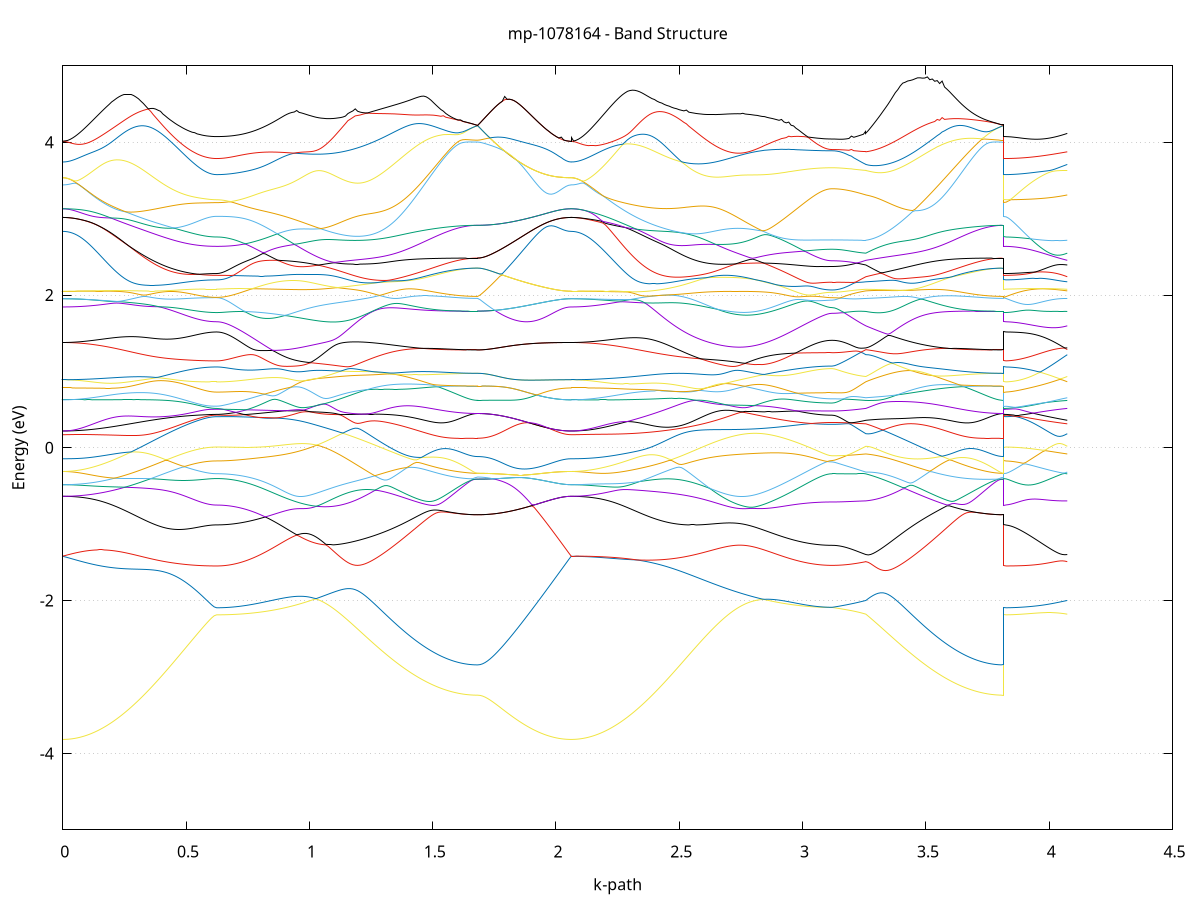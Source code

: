 set title 'mp-1078164 - Band Structure'
set xlabel 'k-path'
set ylabel 'Energy (eV)'
set grid y
set yrange [-5:5]
set terminal png size 800,600
set output 'mp-1078164_bands_gnuplot.png'
plot '-' using 1:2 with lines notitle, '-' using 1:2 with lines notitle, '-' using 1:2 with lines notitle, '-' using 1:2 with lines notitle, '-' using 1:2 with lines notitle, '-' using 1:2 with lines notitle, '-' using 1:2 with lines notitle, '-' using 1:2 with lines notitle, '-' using 1:2 with lines notitle, '-' using 1:2 with lines notitle, '-' using 1:2 with lines notitle, '-' using 1:2 with lines notitle, '-' using 1:2 with lines notitle, '-' using 1:2 with lines notitle, '-' using 1:2 with lines notitle, '-' using 1:2 with lines notitle, '-' using 1:2 with lines notitle, '-' using 1:2 with lines notitle, '-' using 1:2 with lines notitle, '-' using 1:2 with lines notitle, '-' using 1:2 with lines notitle, '-' using 1:2 with lines notitle, '-' using 1:2 with lines notitle, '-' using 1:2 with lines notitle, '-' using 1:2 with lines notitle, '-' using 1:2 with lines notitle, '-' using 1:2 with lines notitle, '-' using 1:2 with lines notitle, '-' using 1:2 with lines notitle, '-' using 1:2 with lines notitle, '-' using 1:2 with lines notitle, '-' using 1:2 with lines notitle, '-' using 1:2 with lines notitle, '-' using 1:2 with lines notitle, '-' using 1:2 with lines notitle, '-' using 1:2 with lines notitle, '-' using 1:2 with lines notitle, '-' using 1:2 with lines notitle, '-' using 1:2 with lines notitle, '-' using 1:2 with lines notitle, '-' using 1:2 with lines notitle, '-' using 1:2 with lines notitle, '-' using 1:2 with lines notitle, '-' using 1:2 with lines notitle, '-' using 1:2 with lines notitle, '-' using 1:2 with lines notitle, '-' using 1:2 with lines notitle, '-' using 1:2 with lines notitle, '-' using 1:2 with lines notitle, '-' using 1:2 with lines notitle, '-' using 1:2 with lines notitle, '-' using 1:2 with lines notitle, '-' using 1:2 with lines notitle, '-' using 1:2 with lines notitle, '-' using 1:2 with lines notitle, '-' using 1:2 with lines notitle, '-' using 1:2 with lines notitle, '-' using 1:2 with lines notitle, '-' using 1:2 with lines notitle, '-' using 1:2 with lines notitle, '-' using 1:2 with lines notitle, '-' using 1:2 with lines notitle, '-' using 1:2 with lines notitle, '-' using 1:2 with lines notitle
0.000000 -50.114028
0.009903 -50.114028
0.019807 -50.114028
0.029710 -50.114028
0.039614 -50.114028
0.049517 -50.114028
0.059420 -50.114028
0.069324 -50.114028
0.079227 -50.114028
0.089131 -50.114028
0.099034 -50.114028
0.108937 -50.114028
0.118841 -50.114028
0.128744 -50.113928
0.138648 -50.113928
0.148551 -50.113928
0.158454 -50.113928
0.168358 -50.113928
0.178261 -50.113928
0.188165 -50.113928
0.198068 -50.113828
0.207971 -50.113828
0.217875 -50.113828
0.227778 -50.113828
0.237682 -50.113828
0.247585 -50.113828
0.257488 -50.113728
0.267392 -50.113728
0.277295 -50.113728
0.287199 -50.113728
0.297102 -50.113728
0.307005 -50.113628
0.316909 -50.113628
0.326812 -50.113628
0.336716 -50.113628
0.346619 -50.113528
0.356522 -50.113528
0.366426 -50.113528
0.376329 -50.113528
0.386233 -50.113428
0.396136 -50.113428
0.406039 -50.113428
0.415943 -50.113428
0.425846 -50.113328
0.435750 -50.113328
0.445653 -50.113328
0.455556 -50.113328
0.465460 -50.113228
0.475363 -50.113228
0.485267 -50.113228
0.495170 -50.113228
0.505073 -50.113128
0.514977 -50.113128
0.524880 -50.113128
0.534784 -50.113128
0.544687 -50.113128
0.554590 -50.113028
0.564494 -50.113028
0.574397 -50.113028
0.584301 -50.113028
0.594204 -50.113028
0.604107 -50.113028
0.614011 -50.113028
0.623914 -50.113028
0.623914 -50.113028
0.633751 -50.113028
0.643589 -50.113028
0.653426 -50.113028
0.663263 -50.113028
0.673100 -50.113028
0.682937 -50.113028
0.692775 -50.113028
0.702612 -50.112928
0.712449 -50.112928
0.722286 -50.112928
0.732124 -50.112928
0.741961 -50.112928
0.751798 -50.112928
0.761635 -50.112928
0.771473 -50.112928
0.781310 -50.112928
0.791147 -50.112928
0.800984 -50.112928
0.810821 -50.112928
0.820659 -50.112928
0.830496 -50.112928
0.840333 -50.112928
0.850170 -50.112928
0.860008 -50.112828
0.869845 -50.112828
0.879682 -50.112828
0.889519 -50.112828
0.899357 -50.112828
0.909194 -50.112828
0.919031 -50.112828
0.928868 -50.112828
0.938705 -50.112828
0.948543 -50.112828
0.958380 -50.112828
0.968217 -50.112728
0.978054 -50.112728
0.987892 -50.112728
0.997729 -50.112828
1.007566 -50.112828
1.017403 -50.112828
1.027240 -50.112828
1.037078 -50.112828
1.037078 -50.112828
1.047002 -50.112828
1.056926 -50.112828
1.066850 -50.112828
1.076774 -50.112928
1.086698 -50.112928
1.096622 -50.112928
1.106547 -50.112928
1.116471 -50.112928
1.126395 -50.112928
1.136319 -50.112928
1.146243 -50.112928
1.156167 -50.113028
1.166091 -50.113028
1.176015 -50.113028
1.185939 -50.113028
1.195864 -50.113028
1.205788 -50.113028
1.215712 -50.113128
1.225636 -50.113128
1.235560 -50.113128
1.245484 -50.113128
1.255408 -50.113128
1.265332 -50.113128
1.275256 -50.113128
1.285181 -50.113228
1.295105 -50.113228
1.305029 -50.113228
1.314953 -50.113228
1.324877 -50.113228
1.334801 -50.113228
1.344725 -50.113328
1.354649 -50.113328
1.364573 -50.113328
1.374498 -50.113328
1.384422 -50.113328
1.394346 -50.113328
1.404270 -50.113328
1.414194 -50.113428
1.424118 -50.113428
1.434042 -50.113428
1.443966 -50.113428
1.453890 -50.113428
1.463815 -50.113428
1.473739 -50.113428
1.483663 -50.113428
1.493587 -50.113528
1.503511 -50.113528
1.513435 -50.113528
1.523359 -50.113528
1.533283 -50.113528
1.543207 -50.113528
1.553132 -50.113528
1.563056 -50.113528
1.572980 -50.113528
1.582904 -50.113528
1.592828 -50.113528
1.602752 -50.113528
1.612676 -50.113528
1.622600 -50.113628
1.632525 -50.113628
1.642449 -50.113628
1.652373 -50.113628
1.662297 -50.113628
1.672221 -50.113628
1.682145 -50.113628
1.682145 -50.113628
1.692126 -50.113628
1.702108 -50.113628
1.712089 -50.113628
1.722070 -50.113628
1.732052 -50.113628
1.742033 -50.113628
1.752014 -50.113628
1.761996 -50.113628
1.771977 -50.113628
1.781958 -50.113728
1.791940 -50.113728
1.801921 -50.113728
1.811902 -50.113728
1.821884 -50.113728
1.831865 -50.113728
1.841846 -50.113828
1.851828 -50.113828
1.861809 -50.113828
1.871790 -50.113828
1.881771 -50.113828
1.891753 -50.113928
1.901734 -50.113928
1.911715 -50.113928
1.921697 -50.113928
1.931678 -50.113928
1.941659 -50.113928
1.951641 -50.113928
1.961622 -50.114028
1.971603 -50.114028
1.981585 -50.114028
1.991566 -50.114028
2.001547 -50.114028
2.011529 -50.114028
2.021510 -50.114028
2.031491 -50.114028
2.041473 -50.114028
2.051454 -50.114028
2.061435 -50.114028
2.061435 -50.114028
2.071377 -50.114028
2.081319 -50.114028
2.091261 -50.114028
2.101203 -50.114028
2.111144 -50.114028
2.121086 -50.114028
2.131028 -50.114028
2.140970 -50.114028
2.150912 -50.114028
2.160854 -50.114028
2.170796 -50.114028
2.180737 -50.114028
2.190679 -50.113928
2.200621 -50.113928
2.210563 -50.113928
2.220505 -50.113928
2.230447 -50.113928
2.240389 -50.113928
2.250330 -50.113928
2.260272 -50.113928
2.270214 -50.113828
2.280156 -50.113828
2.290098 -50.113828
2.300040 -50.113828
2.309982 -50.113828
2.319923 -50.113728
2.329865 -50.113728
2.339807 -50.113728
2.349749 -50.113728
2.359691 -50.113728
2.369633 -50.113628
2.379575 -50.113628
2.389516 -50.113628
2.399458 -50.113628
2.409400 -50.113628
2.419342 -50.113528
2.429284 -50.113528
2.439226 -50.113528
2.449168 -50.113528
2.459109 -50.113428
2.469051 -50.113428
2.478993 -50.113428
2.488935 -50.113428
2.498877 -50.113328
2.508819 -50.113328
2.518761 -50.113328
2.528702 -50.113328
2.538644 -50.113228
2.548586 -50.113228
2.558528 -50.113228
2.568470 -50.113228
2.578412 -50.113128
2.588354 -50.113128
2.598295 -50.113128
2.608237 -50.113128
2.618179 -50.113128
2.628121 -50.113028
2.638063 -50.113028
2.648005 -50.113028
2.657947 -50.113028
2.667888 -50.112928
2.677830 -50.112928
2.687772 -50.112928
2.697714 -50.112928
2.707656 -50.112928
2.717598 -50.112828
2.727540 -50.112828
2.737481 -50.112828
2.747423 -50.112828
2.757365 -50.112828
2.767307 -50.112728
2.777249 -50.112828
2.787191 -50.112828
2.797132 -50.112828
2.797132 -50.112828
2.806906 -50.112828
2.816680 -50.112828
2.826454 -50.112828
2.836227 -50.112928
2.846001 -50.112928
2.855775 -50.112928
2.865549 -50.112928
2.875322 -50.112928
2.885096 -50.112928
2.894870 -50.112928
2.904644 -50.113028
2.914417 -50.113028
2.924191 -50.113028
2.933965 -50.113028
2.943739 -50.113028
2.953512 -50.113028
2.963286 -50.113028
2.973060 -50.113028
2.982834 -50.113128
2.992607 -50.113128
3.002381 -50.113128
3.012155 -50.113128
3.021929 -50.113128
3.031702 -50.113128
3.041476 -50.113128
3.051250 -50.113128
3.061024 -50.113128
3.070797 -50.113128
3.080571 -50.113128
3.090345 -50.113128
3.100119 -50.113128
3.109892 -50.113128
3.119666 -50.113128
3.119666 -50.113128
3.129440 -50.113128
3.139213 -50.113128
3.148987 -50.113128
3.158761 -50.113128
3.168534 -50.113128
3.178308 -50.113128
3.188081 -50.113128
3.197855 -50.113128
3.207628 -50.113128
3.217402 -50.113128
3.227176 -50.113128
3.236949 -50.113128
3.246723 -50.113128
3.256496 -50.113128
3.256496 -50.113128
3.266472 -50.113128
3.276448 -50.113128
3.286424 -50.113128
3.296400 -50.113128
3.306375 -50.113128
3.316351 -50.113128
3.326327 -50.113128
3.336303 -50.113128
3.346278 -50.113128
3.356254 -50.113128
3.366230 -50.113128
3.376206 -50.113128
3.386182 -50.113128
3.396157 -50.113128
3.406133 -50.113228
3.416109 -50.113228
3.426085 -50.113228
3.436061 -50.113228
3.446036 -50.113228
3.456012 -50.113228
3.465988 -50.113228
3.475964 -50.113328
3.485940 -50.113328
3.495915 -50.113328
3.505891 -50.113328
3.515867 -50.113328
3.525843 -50.113328
3.535819 -50.113328
3.545794 -50.113428
3.555770 -50.113428
3.565746 -50.113428
3.575722 -50.113428
3.585698 -50.113428
3.595673 -50.113428
3.605649 -50.113428
3.615625 -50.113428
3.625601 -50.113528
3.635577 -50.113528
3.645552 -50.113528
3.655528 -50.113528
3.665504 -50.113528
3.675480 -50.113528
3.685456 -50.113528
3.695431 -50.113528
3.705407 -50.113528
3.715383 -50.113528
3.725359 -50.113528
3.735335 -50.113528
3.745310 -50.113528
3.755286 -50.113628
3.765262 -50.113628
3.775238 -50.113628
3.785214 -50.113628
3.795189 -50.113628
3.805165 -50.113628
3.815141 -50.113628
3.815141 -50.113028
3.825072 -50.113028
3.835004 -50.113028
3.844935 -50.113028
3.854867 -50.113028
3.864798 -50.113028
3.874730 -50.113028
3.884661 -50.113028
3.894593 -50.113028
3.904524 -50.113028
3.914455 -50.113028
3.924387 -50.113028
3.934318 -50.113028
3.944250 -50.113028
3.954181 -50.113028
3.964113 -50.113028
3.974044 -50.113028
3.983975 -50.113028
3.993907 -50.113028
4.003838 -50.113028
4.013770 -50.113028
4.023701 -50.113028
4.033633 -50.113028
4.043564 -50.113028
4.053495 -50.113028
4.063427 -50.113128
4.073358 -50.113128
e
0.000000 -50.111828
0.009903 -50.111828
0.019807 -50.111828
0.029710 -50.111828
0.039614 -50.111828
0.049517 -50.111828
0.059420 -50.111828
0.069324 -50.111828
0.079227 -50.111828
0.089131 -50.111828
0.099034 -50.111828
0.108937 -50.111828
0.118841 -50.111828
0.128744 -50.111828
0.138648 -50.111828
0.148551 -50.111928
0.158454 -50.111928
0.168358 -50.111928
0.178261 -50.111928
0.188165 -50.111928
0.198068 -50.111928
0.207971 -50.111928
0.217875 -50.111928
0.227778 -50.111928
0.237682 -50.111928
0.247585 -50.112028
0.257488 -50.112028
0.267392 -50.112028
0.277295 -50.112028
0.287199 -50.112028
0.297102 -50.112028
0.307005 -50.112028
0.316909 -50.112128
0.326812 -50.112128
0.336716 -50.112128
0.346619 -50.112128
0.356522 -50.112128
0.366426 -50.112128
0.376329 -50.112228
0.386233 -50.112228
0.396136 -50.112228
0.406039 -50.112228
0.415943 -50.112228
0.425846 -50.112228
0.435750 -50.112328
0.445653 -50.112328
0.455556 -50.112328
0.465460 -50.112328
0.475363 -50.112328
0.485267 -50.112428
0.495170 -50.112428
0.505073 -50.112428
0.514977 -50.112428
0.524880 -50.112428
0.534784 -50.112528
0.544687 -50.112528
0.554590 -50.112528
0.564494 -50.112528
0.574397 -50.112528
0.584301 -50.112528
0.594204 -50.112528
0.604107 -50.112628
0.614011 -50.112628
0.623914 -50.112628
0.623914 -50.112628
0.633751 -50.112628
0.643589 -50.112628
0.653426 -50.112628
0.663263 -50.112628
0.673100 -50.112628
0.682937 -50.112628
0.692775 -50.112628
0.702612 -50.112628
0.712449 -50.112628
0.722286 -50.112628
0.732124 -50.112628
0.741961 -50.112628
0.751798 -50.112628
0.761635 -50.112628
0.771473 -50.112628
0.781310 -50.112628
0.791147 -50.112628
0.800984 -50.112628
0.810821 -50.112628
0.820659 -50.112628
0.830496 -50.112628
0.840333 -50.112628
0.850170 -50.112628
0.860008 -50.112628
0.869845 -50.112628
0.879682 -50.112728
0.889519 -50.112728
0.899357 -50.112728
0.909194 -50.112728
0.919031 -50.112728
0.928868 -50.112728
0.938705 -50.112728
0.948543 -50.112728
0.958380 -50.112728
0.968217 -50.112728
0.978054 -50.112728
0.987892 -50.112728
0.997729 -50.112728
1.007566 -50.112728
1.017403 -50.112728
1.027240 -50.112728
1.037078 -50.112728
1.037078 -50.112728
1.047002 -50.112728
1.056926 -50.112728
1.066850 -50.112628
1.076774 -50.112628
1.086698 -50.112628
1.096622 -50.112628
1.106547 -50.112628
1.116471 -50.112628
1.126395 -50.112628
1.136319 -50.112628
1.146243 -50.112628
1.156167 -50.112628
1.166091 -50.112528
1.176015 -50.112528
1.185939 -50.112528
1.195864 -50.112528
1.205788 -50.112528
1.215712 -50.112528
1.225636 -50.112528
1.235560 -50.112528
1.245484 -50.112528
1.255408 -50.112528
1.265332 -50.112528
1.275256 -50.112528
1.285181 -50.112428
1.295105 -50.112428
1.305029 -50.112428
1.314953 -50.112428
1.324877 -50.112428
1.334801 -50.112428
1.344725 -50.112428
1.354649 -50.112428
1.364573 -50.112428
1.374498 -50.112428
1.384422 -50.112428
1.394346 -50.112428
1.404270 -50.112428
1.414194 -50.112428
1.424118 -50.112428
1.434042 -50.112428
1.443966 -50.112428
1.453890 -50.112428
1.463815 -50.112328
1.473739 -50.112328
1.483663 -50.112328
1.493587 -50.112328
1.503511 -50.112328
1.513435 -50.112328
1.523359 -50.112328
1.533283 -50.112328
1.543207 -50.112328
1.553132 -50.112328
1.563056 -50.112328
1.572980 -50.112328
1.582904 -50.112328
1.592828 -50.112328
1.602752 -50.112328
1.612676 -50.112328
1.622600 -50.112328
1.632525 -50.112328
1.642449 -50.112328
1.652373 -50.112328
1.662297 -50.112328
1.672221 -50.112328
1.682145 -50.112328
1.682145 -50.112328
1.692126 -50.112328
1.702108 -50.112328
1.712089 -50.112328
1.722070 -50.112328
1.732052 -50.112328
1.742033 -50.112328
1.752014 -50.112328
1.761996 -50.112228
1.771977 -50.112228
1.781958 -50.112228
1.791940 -50.112228
1.801921 -50.112228
1.811902 -50.112128
1.821884 -50.112128
1.831865 -50.112128
1.841846 -50.112128
1.851828 -50.112128
1.861809 -50.112028
1.871790 -50.112028
1.881771 -50.112028
1.891753 -50.112028
1.901734 -50.112028
1.911715 -50.111928
1.921697 -50.111928
1.931678 -50.111928
1.941659 -50.111928
1.951641 -50.111928
1.961622 -50.111928
1.971603 -50.111928
1.981585 -50.111828
1.991566 -50.111828
2.001547 -50.111828
2.011529 -50.111828
2.021510 -50.111828
2.031491 -50.111828
2.041473 -50.111828
2.051454 -50.111828
2.061435 -50.111828
2.061435 -50.111828
2.071377 -50.111828
2.081319 -50.111828
2.091261 -50.111828
2.101203 -50.111828
2.111144 -50.111828
2.121086 -50.111828
2.131028 -50.111828
2.140970 -50.111828
2.150912 -50.111828
2.160854 -50.111828
2.170796 -50.111828
2.180737 -50.111828
2.190679 -50.111828
2.200621 -50.111828
2.210563 -50.111928
2.220505 -50.111928
2.230447 -50.111928
2.240389 -50.111928
2.250330 -50.111928
2.260272 -50.111928
2.270214 -50.111928
2.280156 -50.111928
2.290098 -50.111928
2.300040 -50.111928
2.309982 -50.111928
2.319923 -50.112028
2.329865 -50.112028
2.339807 -50.112028
2.349749 -50.112028
2.359691 -50.112028
2.369633 -50.112028
2.379575 -50.112028
2.389516 -50.112028
2.399458 -50.112128
2.409400 -50.112128
2.419342 -50.112128
2.429284 -50.112128
2.439226 -50.112128
2.449168 -50.112128
2.459109 -50.112228
2.469051 -50.112228
2.478993 -50.112228
2.488935 -50.112228
2.498877 -50.112228
2.508819 -50.112228
2.518761 -50.112328
2.528702 -50.112328
2.538644 -50.112328
2.548586 -50.112328
2.558528 -50.112328
2.568470 -50.112428
2.578412 -50.112428
2.588354 -50.112428
2.598295 -50.112428
2.608237 -50.112428
2.618179 -50.112428
2.628121 -50.112528
2.638063 -50.112528
2.648005 -50.112528
2.657947 -50.112528
2.667888 -50.112528
2.677830 -50.112628
2.687772 -50.112628
2.697714 -50.112628
2.707656 -50.112628
2.717598 -50.112628
2.727540 -50.112728
2.737481 -50.112728
2.747423 -50.112728
2.757365 -50.112728
2.767307 -50.112728
2.777249 -50.112728
2.787191 -50.112728
2.797132 -50.112728
2.797132 -50.112728
2.806906 -50.112728
2.816680 -50.112728
2.826454 -50.112628
2.836227 -50.112628
2.846001 -50.112628
2.855775 -50.112628
2.865549 -50.112628
2.875322 -50.112628
2.885096 -50.112528
2.894870 -50.112528
2.904644 -50.112528
2.914417 -50.112528
2.924191 -50.112528
2.933965 -50.112528
2.943739 -50.112528
2.953512 -50.112528
2.963286 -50.112528
2.973060 -50.112528
2.982834 -50.112428
2.992607 -50.112428
3.002381 -50.112428
3.012155 -50.112428
3.021929 -50.112428
3.031702 -50.112428
3.041476 -50.112428
3.051250 -50.112428
3.061024 -50.112428
3.070797 -50.112428
3.080571 -50.112428
3.090345 -50.112428
3.100119 -50.112428
3.109892 -50.112428
3.119666 -50.112428
3.119666 -50.112428
3.129440 -50.112428
3.139213 -50.112428
3.148987 -50.112428
3.158761 -50.112428
3.168534 -50.112428
3.178308 -50.112428
3.188081 -50.112428
3.197855 -50.112428
3.207628 -50.112428
3.217402 -50.112428
3.227176 -50.112428
3.236949 -50.112428
3.246723 -50.112528
3.256496 -50.112528
3.256496 -50.112528
3.266472 -50.112528
3.276448 -50.112528
3.286424 -50.112528
3.296400 -50.112528
3.306375 -50.112528
3.316351 -50.112528
3.326327 -50.112528
3.336303 -50.112528
3.346278 -50.112528
3.356254 -50.112528
3.366230 -50.112528
3.376206 -50.112528
3.386182 -50.112528
3.396157 -50.112428
3.406133 -50.112428
3.416109 -50.112428
3.426085 -50.112428
3.436061 -50.112428
3.446036 -50.112428
3.456012 -50.112428
3.465988 -50.112428
3.475964 -50.112428
3.485940 -50.112428
3.495915 -50.112428
3.505891 -50.112428
3.515867 -50.112428
3.525843 -50.112428
3.535819 -50.112428
3.545794 -50.112428
3.555770 -50.112428
3.565746 -50.112428
3.575722 -50.112428
3.585698 -50.112428
3.595673 -50.112428
3.605649 -50.112328
3.615625 -50.112328
3.625601 -50.112328
3.635577 -50.112328
3.645552 -50.112328
3.655528 -50.112328
3.665504 -50.112328
3.675480 -50.112328
3.685456 -50.112328
3.695431 -50.112328
3.705407 -50.112328
3.715383 -50.112328
3.725359 -50.112328
3.735335 -50.112328
3.745310 -50.112328
3.755286 -50.112328
3.765262 -50.112328
3.775238 -50.112328
3.785214 -50.112328
3.795189 -50.112328
3.805165 -50.112328
3.815141 -50.112328
3.815141 -50.112628
3.825072 -50.112628
3.835004 -50.112628
3.844935 -50.112628
3.854867 -50.112628
3.864798 -50.112628
3.874730 -50.112628
3.884661 -50.112628
3.894593 -50.112628
3.904524 -50.112528
3.914455 -50.112528
3.924387 -50.112528
3.934318 -50.112528
3.944250 -50.112528
3.954181 -50.112528
3.964113 -50.112528
3.974044 -50.112528
3.983975 -50.112528
3.993907 -50.112528
4.003838 -50.112528
4.013770 -50.112528
4.023701 -50.112528
4.033633 -50.112528
4.043564 -50.112528
4.053495 -50.112528
4.063427 -50.112528
4.073358 -50.112528
e
0.000000 -50.091828
0.009903 -50.091828
0.019807 -50.091828
0.029710 -50.091828
0.039614 -50.091828
0.049517 -50.091828
0.059420 -50.091828
0.069324 -50.091828
0.079227 -50.091828
0.089131 -50.091728
0.099034 -50.091728
0.108937 -50.091728
0.118841 -50.091628
0.128744 -50.091628
0.138648 -50.091628
0.148551 -50.091528
0.158454 -50.091528
0.168358 -50.091528
0.178261 -50.091428
0.188165 -50.091428
0.198068 -50.091328
0.207971 -50.091328
0.217875 -50.091228
0.227778 -50.091228
0.237682 -50.091128
0.247585 -50.091028
0.257488 -50.091028
0.267392 -50.090928
0.277295 -50.090828
0.287199 -50.090828
0.297102 -50.090728
0.307005 -50.090628
0.316909 -50.090528
0.326812 -50.090528
0.336716 -50.090428
0.346619 -50.090328
0.356522 -50.090228
0.366426 -50.090228
0.376329 -50.090128
0.386233 -50.090028
0.396136 -50.089928
0.406039 -50.089828
0.415943 -50.089728
0.425846 -50.089728
0.435750 -50.089628
0.445653 -50.089528
0.455556 -50.089428
0.465460 -50.089328
0.475363 -50.089228
0.485267 -50.089228
0.495170 -50.089128
0.505073 -50.089028
0.514977 -50.088928
0.524880 -50.088928
0.534784 -50.088828
0.544687 -50.088728
0.554590 -50.088728
0.564494 -50.088628
0.574397 -50.088628
0.584301 -50.088528
0.594204 -50.088528
0.604107 -50.088528
0.614011 -50.088528
0.623914 -50.088528
0.623914 -50.088528
0.633751 -50.088528
0.643589 -50.088528
0.653426 -50.088528
0.663263 -50.088528
0.673100 -50.088428
0.682937 -50.088428
0.692775 -50.088428
0.702612 -50.088428
0.712449 -50.088428
0.722286 -50.088328
0.732124 -50.088328
0.741961 -50.088328
0.751798 -50.088228
0.761635 -50.088228
0.771473 -50.088228
0.781310 -50.088128
0.791147 -50.088128
0.800984 -50.088028
0.810821 -50.088028
0.820659 -50.087928
0.830496 -50.087928
0.840333 -50.087828
0.850170 -50.087728
0.860008 -50.087728
0.869845 -50.087628
0.879682 -50.087528
0.889519 -50.087528
0.899357 -50.087428
0.909194 -50.087328
0.919031 -50.087228
0.928868 -50.087228
0.938705 -50.087128
0.948543 -50.087028
0.958380 -50.086928
0.968217 -50.086828
0.978054 -50.086828
0.987892 -50.086928
0.997729 -50.087028
1.007566 -50.087028
1.017403 -50.087128
1.027240 -50.087228
1.037078 -50.087328
1.037078 -50.087328
1.047002 -50.087428
1.056926 -50.087528
1.066850 -50.087628
1.076774 -50.087728
1.086698 -50.087828
1.096622 -50.087928
1.106547 -50.088028
1.116471 -50.088128
1.126395 -50.088228
1.136319 -50.088328
1.146243 -50.088428
1.156167 -50.088528
1.166091 -50.088628
1.176015 -50.088728
1.185939 -50.088828
1.195864 -50.088928
1.205788 -50.089028
1.215712 -50.089128
1.225636 -50.089228
1.235560 -50.089328
1.245484 -50.089428
1.255408 -50.089528
1.265332 -50.089628
1.275256 -50.089728
1.285181 -50.089828
1.295105 -50.089828
1.305029 -50.089928
1.314953 -50.090028
1.324877 -50.090128
1.334801 -50.090228
1.344725 -50.090328
1.354649 -50.090428
1.364573 -50.090428
1.374498 -50.090528
1.384422 -50.090628
1.394346 -50.090728
1.404270 -50.090728
1.414194 -50.090828
1.424118 -50.090928
1.434042 -50.090928
1.443966 -50.091028
1.453890 -50.091128
1.463815 -50.091128
1.473739 -50.091228
1.483663 -50.091228
1.493587 -50.091328
1.503511 -50.091328
1.513435 -50.091428
1.523359 -50.091428
1.533283 -50.091428
1.543207 -50.091528
1.553132 -50.091528
1.563056 -50.091628
1.572980 -50.091628
1.582904 -50.091628
1.592828 -50.091628
1.602752 -50.091728
1.612676 -50.091728
1.622600 -50.091728
1.632525 -50.091728
1.642449 -50.091728
1.652373 -50.091728
1.662297 -50.091728
1.672221 -50.091828
1.682145 -50.091828
1.682145 -50.091828
1.692126 -50.091828
1.702108 -50.091828
1.712089 -50.091828
1.722070 -50.091828
1.732052 -50.091828
1.742033 -50.091828
1.752014 -50.091828
1.761996 -50.091828
1.771977 -50.091828
1.781958 -50.091828
1.791940 -50.091828
1.801921 -50.091828
1.811902 -50.091828
1.821884 -50.091828
1.831865 -50.091828
1.841846 -50.091828
1.851828 -50.091828
1.861809 -50.091828
1.871790 -50.091828
1.881771 -50.091828
1.891753 -50.091828
1.901734 -50.091828
1.911715 -50.091828
1.921697 -50.091828
1.931678 -50.091828
1.941659 -50.091828
1.951641 -50.091828
1.961622 -50.091828
1.971603 -50.091828
1.981585 -50.091828
1.991566 -50.091828
2.001547 -50.091828
2.011529 -50.091828
2.021510 -50.091828
2.031491 -50.091828
2.041473 -50.091828
2.051454 -50.091828
2.061435 -50.091828
2.061435 -50.091828
2.071377 -50.091828
2.081319 -50.091828
2.091261 -50.091828
2.101203 -50.091828
2.111144 -50.091828
2.121086 -50.091828
2.131028 -50.091828
2.140970 -50.091828
2.150912 -50.091728
2.160854 -50.091728
2.170796 -50.091728
2.180737 -50.091628
2.190679 -50.091628
2.200621 -50.091628
2.210563 -50.091528
2.220505 -50.091528
2.230447 -50.091428
2.240389 -50.091428
2.250330 -50.091328
2.260272 -50.091328
2.270214 -50.091228
2.280156 -50.091228
2.290098 -50.091128
2.300040 -50.091128
2.309982 -50.091028
2.319923 -50.090928
2.329865 -50.090928
2.339807 -50.090828
2.349749 -50.090728
2.359691 -50.090628
2.369633 -50.090628
2.379575 -50.090528
2.389516 -50.090428
2.399458 -50.090328
2.409400 -50.090228
2.419342 -50.090228
2.429284 -50.090128
2.439226 -50.090028
2.449168 -50.089928
2.459109 -50.089828
2.469051 -50.089728
2.478993 -50.089628
2.488935 -50.089528
2.498877 -50.089428
2.508819 -50.089328
2.518761 -50.089228
2.528702 -50.089128
2.538644 -50.089028
2.548586 -50.088928
2.558528 -50.088828
2.568470 -50.088728
2.578412 -50.088628
2.588354 -50.088528
2.598295 -50.088428
2.608237 -50.088328
2.618179 -50.088228
2.628121 -50.088128
2.638063 -50.088028
2.648005 -50.087928
2.657947 -50.087828
2.667888 -50.087728
2.677830 -50.087628
2.687772 -50.087528
2.697714 -50.087428
2.707656 -50.087328
2.717598 -50.087228
2.727540 -50.087128
2.737481 -50.087028
2.747423 -50.086928
2.757365 -50.086828
2.767307 -50.086828
2.777249 -50.086928
2.787191 -50.086928
2.797132 -50.087028
2.797132 -50.087028
2.806906 -50.087128
2.816680 -50.087228
2.826454 -50.087328
2.836227 -50.087328
2.846001 -50.087428
2.855775 -50.087528
2.865549 -50.087628
2.875322 -50.087628
2.885096 -50.087728
2.894870 -50.087828
2.904644 -50.087828
2.914417 -50.087928
2.924191 -50.087928
2.933965 -50.088028
2.943739 -50.088028
2.953512 -50.088128
2.963286 -50.088128
2.973060 -50.088228
2.982834 -50.088228
2.992607 -50.088328
3.002381 -50.088328
3.012155 -50.088328
3.021929 -50.088428
3.031702 -50.088428
3.041476 -50.088428
3.051250 -50.088428
3.061024 -50.088428
3.070797 -50.088528
3.080571 -50.088528
3.090345 -50.088528
3.100119 -50.088528
3.109892 -50.088528
3.119666 -50.088528
3.119666 -50.088528
3.129440 -50.088528
3.139213 -50.088528
3.148987 -50.088528
3.158761 -50.088528
3.168534 -50.088528
3.178308 -50.088528
3.188081 -50.088528
3.197855 -50.088528
3.207628 -50.088528
3.217402 -50.088628
3.227176 -50.088628
3.236949 -50.088628
3.246723 -50.088628
3.256496 -50.088628
3.256496 -50.088628
3.266472 -50.088728
3.276448 -50.088728
3.286424 -50.088828
3.296400 -50.088828
3.306375 -50.088928
3.316351 -50.089028
3.326327 -50.089028
3.336303 -50.089128
3.346278 -50.089228
3.356254 -50.089328
3.366230 -50.089428
3.376206 -50.089428
3.386182 -50.089528
3.396157 -50.089628
3.406133 -50.089728
3.416109 -50.089828
3.426085 -50.089928
3.436061 -50.089928
3.446036 -50.090028
3.456012 -50.090128
3.465988 -50.090228
3.475964 -50.090328
3.485940 -50.090428
3.495915 -50.090428
3.505891 -50.090528
3.515867 -50.090628
3.525843 -50.090728
3.535819 -50.090728
3.545794 -50.090828
3.555770 -50.090928
3.565746 -50.090928
3.575722 -50.091028
3.585698 -50.091028
3.595673 -50.091128
3.605649 -50.091228
3.615625 -50.091228
3.625601 -50.091328
3.635577 -50.091328
3.645552 -50.091428
3.655528 -50.091428
3.665504 -50.091428
3.675480 -50.091528
3.685456 -50.091528
3.695431 -50.091628
3.705407 -50.091628
3.715383 -50.091628
3.725359 -50.091628
3.735335 -50.091728
3.745310 -50.091728
3.755286 -50.091728
3.765262 -50.091728
3.775238 -50.091728
3.785214 -50.091728
3.795189 -50.091728
3.805165 -50.091828
3.815141 -50.091828
3.815141 -50.088528
3.825072 -50.088528
3.835004 -50.088528
3.844935 -50.088528
3.854867 -50.088528
3.864798 -50.088528
3.874730 -50.088528
3.884661 -50.088528
3.894593 -50.088528
3.904524 -50.088528
3.914455 -50.088528
3.924387 -50.088528
3.934318 -50.088528
3.944250 -50.088528
3.954181 -50.088528
3.964113 -50.088528
3.974044 -50.088528
3.983975 -50.088528
3.993907 -50.088528
4.003838 -50.088528
4.013770 -50.088628
4.023701 -50.088628
4.033633 -50.088628
4.043564 -50.088628
4.053495 -50.088628
4.063427 -50.088628
4.073358 -50.088628
e
0.000000 -50.081328
0.009903 -50.081328
0.019807 -50.081328
0.029710 -50.081428
0.039614 -50.081428
0.049517 -50.081428
0.059420 -50.081428
0.069324 -50.081428
0.079227 -50.081428
0.089131 -50.081528
0.099034 -50.081528
0.108937 -50.081528
0.118841 -50.081628
0.128744 -50.081628
0.138648 -50.081628
0.148551 -50.081728
0.158454 -50.081728
0.168358 -50.081828
0.178261 -50.081828
0.188165 -50.081928
0.198068 -50.081928
0.207971 -50.082028
0.217875 -50.082128
0.227778 -50.082128
0.237682 -50.082228
0.247585 -50.082328
0.257488 -50.082328
0.267392 -50.082428
0.277295 -50.082528
0.287199 -50.082628
0.297102 -50.082628
0.307005 -50.082728
0.316909 -50.082828
0.326812 -50.082928
0.336716 -50.083028
0.346619 -50.083028
0.356522 -50.083128
0.366426 -50.083228
0.376329 -50.083328
0.386233 -50.083428
0.396136 -50.083528
0.406039 -50.083628
0.415943 -50.083728
0.425846 -50.083828
0.435750 -50.083928
0.445653 -50.083928
0.455556 -50.084028
0.465460 -50.084128
0.475363 -50.084228
0.485267 -50.084328
0.495170 -50.084428
0.505073 -50.084528
0.514977 -50.084528
0.524880 -50.084628
0.534784 -50.084728
0.544687 -50.084728
0.554590 -50.084828
0.564494 -50.084828
0.574397 -50.084928
0.584301 -50.084928
0.594204 -50.085028
0.604107 -50.085028
0.614011 -50.085028
0.623914 -50.085028
0.623914 -50.085028
0.633751 -50.085028
0.643589 -50.085028
0.653426 -50.085028
0.663263 -50.085028
0.673100 -50.085028
0.682937 -50.085128
0.692775 -50.085128
0.702612 -50.085128
0.712449 -50.085128
0.722286 -50.085228
0.732124 -50.085228
0.741961 -50.085228
0.751798 -50.085328
0.761635 -50.085328
0.771473 -50.085328
0.781310 -50.085428
0.791147 -50.085428
0.800984 -50.085528
0.810821 -50.085528
0.820659 -50.085628
0.830496 -50.085628
0.840333 -50.085728
0.850170 -50.085828
0.860008 -50.085828
0.869845 -50.085928
0.879682 -50.086028
0.889519 -50.086028
0.899357 -50.086128
0.909194 -50.086228
0.919031 -50.086328
0.928868 -50.086428
0.938705 -50.086428
0.948543 -50.086528
0.958380 -50.086628
0.968217 -50.086728
0.978054 -50.086728
0.987892 -50.086728
0.997729 -50.086628
1.007566 -50.086528
1.017403 -50.086428
1.027240 -50.086328
1.037078 -50.086228
1.037078 -50.086228
1.047002 -50.086128
1.056926 -50.086028
1.066850 -50.085928
1.076774 -50.085828
1.086698 -50.085728
1.096622 -50.085628
1.106547 -50.085528
1.116471 -50.085428
1.126395 -50.085328
1.136319 -50.085228
1.146243 -50.085128
1.156167 -50.085028
1.166091 -50.084928
1.176015 -50.084828
1.185939 -50.084728
1.195864 -50.084528
1.205788 -50.084428
1.215712 -50.084328
1.225636 -50.084228
1.235560 -50.084128
1.245484 -50.084028
1.255408 -50.083928
1.265332 -50.083828
1.275256 -50.083728
1.285181 -50.083628
1.295105 -50.083528
1.305029 -50.083428
1.314953 -50.083328
1.324877 -50.083228
1.334801 -50.083228
1.344725 -50.083128
1.354649 -50.083028
1.364573 -50.082928
1.374498 -50.082828
1.384422 -50.082728
1.394346 -50.082628
1.404270 -50.082628
1.414194 -50.082528
1.424118 -50.082428
1.434042 -50.082328
1.443966 -50.082328
1.453890 -50.082228
1.463815 -50.082128
1.473739 -50.082128
1.483663 -50.082028
1.493587 -50.081928
1.503511 -50.081928
1.513435 -50.081828
1.523359 -50.081828
1.533283 -50.081728
1.543207 -50.081728
1.553132 -50.081628
1.563056 -50.081628
1.572980 -50.081628
1.582904 -50.081528
1.592828 -50.081528
1.602752 -50.081528
1.612676 -50.081528
1.622600 -50.081428
1.632525 -50.081428
1.642449 -50.081428
1.652373 -50.081428
1.662297 -50.081428
1.672221 -50.081428
1.682145 -50.081428
1.682145 -50.081428
1.692126 -50.081428
1.702108 -50.081428
1.712089 -50.081428
1.722070 -50.081428
1.732052 -50.081428
1.742033 -50.081428
1.752014 -50.081428
1.761996 -50.081428
1.771977 -50.081428
1.781958 -50.081428
1.791940 -50.081428
1.801921 -50.081428
1.811902 -50.081428
1.821884 -50.081428
1.831865 -50.081428
1.841846 -50.081428
1.851828 -50.081428
1.861809 -50.081428
1.871790 -50.081428
1.881771 -50.081428
1.891753 -50.081428
1.901734 -50.081428
1.911715 -50.081428
1.921697 -50.081428
1.931678 -50.081428
1.941659 -50.081428
1.951641 -50.081328
1.961622 -50.081328
1.971603 -50.081328
1.981585 -50.081328
1.991566 -50.081328
2.001547 -50.081328
2.011529 -50.081328
2.021510 -50.081328
2.031491 -50.081328
2.041473 -50.081328
2.051454 -50.081328
2.061435 -50.081328
2.061435 -50.081328
2.071377 -50.081328
2.081319 -50.081328
2.091261 -50.081428
2.101203 -50.081428
2.111144 -50.081428
2.121086 -50.081428
2.131028 -50.081428
2.140970 -50.081428
2.150912 -50.081528
2.160854 -50.081528
2.170796 -50.081528
2.180737 -50.081628
2.190679 -50.081628
2.200621 -50.081728
2.210563 -50.081728
2.220505 -50.081728
2.230447 -50.081828
2.240389 -50.081928
2.250330 -50.081928
2.260272 -50.082028
2.270214 -50.082028
2.280156 -50.082128
2.290098 -50.082228
2.300040 -50.082228
2.309982 -50.082328
2.319923 -50.082428
2.329865 -50.082528
2.339807 -50.082528
2.349749 -50.082628
2.359691 -50.082728
2.369633 -50.082828
2.379575 -50.082928
2.389516 -50.083028
2.399458 -50.083028
2.409400 -50.083128
2.419342 -50.083228
2.429284 -50.083328
2.439226 -50.083428
2.449168 -50.083528
2.459109 -50.083628
2.469051 -50.083728
2.478993 -50.083828
2.488935 -50.083928
2.498877 -50.084028
2.508819 -50.084128
2.518761 -50.084228
2.528702 -50.084328
2.538644 -50.084428
2.548586 -50.084528
2.558528 -50.084628
2.568470 -50.084728
2.578412 -50.084928
2.588354 -50.085028
2.598295 -50.085128
2.608237 -50.085228
2.618179 -50.085328
2.628121 -50.085428
2.638063 -50.085528
2.648005 -50.085628
2.657947 -50.085728
2.667888 -50.085828
2.677830 -50.085928
2.687772 -50.086028
2.697714 -50.086128
2.707656 -50.086228
2.717598 -50.086328
2.727540 -50.086428
2.737481 -50.086528
2.747423 -50.086628
2.757365 -50.086728
2.767307 -50.086828
2.777249 -50.086728
2.787191 -50.086628
2.797132 -50.086528
2.797132 -50.086528
2.806906 -50.086428
2.816680 -50.086328
2.826454 -50.086228
2.836227 -50.086228
2.846001 -50.086128
2.855775 -50.086028
2.865549 -50.086028
2.875322 -50.085928
2.885096 -50.085828
2.894870 -50.085828
2.904644 -50.085728
2.914417 -50.085628
2.924191 -50.085628
2.933965 -50.085528
2.943739 -50.085528
2.953512 -50.085428
2.963286 -50.085428
2.973060 -50.085328
2.982834 -50.085328
2.992607 -50.085228
3.002381 -50.085228
3.012155 -50.085228
3.021929 -50.085128
3.031702 -50.085128
3.041476 -50.085128
3.051250 -50.085128
3.061024 -50.085028
3.070797 -50.085028
3.080571 -50.085028
3.090345 -50.085028
3.100119 -50.085028
3.109892 -50.085028
3.119666 -50.085028
3.119666 -50.085028
3.129440 -50.085028
3.139213 -50.085028
3.148987 -50.085028
3.158761 -50.085028
3.168534 -50.085028
3.178308 -50.085028
3.188081 -50.085028
3.197855 -50.084928
3.207628 -50.084928
3.217402 -50.084928
3.227176 -50.084928
3.236949 -50.084928
3.246723 -50.084928
3.256496 -50.084928
3.256496 -50.084928
3.266472 -50.084828
3.276448 -50.084828
3.286424 -50.084728
3.296400 -50.084628
3.306375 -50.084628
3.316351 -50.084528
3.326327 -50.084428
3.336303 -50.084328
3.346278 -50.084228
3.356254 -50.084228
3.366230 -50.084128
3.376206 -50.084028
3.386182 -50.083928
3.396157 -50.083828
3.406133 -50.083728
3.416109 -50.083628
3.426085 -50.083528
3.436061 -50.083428
3.446036 -50.083328
3.456012 -50.083228
3.465988 -50.083228
3.475964 -50.083128
3.485940 -50.083028
3.495915 -50.082928
3.505891 -50.082828
3.515867 -50.082728
3.525843 -50.082628
3.535819 -50.082628
3.545794 -50.082528
3.555770 -50.082428
3.565746 -50.082328
3.575722 -50.082328
3.585698 -50.082228
3.595673 -50.082128
3.605649 -50.082128
3.615625 -50.082028
3.625601 -50.081928
3.635577 -50.081928
3.645552 -50.081828
3.655528 -50.081828
3.665504 -50.081728
3.675480 -50.081728
3.685456 -50.081628
3.695431 -50.081628
3.705407 -50.081628
3.715383 -50.081528
3.725359 -50.081528
3.735335 -50.081528
3.745310 -50.081528
3.755286 -50.081428
3.765262 -50.081428
3.775238 -50.081428
3.785214 -50.081428
3.795189 -50.081428
3.805165 -50.081428
3.815141 -50.081428
3.815141 -50.085028
3.825072 -50.085028
3.835004 -50.085028
3.844935 -50.085028
3.854867 -50.085028
3.864798 -50.085028
3.874730 -50.085028
3.884661 -50.085028
3.894593 -50.085028
3.904524 -50.085028
3.914455 -50.085028
3.924387 -50.085028
3.934318 -50.085028
3.944250 -50.085028
3.954181 -50.085028
3.964113 -50.085028
3.974044 -50.085028
3.983975 -50.084928
3.993907 -50.084928
4.003838 -50.084928
4.013770 -50.084928
4.023701 -50.084928
4.033633 -50.084928
4.043564 -50.084928
4.053495 -50.084928
4.063427 -50.084928
4.073358 -50.084928
e
0.000000 -28.820928
0.009903 -28.820928
0.019807 -28.820928
0.029710 -28.821028
0.039614 -28.821028
0.049517 -28.821128
0.059420 -28.821128
0.069324 -28.821228
0.079227 -28.821228
0.089131 -28.821328
0.099034 -28.821428
0.108937 -28.821428
0.118841 -28.821528
0.128744 -28.821628
0.138648 -28.821628
0.148551 -28.821728
0.158454 -28.821828
0.168358 -28.821828
0.178261 -28.821928
0.188165 -28.822028
0.198068 -28.822128
0.207971 -28.822128
0.217875 -28.822228
0.227778 -28.822328
0.237682 -28.822328
0.247585 -28.822428
0.257488 -28.822528
0.267392 -28.822628
0.277295 -28.822628
0.287199 -28.822728
0.297102 -28.822828
0.307005 -28.822928
0.316909 -28.823028
0.326812 -28.823028
0.336716 -28.823128
0.346619 -28.823228
0.356522 -28.823328
0.366426 -28.823428
0.376329 -28.823528
0.386233 -28.823628
0.396136 -28.823728
0.406039 -28.823828
0.415943 -28.823828
0.425846 -28.823928
0.435750 -28.824028
0.445653 -28.824128
0.455556 -28.824228
0.465460 -28.824328
0.475363 -28.824428
0.485267 -28.824528
0.495170 -28.824628
0.505073 -28.824728
0.514977 -28.824728
0.524880 -28.824828
0.534784 -28.824928
0.544687 -28.824928
0.554590 -28.825028
0.564494 -28.825028
0.574397 -28.825128
0.584301 -28.825128
0.594204 -28.825128
0.604107 -28.825128
0.614011 -28.825228
0.623914 -28.825228
0.623914 -28.825228
0.633751 -28.825228
0.643589 -28.825128
0.653426 -28.825128
0.663263 -28.825128
0.673100 -28.825128
0.682937 -28.825028
0.692775 -28.825028
0.702612 -28.825028
0.712449 -28.824928
0.722286 -28.824928
0.732124 -28.824828
0.741961 -28.824728
0.751798 -28.824728
0.761635 -28.824628
0.771473 -28.824528
0.781310 -28.824528
0.791147 -28.824728
0.800984 -28.824928
0.810821 -28.825128
0.820659 -28.825328
0.830496 -28.825528
0.840333 -28.825728
0.850170 -28.825828
0.860008 -28.826028
0.869845 -28.826228
0.879682 -28.826328
0.889519 -28.826428
0.899357 -28.826628
0.909194 -28.826728
0.919031 -28.826828
0.928868 -28.826928
0.938705 -28.827028
0.948543 -28.827028
0.958380 -28.827128
0.968217 -28.827128
0.978054 -28.827228
0.987892 -28.827228
0.997729 -28.827228
1.007566 -28.827228
1.017403 -28.827228
1.027240 -28.827228
1.037078 -28.827128
1.037078 -28.827128
1.047002 -28.827128
1.056926 -28.827128
1.066850 -28.827028
1.076774 -28.826928
1.086698 -28.826828
1.096622 -28.826828
1.106547 -28.826728
1.116471 -28.826528
1.126395 -28.826428
1.136319 -28.826328
1.146243 -28.826228
1.156167 -28.826028
1.166091 -28.825928
1.176015 -28.825728
1.185939 -28.825628
1.195864 -28.825428
1.205788 -28.825228
1.215712 -28.825028
1.225636 -28.824928
1.235560 -28.824728
1.245484 -28.824528
1.255408 -28.824328
1.265332 -28.824128
1.275256 -28.823928
1.285181 -28.823728
1.295105 -28.823528
1.305029 -28.823328
1.314953 -28.823128
1.324877 -28.822928
1.334801 -28.822728
1.344725 -28.822528
1.354649 -28.822328
1.364573 -28.822128
1.374498 -28.821928
1.384422 -28.821728
1.394346 -28.821528
1.404270 -28.821328
1.414194 -28.821328
1.424118 -28.821328
1.434042 -28.821328
1.443966 -28.821228
1.453890 -28.821228
1.463815 -28.821228
1.473739 -28.821128
1.483663 -28.821128
1.493587 -28.821128
1.503511 -28.821128
1.513435 -28.821028
1.523359 -28.821028
1.533283 -28.821028
1.543207 -28.820928
1.553132 -28.820928
1.563056 -28.820928
1.572980 -28.820828
1.582904 -28.820828
1.592828 -28.820828
1.602752 -28.820728
1.612676 -28.820728
1.622600 -28.820728
1.632525 -28.820728
1.642449 -28.820628
1.652373 -28.820628
1.662297 -28.820628
1.672221 -28.820628
1.682145 -28.820628
1.682145 -28.820628
1.692126 -28.820628
1.702108 -28.820628
1.712089 -28.820628
1.722070 -28.820628
1.732052 -28.820628
1.742033 -28.820628
1.752014 -28.820628
1.761996 -28.820628
1.771977 -28.820628
1.781958 -28.820628
1.791940 -28.820628
1.801921 -28.820628
1.811902 -28.820628
1.821884 -28.820628
1.831865 -28.820628
1.841846 -28.820628
1.851828 -28.820628
1.861809 -28.820628
1.871790 -28.820628
1.881771 -28.820628
1.891753 -28.820628
1.901734 -28.820628
1.911715 -28.820628
1.921697 -28.820628
1.931678 -28.820628
1.941659 -28.820628
1.951641 -28.820628
1.961622 -28.820628
1.971603 -28.820728
1.981585 -28.820728
1.991566 -28.820828
2.001547 -28.820828
2.011529 -28.820828
2.021510 -28.820928
2.031491 -28.820928
2.041473 -28.820928
2.051454 -28.820928
2.061435 -28.820928
2.061435 -28.820928
2.071377 -28.820928
2.081319 -28.820928
2.091261 -28.821028
2.101203 -28.821028
2.111144 -28.821128
2.121086 -28.821128
2.131028 -28.821228
2.140970 -28.821228
2.150912 -28.821328
2.160854 -28.821328
2.170796 -28.821428
2.180737 -28.821528
2.190679 -28.821528
2.200621 -28.821628
2.210563 -28.821628
2.220505 -28.821728
2.230447 -28.821828
2.240389 -28.821828
2.250330 -28.821928
2.260272 -28.822028
2.270214 -28.822028
2.280156 -28.822128
2.290098 -28.822128
2.300040 -28.822228
2.309982 -28.822328
2.319923 -28.822328
2.329865 -28.822428
2.339807 -28.822428
2.349749 -28.822428
2.359691 -28.822528
2.369633 -28.822528
2.379575 -28.822628
2.389516 -28.822628
2.399458 -28.822628
2.409400 -28.822628
2.419342 -28.822728
2.429284 -28.822728
2.439226 -28.822728
2.449168 -28.822728
2.459109 -28.822828
2.469051 -28.823028
2.478993 -28.823228
2.488935 -28.823428
2.498877 -28.823628
2.508819 -28.823828
2.518761 -28.824028
2.528702 -28.824228
2.538644 -28.824428
2.548586 -28.824628
2.558528 -28.824828
2.568470 -28.825028
2.578412 -28.825128
2.588354 -28.825328
2.598295 -28.825528
2.608237 -28.825628
2.618179 -28.825828
2.628121 -28.825928
2.638063 -28.826128
2.648005 -28.826228
2.657947 -28.826328
2.667888 -28.826528
2.677830 -28.826628
2.687772 -28.826728
2.697714 -28.826828
2.707656 -28.826928
2.717598 -28.826928
2.727540 -28.827028
2.737481 -28.827128
2.747423 -28.827128
2.757365 -28.827228
2.767307 -28.827228
2.777249 -28.827228
2.787191 -28.827328
2.797132 -28.827328
2.797132 -28.827328
2.806906 -28.827328
2.816680 -28.827328
2.826454 -28.827328
2.836227 -28.827228
2.846001 -28.827228
2.855775 -28.827228
2.865549 -28.827228
2.875322 -28.827128
2.885096 -28.827128
2.894870 -28.827028
2.904644 -28.827028
2.914417 -28.826928
2.924191 -28.826828
2.933965 -28.826828
2.943739 -28.826728
2.953512 -28.826628
2.963286 -28.826528
2.973060 -28.826528
2.982834 -28.826428
2.992607 -28.826328
3.002381 -28.826228
3.012155 -28.826228
3.021929 -28.826128
3.031702 -28.826028
3.041476 -28.825928
3.051250 -28.825928
3.061024 -28.825828
3.070797 -28.825828
3.080571 -28.825728
3.090345 -28.825728
3.100119 -28.825728
3.109892 -28.825728
3.119666 -28.825728
3.119666 -28.825728
3.129440 -28.825728
3.139213 -28.825728
3.148987 -28.825728
3.158761 -28.825628
3.168534 -28.825628
3.178308 -28.825628
3.188081 -28.825628
3.197855 -28.825628
3.207628 -28.825628
3.217402 -28.825528
3.227176 -28.825528
3.236949 -28.825528
3.246723 -28.825528
3.256496 -28.825428
3.256496 -28.825428
3.266472 -28.825428
3.276448 -28.825328
3.286424 -28.825228
3.296400 -28.825228
3.306375 -28.825128
3.316351 -28.825028
3.326327 -28.824928
3.336303 -28.824728
3.346278 -28.824628
3.356254 -28.824528
3.366230 -28.824428
3.376206 -28.824228
3.386182 -28.824128
3.396157 -28.824028
3.406133 -28.823828
3.416109 -28.823728
3.426085 -28.823528
3.436061 -28.823428
3.446036 -28.823228
3.456012 -28.823128
3.465988 -28.822928
3.475964 -28.822828
3.485940 -28.822628
3.495915 -28.822528
3.505891 -28.822428
3.515867 -28.822228
3.525843 -28.822128
3.535819 -28.822028
3.545794 -28.821828
3.555770 -28.821728
3.565746 -28.821628
3.575722 -28.821528
3.585698 -28.821528
3.595673 -28.821428
3.605649 -28.821328
3.615625 -28.821228
3.625601 -28.821228
3.635577 -28.821128
3.645552 -28.821128
3.655528 -28.821028
3.665504 -28.821028
3.675480 -28.820928
3.685456 -28.820928
3.695431 -28.820928
3.705407 -28.820828
3.715383 -28.820828
3.725359 -28.820828
3.735335 -28.820728
3.745310 -28.820728
3.755286 -28.820728
3.765262 -28.820728
3.775238 -28.820628
3.785214 -28.820628
3.795189 -28.820628
3.805165 -28.820628
3.815141 -28.820628
3.815141 -28.825228
3.825072 -28.825228
3.835004 -28.825228
3.844935 -28.825228
3.854867 -28.825228
3.864798 -28.825228
3.874730 -28.825228
3.884661 -28.825228
3.894593 -28.825328
3.904524 -28.825328
3.914455 -28.825328
3.924387 -28.825328
3.934318 -28.825328
3.944250 -28.825428
3.954181 -28.825428
3.964113 -28.825428
3.974044 -28.825428
3.983975 -28.825428
3.993907 -28.825428
4.003838 -28.825428
4.013770 -28.825428
4.023701 -28.825428
4.033633 -28.825428
4.043564 -28.825428
4.053495 -28.825428
4.063427 -28.825428
4.073358 -28.825428
e
0.000000 -28.820928
0.009903 -28.820928
0.019807 -28.820928
0.029710 -28.820928
0.039614 -28.820928
0.049517 -28.820928
0.059420 -28.820928
0.069324 -28.820928
0.079227 -28.820928
0.089131 -28.820928
0.099034 -28.820928
0.108937 -28.820928
0.118841 -28.820828
0.128744 -28.820828
0.138648 -28.820828
0.148551 -28.820828
0.158454 -28.820828
0.168358 -28.820828
0.178261 -28.820828
0.188165 -28.820828
0.198068 -28.820728
0.207971 -28.820728
0.217875 -28.820728
0.227778 -28.820728
0.237682 -28.820728
0.247585 -28.820628
0.257488 -28.820628
0.267392 -28.820628
0.277295 -28.820628
0.287199 -28.820528
0.297102 -28.820528
0.307005 -28.820528
0.316909 -28.820528
0.326812 -28.820428
0.336716 -28.820428
0.346619 -28.820428
0.356522 -28.820328
0.366426 -28.820328
0.376329 -28.820328
0.386233 -28.820428
0.396136 -28.820528
0.406039 -28.820728
0.415943 -28.820828
0.425846 -28.820928
0.435750 -28.821028
0.445653 -28.821128
0.455556 -28.821128
0.465460 -28.821228
0.475363 -28.821328
0.485267 -28.821328
0.495170 -28.821428
0.505073 -28.821528
0.514977 -28.821528
0.524880 -28.821528
0.534784 -28.821628
0.544687 -28.821628
0.554590 -28.821628
0.564494 -28.821728
0.574397 -28.821728
0.584301 -28.821728
0.594204 -28.821728
0.604107 -28.821728
0.614011 -28.821728
0.623914 -28.821728
0.623914 -28.821728
0.633751 -28.821728
0.643589 -28.821828
0.653426 -28.821928
0.663263 -28.822028
0.673100 -28.822228
0.682937 -28.822428
0.692775 -28.822628
0.702612 -28.822828
0.712449 -28.823028
0.722286 -28.823228
0.732124 -28.823428
0.741961 -28.823628
0.751798 -28.823928
0.761635 -28.824128
0.771473 -28.824328
0.781310 -28.824428
0.791147 -28.824328
0.800984 -28.824228
0.810821 -28.824228
0.820659 -28.824128
0.830496 -28.824028
0.840333 -28.823928
0.850170 -28.823828
0.860008 -28.823628
0.869845 -28.823528
0.879682 -28.823428
0.889519 -28.823328
0.899357 -28.823228
0.909194 -28.823128
0.919031 -28.823028
0.928868 -28.822928
0.938705 -28.822828
0.948543 -28.822728
0.958380 -28.822628
0.968217 -28.822628
0.978054 -28.822528
0.987892 -28.822428
0.997729 -28.822428
1.007566 -28.822328
1.017403 -28.822328
1.027240 -28.822228
1.037078 -28.822228
1.037078 -28.822228
1.047002 -28.822228
1.056926 -28.822228
1.066850 -28.822128
1.076774 -28.822128
1.086698 -28.822128
1.096622 -28.822128
1.106547 -28.822128
1.116471 -28.822128
1.126395 -28.822128
1.136319 -28.822128
1.146243 -28.822128
1.156167 -28.822028
1.166091 -28.822028
1.176015 -28.822028
1.185939 -28.822028
1.195864 -28.822028
1.205788 -28.821928
1.215712 -28.821928
1.225636 -28.821928
1.235560 -28.821828
1.245484 -28.821828
1.255408 -28.821828
1.265332 -28.821728
1.275256 -28.821728
1.285181 -28.821728
1.295105 -28.821628
1.305029 -28.821628
1.314953 -28.821628
1.324877 -28.821528
1.334801 -28.821528
1.344725 -28.821528
1.354649 -28.821528
1.364573 -28.821428
1.374498 -28.821428
1.384422 -28.821428
1.394346 -28.821428
1.404270 -28.821328
1.414194 -28.821128
1.424118 -28.821028
1.434042 -28.820828
1.443966 -28.820628
1.453890 -28.820428
1.463815 -28.820328
1.473739 -28.820128
1.483663 -28.819928
1.493587 -28.819828
1.503511 -28.819628
1.513435 -28.819528
1.523359 -28.819328
1.533283 -28.819228
1.543207 -28.819128
1.553132 -28.818928
1.563056 -28.818828
1.572980 -28.818728
1.582904 -28.818628
1.592828 -28.818528
1.602752 -28.818428
1.612676 -28.818328
1.622600 -28.818228
1.632525 -28.818128
1.642449 -28.818028
1.652373 -28.818028
1.662297 -28.817928
1.672221 -28.817928
1.682145 -28.817928
1.682145 -28.817928
1.692126 -28.817928
1.702108 -28.818028
1.712089 -28.818128
1.722070 -28.818228
1.732052 -28.818328
1.742033 -28.818528
1.752014 -28.818628
1.761996 -28.818728
1.771977 -28.818828
1.781958 -28.819028
1.791940 -28.819128
1.801921 -28.819228
1.811902 -28.819328
1.821884 -28.819428
1.831865 -28.819628
1.841846 -28.819728
1.851828 -28.819828
1.861809 -28.819928
1.871790 -28.820028
1.881771 -28.820128
1.891753 -28.820128
1.901734 -28.820228
1.911715 -28.820328
1.921697 -28.820428
1.931678 -28.820528
1.941659 -28.820528
1.951641 -28.820628
1.961622 -28.820628
1.971603 -28.820728
1.981585 -28.820728
1.991566 -28.820828
2.001547 -28.820828
2.011529 -28.820828
2.021510 -28.820928
2.031491 -28.820928
2.041473 -28.820928
2.051454 -28.820928
2.061435 -28.820928
2.061435 -28.820928
2.071377 -28.820928
2.081319 -28.820928
2.091261 -28.820928
2.101203 -28.820928
2.111144 -28.820928
2.121086 -28.820928
2.131028 -28.820928
2.140970 -28.820928
2.150912 -28.820928
2.160854 -28.820928
2.170796 -28.820928
2.180737 -28.821028
2.190679 -28.821028
2.200621 -28.821028
2.210563 -28.821028
2.220505 -28.821028
2.230447 -28.821028
2.240389 -28.821028
2.250330 -28.821128
2.260272 -28.821128
2.270214 -28.821128
2.280156 -28.821228
2.290098 -28.821228
2.300040 -28.821228
2.309982 -28.821328
2.319923 -28.821328
2.329865 -28.821328
2.339807 -28.821428
2.349749 -28.821428
2.359691 -28.821528
2.369633 -28.821628
2.379575 -28.821628
2.389516 -28.821728
2.399458 -28.821828
2.409400 -28.822028
2.419342 -28.822128
2.429284 -28.822228
2.439226 -28.822428
2.449168 -28.822628
2.459109 -28.822728
2.469051 -28.822728
2.478993 -28.822728
2.488935 -28.822728
2.498877 -28.822628
2.508819 -28.822628
2.518761 -28.822628
2.528702 -28.822528
2.538644 -28.822528
2.548586 -28.822428
2.558528 -28.822428
2.568470 -28.822328
2.578412 -28.822328
2.588354 -28.822228
2.598295 -28.822128
2.608237 -28.822128
2.618179 -28.822128
2.628121 -28.822128
2.638063 -28.822128
2.648005 -28.822128
2.657947 -28.822228
2.667888 -28.822228
2.677830 -28.822228
2.687772 -28.822228
2.697714 -28.822228
2.707656 -28.822228
2.717598 -28.822228
2.727540 -28.822228
2.737481 -28.822228
2.747423 -28.822228
2.757365 -28.822228
2.767307 -28.822228
2.777249 -28.822228
2.787191 -28.822228
2.797132 -28.822228
2.797132 -28.822228
2.806906 -28.822228
2.816680 -28.822228
2.826454 -28.822228
2.836227 -28.822228
2.846001 -28.822228
2.855775 -28.822228
2.865549 -28.822228
2.875322 -28.822228
2.885096 -28.822228
2.894870 -28.822228
2.904644 -28.822228
2.914417 -28.822228
2.924191 -28.822328
2.933965 -28.822328
2.943739 -28.822328
2.953512 -28.822328
2.963286 -28.822428
2.973060 -28.822428
2.982834 -28.822428
2.992607 -28.822528
3.002381 -28.822528
3.012155 -28.822628
3.021929 -28.822628
3.031702 -28.822628
3.041476 -28.822728
3.051250 -28.822728
3.061024 -28.822728
3.070797 -28.822828
3.080571 -28.822828
3.090345 -28.822828
3.100119 -28.822828
3.109892 -28.822828
3.119666 -28.822828
3.119666 -28.822828
3.129440 -28.822828
3.139213 -28.822828
3.148987 -28.822828
3.158761 -28.822828
3.168534 -28.822728
3.178308 -28.822728
3.188081 -28.822728
3.197855 -28.822628
3.207628 -28.822528
3.217402 -28.822528
3.227176 -28.822428
3.236949 -28.822328
3.246723 -28.822228
3.256496 -28.822128
3.256496 -28.822128
3.266472 -28.822128
3.276448 -28.822128
3.286424 -28.822028
3.296400 -28.822028
3.306375 -28.821928
3.316351 -28.821928
3.326327 -28.821828
3.336303 -28.821728
3.346278 -28.821728
3.356254 -28.821628
3.366230 -28.821628
3.376206 -28.821528
3.386182 -28.821428
3.396157 -28.821328
3.406133 -28.821328
3.416109 -28.821228
3.426085 -28.821128
3.436061 -28.821028
3.446036 -28.821028
3.456012 -28.820928
3.465988 -28.820828
3.475964 -28.820728
3.485940 -28.820628
3.495915 -28.820528
3.505891 -28.820428
3.515867 -28.820428
3.525843 -28.820328
3.535819 -28.820228
3.545794 -28.820128
3.555770 -28.820028
3.565746 -28.819928
3.575722 -28.819828
3.585698 -28.819728
3.595673 -28.819628
3.605649 -28.819528
3.615625 -28.819428
3.625601 -28.819328
3.635577 -28.819228
3.645552 -28.819128
3.655528 -28.819028
3.665504 -28.818928
3.675480 -28.818928
3.685456 -28.818828
3.695431 -28.818728
3.705407 -28.818628
3.715383 -28.818528
3.725359 -28.818428
3.735335 -28.818328
3.745310 -28.818228
3.755286 -28.818228
3.765262 -28.818128
3.775238 -28.818028
3.785214 -28.818028
3.795189 -28.817928
3.805165 -28.817928
3.815141 -28.817928
3.815141 -28.821728
3.825072 -28.821728
3.835004 -28.821728
3.844935 -28.821728
3.854867 -28.821628
3.864798 -28.821628
3.874730 -28.821528
3.884661 -28.821428
3.894593 -28.821328
3.904524 -28.821228
3.914455 -28.821128
3.924387 -28.821028
3.934318 -28.820928
3.944250 -28.820828
3.954181 -28.820828
3.964113 -28.821028
3.974044 -28.821128
3.983975 -28.821228
3.993907 -28.821328
4.003838 -28.821428
4.013770 -28.821628
4.023701 -28.821728
4.033633 -28.821828
4.043564 -28.821928
4.053495 -28.822028
4.063427 -28.822128
4.073358 -28.822128
e
0.000000 -28.820628
0.009903 -28.820528
0.019807 -28.820528
0.029710 -28.820528
0.039614 -28.820428
0.049517 -28.820428
0.059420 -28.820328
0.069324 -28.820328
0.079227 -28.820228
0.089131 -28.820228
0.099034 -28.820128
0.108937 -28.820028
0.118841 -28.820028
0.128744 -28.819928
0.138648 -28.819928
0.148551 -28.819828
0.158454 -28.819728
0.168358 -28.819628
0.178261 -28.819628
0.188165 -28.819528
0.198068 -28.819428
0.207971 -28.819428
0.217875 -28.819328
0.227778 -28.819228
0.237682 -28.819228
0.247585 -28.819128
0.257488 -28.819028
0.267392 -28.819028
0.277295 -28.819028
0.287199 -28.819028
0.297102 -28.819028
0.307005 -28.819228
0.316909 -28.819328
0.326812 -28.819528
0.336716 -28.819628
0.346619 -28.819828
0.356522 -28.820028
0.366426 -28.820128
0.376329 -28.820228
0.386233 -28.820228
0.396136 -28.820228
0.406039 -28.820128
0.415943 -28.820128
0.425846 -28.820028
0.435750 -28.820028
0.445653 -28.819928
0.455556 -28.819928
0.465460 -28.819828
0.475363 -28.819828
0.485267 -28.819728
0.495170 -28.819728
0.505073 -28.819628
0.514977 -28.819628
0.524880 -28.819528
0.534784 -28.819528
0.544687 -28.819428
0.554590 -28.819428
0.564494 -28.819328
0.574397 -28.819328
0.584301 -28.819328
0.594204 -28.819228
0.604107 -28.819228
0.614011 -28.819228
0.623914 -28.819228
0.623914 -28.819228
0.633751 -28.819228
0.643589 -28.819128
0.653426 -28.819128
0.663263 -28.819028
0.673100 -28.818928
0.682937 -28.818828
0.692775 -28.818828
0.702612 -28.818728
0.712449 -28.818628
0.722286 -28.818528
0.732124 -28.818428
0.741961 -28.818328
0.751798 -28.818228
0.761635 -28.818328
0.771473 -28.818328
0.781310 -28.818428
0.791147 -28.818528
0.800984 -28.818628
0.810821 -28.818728
0.820659 -28.818828
0.830496 -28.818828
0.840333 -28.818928
0.850170 -28.819028
0.860008 -28.819128
0.869845 -28.819228
0.879682 -28.819328
0.889519 -28.819428
0.899357 -28.819528
0.909194 -28.819528
0.919031 -28.819628
0.928868 -28.819728
0.938705 -28.819728
0.948543 -28.819828
0.958380 -28.819828
0.968217 -28.819928
0.978054 -28.819928
0.987892 -28.819928
0.997729 -28.820028
1.007566 -28.820028
1.017403 -28.819928
1.027240 -28.819928
1.037078 -28.819928
1.037078 -28.819928
1.047002 -28.819928
1.056926 -28.819828
1.066850 -28.819828
1.076774 -28.819828
1.086698 -28.819728
1.096622 -28.819728
1.106547 -28.819628
1.116471 -28.819628
1.126395 -28.819528
1.136319 -28.819528
1.146243 -28.819428
1.156167 -28.819428
1.166091 -28.819428
1.176015 -28.819428
1.185939 -28.819428
1.195864 -28.819328
1.205788 -28.819328
1.215712 -28.819328
1.225636 -28.819328
1.235560 -28.819328
1.245484 -28.819428
1.255408 -28.819428
1.265332 -28.819428
1.275256 -28.819428
1.285181 -28.819428
1.295105 -28.819428
1.305029 -28.819428
1.314953 -28.819428
1.324877 -28.819428
1.334801 -28.819428
1.344725 -28.819428
1.354649 -28.819328
1.364573 -28.819328
1.374498 -28.819328
1.384422 -28.819328
1.394346 -28.819228
1.404270 -28.819228
1.414194 -28.819228
1.424118 -28.819128
1.434042 -28.819128
1.443966 -28.819128
1.453890 -28.819028
1.463815 -28.819028
1.473739 -28.818928
1.483663 -28.818928
1.493587 -28.818828
1.503511 -28.818828
1.513435 -28.818728
1.523359 -28.818728
1.533283 -28.818628
1.543207 -28.818628
1.553132 -28.818528
1.563056 -28.818528
1.572980 -28.818428
1.582904 -28.818328
1.592828 -28.818328
1.602752 -28.818228
1.612676 -28.818228
1.622600 -28.818128
1.632525 -28.818028
1.642449 -28.818028
1.652373 -28.818028
1.662297 -28.817928
1.672221 -28.817928
1.682145 -28.817928
1.682145 -28.817928
1.692126 -28.817928
1.702108 -28.818028
1.712089 -28.818128
1.722070 -28.818228
1.732052 -28.818328
1.742033 -28.818528
1.752014 -28.818628
1.761996 -28.818728
1.771977 -28.818828
1.781958 -28.819028
1.791940 -28.819128
1.801921 -28.819228
1.811902 -28.819328
1.821884 -28.819428
1.831865 -28.819528
1.841846 -28.819728
1.851828 -28.819828
1.861809 -28.819928
1.871790 -28.820028
1.881771 -28.820128
1.891753 -28.820128
1.901734 -28.820228
1.911715 -28.820328
1.921697 -28.820428
1.931678 -28.820528
1.941659 -28.820528
1.951641 -28.820628
1.961622 -28.820628
1.971603 -28.820628
1.981585 -28.820628
1.991566 -28.820628
2.001547 -28.820628
2.011529 -28.820628
2.021510 -28.820628
2.031491 -28.820628
2.041473 -28.820628
2.051454 -28.820628
2.061435 -28.820628
2.061435 -28.820628
2.071377 -28.820528
2.081319 -28.820528
2.091261 -28.820528
2.101203 -28.820428
2.111144 -28.820428
2.121086 -28.820328
2.131028 -28.820328
2.140970 -28.820228
2.150912 -28.820128
2.160854 -28.820128
2.170796 -28.820028
2.180737 -28.819928
2.190679 -28.819828
2.200621 -28.819828
2.210563 -28.819728
2.220505 -28.819628
2.230447 -28.819528
2.240389 -28.819428
2.250330 -28.819328
2.260272 -28.819228
2.270214 -28.819128
2.280156 -28.819028
2.290098 -28.818928
2.300040 -28.818828
2.309982 -28.818728
2.319923 -28.818628
2.329865 -28.818828
2.339807 -28.819028
2.349749 -28.819328
2.359691 -28.819528
2.369633 -28.819828
2.379575 -28.820028
2.389516 -28.820228
2.399458 -28.820428
2.409400 -28.820628
2.419342 -28.820728
2.429284 -28.820928
2.439226 -28.821028
2.449168 -28.821128
2.459109 -28.821228
2.469051 -28.821328
2.478993 -28.821428
2.488935 -28.821428
2.498877 -28.821528
2.508819 -28.821628
2.518761 -28.821628
2.528702 -28.821728
2.538644 -28.821728
2.548586 -28.821828
2.558528 -28.821828
2.568470 -28.821928
2.578412 -28.821928
2.588354 -28.822028
2.598295 -28.822028
2.608237 -28.822028
2.618179 -28.822028
2.628121 -28.821928
2.638063 -28.821828
2.648005 -28.821728
2.657947 -28.821628
2.667888 -28.821528
2.677830 -28.821428
2.687772 -28.821328
2.697714 -28.821228
2.707656 -28.821028
2.717598 -28.820928
2.727540 -28.820828
2.737481 -28.820728
2.747423 -28.820628
2.757365 -28.820428
2.767307 -28.820328
2.777249 -28.820228
2.787191 -28.820028
2.797132 -28.819928
2.797132 -28.819928
2.806906 -28.819828
2.816680 -28.819728
2.826454 -28.819528
2.836227 -28.819428
2.846001 -28.819328
2.855775 -28.819228
2.865549 -28.819028
2.875322 -28.818928
2.885096 -28.818828
2.894870 -28.818728
2.904644 -28.818628
2.914417 -28.818528
2.924191 -28.818428
2.933965 -28.818328
2.943739 -28.818228
2.953512 -28.818128
2.963286 -28.818128
2.973060 -28.818028
2.982834 -28.817928
2.992607 -28.817928
3.002381 -28.817828
3.012155 -28.817828
3.021929 -28.817728
3.031702 -28.817728
3.041476 -28.817628
3.051250 -28.817628
3.061024 -28.817628
3.070797 -28.817628
3.080571 -28.817628
3.090345 -28.817528
3.100119 -28.817528
3.109892 -28.817528
3.119666 -28.817528
3.119666 -28.817528
3.129440 -28.817628
3.139213 -28.817628
3.148987 -28.817728
3.158761 -28.817828
3.168534 -28.817928
3.178308 -28.818128
3.188081 -28.818228
3.197855 -28.818328
3.207628 -28.818428
3.217402 -28.818628
3.227176 -28.818728
3.236949 -28.818828
3.246723 -28.818928
3.256496 -28.819128
3.256496 -28.819128
3.266472 -28.819028
3.276448 -28.819028
3.286424 -28.819028
3.296400 -28.819028
3.306375 -28.819128
3.316351 -28.819128
3.326327 -28.819128
3.336303 -28.819128
3.346278 -28.819228
3.356254 -28.819228
3.366230 -28.819228
3.376206 -28.819328
3.386182 -28.819328
3.396157 -28.819428
3.406133 -28.819428
3.416109 -28.819428
3.426085 -28.819528
3.436061 -28.819528
3.446036 -28.819528
3.456012 -28.819628
3.465988 -28.819628
3.475964 -28.819628
3.485940 -28.819628
3.495915 -28.819728
3.505891 -28.819728
3.515867 -28.819728
3.525843 -28.819728
3.535819 -28.819728
3.545794 -28.819628
3.555770 -28.819628
3.565746 -28.819628
3.575722 -28.819528
3.585698 -28.819528
3.595673 -28.819428
3.605649 -28.819328
3.615625 -28.819328
3.625601 -28.819228
3.635577 -28.819128
3.645552 -28.819028
3.655528 -28.818928
3.665504 -28.818928
3.675480 -28.818828
3.685456 -28.818728
3.695431 -28.818628
3.705407 -28.818528
3.715383 -28.818428
3.725359 -28.818328
3.735335 -28.818328
3.745310 -28.818228
3.755286 -28.818128
3.765262 -28.818128
3.775238 -28.818028
3.785214 -28.818028
3.795189 -28.817928
3.805165 -28.817928
3.815141 -28.817928
3.815141 -28.819228
3.825072 -28.819228
3.835004 -28.819328
3.844935 -28.819328
3.854867 -28.819528
3.864798 -28.819628
3.874730 -28.819728
3.884661 -28.819928
3.894593 -28.820028
3.904524 -28.820128
3.914455 -28.820328
3.924387 -28.820428
3.934318 -28.820628
3.944250 -28.820728
3.954181 -28.820628
3.964113 -28.820528
3.974044 -28.820428
3.983975 -28.820328
3.993907 -28.820128
4.003838 -28.820028
4.013770 -28.819928
4.023701 -28.819728
4.033633 -28.819628
4.043564 -28.819528
4.053495 -28.819328
4.063427 -28.819228
4.073358 -28.819128
e
0.000000 -28.813628
0.009903 -28.813628
0.019807 -28.813628
0.029710 -28.813728
0.039614 -28.813828
0.049517 -28.813928
0.059420 -28.814028
0.069324 -28.814228
0.079227 -28.814328
0.089131 -28.814528
0.099034 -28.814728
0.108937 -28.814928
0.118841 -28.815028
0.128744 -28.815228
0.138648 -28.815428
0.148551 -28.815628
0.158454 -28.815928
0.168358 -28.816128
0.178261 -28.816328
0.188165 -28.816528
0.198068 -28.816728
0.207971 -28.816928
0.217875 -28.817128
0.227778 -28.817328
0.237682 -28.817628
0.247585 -28.817828
0.257488 -28.818028
0.267392 -28.818128
0.277295 -28.818328
0.287199 -28.818428
0.297102 -28.818528
0.307005 -28.818528
0.316909 -28.818428
0.326812 -28.818428
0.336716 -28.818328
0.346619 -28.818228
0.356522 -28.818228
0.366426 -28.818128
0.376329 -28.818028
0.386233 -28.818028
0.396136 -28.817928
0.406039 -28.817828
0.415943 -28.817828
0.425846 -28.817728
0.435750 -28.817628
0.445653 -28.817628
0.455556 -28.817528
0.465460 -28.817528
0.475363 -28.817428
0.485267 -28.817428
0.495170 -28.817328
0.505073 -28.817328
0.514977 -28.817228
0.524880 -28.817228
0.534784 -28.817328
0.544687 -28.817328
0.554590 -28.817428
0.564494 -28.817528
0.574397 -28.817528
0.584301 -28.817628
0.594204 -28.817628
0.604107 -28.817728
0.614011 -28.817728
0.623914 -28.817728
0.623914 -28.817728
0.633751 -28.817728
0.643589 -28.817728
0.653426 -28.817728
0.663263 -28.817728
0.673100 -28.817828
0.682937 -28.817828
0.692775 -28.817828
0.702612 -28.817928
0.712449 -28.817928
0.722286 -28.818028
0.732124 -28.818028
0.741961 -28.818128
0.751798 -28.818228
0.761635 -28.818128
0.771473 -28.818128
0.781310 -28.818028
0.791147 -28.817928
0.800984 -28.817828
0.810821 -28.817728
0.820659 -28.817628
0.830496 -28.817528
0.840333 -28.817428
0.850170 -28.817328
0.860008 -28.817228
0.869845 -28.817128
0.879682 -28.817028
0.889519 -28.816928
0.899357 -28.816828
0.909194 -28.816728
0.919031 -28.816628
0.928868 -28.816528
0.938705 -28.816328
0.948543 -28.816228
0.958380 -28.816128
0.968217 -28.816028
0.978054 -28.815928
0.987892 -28.815728
0.997729 -28.815628
1.007566 -28.815528
1.017403 -28.815428
1.027240 -28.815328
1.037078 -28.815128
1.037078 -28.815128
1.047002 -28.815028
1.056926 -28.815028
1.066850 -28.815128
1.076774 -28.815228
1.086698 -28.815328
1.096622 -28.815428
1.106547 -28.815528
1.116471 -28.815628
1.126395 -28.815728
1.136319 -28.815828
1.146243 -28.815828
1.156167 -28.815928
1.166091 -28.815928
1.176015 -28.816028
1.185939 -28.816028
1.195864 -28.816128
1.205788 -28.816128
1.215712 -28.816128
1.225636 -28.816128
1.235560 -28.816128
1.245484 -28.816128
1.255408 -28.816128
1.265332 -28.816128
1.275256 -28.816128
1.285181 -28.816128
1.295105 -28.816128
1.305029 -28.816128
1.314953 -28.816028
1.324877 -28.816028
1.334801 -28.816028
1.344725 -28.816028
1.354649 -28.816028
1.364573 -28.816028
1.374498 -28.816028
1.384422 -28.816028
1.394346 -28.816028
1.404270 -28.816028
1.414194 -28.816028
1.424118 -28.816028
1.434042 -28.816028
1.443966 -28.816028
1.453890 -28.816028
1.463815 -28.816028
1.473739 -28.816128
1.483663 -28.816128
1.493587 -28.816228
1.503511 -28.816228
1.513435 -28.816328
1.523359 -28.816428
1.533283 -28.816428
1.543207 -28.816528
1.553132 -28.816528
1.563056 -28.816628
1.572980 -28.816628
1.582904 -28.816728
1.592828 -28.816828
1.602752 -28.816828
1.612676 -28.816928
1.622600 -28.816928
1.632525 -28.817028
1.642449 -28.817028
1.652373 -28.817128
1.662297 -28.817128
1.672221 -28.817128
1.682145 -28.817128
1.682145 -28.817128
1.692126 -28.817128
1.702108 -28.817028
1.712089 -28.816928
1.722070 -28.816828
1.732052 -28.816728
1.742033 -28.816528
1.752014 -28.816428
1.761996 -28.816228
1.771977 -28.816128
1.781958 -28.816028
1.791940 -28.815828
1.801921 -28.815728
1.811902 -28.815528
1.821884 -28.815428
1.831865 -28.815328
1.841846 -28.815128
1.851828 -28.815028
1.861809 -28.814928
1.871790 -28.814828
1.881771 -28.814728
1.891753 -28.814628
1.901734 -28.814428
1.911715 -28.814328
1.921697 -28.814228
1.931678 -28.814228
1.941659 -28.814128
1.951641 -28.814028
1.961622 -28.813928
1.971603 -28.813828
1.981585 -28.813828
1.991566 -28.813728
2.001547 -28.813728
2.011529 -28.813628
2.021510 -28.813628
2.031491 -28.813628
2.041473 -28.813628
2.051454 -28.813628
2.061435 -28.813628
2.061435 -28.813628
2.071377 -28.813628
2.081319 -28.813628
2.091261 -28.813728
2.101203 -28.813828
2.111144 -28.813928
2.121086 -28.814128
2.131028 -28.814228
2.140970 -28.814428
2.150912 -28.814628
2.160854 -28.814828
2.170796 -28.815028
2.180737 -28.815228
2.190679 -28.815428
2.200621 -28.815628
2.210563 -28.815928
2.220505 -28.816128
2.230447 -28.816328
2.240389 -28.816628
2.250330 -28.816828
2.260272 -28.817128
2.270214 -28.817328
2.280156 -28.817628
2.290098 -28.817828
2.300040 -28.818128
2.309982 -28.818328
2.319923 -28.818628
2.329865 -28.818528
2.339807 -28.818428
2.349749 -28.818328
2.359691 -28.818228
2.369633 -28.818028
2.379575 -28.817928
2.389516 -28.817828
2.399458 -28.817728
2.409400 -28.817528
2.419342 -28.817428
2.429284 -28.817328
2.439226 -28.817228
2.449168 -28.817028
2.459109 -28.816928
2.469051 -28.816828
2.478993 -28.816628
2.488935 -28.816528
2.498877 -28.816428
2.508819 -28.816228
2.518761 -28.816128
2.528702 -28.816028
2.538644 -28.815928
2.548586 -28.815728
2.558528 -28.815628
2.568470 -28.815528
2.578412 -28.815428
2.588354 -28.815228
2.598295 -28.815128
2.608237 -28.815028
2.618179 -28.814928
2.628121 -28.814828
2.638063 -28.814828
2.648005 -28.814728
2.657947 -28.814728
2.667888 -28.814728
2.677830 -28.814728
2.687772 -28.814728
2.697714 -28.814728
2.707656 -28.814728
2.717598 -28.814728
2.727540 -28.814828
2.737481 -28.814928
2.747423 -28.815028
2.757365 -28.815128
2.767307 -28.815328
2.777249 -28.815428
2.787191 -28.815528
2.797132 -28.815628
2.797132 -28.815628
2.806906 -28.815728
2.816680 -28.815828
2.826454 -28.815928
2.836227 -28.816028
2.846001 -28.816128
2.855775 -28.816228
2.865549 -28.816228
2.875322 -28.816328
2.885096 -28.816428
2.894870 -28.816528
2.904644 -28.816528
2.914417 -28.816628
2.924191 -28.816628
2.933965 -28.816728
2.943739 -28.816728
2.953512 -28.816828
2.963286 -28.816828
2.973060 -28.816928
2.982834 -28.816928
2.992607 -28.816928
3.002381 -28.817028
3.012155 -28.817028
3.021929 -28.817028
3.031702 -28.817028
3.041476 -28.817028
3.051250 -28.817028
3.061024 -28.817128
3.070797 -28.817128
3.080571 -28.817128
3.090345 -28.817128
3.100119 -28.817128
3.109892 -28.817128
3.119666 -28.817128
3.119666 -28.817128
3.129440 -28.817128
3.139213 -28.817028
3.148987 -28.816928
3.158761 -28.816928
3.168534 -28.816828
3.178308 -28.816828
3.188081 -28.816728
3.197855 -28.816728
3.207628 -28.816628
3.217402 -28.816628
3.227176 -28.816628
3.236949 -28.816628
3.246723 -28.816628
3.256496 -28.816628
3.256496 -28.816628
3.266472 -28.816628
3.276448 -28.816728
3.286424 -28.816728
3.296400 -28.816728
3.306375 -28.816728
3.316351 -28.816728
3.326327 -28.816828
3.336303 -28.816828
3.346278 -28.816828
3.356254 -28.816728
3.366230 -28.816728
3.376206 -28.816728
3.386182 -28.816728
3.396157 -28.816728
3.406133 -28.816628
3.416109 -28.816628
3.426085 -28.816628
3.436061 -28.816528
3.446036 -28.816528
3.456012 -28.816528
3.465988 -28.816428
3.475964 -28.816428
3.485940 -28.816428
3.495915 -28.816428
3.505891 -28.816328
3.515867 -28.816328
3.525843 -28.816328
3.535819 -28.816328
3.545794 -28.816328
3.555770 -28.816328
3.565746 -28.816328
3.575722 -28.816328
3.585698 -28.816328
3.595673 -28.816328
3.605649 -28.816328
3.615625 -28.816328
3.625601 -28.816328
3.635577 -28.816428
3.645552 -28.816428
3.655528 -28.816428
3.665504 -28.816528
3.675480 -28.816528
3.685456 -28.816528
3.695431 -28.816628
3.705407 -28.816628
3.715383 -28.816728
3.725359 -28.816728
3.735335 -28.816828
3.745310 -28.816928
3.755286 -28.816928
3.765262 -28.817028
3.775238 -28.817028
3.785214 -28.817128
3.795189 -28.817128
3.805165 -28.817128
3.815141 -28.817128
3.815141 -28.817728
3.825072 -28.817728
3.835004 -28.817628
3.844935 -28.817528
3.854867 -28.817428
3.864798 -28.817328
3.874730 -28.817128
3.884661 -28.817028
3.894593 -28.816928
3.904524 -28.816928
3.914455 -28.816928
3.924387 -28.816928
3.934318 -28.816928
3.944250 -28.816828
3.954181 -28.816828
3.964113 -28.816828
3.974044 -28.816828
3.983975 -28.816728
3.993907 -28.816728
4.003838 -28.816728
4.013770 -28.816728
4.023701 -28.816728
4.033633 -28.816628
4.043564 -28.816628
4.053495 -28.816628
4.063427 -28.816628
4.073358 -28.816628
e
0.000000 -28.813628
0.009903 -28.813628
0.019807 -28.813628
0.029710 -28.813628
0.039614 -28.813628
0.049517 -28.813628
0.059420 -28.813628
0.069324 -28.813628
0.079227 -28.813728
0.089131 -28.813728
0.099034 -28.813728
0.108937 -28.813828
0.118841 -28.813828
0.128744 -28.813828
0.138648 -28.813928
0.148551 -28.813928
0.158454 -28.814028
0.168358 -28.814028
0.178261 -28.814128
0.188165 -28.814228
0.198068 -28.814228
0.207971 -28.814328
0.217875 -28.814428
0.227778 -28.814428
0.237682 -28.814528
0.247585 -28.814628
0.257488 -28.814728
0.267392 -28.814828
0.277295 -28.814828
0.287199 -28.814928
0.297102 -28.815028
0.307005 -28.815128
0.316909 -28.815228
0.326812 -28.815328
0.336716 -28.815428
0.346619 -28.815528
0.356522 -28.815628
0.366426 -28.815728
0.376329 -28.815828
0.386233 -28.815928
0.396136 -28.816028
0.406039 -28.816128
0.415943 -28.816228
0.425846 -28.816328
0.435750 -28.816428
0.445653 -28.816528
0.455556 -28.816628
0.465460 -28.816728
0.475363 -28.816728
0.485267 -28.816828
0.495170 -28.816928
0.505073 -28.817028
0.514977 -28.817128
0.524880 -28.817228
0.534784 -28.817228
0.544687 -28.817128
0.554590 -28.817128
0.564494 -28.817128
0.574397 -28.817028
0.584301 -28.817028
0.594204 -28.817028
0.604107 -28.817028
0.614011 -28.817028
0.623914 -28.817028
0.623914 -28.817028
0.633751 -28.817028
0.643589 -28.816928
0.653426 -28.816928
0.663263 -28.816828
0.673100 -28.816828
0.682937 -28.816728
0.692775 -28.816628
0.702612 -28.816528
0.712449 -28.816328
0.722286 -28.816228
0.732124 -28.816128
0.741961 -28.815928
0.751798 -28.815828
0.761635 -28.815628
0.771473 -28.815528
0.781310 -28.815428
0.791147 -28.815228
0.800984 -28.815128
0.810821 -28.815028
0.820659 -28.814828
0.830496 -28.814728
0.840333 -28.814628
0.850170 -28.814528
0.860008 -28.814428
0.869845 -28.814328
0.879682 -28.814228
0.889519 -28.814128
0.899357 -28.814028
0.909194 -28.813928
0.919031 -28.813928
0.928868 -28.813828
0.938705 -28.813828
0.948543 -28.813728
0.958380 -28.813828
0.968217 -28.813928
0.978054 -28.814128
0.987892 -28.814228
0.997729 -28.814328
1.007566 -28.814428
1.017403 -28.814528
1.027240 -28.814728
1.037078 -28.814828
1.037078 -28.814828
1.047002 -28.814928
1.056926 -28.814928
1.066850 -28.814828
1.076774 -28.814728
1.086698 -28.814628
1.096622 -28.814528
1.106547 -28.814528
1.116471 -28.814428
1.126395 -28.814428
1.136319 -28.814328
1.146243 -28.814328
1.156167 -28.814328
1.166091 -28.814328
1.176015 -28.814428
1.185939 -28.814428
1.195864 -28.814428
1.205788 -28.814528
1.215712 -28.814528
1.225636 -28.814628
1.235560 -28.814628
1.245484 -28.814728
1.255408 -28.814728
1.265332 -28.814828
1.275256 -28.814828
1.285181 -28.814928
1.295105 -28.815028
1.305029 -28.815028
1.314953 -28.815128
1.324877 -28.815128
1.334801 -28.815228
1.344725 -28.815328
1.354649 -28.815328
1.364573 -28.815428
1.374498 -28.815528
1.384422 -28.815528
1.394346 -28.815628
1.404270 -28.815628
1.414194 -28.815728
1.424118 -28.815828
1.434042 -28.815828
1.443966 -28.815928
1.453890 -28.815928
1.463815 -28.816028
1.473739 -28.816128
1.483663 -28.816128
1.493587 -28.816128
1.503511 -28.816228
1.513435 -28.816228
1.523359 -28.816228
1.533283 -28.816328
1.543207 -28.816428
1.553132 -28.816428
1.563056 -28.816528
1.572980 -28.816528
1.582904 -28.816628
1.592828 -28.816728
1.602752 -28.816728
1.612676 -28.816828
1.622600 -28.816928
1.632525 -28.816928
1.642449 -28.817028
1.652373 -28.817128
1.662297 -28.817128
1.672221 -28.817128
1.682145 -28.817128
1.682145 -28.817128
1.692126 -28.817128
1.702108 -28.817028
1.712089 -28.816928
1.722070 -28.816828
1.732052 -28.816728
1.742033 -28.816528
1.752014 -28.816428
1.761996 -28.816228
1.771977 -28.816128
1.781958 -28.816028
1.791940 -28.815828
1.801921 -28.815728
1.811902 -28.815528
1.821884 -28.815428
1.831865 -28.815328
1.841846 -28.815128
1.851828 -28.815028
1.861809 -28.814928
1.871790 -28.814828
1.881771 -28.814728
1.891753 -28.814628
1.901734 -28.814428
1.911715 -28.814328
1.921697 -28.814228
1.931678 -28.814228
1.941659 -28.814128
1.951641 -28.814028
1.961622 -28.813928
1.971603 -28.813828
1.981585 -28.813828
1.991566 -28.813728
2.001547 -28.813728
2.011529 -28.813628
2.021510 -28.813628
2.031491 -28.813628
2.041473 -28.813628
2.051454 -28.813628
2.061435 -28.813628
2.061435 -28.813628
2.071377 -28.813628
2.081319 -28.813628
2.091261 -28.813628
2.101203 -28.813628
2.111144 -28.813628
2.121086 -28.813628
2.131028 -28.813628
2.140970 -28.813628
2.150912 -28.813628
2.160854 -28.813628
2.170796 -28.813628
2.180737 -28.813728
2.190679 -28.813728
2.200621 -28.813728
2.210563 -28.813728
2.220505 -28.813728
2.230447 -28.813728
2.240389 -28.813828
2.250330 -28.813828
2.260272 -28.813828
2.270214 -28.813828
2.280156 -28.813828
2.290098 -28.813828
2.300040 -28.813928
2.309982 -28.813928
2.319923 -28.813928
2.329865 -28.813928
2.339807 -28.813928
2.349749 -28.813928
2.359691 -28.814028
2.369633 -28.814028
2.379575 -28.814028
2.389516 -28.814028
2.399458 -28.814028
2.409400 -28.814028
2.419342 -28.814128
2.429284 -28.814128
2.439226 -28.814128
2.449168 -28.814128
2.459109 -28.814128
2.469051 -28.814128
2.478993 -28.814228
2.488935 -28.814228
2.498877 -28.814228
2.508819 -28.814228
2.518761 -28.814228
2.528702 -28.814228
2.538644 -28.814328
2.548586 -28.814328
2.558528 -28.814328
2.568470 -28.814328
2.578412 -28.814328
2.588354 -28.814328
2.598295 -28.814328
2.608237 -28.814328
2.618179 -28.814328
2.628121 -28.814328
2.638063 -28.814328
2.648005 -28.814328
2.657947 -28.814228
2.667888 -28.814128
2.677830 -28.814228
2.687772 -28.814328
2.697714 -28.814428
2.707656 -28.814528
2.717598 -28.814728
2.727540 -28.814728
2.737481 -28.814728
2.747423 -28.814728
2.757365 -28.814828
2.767307 -28.814828
2.777249 -28.814828
2.787191 -28.814828
2.797132 -28.814828
2.797132 -28.814828
2.806906 -28.814828
2.816680 -28.814828
2.826454 -28.814828
2.836227 -28.814828
2.846001 -28.814828
2.855775 -28.814828
2.865549 -28.814828
2.875322 -28.814828
2.885096 -28.814828
2.894870 -28.814828
2.904644 -28.814828
2.914417 -28.814728
2.924191 -28.814728
2.933965 -28.814728
2.943739 -28.814628
2.953512 -28.814628
2.963286 -28.814628
2.973060 -28.814528
2.982834 -28.814528
2.992607 -28.814428
3.002381 -28.814428
3.012155 -28.814328
3.021929 -28.814328
3.031702 -28.814228
3.041476 -28.814228
3.051250 -28.814128
3.061024 -28.814028
3.070797 -28.814028
3.080571 -28.814028
3.090345 -28.813928
3.100119 -28.813928
3.109892 -28.813928
3.119666 -28.813928
3.119666 -28.813928
3.129440 -28.813928
3.139213 -28.813828
3.148987 -28.813828
3.158761 -28.813828
3.168534 -28.813728
3.178308 -28.813728
3.188081 -28.813628
3.197855 -28.813628
3.207628 -28.813528
3.217402 -28.813628
3.227176 -28.813728
3.236949 -28.813828
3.246723 -28.813928
3.256496 -28.814028
3.256496 -28.814028
3.266472 -28.814128
3.276448 -28.814128
3.286424 -28.814128
3.296400 -28.814228
3.306375 -28.814228
3.316351 -28.814328
3.326327 -28.814328
3.336303 -28.814428
3.346278 -28.814428
3.356254 -28.814528
3.366230 -28.814528
3.376206 -28.814528
3.386182 -28.814628
3.396157 -28.814628
3.406133 -28.814728
3.416109 -28.814728
3.426085 -28.814828
3.436061 -28.814828
3.446036 -28.814928
3.456012 -28.815028
3.465988 -28.815028
3.475964 -28.815128
3.485940 -28.815128
3.495915 -28.815228
3.505891 -28.815228
3.515867 -28.815328
3.525843 -28.815328
3.535819 -28.815428
3.545794 -28.815528
3.555770 -28.815528
3.565746 -28.815628
3.575722 -28.815728
3.585698 -28.815728
3.595673 -28.815828
3.605649 -28.815828
3.615625 -28.815928
3.625601 -28.816028
3.635577 -28.816028
3.645552 -28.816128
3.655528 -28.816228
3.665504 -28.816228
3.675480 -28.816328
3.685456 -28.816428
3.695431 -28.816528
3.705407 -28.816528
3.715383 -28.816628
3.725359 -28.816728
3.735335 -28.816728
3.745310 -28.816828
3.755286 -28.816928
3.765262 -28.816928
3.775238 -28.817028
3.785214 -28.817128
3.795189 -28.817128
3.805165 -28.817128
3.815141 -28.817128
3.815141 -28.817028
3.825072 -28.817028
3.835004 -28.817028
3.844935 -28.817028
3.854867 -28.817028
3.864798 -28.817028
3.874730 -28.817028
3.884661 -28.816928
3.894593 -28.816828
3.904524 -28.816628
3.914455 -28.816528
3.924387 -28.816328
3.934318 -28.816128
3.944250 -28.816028
3.954181 -28.815828
3.964113 -28.815628
3.974044 -28.815528
3.983975 -28.815328
3.993907 -28.815128
4.003838 -28.815028
4.013770 -28.814828
4.023701 -28.814728
4.033633 -28.814628
4.043564 -28.814428
4.053495 -28.814328
4.063427 -28.814128
4.073358 -28.814028
e
0.000000 -28.811628
0.009903 -28.811628
0.019807 -28.811628
0.029710 -28.811628
0.039614 -28.811528
0.049517 -28.811428
0.059420 -28.811428
0.069324 -28.811328
0.079227 -28.811228
0.089131 -28.811128
0.099034 -28.811128
0.108937 -28.811028
0.118841 -28.810928
0.128744 -28.810928
0.138648 -28.810828
0.148551 -28.810828
0.158454 -28.810728
0.168358 -28.810728
0.178261 -28.810628
0.188165 -28.810628
0.198068 -28.810528
0.207971 -28.810528
0.217875 -28.810528
0.227778 -28.810528
0.237682 -28.810528
0.247585 -28.810528
0.257488 -28.810528
0.267392 -28.810528
0.277295 -28.810528
0.287199 -28.810528
0.297102 -28.810528
0.307005 -28.810528
0.316909 -28.810528
0.326812 -28.810528
0.336716 -28.810628
0.346619 -28.810628
0.356522 -28.810628
0.366426 -28.810728
0.376329 -28.810728
0.386233 -28.810728
0.396136 -28.810828
0.406039 -28.810828
0.415943 -28.810928
0.425846 -28.810928
0.435750 -28.811028
0.445653 -28.811028
0.455556 -28.811028
0.465460 -28.811128
0.475363 -28.811128
0.485267 -28.811228
0.495170 -28.811228
0.505073 -28.811228
0.514977 -28.811328
0.524880 -28.811328
0.534784 -28.811428
0.544687 -28.811428
0.554590 -28.811428
0.564494 -28.811428
0.574397 -28.811528
0.584301 -28.811528
0.594204 -28.811528
0.604107 -28.811528
0.614011 -28.811528
0.623914 -28.811528
0.623914 -28.811528
0.633751 -28.811528
0.643589 -28.811528
0.653426 -28.811528
0.663263 -28.811528
0.673100 -28.811628
0.682937 -28.811628
0.692775 -28.811628
0.702612 -28.811728
0.712449 -28.811728
0.722286 -28.811728
0.732124 -28.811828
0.741961 -28.811828
0.751798 -28.811928
0.761635 -28.811928
0.771473 -28.812028
0.781310 -28.812128
0.791147 -28.812128
0.800984 -28.812228
0.810821 -28.812328
0.820659 -28.812428
0.830496 -28.812528
0.840333 -28.812528
0.850170 -28.812628
0.860008 -28.812728
0.869845 -28.812828
0.879682 -28.812928
0.889519 -28.813028
0.899357 -28.813128
0.909194 -28.813228
0.919031 -28.813428
0.928868 -28.813528
0.938705 -28.813628
0.948543 -28.813728
0.958380 -28.813728
0.968217 -28.813628
0.978054 -28.813628
0.987892 -28.813628
0.997729 -28.813528
1.007566 -28.813528
1.017403 -28.813528
1.027240 -28.813528
1.037078 -28.813528
1.037078 -28.813528
1.047002 -28.813528
1.056926 -28.813528
1.066850 -28.813428
1.076774 -28.813428
1.086698 -28.813428
1.096622 -28.813428
1.106547 -28.813428
1.116471 -28.813328
1.126395 -28.813328
1.136319 -28.813228
1.146243 -28.813128
1.156167 -28.813028
1.166091 -28.812928
1.176015 -28.812828
1.185939 -28.812728
1.195864 -28.812628
1.205788 -28.812528
1.215712 -28.812328
1.225636 -28.812228
1.235560 -28.812128
1.245484 -28.812028
1.255408 -28.811928
1.265332 -28.811728
1.275256 -28.811628
1.285181 -28.811528
1.295105 -28.811428
1.305029 -28.811328
1.314953 -28.811128
1.324877 -28.811028
1.334801 -28.810928
1.344725 -28.810828
1.354649 -28.810728
1.364573 -28.810628
1.374498 -28.810528
1.384422 -28.810428
1.394346 -28.810228
1.404270 -28.810128
1.414194 -28.810028
1.424118 -28.810028
1.434042 -28.809928
1.443966 -28.809828
1.453890 -28.809728
1.463815 -28.809628
1.473739 -28.809528
1.483663 -28.809428
1.493587 -28.809328
1.503511 -28.809328
1.513435 -28.809228
1.523359 -28.809128
1.533283 -28.809128
1.543207 -28.809028
1.553132 -28.809028
1.563056 -28.808928
1.572980 -28.808928
1.582904 -28.808828
1.592828 -28.808828
1.602752 -28.808728
1.612676 -28.808728
1.622600 -28.808728
1.632525 -28.808728
1.642449 -28.808628
1.652373 -28.808628
1.662297 -28.808628
1.672221 -28.808628
1.682145 -28.808628
1.682145 -28.808628
1.692126 -28.808628
1.702108 -28.808628
1.712089 -28.808628
1.722070 -28.808728
1.732052 -28.808728
1.742033 -28.808828
1.752014 -28.808828
1.761996 -28.808928
1.771977 -28.809028
1.781958 -28.809128
1.791940 -28.809228
1.801921 -28.809328
1.811902 -28.809428
1.821884 -28.809528
1.831865 -28.809628
1.841846 -28.809728
1.851828 -28.809828
1.861809 -28.810028
1.871790 -28.810128
1.881771 -28.810228
1.891753 -28.810328
1.901734 -28.810528
1.911715 -28.810628
1.921697 -28.810728
1.931678 -28.810828
1.941659 -28.810928
1.951641 -28.811028
1.961622 -28.811128
1.971603 -28.811228
1.981585 -28.811328
1.991566 -28.811428
2.001547 -28.811528
2.011529 -28.811528
2.021510 -28.811628
2.031491 -28.811628
2.041473 -28.811628
2.051454 -28.811628
2.061435 -28.811628
2.061435 -28.811628
2.071377 -28.811628
2.081319 -28.811628
2.091261 -28.811628
2.101203 -28.811528
2.111144 -28.811428
2.121086 -28.811428
2.131028 -28.811328
2.140970 -28.811228
2.150912 -28.811228
2.160854 -28.811128
2.170796 -28.811028
2.180737 -28.811028
2.190679 -28.810928
2.200621 -28.810928
2.210563 -28.810828
2.220505 -28.810828
2.230447 -28.810828
2.240389 -28.810728
2.250330 -28.810728
2.260272 -28.810728
2.270214 -28.810728
2.280156 -28.810728
2.290098 -28.810728
2.300040 -28.810728
2.309982 -28.810728
2.319923 -28.810828
2.329865 -28.810828
2.339807 -28.810828
2.349749 -28.810928
2.359691 -28.810928
2.369633 -28.811028
2.379575 -28.811028
2.389516 -28.811128
2.399458 -28.811228
2.409400 -28.811228
2.419342 -28.811328
2.429284 -28.811428
2.439226 -28.811528
2.449168 -28.811628
2.459109 -28.811628
2.469051 -28.811728
2.478993 -28.811828
2.488935 -28.811928
2.498877 -28.812028
2.508819 -28.812128
2.518761 -28.812328
2.528702 -28.812428
2.538644 -28.812528
2.548586 -28.812628
2.558528 -28.812728
2.568470 -28.812828
2.578412 -28.812928
2.588354 -28.813128
2.598295 -28.813228
2.608237 -28.813328
2.618179 -28.813428
2.628121 -28.813528
2.638063 -28.813728
2.648005 -28.813828
2.657947 -28.813928
2.667888 -28.814028
2.677830 -28.814128
2.687772 -28.814028
2.697714 -28.813928
2.707656 -28.813828
2.717598 -28.813728
2.727540 -28.813628
2.737481 -28.813628
2.747423 -28.813528
2.757365 -28.813428
2.767307 -28.813328
2.777249 -28.813328
2.787191 -28.813228
2.797132 -28.813128
2.797132 -28.813128
2.806906 -28.813128
2.816680 -28.813028
2.826454 -28.813028
2.836227 -28.812928
2.846001 -28.812928
2.855775 -28.812928
2.865549 -28.812828
2.875322 -28.812828
2.885096 -28.812828
2.894870 -28.812728
2.904644 -28.812728
2.914417 -28.812728
2.924191 -28.812728
2.933965 -28.812728
2.943739 -28.812728
2.953512 -28.812728
2.963286 -28.812728
2.973060 -28.812728
2.982834 -28.812728
2.992607 -28.812728
3.002381 -28.812828
3.012155 -28.812828
3.021929 -28.812828
3.031702 -28.812828
3.041476 -28.812928
3.051250 -28.812928
3.061024 -28.812928
3.070797 -28.813028
3.080571 -28.813028
3.090345 -28.813028
3.100119 -28.813028
3.109892 -28.813028
3.119666 -28.813028
3.119666 -28.813028
3.129440 -28.813028
3.139213 -28.813128
3.148987 -28.813128
3.158761 -28.813128
3.168534 -28.813228
3.178308 -28.813228
3.188081 -28.813328
3.197855 -28.813428
3.207628 -28.813528
3.217402 -28.813428
3.227176 -28.813328
3.236949 -28.813228
3.246723 -28.813128
3.256496 -28.813028
3.256496 -28.813028
3.266472 -28.812928
3.276448 -28.812828
3.286424 -28.812728
3.296400 -28.812728
3.306375 -28.812628
3.316351 -28.812528
3.326327 -28.812428
3.336303 -28.812328
3.346278 -28.812228
3.356254 -28.812128
3.366230 -28.812028
3.376206 -28.811928
3.386182 -28.811828
3.396157 -28.811728
3.406133 -28.811528
3.416109 -28.811428
3.426085 -28.811328
3.436061 -28.811228
3.446036 -28.811128
3.456012 -28.811028
3.465988 -28.810928
3.475964 -28.810828
3.485940 -28.810728
3.495915 -28.810628
3.505891 -28.810528
3.515867 -28.810428
3.525843 -28.810328
3.535819 -28.810228
3.545794 -28.810128
3.555770 -28.810028
3.565746 -28.809928
3.575722 -28.809828
3.585698 -28.809728
3.595673 -28.809628
3.605649 -28.809528
3.615625 -28.809428
3.625601 -28.809428
3.635577 -28.809328
3.645552 -28.809228
3.655528 -28.809228
3.665504 -28.809128
3.675480 -28.809028
3.685456 -28.809028
3.695431 -28.808928
3.705407 -28.808928
3.715383 -28.808828
3.725359 -28.808828
3.735335 -28.808728
3.745310 -28.808728
3.755286 -28.808728
3.765262 -28.808728
3.775238 -28.808628
3.785214 -28.808628
3.795189 -28.808628
3.805165 -28.808628
3.815141 -28.808628
3.815141 -28.811528
3.825072 -28.811528
3.835004 -28.811528
3.844935 -28.811528
3.854867 -28.811628
3.864798 -28.811628
3.874730 -28.811628
3.884661 -28.811628
3.894593 -28.811728
3.904524 -28.811728
3.914455 -28.811828
3.924387 -28.811828
3.934318 -28.811928
3.944250 -28.812028
3.954181 -28.812028
3.964113 -28.812128
3.974044 -28.812228
3.983975 -28.812228
3.993907 -28.812328
4.003838 -28.812428
4.013770 -28.812528
4.023701 -28.812628
4.033633 -28.812628
4.043564 -28.812728
4.053495 -28.812828
4.063427 -28.812928
4.073358 -28.813028
e
0.000000 -28.790828
0.009903 -28.790828
0.019807 -28.790828
0.029710 -28.790828
0.039614 -28.790828
0.049517 -28.790828
0.059420 -28.790828
0.069324 -28.790928
0.079227 -28.790928
0.089131 -28.790928
0.099034 -28.791028
0.108937 -28.791028
0.118841 -28.791128
0.128744 -28.791128
0.138648 -28.791228
0.148551 -28.791228
0.158454 -28.791328
0.168358 -28.791328
0.178261 -28.791428
0.188165 -28.791528
0.198068 -28.791528
0.207971 -28.791628
0.217875 -28.791728
0.227778 -28.791728
0.237682 -28.791828
0.247585 -28.791928
0.257488 -28.792028
0.267392 -28.792028
0.277295 -28.792128
0.287199 -28.792228
0.297102 -28.792328
0.307005 -28.792328
0.316909 -28.792428
0.326812 -28.792528
0.336716 -28.792528
0.346619 -28.792628
0.356522 -28.792728
0.366426 -28.792828
0.376329 -28.792828
0.386233 -28.792928
0.396136 -28.792928
0.406039 -28.793028
0.415943 -28.793128
0.425846 -28.793128
0.435750 -28.793228
0.445653 -28.793228
0.455556 -28.793328
0.465460 -28.793328
0.475363 -28.793428
0.485267 -28.793428
0.495170 -28.793528
0.505073 -28.793528
0.514977 -28.793528
0.524880 -28.793628
0.534784 -28.793628
0.544687 -28.793628
0.554590 -28.793628
0.564494 -28.793628
0.574397 -28.793728
0.584301 -28.793728
0.594204 -28.793728
0.604107 -28.793728
0.614011 -28.793728
0.623914 -28.793728
0.623914 -28.793728
0.633751 -28.793728
0.643589 -28.793728
0.653426 -28.793828
0.663263 -28.793828
0.673100 -28.793828
0.682937 -28.793928
0.692775 -28.794028
0.702612 -28.794028
0.712449 -28.794128
0.722286 -28.794228
0.732124 -28.794328
0.741961 -28.794428
0.751798 -28.794528
0.761635 -28.794628
0.771473 -28.794728
0.781310 -28.794828
0.791147 -28.794928
0.800984 -28.795028
0.810821 -28.795128
0.820659 -28.795128
0.830496 -28.795228
0.840333 -28.795328
0.850170 -28.795428
0.860008 -28.795528
0.869845 -28.795628
0.879682 -28.795728
0.889519 -28.795728
0.899357 -28.795828
0.909194 -28.795928
0.919031 -28.795928
0.928868 -28.796028
0.938705 -28.796028
0.948543 -28.796028
0.958380 -28.796128
0.968217 -28.796128
0.978054 -28.796128
0.987892 -28.796128
0.997729 -28.796128
1.007566 -28.796128
1.017403 -28.796128
1.027240 -28.796128
1.037078 -28.796128
1.037078 -28.796128
1.047002 -28.796028
1.056926 -28.796028
1.066850 -28.796028
1.076774 -28.795928
1.086698 -28.795928
1.096622 -28.795828
1.106547 -28.795728
1.116471 -28.795728
1.126395 -28.795628
1.136319 -28.795528
1.146243 -28.795428
1.156167 -28.795328
1.166091 -28.795228
1.176015 -28.795128
1.185939 -28.795028
1.195864 -28.794928
1.205788 -28.794828
1.215712 -28.794728
1.225636 -28.794628
1.235560 -28.794528
1.245484 -28.794328
1.255408 -28.794228
1.265332 -28.794128
1.275256 -28.794028
1.285181 -28.793828
1.295105 -28.793728
1.305029 -28.793628
1.314953 -28.793428
1.324877 -28.793328
1.334801 -28.793228
1.344725 -28.793028
1.354649 -28.792928
1.364573 -28.792728
1.374498 -28.792628
1.384422 -28.792528
1.394346 -28.792328
1.404270 -28.792228
1.414194 -28.792128
1.424118 -28.792028
1.434042 -28.791828
1.443966 -28.791728
1.453890 -28.791628
1.463815 -28.791528
1.473739 -28.791428
1.483663 -28.791328
1.493587 -28.791228
1.503511 -28.791128
1.513435 -28.791028
1.523359 -28.790928
1.533283 -28.790828
1.543207 -28.790728
1.553132 -28.790728
1.563056 -28.790628
1.572980 -28.790528
1.582904 -28.790528
1.592828 -28.790428
1.602752 -28.790428
1.612676 -28.790328
1.622600 -28.790328
1.632525 -28.790328
1.642449 -28.790228
1.652373 -28.790228
1.662297 -28.790228
1.672221 -28.790228
1.682145 -28.790228
1.682145 -28.790228
1.692126 -28.790228
1.702108 -28.790228
1.712089 -28.790228
1.722070 -28.790228
1.732052 -28.790228
1.742033 -28.790228
1.752014 -28.790228
1.761996 -28.790228
1.771977 -28.790228
1.781958 -28.790328
1.791940 -28.790328
1.801921 -28.790328
1.811902 -28.790328
1.821884 -28.790428
1.831865 -28.790428
1.841846 -28.790428
1.851828 -28.790428
1.861809 -28.790428
1.871790 -28.790528
1.881771 -28.790528
1.891753 -28.790528
1.901734 -28.790528
1.911715 -28.790628
1.921697 -28.790628
1.931678 -28.790628
1.941659 -28.790628
1.951641 -28.790628
1.961622 -28.790728
1.971603 -28.790728
1.981585 -28.790728
1.991566 -28.790728
2.001547 -28.790728
2.011529 -28.790728
2.021510 -28.790728
2.031491 -28.790728
2.041473 -28.790728
2.051454 -28.790828
2.061435 -28.790828
2.061435 -28.790828
2.071377 -28.790828
2.081319 -28.790828
2.091261 -28.790828
2.101203 -28.790828
2.111144 -28.790828
2.121086 -28.790828
2.131028 -28.790928
2.140970 -28.790928
2.150912 -28.791028
2.160854 -28.791028
2.170796 -28.791128
2.180737 -28.791128
2.190679 -28.791228
2.200621 -28.791228
2.210563 -28.791328
2.220505 -28.791428
2.230447 -28.791528
2.240389 -28.791528
2.250330 -28.791628
2.260272 -28.791728
2.270214 -28.791828
2.280156 -28.791928
2.290098 -28.792028
2.300040 -28.792128
2.309982 -28.792228
2.319923 -28.792328
2.329865 -28.792428
2.339807 -28.792528
2.349749 -28.792628
2.359691 -28.792728
2.369633 -28.792828
2.379575 -28.792928
2.389516 -28.793128
2.399458 -28.793228
2.409400 -28.793328
2.419342 -28.793428
2.429284 -28.793528
2.439226 -28.793628
2.449168 -28.793728
2.459109 -28.793828
2.469051 -28.794028
2.478993 -28.794128
2.488935 -28.794228
2.498877 -28.794328
2.508819 -28.794428
2.518761 -28.794528
2.528702 -28.794628
2.538644 -28.794728
2.548586 -28.794828
2.558528 -28.794928
2.568470 -28.795028
2.578412 -28.795128
2.588354 -28.795128
2.598295 -28.795228
2.608237 -28.795328
2.618179 -28.795428
2.628121 -28.795528
2.638063 -28.795528
2.648005 -28.795628
2.657947 -28.795728
2.667888 -28.795728
2.677830 -28.795828
2.687772 -28.795828
2.697714 -28.795928
2.707656 -28.795928
2.717598 -28.796028
2.727540 -28.796028
2.737481 -28.796028
2.747423 -28.796128
2.757365 -28.796128
2.767307 -28.796128
2.777249 -28.796128
2.787191 -28.796128
2.797132 -28.796128
2.797132 -28.796128
2.806906 -28.796128
2.816680 -28.796128
2.826454 -28.796128
2.836227 -28.796128
2.846001 -28.796128
2.855775 -28.796028
2.865549 -28.796028
2.875322 -28.796028
2.885096 -28.795928
2.894870 -28.795928
2.904644 -28.795828
2.914417 -28.795828
2.924191 -28.795728
2.933965 -28.795728
2.943739 -28.795628
2.953512 -28.795628
2.963286 -28.795528
2.973060 -28.795428
2.982834 -28.795428
2.992607 -28.795328
3.002381 -28.795228
3.012155 -28.795228
3.021929 -28.795128
3.031702 -28.795028
3.041476 -28.795028
3.051250 -28.794928
3.061024 -28.794928
3.070797 -28.794828
3.080571 -28.794828
3.090345 -28.794828
3.100119 -28.794728
3.109892 -28.794728
3.119666 -28.794728
3.119666 -28.794728
3.129440 -28.794728
3.139213 -28.794728
3.148987 -28.794728
3.158761 -28.794728
3.168534 -28.794728
3.178308 -28.794628
3.188081 -28.794628
3.197855 -28.794628
3.207628 -28.794528
3.217402 -28.794528
3.227176 -28.794528
3.236949 -28.794428
3.246723 -28.794428
3.256496 -28.794328
3.256496 -28.794328
3.266472 -28.794328
3.276448 -28.794228
3.286424 -28.794228
3.296400 -28.794228
3.306375 -28.794128
3.316351 -28.794028
3.326327 -28.794028
3.336303 -28.793928
3.346278 -28.793828
3.356254 -28.793828
3.366230 -28.793728
3.376206 -28.793628
3.386182 -28.793528
3.396157 -28.793528
3.406133 -28.793428
3.416109 -28.793328
3.426085 -28.793228
3.436061 -28.793128
3.446036 -28.793028
3.456012 -28.792928
3.465988 -28.792828
3.475964 -28.792728
3.485940 -28.792628
3.495915 -28.792528
3.505891 -28.792428
3.515867 -28.792328
3.525843 -28.792228
3.535819 -28.792128
3.545794 -28.792028
3.555770 -28.791828
3.565746 -28.791728
3.575722 -28.791628
3.585698 -28.791528
3.595673 -28.791428
3.605649 -28.791328
3.615625 -28.791228
3.625601 -28.791228
3.635577 -28.791128
3.645552 -28.791028
3.655528 -28.790928
3.665504 -28.790828
3.675480 -28.790728
3.685456 -28.790728
3.695431 -28.790628
3.705407 -28.790528
3.715383 -28.790528
3.725359 -28.790428
3.735335 -28.790428
3.745310 -28.790328
3.755286 -28.790328
3.765262 -28.790328
3.775238 -28.790228
3.785214 -28.790228
3.795189 -28.790228
3.805165 -28.790228
3.815141 -28.790228
3.815141 -28.793728
3.825072 -28.793728
3.835004 -28.793728
3.844935 -28.793728
3.854867 -28.793728
3.864798 -28.793728
3.874730 -28.793728
3.884661 -28.793828
3.894593 -28.793828
3.904524 -28.793828
3.914455 -28.793828
3.924387 -28.793828
3.934318 -28.793928
3.944250 -28.793928
3.954181 -28.793928
3.964113 -28.794028
3.974044 -28.794028
3.983975 -28.794028
3.993907 -28.794128
4.003838 -28.794128
4.013770 -28.794128
4.023701 -28.794228
4.033633 -28.794228
4.043564 -28.794228
4.053495 -28.794328
4.063427 -28.794328
4.073358 -28.794328
e
0.000000 -28.790728
0.009903 -28.790728
0.019807 -28.790728
0.029710 -28.790728
0.039614 -28.790628
0.049517 -28.790528
0.059420 -28.790428
0.069324 -28.790328
0.079227 -28.790228
0.089131 -28.790128
0.099034 -28.789928
0.108937 -28.789728
0.118841 -28.789628
0.128744 -28.789428
0.138648 -28.789128
0.148551 -28.788928
0.158454 -28.788728
0.168358 -28.788428
0.178261 -28.788128
0.188165 -28.787928
0.198068 -28.787628
0.207971 -28.787328
0.217875 -28.787028
0.227778 -28.786628
0.237682 -28.786328
0.247585 -28.786028
0.257488 -28.785628
0.267392 -28.785328
0.277295 -28.784928
0.287199 -28.784528
0.297102 -28.784228
0.307005 -28.783828
0.316909 -28.783428
0.326812 -28.783028
0.336716 -28.782628
0.346619 -28.782228
0.356522 -28.781828
0.366426 -28.781528
0.376329 -28.781128
0.386233 -28.780728
0.396136 -28.780328
0.406039 -28.779928
0.415943 -28.779528
0.425846 -28.779228
0.435750 -28.778828
0.445653 -28.778428
0.455556 -28.778128
0.465460 -28.777728
0.475363 -28.777428
0.485267 -28.777128
0.495170 -28.776828
0.505073 -28.776528
0.514977 -28.776228
0.524880 -28.776028
0.534784 -28.775828
0.544687 -28.775528
0.554590 -28.775428
0.564494 -28.775228
0.574397 -28.775028
0.584301 -28.774928
0.594204 -28.774828
0.604107 -28.774828
0.614011 -28.774728
0.623914 -28.774728
0.623914 -28.774728
0.633751 -28.774728
0.643589 -28.774628
0.653426 -28.774628
0.663263 -28.774428
0.673100 -28.774328
0.682937 -28.774128
0.692775 -28.773928
0.702612 -28.773728
0.712449 -28.773428
0.722286 -28.773128
0.732124 -28.772828
0.741961 -28.772428
0.751798 -28.772128
0.761635 -28.771728
0.771473 -28.771328
0.781310 -28.770828
0.791147 -28.770428
0.800984 -28.769928
0.810821 -28.769428
0.820659 -28.768928
0.830496 -28.768428
0.840333 -28.767928
0.850170 -28.767328
0.860008 -28.766828
0.869845 -28.766228
0.879682 -28.765628
0.889519 -28.765028
0.899357 -28.764428
0.909194 -28.763828
0.919031 -28.763228
0.928868 -28.762628
0.938705 -28.762028
0.948543 -28.761428
0.958380 -28.760828
0.968217 -28.760128
0.978054 -28.759828
0.987892 -28.760528
0.997729 -28.761128
1.007566 -28.761828
1.017403 -28.762428
1.027240 -28.763128
1.037078 -28.763828
1.037078 -28.763828
1.047002 -28.764428
1.056926 -28.765128
1.066850 -28.765828
1.076774 -28.766428
1.086698 -28.767128
1.096622 -28.767728
1.106547 -28.768428
1.116471 -28.769128
1.126395 -28.769728
1.136319 -28.770428
1.146243 -28.771028
1.156167 -28.771628
1.166091 -28.772328
1.176015 -28.772928
1.185939 -28.773528
1.195864 -28.774228
1.205788 -28.774828
1.215712 -28.775428
1.225636 -28.776028
1.235560 -28.776628
1.245484 -28.777128
1.255408 -28.777728
1.265332 -28.778328
1.275256 -28.778828
1.285181 -28.779428
1.295105 -28.779928
1.305029 -28.780428
1.314953 -28.780928
1.324877 -28.781428
1.334801 -28.781928
1.344725 -28.782428
1.354649 -28.782828
1.364573 -28.783328
1.374498 -28.783728
1.384422 -28.784228
1.394346 -28.784628
1.404270 -28.785028
1.414194 -28.785328
1.424118 -28.785728
1.434042 -28.786128
1.443966 -28.786428
1.453890 -28.786728
1.463815 -28.787028
1.473739 -28.787328
1.483663 -28.787628
1.493587 -28.787928
1.503511 -28.788128
1.513435 -28.788328
1.523359 -28.788628
1.533283 -28.788828
1.543207 -28.789028
1.553132 -28.789128
1.563056 -28.789328
1.572980 -28.789428
1.582904 -28.789628
1.592828 -28.789728
1.602752 -28.789828
1.612676 -28.789928
1.622600 -28.790028
1.632525 -28.790028
1.642449 -28.790128
1.652373 -28.790128
1.662297 -28.790228
1.672221 -28.790228
1.682145 -28.790228
1.682145 -28.790228
1.692126 -28.790228
1.702108 -28.790228
1.712089 -28.790228
1.722070 -28.790228
1.732052 -28.790228
1.742033 -28.790228
1.752014 -28.790228
1.761996 -28.790228
1.771977 -28.790228
1.781958 -28.790328
1.791940 -28.790328
1.801921 -28.790328
1.811902 -28.790328
1.821884 -28.790328
1.831865 -28.790428
1.841846 -28.790428
1.851828 -28.790428
1.861809 -28.790428
1.871790 -28.790528
1.881771 -28.790528
1.891753 -28.790528
1.901734 -28.790528
1.911715 -28.790628
1.921697 -28.790628
1.931678 -28.790628
1.941659 -28.790628
1.951641 -28.790628
1.961622 -28.790728
1.971603 -28.790728
1.981585 -28.790728
1.991566 -28.790728
2.001547 -28.790728
2.011529 -28.790728
2.021510 -28.790728
2.031491 -28.790728
2.041473 -28.790728
2.051454 -28.790828
2.061435 -28.790828
2.061435 -28.790828
2.071377 -28.790728
2.081319 -28.790728
2.091261 -28.790728
2.101203 -28.790628
2.111144 -28.790528
2.121086 -28.790428
2.131028 -28.790328
2.140970 -28.790228
2.150912 -28.790028
2.160854 -28.789928
2.170796 -28.789728
2.180737 -28.789528
2.190679 -28.789228
2.200621 -28.789028
2.210563 -28.788828
2.220505 -28.788528
2.230447 -28.788228
2.240389 -28.787928
2.250330 -28.787628
2.260272 -28.787328
2.270214 -28.787028
2.280156 -28.786628
2.290098 -28.786328
2.300040 -28.785928
2.309982 -28.785528
2.319923 -28.785128
2.329865 -28.784728
2.339807 -28.784328
2.349749 -28.783928
2.359691 -28.783428
2.369633 -28.783028
2.379575 -28.782528
2.389516 -28.782028
2.399458 -28.781528
2.409400 -28.781128
2.419342 -28.780628
2.429284 -28.780128
2.439226 -28.779528
2.449168 -28.779028
2.459109 -28.778528
2.469051 -28.777928
2.478993 -28.777428
2.488935 -28.776828
2.498877 -28.776328
2.508819 -28.775728
2.518761 -28.775128
2.528702 -28.774628
2.538644 -28.774028
2.548586 -28.773428
2.558528 -28.772828
2.568470 -28.772228
2.578412 -28.771628
2.588354 -28.770928
2.598295 -28.770328
2.608237 -28.769728
2.618179 -28.769128
2.628121 -28.768528
2.638063 -28.767828
2.648005 -28.767228
2.657947 -28.766628
2.667888 -28.765928
2.677830 -28.765328
2.687772 -28.764628
2.697714 -28.764028
2.707656 -28.763428
2.717598 -28.762728
2.727540 -28.762128
2.737481 -28.761528
2.747423 -28.760828
2.757365 -28.760228
2.767307 -28.759828
2.777249 -28.760428
2.787191 -28.761028
2.797132 -28.761728
2.797132 -28.761728
2.806906 -28.762328
2.816680 -28.762928
2.826454 -28.763528
2.836227 -28.764128
2.846001 -28.764728
2.855775 -28.765328
2.865549 -28.765928
2.875322 -28.766528
2.885096 -28.767028
2.894870 -28.767628
2.904644 -28.768128
2.914417 -28.768728
2.924191 -28.769228
2.933965 -28.769728
2.943739 -28.770228
2.953512 -28.770628
2.963286 -28.771128
2.973060 -28.771528
2.982834 -28.772028
2.992607 -28.772428
3.002381 -28.772728
3.012155 -28.773128
3.021929 -28.773428
3.031702 -28.773728
3.041476 -28.774028
3.051250 -28.774228
3.061024 -28.774428
3.070797 -28.774628
3.080571 -28.774828
3.090345 -28.774928
3.100119 -28.775028
3.109892 -28.775028
3.119666 -28.775128
3.119666 -28.775128
3.129440 -28.775128
3.139213 -28.775128
3.148987 -28.775128
3.158761 -28.775128
3.168534 -28.775128
3.178308 -28.775128
3.188081 -28.775228
3.197855 -28.775228
3.207628 -28.775228
3.217402 -28.775328
3.227176 -28.775328
3.236949 -28.775428
3.246723 -28.775428
3.256496 -28.775528
3.256496 -28.775528
3.266472 -28.775728
3.276448 -28.775928
3.286424 -28.776128
3.296400 -28.776428
3.306375 -28.776728
3.316351 -28.777028
3.326327 -28.777328
3.336303 -28.777628
3.346278 -28.777928
3.356254 -28.778328
3.366230 -28.778728
3.376206 -28.779028
3.386182 -28.779428
3.396157 -28.779828
3.406133 -28.780228
3.416109 -28.780628
3.426085 -28.781028
3.436061 -28.781428
3.446036 -28.781828
3.456012 -28.782228
3.465988 -28.782628
3.475964 -28.783028
3.485940 -28.783428
3.495915 -28.783728
3.505891 -28.784128
3.515867 -28.784528
3.525843 -28.784828
3.535819 -28.785228
3.545794 -28.785528
3.555770 -28.785928
3.565746 -28.786228
3.575722 -28.786528
3.585698 -28.786828
3.595673 -28.787128
3.605649 -28.787428
3.615625 -28.787628
3.625601 -28.787928
3.635577 -28.788128
3.645552 -28.788428
3.655528 -28.788628
3.665504 -28.788828
3.675480 -28.789028
3.685456 -28.789128
3.695431 -28.789328
3.705407 -28.789428
3.715383 -28.789628
3.725359 -28.789728
3.735335 -28.789828
3.745310 -28.789928
3.755286 -28.790028
3.765262 -28.790028
3.775238 -28.790128
3.785214 -28.790128
3.795189 -28.790228
3.805165 -28.790228
3.815141 -28.790228
3.815141 -28.774728
3.825072 -28.774728
3.835004 -28.774728
3.844935 -28.774728
3.854867 -28.774728
3.864798 -28.774828
3.874730 -28.774828
3.884661 -28.774828
3.894593 -28.774828
3.904524 -28.774828
3.914455 -28.774928
3.924387 -28.774928
3.934318 -28.774928
3.944250 -28.775028
3.954181 -28.775028
3.964113 -28.775028
3.974044 -28.775128
3.983975 -28.775128
3.993907 -28.775228
4.003838 -28.775228
4.013770 -28.775228
4.023701 -28.775328
4.033633 -28.775328
4.043564 -28.775428
4.053495 -28.775428
4.063427 -28.775528
4.073358 -28.775528
e
0.000000 -28.729028
0.009903 -28.729028
0.019807 -28.729128
0.029710 -28.729128
0.039614 -28.729228
0.049517 -28.729228
0.059420 -28.729328
0.069324 -28.729428
0.079227 -28.729628
0.089131 -28.729728
0.099034 -28.729828
0.108937 -28.730028
0.118841 -28.730228
0.128744 -28.730428
0.138648 -28.730628
0.148551 -28.730828
0.158454 -28.731128
0.168358 -28.731328
0.178261 -28.731628
0.188165 -28.731928
0.198068 -28.732128
0.207971 -28.732428
0.217875 -28.732728
0.227778 -28.733128
0.237682 -28.733428
0.247585 -28.733728
0.257488 -28.734128
0.267392 -28.734428
0.277295 -28.734828
0.287199 -28.735128
0.297102 -28.735528
0.307005 -28.735928
0.316909 -28.736328
0.326812 -28.736628
0.336716 -28.737028
0.346619 -28.737428
0.356522 -28.737828
0.366426 -28.738228
0.376329 -28.738628
0.386233 -28.739028
0.396136 -28.739328
0.406039 -28.739728
0.415943 -28.740128
0.425846 -28.740528
0.435750 -28.740828
0.445653 -28.741228
0.455556 -28.741528
0.465460 -28.741928
0.475363 -28.742228
0.485267 -28.742528
0.495170 -28.742828
0.505073 -28.743128
0.514977 -28.743328
0.524880 -28.743628
0.534784 -28.743828
0.544687 -28.744028
0.554590 -28.744228
0.564494 -28.744428
0.574397 -28.744528
0.584301 -28.744728
0.594204 -28.744728
0.604107 -28.744828
0.614011 -28.744928
0.623914 -28.744928
0.623914 -28.744928
0.633751 -28.744928
0.643589 -28.744928
0.653426 -28.745028
0.663263 -28.745128
0.673100 -28.745328
0.682937 -28.745428
0.692775 -28.745628
0.702612 -28.745928
0.712449 -28.746128
0.722286 -28.746428
0.732124 -28.746728
0.741961 -28.747028
0.751798 -28.747428
0.761635 -28.747828
0.771473 -28.748228
0.781310 -28.748628
0.791147 -28.749028
0.800984 -28.749528
0.810821 -28.750028
0.820659 -28.750528
0.830496 -28.751028
0.840333 -28.751528
0.850170 -28.752028
0.860008 -28.752628
0.869845 -28.753128
0.879682 -28.753728
0.889519 -28.754328
0.899357 -28.754928
0.909194 -28.755528
0.919031 -28.756128
0.928868 -28.756728
0.938705 -28.757328
0.948543 -28.757928
0.958380 -28.758628
0.968217 -28.759228
0.978054 -28.759528
0.987892 -28.758928
0.997729 -28.758228
1.007566 -28.757628
1.017403 -28.757028
1.027240 -28.756328
1.037078 -28.755728
1.037078 -28.755728
1.047002 -28.755128
1.056926 -28.754428
1.066850 -28.753828
1.076774 -28.753128
1.086698 -28.752528
1.096622 -28.751928
1.106547 -28.751328
1.116471 -28.750628
1.126395 -28.750028
1.136319 -28.749428
1.146243 -28.748828
1.156167 -28.748228
1.166091 -28.747628
1.176015 -28.747028
1.185939 -28.746428
1.195864 -28.745828
1.205788 -28.745228
1.215712 -28.744628
1.225636 -28.744028
1.235560 -28.743528
1.245484 -28.742928
1.255408 -28.742428
1.265332 -28.741828
1.275256 -28.741328
1.285181 -28.740828
1.295105 -28.740328
1.305029 -28.739728
1.314953 -28.739228
1.324877 -28.738728
1.334801 -28.738328
1.344725 -28.737828
1.354649 -28.737328
1.364573 -28.736928
1.374498 -28.736428
1.384422 -28.736028
1.394346 -28.735628
1.404270 -28.735128
1.414194 -28.734728
1.424118 -28.734428
1.434042 -28.734028
1.443966 -28.733628
1.453890 -28.733328
1.463815 -28.732928
1.473739 -28.732628
1.483663 -28.732328
1.493587 -28.732028
1.503511 -28.731728
1.513435 -28.731428
1.523359 -28.731128
1.533283 -28.730928
1.543207 -28.730728
1.553132 -28.730428
1.563056 -28.730228
1.572980 -28.730028
1.582904 -28.729928
1.592828 -28.729728
1.602752 -28.729628
1.612676 -28.729528
1.622600 -28.729328
1.632525 -28.729328
1.642449 -28.729228
1.652373 -28.729128
1.662297 -28.729128
1.672221 -28.729128
1.682145 -28.729128
1.682145 -28.729128
1.692126 -28.729128
1.702108 -28.729128
1.712089 -28.729128
1.722070 -28.729128
1.732052 -28.729128
1.742033 -28.729128
1.752014 -28.729028
1.761996 -28.729028
1.771977 -28.729028
1.781958 -28.729028
1.791940 -28.729028
1.801921 -28.729028
1.811902 -28.729028
1.821884 -28.729028
1.831865 -28.729028
1.841846 -28.729028
1.851828 -28.729028
1.861809 -28.729028
1.871790 -28.729028
1.881771 -28.729028
1.891753 -28.729028
1.901734 -28.729028
1.911715 -28.729028
1.921697 -28.729028
1.931678 -28.729028
1.941659 -28.729028
1.951641 -28.729028
1.961622 -28.729028
1.971603 -28.729028
1.981585 -28.729028
1.991566 -28.729028
2.001547 -28.729028
2.011529 -28.729028
2.021510 -28.729028
2.031491 -28.729028
2.041473 -28.729028
2.051454 -28.729028
2.061435 -28.729028
2.061435 -28.729028
2.071377 -28.729028
2.081319 -28.729128
2.091261 -28.729128
2.101203 -28.729228
2.111144 -28.729328
2.121086 -28.729328
2.131028 -28.729528
2.140970 -28.729628
2.150912 -28.729728
2.160854 -28.729928
2.170796 -28.730128
2.180737 -28.730328
2.190679 -28.730528
2.200621 -28.730728
2.210563 -28.730928
2.220505 -28.731228
2.230447 -28.731528
2.240389 -28.731728
2.250330 -28.732028
2.260272 -28.732428
2.270214 -28.732728
2.280156 -28.733028
2.290098 -28.733428
2.300040 -28.733728
2.309982 -28.734128
2.319923 -28.734528
2.329865 -28.734928
2.339807 -28.735328
2.349749 -28.735728
2.359691 -28.736228
2.369633 -28.736628
2.379575 -28.737128
2.389516 -28.737528
2.399458 -28.738028
2.409400 -28.738528
2.419342 -28.739028
2.429284 -28.739528
2.439226 -28.740028
2.449168 -28.740528
2.459109 -28.741028
2.469051 -28.741528
2.478993 -28.742128
2.488935 -28.742628
2.498877 -28.743228
2.508819 -28.743728
2.518761 -28.744328
2.528702 -28.744928
2.538644 -28.745528
2.548586 -28.746028
2.558528 -28.746628
2.568470 -28.747228
2.578412 -28.747828
2.588354 -28.748428
2.598295 -28.749028
2.608237 -28.749628
2.618179 -28.750328
2.628121 -28.750928
2.638063 -28.751528
2.648005 -28.752128
2.657947 -28.752728
2.667888 -28.753428
2.677830 -28.754028
2.687772 -28.754728
2.697714 -28.755328
2.707656 -28.755928
2.717598 -28.756628
2.727540 -28.757228
2.737481 -28.757928
2.747423 -28.758528
2.757365 -28.759128
2.767307 -28.759628
2.777249 -28.759028
2.787191 -28.758328
2.797132 -28.757728
2.797132 -28.757728
2.806906 -28.757128
2.816680 -28.756528
2.826454 -28.756028
2.836227 -28.755428
2.846001 -28.754828
2.855775 -28.754228
2.865549 -28.753728
2.875322 -28.753128
2.885096 -28.752628
2.894870 -28.752128
2.904644 -28.751628
2.914417 -28.751128
2.924191 -28.750628
2.933965 -28.750128
2.943739 -28.749728
2.953512 -28.749328
2.963286 -28.748828
2.973060 -28.748428
2.982834 -28.748128
2.992607 -28.747728
3.002381 -28.747428
3.012155 -28.747028
3.021929 -28.746828
3.031702 -28.746528
3.041476 -28.746228
3.051250 -28.746028
3.061024 -28.745828
3.070797 -28.745728
3.080571 -28.745528
3.090345 -28.745428
3.100119 -28.745428
3.109892 -28.745328
3.119666 -28.745328
3.119666 -28.745328
3.129440 -28.745328
3.139213 -28.745328
3.148987 -28.745328
3.158761 -28.745228
3.168534 -28.745228
3.178308 -28.745228
3.188081 -28.745128
3.197855 -28.745128
3.207628 -28.745128
3.217402 -28.745028
3.227176 -28.744928
3.236949 -28.744928
3.246723 -28.744828
3.256496 -28.744728
3.256496 -28.744728
3.266472 -28.744628
3.276448 -28.744428
3.286424 -28.744128
3.296400 -28.743928
3.306375 -28.743628
3.316351 -28.743328
3.326327 -28.743028
3.336303 -28.742728
3.346278 -28.742428
3.356254 -28.742028
3.366230 -28.741728
3.376206 -28.741328
3.386182 -28.740928
3.396157 -28.740528
3.406133 -28.740128
3.416109 -28.739728
3.426085 -28.739328
3.436061 -28.738928
3.446036 -28.738528
3.456012 -28.738128
3.465988 -28.737728
3.475964 -28.737328
3.485940 -28.736928
3.495915 -28.736528
3.505891 -28.736128
3.515867 -28.735728
3.525843 -28.735328
3.535819 -28.735028
3.545794 -28.734628
3.555770 -28.734228
3.565746 -28.733928
3.575722 -28.733528
3.585698 -28.733228
3.595673 -28.732928
3.605649 -28.732528
3.615625 -28.732228
3.625601 -28.731928
3.635577 -28.731728
3.645552 -28.731428
3.655528 -28.731128
3.665504 -28.730928
3.675480 -28.730728
3.685456 -28.730428
3.695431 -28.730228
3.705407 -28.730028
3.715383 -28.729928
3.725359 -28.729728
3.735335 -28.729628
3.745310 -28.729528
3.755286 -28.729328
3.765262 -28.729328
3.775238 -28.729228
3.785214 -28.729128
3.795189 -28.729128
3.805165 -28.729128
3.815141 -28.729128
3.815141 -28.744928
3.825072 -28.744928
3.835004 -28.744928
3.844935 -28.744928
3.854867 -28.744928
3.864798 -28.744928
3.874730 -28.744928
3.884661 -28.744928
3.894593 -28.744928
3.904524 -28.744928
3.914455 -28.744928
3.924387 -28.744928
3.934318 -28.744928
3.944250 -28.744828
3.954181 -28.744828
3.964113 -28.744828
3.974044 -28.744828
3.983975 -28.744828
3.993907 -28.744828
4.003838 -28.744828
4.013770 -28.744828
4.023701 -28.744828
4.033633 -28.744828
4.043564 -28.744828
4.053495 -28.744828
4.063427 -28.744728
4.073358 -28.744728
e
0.000000 -28.729028
0.009903 -28.729028
0.019807 -28.729028
0.029710 -28.729028
0.039614 -28.729028
0.049517 -28.729028
0.059420 -28.728928
0.069324 -28.728928
0.079227 -28.728828
0.089131 -28.728828
0.099034 -28.728728
0.108937 -28.728628
0.118841 -28.728628
0.128744 -28.728528
0.138648 -28.728428
0.148551 -28.728328
0.158454 -28.728228
0.168358 -28.728128
0.178261 -28.728028
0.188165 -28.727928
0.198068 -28.727828
0.207971 -28.727728
0.217875 -28.727628
0.227778 -28.727528
0.237682 -28.727328
0.247585 -28.727228
0.257488 -28.727128
0.267392 -28.727028
0.277295 -28.726928
0.287199 -28.726728
0.297102 -28.726628
0.307005 -28.726528
0.316909 -28.726328
0.326812 -28.726228
0.336716 -28.726128
0.346619 -28.726028
0.356522 -28.725828
0.366426 -28.725728
0.376329 -28.725628
0.386233 -28.725528
0.396136 -28.725428
0.406039 -28.725328
0.415943 -28.725228
0.425846 -28.725128
0.435750 -28.725028
0.445653 -28.724928
0.455556 -28.724828
0.465460 -28.724728
0.475363 -28.724628
0.485267 -28.724528
0.495170 -28.724428
0.505073 -28.724428
0.514977 -28.724328
0.524880 -28.724228
0.534784 -28.724228
0.544687 -28.724128
0.554590 -28.724128
0.564494 -28.724128
0.574397 -28.724028
0.584301 -28.724028
0.594204 -28.724028
0.604107 -28.724028
0.614011 -28.724028
0.623914 -28.723928
0.623914 -28.723928
0.633751 -28.723928
0.643589 -28.723928
0.653426 -28.723928
0.663263 -28.723928
0.673100 -28.723828
0.682937 -28.723828
0.692775 -28.723728
0.702612 -28.723728
0.712449 -28.723628
0.722286 -28.723528
0.732124 -28.723428
0.741961 -28.723328
0.751798 -28.723328
0.761635 -28.723228
0.771473 -28.723128
0.781310 -28.723028
0.791147 -28.722928
0.800984 -28.722828
0.810821 -28.722728
0.820659 -28.722628
0.830496 -28.722528
0.840333 -28.722428
0.850170 -28.722428
0.860008 -28.722328
0.869845 -28.722228
0.879682 -28.722228
0.889519 -28.722128
0.899357 -28.722028
0.909194 -28.722028
0.919031 -28.722028
0.928868 -28.721928
0.938705 -28.721928
0.948543 -28.721928
0.958380 -28.721928
0.968217 -28.721928
0.978054 -28.721928
0.987892 -28.721928
0.997729 -28.721928
1.007566 -28.721928
1.017403 -28.721928
1.027240 -28.721928
1.037078 -28.722028
1.037078 -28.722028
1.047002 -28.722028
1.056926 -28.722128
1.066850 -28.722128
1.076774 -28.722228
1.086698 -28.722328
1.096622 -28.722428
1.106547 -28.722428
1.116471 -28.722528
1.126395 -28.722628
1.136319 -28.722728
1.146243 -28.722828
1.156167 -28.722928
1.166091 -28.723128
1.176015 -28.723228
1.185939 -28.723328
1.195864 -28.723428
1.205788 -28.723628
1.215712 -28.723728
1.225636 -28.723828
1.235560 -28.724028
1.245484 -28.724128
1.255408 -28.724328
1.265332 -28.724428
1.275256 -28.724628
1.285181 -28.724728
1.295105 -28.724928
1.305029 -28.725028
1.314953 -28.725228
1.324877 -28.725428
1.334801 -28.725528
1.344725 -28.725728
1.354649 -28.725828
1.364573 -28.726028
1.374498 -28.726128
1.384422 -28.726328
1.394346 -28.726528
1.404270 -28.726628
1.414194 -28.726828
1.424118 -28.726928
1.434042 -28.727028
1.443966 -28.727228
1.453890 -28.727328
1.463815 -28.727528
1.473739 -28.727628
1.483663 -28.727728
1.493587 -28.727828
1.503511 -28.728028
1.513435 -28.728128
1.523359 -28.728228
1.533283 -28.728328
1.543207 -28.728428
1.553132 -28.728528
1.563056 -28.728528
1.572980 -28.728628
1.582904 -28.728728
1.592828 -28.728828
1.602752 -28.728828
1.612676 -28.728928
1.622600 -28.728928
1.632525 -28.729028
1.642449 -28.729028
1.652373 -28.729028
1.662297 -28.729028
1.672221 -28.729028
1.682145 -28.729128
1.682145 -28.729128
1.692126 -28.729128
1.702108 -28.729128
1.712089 -28.729128
1.722070 -28.729128
1.732052 -28.729128
1.742033 -28.729028
1.752014 -28.729028
1.761996 -28.729028
1.771977 -28.729028
1.781958 -28.729028
1.791940 -28.729028
1.801921 -28.729028
1.811902 -28.729028
1.821884 -28.729028
1.831865 -28.729028
1.841846 -28.729028
1.851828 -28.729028
1.861809 -28.729028
1.871790 -28.729028
1.881771 -28.729028
1.891753 -28.729028
1.901734 -28.729028
1.911715 -28.729028
1.921697 -28.729028
1.931678 -28.729028
1.941659 -28.729028
1.951641 -28.729028
1.961622 -28.729028
1.971603 -28.729028
1.981585 -28.729028
1.991566 -28.729028
2.001547 -28.729028
2.011529 -28.729028
2.021510 -28.729028
2.031491 -28.729028
2.041473 -28.729028
2.051454 -28.729028
2.061435 -28.729028
2.061435 -28.729028
2.071377 -28.729028
2.081319 -28.729028
2.091261 -28.729028
2.101203 -28.729028
2.111144 -28.728928
2.121086 -28.728928
2.131028 -28.728928
2.140970 -28.728828
2.150912 -28.728828
2.160854 -28.728728
2.170796 -28.728628
2.180737 -28.728528
2.190679 -28.728428
2.200621 -28.728428
2.210563 -28.728328
2.220505 -28.728228
2.230447 -28.728128
2.240389 -28.727928
2.250330 -28.727828
2.260272 -28.727728
2.270214 -28.727628
2.280156 -28.727428
2.290098 -28.727328
2.300040 -28.727228
2.309982 -28.727028
2.319923 -28.726928
2.329865 -28.726728
2.339807 -28.726628
2.349749 -28.726428
2.359691 -28.726328
2.369633 -28.726128
2.379575 -28.726028
2.389516 -28.725828
2.399458 -28.725728
2.409400 -28.725528
2.419342 -28.725328
2.429284 -28.725228
2.439226 -28.725028
2.449168 -28.724928
2.459109 -28.724728
2.469051 -28.724528
2.478993 -28.724428
2.488935 -28.724228
2.498877 -28.724128
2.508819 -28.724028
2.518761 -28.723828
2.528702 -28.723728
2.538644 -28.723528
2.548586 -28.723428
2.558528 -28.723328
2.568470 -28.723128
2.578412 -28.723028
2.588354 -28.722928
2.598295 -28.722828
2.608237 -28.722728
2.618179 -28.722628
2.628121 -28.722528
2.638063 -28.722428
2.648005 -28.722328
2.657947 -28.722328
2.667888 -28.722228
2.677830 -28.722128
2.687772 -28.722128
2.697714 -28.722028
2.707656 -28.722028
2.717598 -28.721928
2.727540 -28.721928
2.737481 -28.721928
2.747423 -28.721928
2.757365 -28.721928
2.767307 -28.721828
2.777249 -28.721928
2.787191 -28.721928
2.797132 -28.721928
2.797132 -28.721928
2.806906 -28.721928
2.816680 -28.721928
2.826454 -28.722028
2.836227 -28.722028
2.846001 -28.722128
2.855775 -28.722128
2.865549 -28.722228
2.875322 -28.722228
2.885096 -28.722328
2.894870 -28.722428
2.904644 -28.722528
2.914417 -28.722528
2.924191 -28.722628
2.933965 -28.722728
2.943739 -28.722828
2.953512 -28.722928
2.963286 -28.723028
2.973060 -28.723128
2.982834 -28.723228
2.992607 -28.723328
3.002381 -28.723328
3.012155 -28.723428
3.021929 -28.723528
3.031702 -28.723628
3.041476 -28.723728
3.051250 -28.723728
3.061024 -28.723828
3.070797 -28.723828
3.080571 -28.723928
3.090345 -28.723928
3.100119 -28.723928
3.109892 -28.723928
3.119666 -28.723928
3.119666 -28.723928
3.129440 -28.723928
3.139213 -28.723928
3.148987 -28.723928
3.158761 -28.723928
3.168534 -28.723928
3.178308 -28.724028
3.188081 -28.724028
3.197855 -28.724028
3.207628 -28.724028
3.217402 -28.724028
3.227176 -28.724028
3.236949 -28.724028
3.246723 -28.724028
3.256496 -28.724028
3.256496 -28.724028
3.266472 -28.724128
3.276448 -28.724128
3.286424 -28.724228
3.296400 -28.724228
3.306375 -28.724328
3.316351 -28.724328
3.326327 -28.724428
3.336303 -28.724528
3.346278 -28.724628
3.356254 -28.724628
3.366230 -28.724728
3.376206 -28.724828
3.386182 -28.724928
3.396157 -28.725028
3.406133 -28.725128
3.416109 -28.725228
3.426085 -28.725428
3.436061 -28.725528
3.446036 -28.725628
3.456012 -28.725728
3.465988 -28.725828
3.475964 -28.726028
3.485940 -28.726128
3.495915 -28.726228
3.505891 -28.726428
3.515867 -28.726528
3.525843 -28.726628
3.535819 -28.726828
3.545794 -28.726928
3.555770 -28.727028
3.565746 -28.727128
3.575722 -28.727328
3.585698 -28.727428
3.595673 -28.727528
3.605649 -28.727628
3.615625 -28.727828
3.625601 -28.727928
3.635577 -28.728028
3.645552 -28.728128
3.655528 -28.728228
3.665504 -28.728328
3.675480 -28.728428
3.685456 -28.728528
3.695431 -28.728628
3.705407 -28.728628
3.715383 -28.728728
3.725359 -28.728828
3.735335 -28.728828
3.745310 -28.728928
3.755286 -28.728928
3.765262 -28.729028
3.775238 -28.729028
3.785214 -28.729028
3.795189 -28.729028
3.805165 -28.729028
3.815141 -28.729128
3.815141 -28.723928
3.825072 -28.724028
3.835004 -28.724028
3.844935 -28.724028
3.854867 -28.724028
3.864798 -28.724028
3.874730 -28.724028
3.884661 -28.724028
3.894593 -28.724028
3.904524 -28.724028
3.914455 -28.724028
3.924387 -28.724028
3.934318 -28.724028
3.944250 -28.724028
3.954181 -28.724028
3.964113 -28.724028
3.974044 -28.724028
3.983975 -28.724028
3.993907 -28.724028
4.003838 -28.724028
4.013770 -28.724028
4.023701 -28.724028
4.033633 -28.724028
4.043564 -28.724028
4.053495 -28.724028
4.063427 -28.724028
4.073358 -28.724028
e
0.000000 -28.670528
0.009903 -28.670528
0.019807 -28.670528
0.029710 -28.670528
0.039614 -28.670528
0.049517 -28.670528
0.059420 -28.670528
0.069324 -28.670428
0.079227 -28.670428
0.089131 -28.670428
0.099034 -28.670428
0.108937 -28.670428
0.118841 -28.670428
0.128744 -28.670428
0.138648 -28.670428
0.148551 -28.670328
0.158454 -28.670328
0.168358 -28.670328
0.178261 -28.670328
0.188165 -28.670328
0.198068 -28.670228
0.207971 -28.670228
0.217875 -28.670228
0.227778 -28.670228
0.237682 -28.670228
0.247585 -28.670128
0.257488 -28.670128
0.267392 -28.670128
0.277295 -28.670128
0.287199 -28.670028
0.297102 -28.670028
0.307005 -28.670028
0.316909 -28.670028
0.326812 -28.669928
0.336716 -28.669928
0.346619 -28.669928
0.356522 -28.669928
0.366426 -28.669828
0.376329 -28.669828
0.386233 -28.669828
0.396136 -28.669828
0.406039 -28.669728
0.415943 -28.669728
0.425846 -28.669728
0.435750 -28.669728
0.445653 -28.669728
0.455556 -28.669628
0.465460 -28.669628
0.475363 -28.669628
0.485267 -28.669628
0.495170 -28.669628
0.505073 -28.669528
0.514977 -28.669528
0.524880 -28.669528
0.534784 -28.669528
0.544687 -28.669528
0.554590 -28.669528
0.564494 -28.669528
0.574397 -28.669528
0.584301 -28.669428
0.594204 -28.669428
0.604107 -28.669428
0.614011 -28.669428
0.623914 -28.669428
0.623914 -28.669428
0.633751 -28.669428
0.643589 -28.669428
0.653426 -28.669428
0.663263 -28.669428
0.673100 -28.669428
0.682937 -28.669428
0.692775 -28.669428
0.702612 -28.669428
0.712449 -28.669428
0.722286 -28.669428
0.732124 -28.669428
0.741961 -28.669428
0.751798 -28.669428
0.761635 -28.669428
0.771473 -28.669428
0.781310 -28.669428
0.791147 -28.669328
0.800984 -28.669328
0.810821 -28.669328
0.820659 -28.669328
0.830496 -28.669328
0.840333 -28.669328
0.850170 -28.669328
0.860008 -28.669328
0.869845 -28.669328
0.879682 -28.669228
0.889519 -28.669228
0.899357 -28.669228
0.909194 -28.669228
0.919031 -28.669228
0.928868 -28.669228
0.938705 -28.669228
0.948543 -28.669228
0.958380 -28.669228
0.968217 -28.669328
0.978054 -28.669328
0.987892 -28.669328
0.997729 -28.669428
1.007566 -28.669428
1.017403 -28.669428
1.027240 -28.669428
1.037078 -28.669528
1.037078 -28.669528
1.047002 -28.669528
1.056926 -28.669628
1.066850 -28.669628
1.076774 -28.669628
1.086698 -28.669728
1.096622 -28.669728
1.106547 -28.669828
1.116471 -28.669828
1.126395 -28.669828
1.136319 -28.669928
1.146243 -28.669928
1.156167 -28.670028
1.166091 -28.670028
1.176015 -28.670128
1.185939 -28.670128
1.195864 -28.670228
1.205788 -28.670228
1.215712 -28.670328
1.225636 -28.670328
1.235560 -28.670428
1.245484 -28.670528
1.255408 -28.670528
1.265332 -28.670628
1.275256 -28.670628
1.285181 -28.670728
1.295105 -28.670728
1.305029 -28.670828
1.314953 -28.670928
1.324877 -28.670928
1.334801 -28.671028
1.344725 -28.671028
1.354649 -28.671128
1.364573 -28.671228
1.374498 -28.671228
1.384422 -28.671328
1.394346 -28.671328
1.404270 -28.671428
1.414194 -28.671428
1.424118 -28.671528
1.434042 -28.671528
1.443966 -28.671628
1.453890 -28.671728
1.463815 -28.671728
1.473739 -28.671828
1.483663 -28.671828
1.493587 -28.671828
1.503511 -28.671928
1.513435 -28.671928
1.523359 -28.672028
1.533283 -28.672028
1.543207 -28.672128
1.553132 -28.672128
1.563056 -28.672128
1.572980 -28.672228
1.582904 -28.672228
1.592828 -28.672228
1.602752 -28.672228
1.612676 -28.672228
1.622600 -28.672328
1.632525 -28.672328
1.642449 -28.672328
1.652373 -28.672328
1.662297 -28.672328
1.672221 -28.672328
1.682145 -28.672328
1.682145 -28.672328
1.692126 -28.672328
1.702108 -28.672328
1.712089 -28.672328
1.722070 -28.672228
1.732052 -28.672228
1.742033 -28.672128
1.752014 -28.672128
1.761996 -28.672028
1.771977 -28.672028
1.781958 -28.671928
1.791940 -28.671828
1.801921 -28.671728
1.811902 -28.671628
1.821884 -28.671528
1.831865 -28.671528
1.841846 -28.671428
1.851828 -28.671328
1.861809 -28.671228
1.871790 -28.671128
1.881771 -28.671128
1.891753 -28.671028
1.901734 -28.670928
1.911715 -28.670928
1.921697 -28.670828
1.931678 -28.670828
1.941659 -28.670728
1.951641 -28.670728
1.961622 -28.670628
1.971603 -28.670628
1.981585 -28.670628
1.991566 -28.670628
2.001547 -28.670528
2.011529 -28.670528
2.021510 -28.670528
2.031491 -28.670528
2.041473 -28.670528
2.051454 -28.670528
2.061435 -28.670528
2.061435 -28.670528
2.071377 -28.670528
2.081319 -28.670528
2.091261 -28.670528
2.101203 -28.670528
2.111144 -28.670528
2.121086 -28.670528
2.131028 -28.670428
2.140970 -28.670428
2.150912 -28.670428
2.160854 -28.670428
2.170796 -28.670428
2.180737 -28.670428
2.190679 -28.670428
2.200621 -28.670328
2.210563 -28.670328
2.220505 -28.670328
2.230447 -28.670328
2.240389 -28.670328
2.250330 -28.670228
2.260272 -28.670228
2.270214 -28.670228
2.280156 -28.670228
2.290098 -28.670128
2.300040 -28.670128
2.309982 -28.670128
2.319923 -28.670128
2.329865 -28.670028
2.339807 -28.670028
2.349749 -28.670028
2.359691 -28.669928
2.369633 -28.669928
2.379575 -28.669928
2.389516 -28.669928
2.399458 -28.669828
2.409400 -28.669828
2.419342 -28.669828
2.429284 -28.669728
2.439226 -28.669728
2.449168 -28.669728
2.459109 -28.669728
2.469051 -28.669628
2.478993 -28.669628
2.488935 -28.669628
2.498877 -28.669628
2.508819 -28.669628
2.518761 -28.669528
2.528702 -28.669528
2.538644 -28.669528
2.548586 -28.669528
2.558528 -28.669528
2.568470 -28.669428
2.578412 -28.669428
2.588354 -28.669428
2.598295 -28.669428
2.608237 -28.669428
2.618179 -28.669428
2.628121 -28.669428
2.638063 -28.669328
2.648005 -28.669328
2.657947 -28.669328
2.667888 -28.669328
2.677830 -28.669328
2.687772 -28.669328
2.697714 -28.669328
2.707656 -28.669328
2.717598 -28.669328
2.727540 -28.669328
2.737481 -28.669328
2.747423 -28.669328
2.757365 -28.669328
2.767307 -28.669328
2.777249 -28.669328
2.787191 -28.669328
2.797132 -28.669328
2.797132 -28.669328
2.806906 -28.669328
2.816680 -28.669328
2.826454 -28.669328
2.836227 -28.669328
2.846001 -28.669328
2.855775 -28.669328
2.865549 -28.669428
2.875322 -28.669428
2.885096 -28.669428
2.894870 -28.669428
2.904644 -28.669428
2.914417 -28.669428
2.924191 -28.669428
2.933965 -28.669428
2.943739 -28.669428
2.953512 -28.669428
2.963286 -28.669428
2.973060 -28.669428
2.982834 -28.669428
2.992607 -28.669428
3.002381 -28.669428
3.012155 -28.669428
3.021929 -28.669428
3.031702 -28.669428
3.041476 -28.669528
3.051250 -28.669528
3.061024 -28.669528
3.070797 -28.669528
3.080571 -28.669528
3.090345 -28.669528
3.100119 -28.669528
3.109892 -28.669528
3.119666 -28.669528
3.119666 -28.669528
3.129440 -28.669528
3.139213 -28.669528
3.148987 -28.669628
3.158761 -28.669628
3.168534 -28.669628
3.178308 -28.669628
3.188081 -28.669728
3.197855 -28.669728
3.207628 -28.669728
3.217402 -28.669828
3.227176 -28.669828
3.236949 -28.669828
3.246723 -28.669828
3.256496 -28.669828
3.256496 -28.669828
3.266472 -28.669928
3.276448 -28.669928
3.286424 -28.670028
3.296400 -28.670028
3.306375 -28.670128
3.316351 -28.670128
3.326327 -28.670228
3.336303 -28.670228
3.346278 -28.670328
3.356254 -28.670328
3.366230 -28.670428
3.376206 -28.670428
3.386182 -28.670528
3.396157 -28.670628
3.406133 -28.670628
3.416109 -28.670728
3.426085 -28.670728
3.436061 -28.670828
3.446036 -28.670828
3.456012 -28.670928
3.465988 -28.671028
3.475964 -28.671028
3.485940 -28.671128
3.495915 -28.671128
3.505891 -28.671228
3.515867 -28.671328
3.525843 -28.671328
3.535819 -28.671428
3.545794 -28.671428
3.555770 -28.671528
3.565746 -28.671528
3.575722 -28.671628
3.585698 -28.671628
3.595673 -28.671728
3.605649 -28.671728
3.615625 -28.671828
3.625601 -28.671828
3.635577 -28.671928
3.645552 -28.671928
3.655528 -28.672028
3.665504 -28.672028
3.675480 -28.672028
3.685456 -28.672128
3.695431 -28.672128
3.705407 -28.672128
3.715383 -28.672228
3.725359 -28.672228
3.735335 -28.672228
3.745310 -28.672228
3.755286 -28.672328
3.765262 -28.672328
3.775238 -28.672328
3.785214 -28.672328
3.795189 -28.672328
3.805165 -28.672328
3.815141 -28.672328
3.815141 -28.669428
3.825072 -28.669428
3.835004 -28.669428
3.844935 -28.669428
3.854867 -28.669528
3.864798 -28.669528
3.874730 -28.669528
3.884661 -28.669528
3.894593 -28.669528
3.904524 -28.669528
3.914455 -28.669628
3.924387 -28.669628
3.934318 -28.669628
3.944250 -28.669628
3.954181 -28.669628
3.964113 -28.669728
3.974044 -28.669728
3.983975 -28.669728
3.993907 -28.669728
4.003838 -28.669828
4.013770 -28.669828
4.023701 -28.669828
4.033633 -28.669828
4.043564 -28.669828
4.053495 -28.669828
4.063427 -28.669828
4.073358 -28.669828
e
0.000000 -28.668028
0.009903 -28.668028
0.019807 -28.668028
0.029710 -28.668028
0.039614 -28.668028
0.049517 -28.668028
0.059420 -28.668128
0.069324 -28.668128
0.079227 -28.668128
0.089131 -28.668128
0.099034 -28.668128
0.108937 -28.668128
0.118841 -28.668128
0.128744 -28.668128
0.138648 -28.668128
0.148551 -28.668128
0.158454 -28.668228
0.168358 -28.668228
0.178261 -28.668228
0.188165 -28.668228
0.198068 -28.668228
0.207971 -28.668228
0.217875 -28.668328
0.227778 -28.668328
0.237682 -28.668328
0.247585 -28.668328
0.257488 -28.668328
0.267392 -28.668428
0.277295 -28.668428
0.287199 -28.668428
0.297102 -28.668428
0.307005 -28.668428
0.316909 -28.668528
0.326812 -28.668528
0.336716 -28.668528
0.346619 -28.668528
0.356522 -28.668528
0.366426 -28.668628
0.376329 -28.668628
0.386233 -28.668628
0.396136 -28.668628
0.406039 -28.668628
0.415943 -28.668728
0.425846 -28.668728
0.435750 -28.668728
0.445653 -28.668728
0.455556 -28.668728
0.465460 -28.668728
0.475363 -28.668828
0.485267 -28.668828
0.495170 -28.668828
0.505073 -28.668828
0.514977 -28.668828
0.524880 -28.668828
0.534784 -28.668828
0.544687 -28.668928
0.554590 -28.668928
0.564494 -28.668928
0.574397 -28.668928
0.584301 -28.668928
0.594204 -28.668928
0.604107 -28.668928
0.614011 -28.668928
0.623914 -28.668928
0.623914 -28.668928
0.633751 -28.668928
0.643589 -28.668928
0.653426 -28.668928
0.663263 -28.668928
0.673100 -28.668928
0.682937 -28.668928
0.692775 -28.668928
0.702612 -28.668928
0.712449 -28.668928
0.722286 -28.668928
0.732124 -28.668928
0.741961 -28.668928
0.751798 -28.668928
0.761635 -28.668928
0.771473 -28.669028
0.781310 -28.669028
0.791147 -28.669028
0.800984 -28.669028
0.810821 -28.669028
0.820659 -28.669028
0.830496 -28.669028
0.840333 -28.669028
0.850170 -28.669028
0.860008 -28.669128
0.869845 -28.669128
0.879682 -28.669128
0.889519 -28.669128
0.899357 -28.669128
0.909194 -28.669128
0.919031 -28.669228
0.928868 -28.669228
0.938705 -28.669228
0.948543 -28.669228
0.958380 -28.669228
0.968217 -28.669228
0.978054 -28.669228
0.987892 -28.669128
0.997729 -28.669128
1.007566 -28.669128
1.017403 -28.669128
1.027240 -28.669128
1.037078 -28.669128
1.037078 -28.669128
1.047002 -28.669128
1.056926 -28.669128
1.066850 -28.669128
1.076774 -28.669128
1.086698 -28.669128
1.096622 -28.669128
1.106547 -28.669128
1.116471 -28.669128
1.126395 -28.669128
1.136319 -28.669128
1.146243 -28.669128
1.156167 -28.669128
1.166091 -28.669128
1.176015 -28.669128
1.185939 -28.669228
1.195864 -28.669228
1.205788 -28.669228
1.215712 -28.669228
1.225636 -28.669228
1.235560 -28.669228
1.245484 -28.669228
1.255408 -28.669228
1.265332 -28.669328
1.275256 -28.669328
1.285181 -28.669328
1.295105 -28.669328
1.305029 -28.669328
1.314953 -28.669328
1.324877 -28.669428
1.334801 -28.669428
1.344725 -28.669428
1.354649 -28.669428
1.364573 -28.669428
1.374498 -28.669528
1.384422 -28.669528
1.394346 -28.669528
1.404270 -28.669528
1.414194 -28.669628
1.424118 -28.669628
1.434042 -28.669628
1.443966 -28.669628
1.453890 -28.669628
1.463815 -28.669728
1.473739 -28.669728
1.483663 -28.669728
1.493587 -28.669728
1.503511 -28.669728
1.513435 -28.669728
1.523359 -28.669828
1.533283 -28.669828
1.543207 -28.669828
1.553132 -28.669828
1.563056 -28.669828
1.572980 -28.669828
1.582904 -28.669828
1.592828 -28.669928
1.602752 -28.669928
1.612676 -28.669928
1.622600 -28.669928
1.632525 -28.669928
1.642449 -28.669928
1.652373 -28.669928
1.662297 -28.669928
1.672221 -28.669928
1.682145 -28.669928
1.682145 -28.669928
1.692126 -28.669928
1.702108 -28.669928
1.712089 -28.669928
1.722070 -28.669928
1.732052 -28.669928
1.742033 -28.669828
1.752014 -28.669828
1.761996 -28.669828
1.771977 -28.669828
1.781958 -28.669728
1.791940 -28.669728
1.801921 -28.669628
1.811902 -28.669628
1.821884 -28.669528
1.831865 -28.669528
1.841846 -28.669428
1.851828 -28.669428
1.861809 -28.669328
1.871790 -28.669228
1.881771 -28.669128
1.891753 -28.669128
1.901734 -28.669028
1.911715 -28.668928
1.921697 -28.668828
1.931678 -28.668728
1.941659 -28.668628
1.951641 -28.668528
1.961622 -28.668528
1.971603 -28.668428
1.981585 -28.668328
1.991566 -28.668328
2.001547 -28.668228
2.011529 -28.668128
2.021510 -28.668128
2.031491 -28.668128
2.041473 -28.668128
2.051454 -28.668028
2.061435 -28.668028
2.061435 -28.668028
2.071377 -28.668028
2.081319 -28.668028
2.091261 -28.668028
2.101203 -28.668028
2.111144 -28.668028
2.121086 -28.668028
2.131028 -28.668128
2.140970 -28.668128
2.150912 -28.668128
2.160854 -28.668128
2.170796 -28.668128
2.180737 -28.668128
2.190679 -28.668128
2.200621 -28.668128
2.210563 -28.668128
2.220505 -28.668128
2.230447 -28.668128
2.240389 -28.668128
2.250330 -28.668228
2.260272 -28.668228
2.270214 -28.668228
2.280156 -28.668228
2.290098 -28.668228
2.300040 -28.668228
2.309982 -28.668228
2.319923 -28.668328
2.329865 -28.668328
2.339807 -28.668328
2.349749 -28.668328
2.359691 -28.668328
2.369633 -28.668328
2.379575 -28.668428
2.389516 -28.668428
2.399458 -28.668428
2.409400 -28.668428
2.419342 -28.668428
2.429284 -28.668528
2.439226 -28.668528
2.449168 -28.668528
2.459109 -28.668528
2.469051 -28.668528
2.478993 -28.668628
2.488935 -28.668628
2.498877 -28.668628
2.508819 -28.668628
2.518761 -28.668628
2.528702 -28.668728
2.538644 -28.668728
2.548586 -28.668728
2.558528 -28.668728
2.568470 -28.668728
2.578412 -28.668828
2.588354 -28.668828
2.598295 -28.668828
2.608237 -28.668828
2.618179 -28.668928
2.628121 -28.668928
2.638063 -28.668928
2.648005 -28.668928
2.657947 -28.668928
2.667888 -28.669028
2.677830 -28.669028
2.687772 -28.669028
2.697714 -28.669028
2.707656 -28.669028
2.717598 -28.669128
2.727540 -28.669128
2.737481 -28.669128
2.747423 -28.669128
2.757365 -28.669128
2.767307 -28.669128
2.777249 -28.669228
2.787191 -28.669228
2.797132 -28.669228
2.797132 -28.669228
2.806906 -28.669228
2.816680 -28.669228
2.826454 -28.669228
2.836227 -28.669328
2.846001 -28.669328
2.855775 -28.669328
2.865549 -28.669328
2.875322 -28.669328
2.885096 -28.669328
2.894870 -28.669328
2.904644 -28.669328
2.914417 -28.669328
2.924191 -28.669428
2.933965 -28.669428
2.943739 -28.669428
2.953512 -28.669428
2.963286 -28.669428
2.973060 -28.669428
2.982834 -28.669428
2.992607 -28.669428
3.002381 -28.669428
3.012155 -28.669428
3.021929 -28.669428
3.031702 -28.669428
3.041476 -28.669428
3.051250 -28.669528
3.061024 -28.669528
3.070797 -28.669528
3.080571 -28.669528
3.090345 -28.669528
3.100119 -28.669528
3.109892 -28.669528
3.119666 -28.669528
3.119666 -28.669528
3.129440 -28.669428
3.139213 -28.669428
3.148987 -28.669428
3.158761 -28.669428
3.168534 -28.669328
3.178308 -28.669328
3.188081 -28.669328
3.197855 -28.669228
3.207628 -28.669228
3.217402 -28.669228
3.227176 -28.669228
3.236949 -28.669228
3.246723 -28.669228
3.256496 -28.669128
3.256496 -28.669128
3.266472 -28.669128
3.276448 -28.669128
3.286424 -28.669128
3.296400 -28.669228
3.306375 -28.669228
3.316351 -28.669228
3.326327 -28.669228
3.336303 -28.669228
3.346278 -28.669228
3.356254 -28.669228
3.366230 -28.669228
3.376206 -28.669228
3.386182 -28.669228
3.396157 -28.669328
3.406133 -28.669328
3.416109 -28.669328
3.426085 -28.669328
3.436061 -28.669328
3.446036 -28.669428
3.456012 -28.669428
3.465988 -28.669428
3.475964 -28.669428
3.485940 -28.669428
3.495915 -28.669428
3.505891 -28.669528
3.515867 -28.669528
3.525843 -28.669528
3.535819 -28.669528
3.545794 -28.669628
3.555770 -28.669628
3.565746 -28.669628
3.575722 -28.669628
3.585698 -28.669628
3.595673 -28.669728
3.605649 -28.669728
3.615625 -28.669728
3.625601 -28.669728
3.635577 -28.669728
3.645552 -28.669728
3.655528 -28.669828
3.665504 -28.669828
3.675480 -28.669828
3.685456 -28.669828
3.695431 -28.669828
3.705407 -28.669828
3.715383 -28.669828
3.725359 -28.669928
3.735335 -28.669928
3.745310 -28.669928
3.755286 -28.669928
3.765262 -28.669928
3.775238 -28.669928
3.785214 -28.669928
3.795189 -28.669928
3.805165 -28.669928
3.815141 -28.669928
3.815141 -28.668928
3.825072 -28.668928
3.835004 -28.668928
3.844935 -28.668928
3.854867 -28.668928
3.864798 -28.668928
3.874730 -28.668928
3.884661 -28.668928
3.894593 -28.668928
3.904524 -28.668928
3.914455 -28.668928
3.924387 -28.668928
3.934318 -28.668928
3.944250 -28.668928
3.954181 -28.669028
3.964113 -28.669028
3.974044 -28.669028
3.983975 -28.669028
3.993907 -28.669028
4.003838 -28.669028
4.013770 -28.669028
4.023701 -28.669028
4.033633 -28.669128
4.043564 -28.669128
4.053495 -28.669128
4.063427 -28.669128
4.073358 -28.669128
e
0.000000 -27.727128
0.009903 -27.727128
0.019807 -27.727028
0.029710 -27.727028
0.039614 -27.726828
0.049517 -27.726728
0.059420 -27.726528
0.069324 -27.726328
0.079227 -27.726128
0.089131 -27.725828
0.099034 -27.725528
0.108937 -27.725228
0.118841 -27.724828
0.128744 -27.724528
0.138648 -27.724028
0.148551 -27.723628
0.158454 -27.723228
0.168358 -27.722728
0.178261 -27.722228
0.188165 -27.721628
0.198068 -27.721128
0.207971 -27.720528
0.217875 -27.719928
0.227778 -27.719328
0.237682 -27.718728
0.247585 -27.718028
0.257488 -27.717428
0.267392 -27.716728
0.277295 -27.716028
0.287199 -27.715428
0.297102 -27.714728
0.307005 -27.713928
0.316909 -27.713228
0.326812 -27.712528
0.336716 -27.711828
0.346619 -27.711128
0.356522 -27.710428
0.366426 -27.709628
0.376329 -27.708928
0.386233 -27.708228
0.396136 -27.707528
0.406039 -27.706828
0.415943 -27.706128
0.425846 -27.705528
0.435750 -27.704828
0.445653 -27.704228
0.455556 -27.703528
0.465460 -27.702928
0.475363 -27.702428
0.485267 -27.701828
0.495170 -27.701328
0.505073 -27.700828
0.514977 -27.700328
0.524880 -27.699828
0.534784 -27.699428
0.544687 -27.699128
0.554590 -27.698728
0.564494 -27.698428
0.574397 -27.698228
0.584301 -27.698028
0.594204 -27.697828
0.604107 -27.697728
0.614011 -27.697628
0.623914 -27.697628
0.623914 -27.697628
0.633751 -27.697628
0.643589 -27.697628
0.653426 -27.697628
0.663263 -27.697628
0.673100 -27.697628
0.682937 -27.697528
0.692775 -27.697528
0.702612 -27.697528
0.712449 -27.697428
0.722286 -27.697428
0.732124 -27.697428
0.741961 -27.697328
0.751798 -27.697328
0.761635 -27.697228
0.771473 -27.697228
0.781310 -27.697128
0.791147 -27.697028
0.800984 -27.697028
0.810821 -27.696928
0.820659 -27.696928
0.830496 -27.696828
0.840333 -27.696728
0.850170 -27.696728
0.860008 -27.696628
0.869845 -27.696528
0.879682 -27.696528
0.889519 -27.696428
0.899357 -27.696428
0.909194 -27.696328
0.919031 -27.696328
0.928868 -27.696328
0.938705 -27.696228
0.948543 -27.696228
0.958380 -27.696228
0.968217 -27.696228
0.978054 -27.696228
0.987892 -27.696228
0.997729 -27.696228
1.007566 -27.696228
1.017403 -27.696228
1.027240 -27.696328
1.037078 -27.696328
1.037078 -27.696328
1.047002 -27.696428
1.056926 -27.696528
1.066850 -27.696628
1.076774 -27.696728
1.086698 -27.696828
1.096622 -27.696928
1.106547 -27.697128
1.116471 -27.697228
1.126395 -27.697428
1.136319 -27.697628
1.146243 -27.697828
1.156167 -27.698028
1.166091 -27.698328
1.176015 -27.698528
1.185939 -27.698828
1.195864 -27.699128
1.205788 -27.699428
1.215712 -27.699728
1.225636 -27.700028
1.235560 -27.700428
1.245484 -27.700728
1.255408 -27.701128
1.265332 -27.701528
1.275256 -27.701928
1.285181 -27.702328
1.295105 -27.702728
1.305029 -27.703128
1.314953 -27.703528
1.324877 -27.704028
1.334801 -27.704428
1.344725 -27.704928
1.354649 -27.705328
1.364573 -27.705728
1.374498 -27.706228
1.384422 -27.706728
1.394346 -27.707128
1.404270 -27.707628
1.414194 -27.708028
1.424118 -27.708428
1.434042 -27.708928
1.443966 -27.709328
1.453890 -27.709728
1.463815 -27.710128
1.473739 -27.710528
1.483663 -27.710928
1.493587 -27.711328
1.503511 -27.711728
1.513435 -27.712028
1.523359 -27.712428
1.533283 -27.712728
1.543207 -27.713028
1.553132 -27.713328
1.563056 -27.713628
1.572980 -27.713828
1.582904 -27.714128
1.592828 -27.714328
1.602752 -27.714528
1.612676 -27.714628
1.622600 -27.714828
1.632525 -27.714928
1.642449 -27.715028
1.652373 -27.715128
1.662297 -27.715128
1.672221 -27.715228
1.682145 -27.715228
1.682145 -27.715228
1.692126 -27.715228
1.702108 -27.715328
1.712089 -27.715428
1.722070 -27.715628
1.732052 -27.715828
1.742033 -27.716128
1.752014 -27.716428
1.761996 -27.716728
1.771977 -27.717128
1.781958 -27.717528
1.791940 -27.717928
1.801921 -27.718428
1.811902 -27.718828
1.821884 -27.719328
1.831865 -27.719828
1.841846 -27.720328
1.851828 -27.720828
1.861809 -27.721328
1.871790 -27.721828
1.881771 -27.722228
1.891753 -27.722728
1.901734 -27.723228
1.911715 -27.723628
1.921697 -27.724028
1.931678 -27.724428
1.941659 -27.724828
1.951641 -27.725128
1.961622 -27.725528
1.971603 -27.725828
1.981585 -27.726028
1.991566 -27.726328
2.001547 -27.726528
2.011529 -27.726728
2.021510 -27.726828
2.031491 -27.726928
2.041473 -27.727028
2.051454 -27.727128
2.061435 -27.727128
2.061435 -27.727128
2.071377 -27.727128
2.081319 -27.727028
2.091261 -27.727028
2.101203 -27.726828
2.111144 -27.726728
2.121086 -27.726528
2.131028 -27.726328
2.140970 -27.726128
2.150912 -27.725828
2.160854 -27.725528
2.170796 -27.725228
2.180737 -27.724828
2.190679 -27.724428
2.200621 -27.724028
2.210563 -27.723628
2.220505 -27.723128
2.230447 -27.722628
2.240389 -27.722128
2.250330 -27.721628
2.260272 -27.721128
2.270214 -27.720528
2.280156 -27.719928
2.290098 -27.719328
2.300040 -27.718728
2.309982 -27.718028
2.319923 -27.717428
2.329865 -27.716728
2.339807 -27.716028
2.349749 -27.715328
2.359691 -27.714728
2.369633 -27.713928
2.379575 -27.713328
2.389516 -27.712528
2.399458 -27.711828
2.409400 -27.711128
2.419342 -27.710428
2.429284 -27.709728
2.439226 -27.709028
2.449168 -27.708328
2.459109 -27.707628
2.469051 -27.706928
2.478993 -27.706328
2.488935 -27.705628
2.498877 -27.705028
2.508819 -27.704328
2.518761 -27.703728
2.528702 -27.703128
2.538644 -27.702628
2.548586 -27.702028
2.558528 -27.701528
2.568470 -27.701028
2.578412 -27.700528
2.588354 -27.700028
2.598295 -27.699628
2.608237 -27.699228
2.618179 -27.698828
2.628121 -27.698428
2.638063 -27.698128
2.648005 -27.697828
2.657947 -27.697528
2.667888 -27.697328
2.677830 -27.697028
2.687772 -27.696828
2.697714 -27.696728
2.707656 -27.696528
2.717598 -27.696428
2.727540 -27.696328
2.737481 -27.696228
2.747423 -27.696228
2.757365 -27.696228
2.767307 -27.696228
2.777249 -27.696228
2.787191 -27.696228
2.797132 -27.696228
2.797132 -27.696228
2.806906 -27.696328
2.816680 -27.696328
2.826454 -27.696428
2.836227 -27.696528
2.846001 -27.696628
2.855775 -27.696728
2.865549 -27.696828
2.875322 -27.696928
2.885096 -27.697028
2.894870 -27.697128
2.904644 -27.697228
2.914417 -27.697328
2.924191 -27.697428
2.933965 -27.697528
2.943739 -27.697728
2.953512 -27.697828
2.963286 -27.697928
2.973060 -27.698028
2.982834 -27.698128
2.992607 -27.698228
3.002381 -27.698228
3.012155 -27.698328
3.021929 -27.698428
3.031702 -27.698528
3.041476 -27.698528
3.051250 -27.698628
3.061024 -27.698628
3.070797 -27.698728
3.080571 -27.698728
3.090345 -27.698828
3.100119 -27.698828
3.109892 -27.698828
3.119666 -27.698828
3.119666 -27.698828
3.129440 -27.698828
3.139213 -27.698828
3.148987 -27.698828
3.158761 -27.698728
3.168534 -27.698728
3.178308 -27.698728
3.188081 -27.698728
3.197855 -27.698628
3.207628 -27.698628
3.217402 -27.698528
3.227176 -27.698528
3.236949 -27.698528
3.246723 -27.698428
3.256496 -27.698428
3.256496 -27.698428
3.266472 -27.698528
3.276448 -27.698528
3.286424 -27.698728
3.296400 -27.698828
3.306375 -27.699028
3.316351 -27.699228
3.326327 -27.699428
3.336303 -27.699628
3.346278 -27.699928
3.356254 -27.700228
3.366230 -27.700528
3.376206 -27.700828
3.386182 -27.701228
3.396157 -27.701528
3.406133 -27.701928
3.416109 -27.702328
3.426085 -27.702728
3.436061 -27.703128
3.446036 -27.703528
3.456012 -27.703928
3.465988 -27.704428
3.475964 -27.704828
3.485940 -27.705228
3.495915 -27.705728
3.505891 -27.706128
3.515867 -27.706628
3.525843 -27.707028
3.535819 -27.707528
3.545794 -27.707928
3.555770 -27.708428
3.565746 -27.708828
3.575722 -27.709328
3.585698 -27.709728
3.595673 -27.710128
3.605649 -27.710528
3.615625 -27.710928
3.625601 -27.711328
3.635577 -27.711728
3.645552 -27.712028
3.655528 -27.712428
3.665504 -27.712728
3.675480 -27.713028
3.685456 -27.713328
3.695431 -27.713628
3.705407 -27.713828
3.715383 -27.714028
3.725359 -27.714328
3.735335 -27.714528
3.745310 -27.714628
3.755286 -27.714828
3.765262 -27.714928
3.775238 -27.715028
3.785214 -27.715128
3.795189 -27.715128
3.805165 -27.715228
3.815141 -27.715228
3.815141 -27.697628
3.825072 -27.697628
3.835004 -27.697628
3.844935 -27.697628
3.854867 -27.697628
3.864798 -27.697628
3.874730 -27.697728
3.884661 -27.697728
3.894593 -27.697728
3.904524 -27.697728
3.914455 -27.697728
3.924387 -27.697728
3.934318 -27.697828
3.944250 -27.697828
3.954181 -27.697828
3.964113 -27.697828
3.974044 -27.697928
3.983975 -27.697928
3.993907 -27.698028
4.003838 -27.698028
4.013770 -27.698028
4.023701 -27.698128
4.033633 -27.698128
4.043564 -27.698228
4.053495 -27.698328
4.063427 -27.698328
4.073358 -27.698428
e
0.000000 -27.633228
0.009903 -27.633228
0.019807 -27.633328
0.029710 -27.633328
0.039614 -27.633428
0.049517 -27.633528
0.059420 -27.633628
0.069324 -27.633828
0.079227 -27.634028
0.089131 -27.634228
0.099034 -27.634428
0.108937 -27.634628
0.118841 -27.634928
0.128744 -27.635228
0.138648 -27.635528
0.148551 -27.635828
0.158454 -27.636128
0.168358 -27.636528
0.178261 -27.636928
0.188165 -27.637328
0.198068 -27.637728
0.207971 -27.638128
0.217875 -27.638528
0.227778 -27.638928
0.237682 -27.639428
0.247585 -27.639928
0.257488 -27.640328
0.267392 -27.640828
0.277295 -27.641328
0.287199 -27.641828
0.297102 -27.642328
0.307005 -27.642828
0.316909 -27.643428
0.326812 -27.643928
0.336716 -27.644428
0.346619 -27.644928
0.356522 -27.645528
0.366426 -27.646028
0.376329 -27.646528
0.386233 -27.647028
0.396136 -27.647528
0.406039 -27.648028
0.415943 -27.648628
0.425846 -27.649128
0.435750 -27.649528
0.445653 -27.650028
0.455556 -27.650528
0.465460 -27.650928
0.475363 -27.651428
0.485267 -27.651828
0.495170 -27.652228
0.505073 -27.652628
0.514977 -27.653028
0.524880 -27.653328
0.534784 -27.653628
0.544687 -27.653928
0.554590 -27.654128
0.564494 -27.654428
0.574397 -27.654628
0.584301 -27.654728
0.594204 -27.654828
0.604107 -27.654928
0.614011 -27.655028
0.623914 -27.655028
0.623914 -27.655028
0.633751 -27.655028
0.643589 -27.655028
0.653426 -27.655028
0.663263 -27.655028
0.673100 -27.655028
0.682937 -27.655028
0.692775 -27.654928
0.702612 -27.654928
0.712449 -27.654928
0.722286 -27.654928
0.732124 -27.654828
0.741961 -27.654828
0.751798 -27.654828
0.761635 -27.654728
0.771473 -27.654728
0.781310 -27.654728
0.791147 -27.654628
0.800984 -27.654628
0.810821 -27.654528
0.820659 -27.654528
0.830496 -27.654428
0.840333 -27.654428
0.850170 -27.654328
0.860008 -27.654328
0.869845 -27.654228
0.879682 -27.654228
0.889519 -27.654228
0.899357 -27.654128
0.909194 -27.654128
0.919031 -27.654028
0.928868 -27.654028
0.938705 -27.653928
0.948543 -27.653928
0.958380 -27.653928
0.968217 -27.653828
0.978054 -27.653828
0.987892 -27.653828
0.997729 -27.653728
1.007566 -27.653728
1.017403 -27.653728
1.027240 -27.653728
1.037078 -27.653728
1.037078 -27.653728
1.047002 -27.653628
1.056926 -27.653728
1.066850 -27.653628
1.076774 -27.653728
1.086698 -27.653728
1.096622 -27.653728
1.106547 -27.653728
1.116471 -27.653728
1.126395 -27.653728
1.136319 -27.653728
1.146243 -27.653828
1.156167 -27.653828
1.166091 -27.653928
1.176015 -27.653928
1.185939 -27.654028
1.195864 -27.654028
1.205788 -27.654128
1.215712 -27.654128
1.225636 -27.654228
1.235560 -27.654328
1.245484 -27.654328
1.255408 -27.654428
1.265332 -27.654528
1.275256 -27.654628
1.285181 -27.654728
1.295105 -27.654828
1.305029 -27.654928
1.314953 -27.655028
1.324877 -27.655028
1.334801 -27.655228
1.344725 -27.655328
1.354649 -27.655428
1.364573 -27.655528
1.374498 -27.655628
1.384422 -27.655728
1.394346 -27.655828
1.404270 -27.655928
1.414194 -27.656028
1.424118 -27.656128
1.434042 -27.656228
1.443966 -27.656228
1.453890 -27.656428
1.463815 -27.656528
1.473739 -27.656628
1.483663 -27.656728
1.493587 -27.656828
1.503511 -27.656928
1.513435 -27.657028
1.523359 -27.657028
1.533283 -27.657128
1.543207 -27.657228
1.553132 -27.657328
1.563056 -27.657328
1.572980 -27.657428
1.582904 -27.657528
1.592828 -27.657528
1.602752 -27.657628
1.612676 -27.657628
1.622600 -27.657628
1.632525 -27.657728
1.642449 -27.657728
1.652373 -27.657728
1.662297 -27.657728
1.672221 -27.657728
1.682145 -27.657828
1.682145 -27.657828
1.692126 -27.657728
1.702108 -27.657628
1.712089 -27.657428
1.722070 -27.657128
1.732052 -27.656828
1.742033 -27.656328
1.752014 -27.655828
1.761996 -27.655328
1.771977 -27.654728
1.781958 -27.654028
1.791940 -27.653228
1.801921 -27.652528
1.811902 -27.651628
1.821884 -27.650828
1.831865 -27.649928
1.841846 -27.649028
1.851828 -27.648128
1.861809 -27.647128
1.871790 -27.646128
1.881771 -27.645228
1.891753 -27.644228
1.901734 -27.643228
1.911715 -27.642228
1.921697 -27.641328
1.931678 -27.640428
1.941659 -27.639528
1.951641 -27.638628
1.961622 -27.637828
1.971603 -27.637028
1.981585 -27.636328
1.991566 -27.635628
2.001547 -27.635028
2.011529 -27.634528
2.021510 -27.634028
2.031491 -27.633728
2.041473 -27.633428
2.051454 -27.633328
2.061435 -27.633228
2.061435 -27.633228
2.071377 -27.633228
2.081319 -27.633228
2.091261 -27.633328
2.101203 -27.633428
2.111144 -27.633528
2.121086 -27.633628
2.131028 -27.633728
2.140970 -27.633928
2.150912 -27.634028
2.160854 -27.634228
2.170796 -27.634528
2.180737 -27.634728
2.190679 -27.634928
2.200621 -27.635228
2.210563 -27.635528
2.220505 -27.635828
2.230447 -27.636128
2.240389 -27.636528
2.250330 -27.636828
2.260272 -27.637228
2.270214 -27.637528
2.280156 -27.637928
2.290098 -27.638328
2.300040 -27.638828
2.309982 -27.639228
2.319923 -27.639628
2.329865 -27.640128
2.339807 -27.640528
2.349749 -27.641028
2.359691 -27.641528
2.369633 -27.641928
2.379575 -27.642428
2.389516 -27.642928
2.399458 -27.643428
2.409400 -27.643928
2.419342 -27.644428
2.429284 -27.644828
2.439226 -27.645328
2.449168 -27.645828
2.459109 -27.646328
2.469051 -27.646728
2.478993 -27.647228
2.488935 -27.647728
2.498877 -27.648128
2.508819 -27.648528
2.518761 -27.649028
2.528702 -27.649428
2.538644 -27.649828
2.548586 -27.650128
2.558528 -27.650528
2.568470 -27.650928
2.578412 -27.651228
2.588354 -27.651528
2.598295 -27.651828
2.608237 -27.652128
2.618179 -27.652328
2.628121 -27.652628
2.638063 -27.652828
2.648005 -27.653028
2.657947 -27.653128
2.667888 -27.653328
2.677830 -27.653428
2.687772 -27.653628
2.697714 -27.653728
2.707656 -27.653728
2.717598 -27.653828
2.727540 -27.653828
2.737481 -27.653828
2.747423 -27.653828
2.757365 -27.653828
2.767307 -27.653828
2.777249 -27.653828
2.787191 -27.653728
2.797132 -27.653728
2.797132 -27.653728
2.806906 -27.653628
2.816680 -27.653528
2.826454 -27.653428
2.836227 -27.653428
2.846001 -27.653328
2.855775 -27.653228
2.865549 -27.653128
2.875322 -27.652928
2.885096 -27.652828
2.894870 -27.652828
2.904644 -27.652728
2.914417 -27.652628
2.924191 -27.652528
2.933965 -27.652428
2.943739 -27.652328
2.953512 -27.652228
2.963286 -27.652128
2.973060 -27.652028
2.982834 -27.651928
2.992607 -27.651928
3.002381 -27.651828
3.012155 -27.651728
3.021929 -27.651728
3.031702 -27.651628
3.041476 -27.651528
3.051250 -27.651528
3.061024 -27.651528
3.070797 -27.651428
3.080571 -27.651428
3.090345 -27.651428
3.100119 -27.651328
3.109892 -27.651428
3.119666 -27.651428
3.119666 -27.651428
3.129440 -27.651428
3.139213 -27.651428
3.148987 -27.651528
3.158761 -27.651528
3.168534 -27.651628
3.178308 -27.651728
3.188081 -27.651828
3.197855 -27.652028
3.207628 -27.652128
3.217402 -27.652328
3.227176 -27.652428
3.236949 -27.652628
3.246723 -27.652828
3.256496 -27.653028
3.256496 -27.652928
3.266472 -27.653128
3.276448 -27.653228
3.286424 -27.653328
3.296400 -27.653428
3.306375 -27.653528
3.316351 -27.653628
3.326327 -27.653728
3.336303 -27.653828
3.346278 -27.653928
3.356254 -27.654028
3.366230 -27.654128
3.376206 -27.654228
3.386182 -27.654328
3.396157 -27.654428
3.406133 -27.654528
3.416109 -27.654628
3.426085 -27.654728
3.436061 -27.654828
3.446036 -27.654928
3.456012 -27.655028
3.465988 -27.655128
3.475964 -27.655228
3.485940 -27.655328
3.495915 -27.655428
3.505891 -27.655528
3.515867 -27.655628
3.525843 -27.655828
3.535819 -27.655928
3.545794 -27.656028
3.555770 -27.656128
3.565746 -27.656228
3.575722 -27.656328
3.585698 -27.656428
3.595673 -27.656528
3.605649 -27.656628
3.615625 -27.656728
3.625601 -27.656828
3.635577 -27.656928
3.645552 -27.657028
3.655528 -27.657028
3.665504 -27.657128
3.675480 -27.657228
3.685456 -27.657328
3.695431 -27.657328
3.705407 -27.657428
3.715383 -27.657528
3.725359 -27.657528
3.735335 -27.657628
3.745310 -27.657628
3.755286 -27.657628
3.765262 -27.657728
3.775238 -27.657728
3.785214 -27.657728
3.795189 -27.657728
3.805165 -27.657828
3.815141 -27.657828
3.815141 -27.655028
3.825072 -27.655028
3.835004 -27.655028
3.844935 -27.655028
3.854867 -27.654928
3.864798 -27.654928
3.874730 -27.654928
3.884661 -27.654828
3.894593 -27.654828
3.904524 -27.654728
3.914455 -27.654628
3.924387 -27.654628
3.934318 -27.654528
3.944250 -27.654428
3.954181 -27.654328
3.964113 -27.654228
3.974044 -27.654128
3.983975 -27.654028
3.993907 -27.653928
4.003838 -27.653828
4.013770 -27.653728
4.023701 -27.653628
4.033633 -27.653528
4.043564 -27.653328
4.053495 -27.653228
4.063427 -27.653128
4.073358 -27.653028
e
0.000000 -27.600628
0.009903 -27.600628
0.019807 -27.600628
0.029710 -27.600628
0.039614 -27.600528
0.049517 -27.600528
0.059420 -27.600528
0.069324 -27.600428
0.079227 -27.600428
0.089131 -27.600428
0.099034 -27.600328
0.108937 -27.600328
0.118841 -27.600228
0.128744 -27.600228
0.138648 -27.600128
0.148551 -27.600028
0.158454 -27.600028
0.168358 -27.599928
0.178261 -27.599828
0.188165 -27.599828
0.198068 -27.599728
0.207971 -27.599628
0.217875 -27.599528
0.227778 -27.599428
0.237682 -27.599428
0.247585 -27.599328
0.257488 -27.599228
0.267392 -27.599128
0.277295 -27.599128
0.287199 -27.599028
0.297102 -27.598928
0.307005 -27.598928
0.316909 -27.598828
0.326812 -27.598728
0.336716 -27.598728
0.346619 -27.598628
0.356522 -27.598628
0.366426 -27.598528
0.376329 -27.598428
0.386233 -27.598428
0.396136 -27.598328
0.406039 -27.598328
0.415943 -27.598228
0.425846 -27.598228
0.435750 -27.598128
0.445653 -27.598128
0.455556 -27.598028
0.465460 -27.598028
0.475363 -27.598028
0.485267 -27.597928
0.495170 -27.597928
0.505073 -27.597928
0.514977 -27.597828
0.524880 -27.597828
0.534784 -27.597828
0.544687 -27.597828
0.554590 -27.597828
0.564494 -27.597728
0.574397 -27.597728
0.584301 -27.597728
0.594204 -27.597728
0.604107 -27.597728
0.614011 -27.597728
0.623914 -27.597728
0.623914 -27.597728
0.633751 -27.597728
0.643589 -27.597728
0.653426 -27.597728
0.663263 -27.597728
0.673100 -27.597728
0.682937 -27.597728
0.692775 -27.597828
0.702612 -27.597828
0.712449 -27.597828
0.722286 -27.597928
0.732124 -27.597928
0.741961 -27.597928
0.751798 -27.597928
0.761635 -27.598028
0.771473 -27.598028
0.781310 -27.598128
0.791147 -27.598128
0.800984 -27.598228
0.810821 -27.598228
0.820659 -27.598328
0.830496 -27.598328
0.840333 -27.598428
0.850170 -27.598428
0.860008 -27.598528
0.869845 -27.598528
0.879682 -27.598628
0.889519 -27.598728
0.899357 -27.598728
0.909194 -27.598728
0.919031 -27.598828
0.928868 -27.598928
0.938705 -27.598928
0.948543 -27.598928
0.958380 -27.599028
0.968217 -27.599028
0.978054 -27.599028
0.987892 -27.599128
0.997729 -27.599128
1.007566 -27.599128
1.017403 -27.599128
1.027240 -27.599128
1.037078 -27.599128
1.037078 -27.599128
1.047002 -27.599128
1.056926 -27.599128
1.066850 -27.599028
1.076774 -27.599028
1.086698 -27.598928
1.096622 -27.598928
1.106547 -27.598828
1.116471 -27.598728
1.126395 -27.598728
1.136319 -27.598528
1.146243 -27.598428
1.156167 -27.598328
1.166091 -27.598228
1.176015 -27.598028
1.185939 -27.597928
1.195864 -27.597728
1.205788 -27.597528
1.215712 -27.597428
1.225636 -27.597128
1.235560 -27.596928
1.245484 -27.596728
1.255408 -27.596528
1.265332 -27.596328
1.275256 -27.596028
1.285181 -27.595728
1.295105 -27.595528
1.305029 -27.595228
1.314953 -27.594928
1.324877 -27.594728
1.334801 -27.594428
1.344725 -27.594128
1.354649 -27.593828
1.364573 -27.593528
1.374498 -27.593228
1.384422 -27.592928
1.394346 -27.592628
1.404270 -27.592328
1.414194 -27.592028
1.424118 -27.591728
1.434042 -27.591428
1.443966 -27.591128
1.453890 -27.590928
1.463815 -27.590628
1.473739 -27.590328
1.483663 -27.590128
1.493587 -27.589828
1.503511 -27.589528
1.513435 -27.589328
1.523359 -27.589128
1.533283 -27.588928
1.543207 -27.588728
1.553132 -27.588528
1.563056 -27.588328
1.572980 -27.588128
1.582904 -27.588028
1.592828 -27.587828
1.602752 -27.587728
1.612676 -27.587628
1.622600 -27.587528
1.632525 -27.587428
1.642449 -27.587328
1.652373 -27.587328
1.662297 -27.587228
1.672221 -27.587228
1.682145 -27.587228
1.682145 -27.587228
1.692126 -27.587228
1.702108 -27.587328
1.712089 -27.587328
1.722070 -27.587528
1.732052 -27.587628
1.742033 -27.587828
1.752014 -27.588028
1.761996 -27.588228
1.771977 -27.588528
1.781958 -27.588828
1.791940 -27.589128
1.801921 -27.589528
1.811902 -27.589828
1.821884 -27.590228
1.831865 -27.590728
1.841846 -27.591128
1.851828 -27.591628
1.861809 -27.592128
1.871790 -27.592628
1.881771 -27.593128
1.891753 -27.593728
1.901734 -27.594228
1.911715 -27.594828
1.921697 -27.595328
1.931678 -27.595928
1.941659 -27.596428
1.951641 -27.597028
1.961622 -27.597528
1.971603 -27.598028
1.981585 -27.598528
1.991566 -27.598928
2.001547 -27.599328
2.011529 -27.599728
2.021510 -27.600028
2.031491 -27.600228
2.041473 -27.600428
2.051454 -27.600528
2.061435 -27.600628
2.061435 -27.600628
2.071377 -27.600628
2.081319 -27.600628
2.091261 -27.600628
2.101203 -27.600528
2.111144 -27.600528
2.121086 -27.600528
2.131028 -27.600528
2.140970 -27.600528
2.150912 -27.600528
2.160854 -27.600428
2.170796 -27.600428
2.180737 -27.600428
2.190679 -27.600428
2.200621 -27.600328
2.210563 -27.600328
2.220505 -27.600328
2.230447 -27.600228
2.240389 -27.600228
2.250330 -27.600128
2.260272 -27.600128
2.270214 -27.600028
2.280156 -27.600028
2.290098 -27.600028
2.300040 -27.599928
2.309982 -27.599928
2.319923 -27.599828
2.329865 -27.599828
2.339807 -27.599728
2.349749 -27.599728
2.359691 -27.599628
2.369633 -27.599628
2.379575 -27.599528
2.389516 -27.599528
2.399458 -27.599428
2.409400 -27.599428
2.419342 -27.599428
2.429284 -27.599328
2.439226 -27.599328
2.449168 -27.599228
2.459109 -27.599228
2.469051 -27.599128
2.478993 -27.599128
2.488935 -27.599128
2.498877 -27.599028
2.508819 -27.599028
2.518761 -27.599028
2.528702 -27.599028
2.538644 -27.598928
2.548586 -27.598928
2.558528 -27.598928
2.568470 -27.598928
2.578412 -27.598928
2.588354 -27.598928
2.598295 -27.598828
2.608237 -27.598828
2.618179 -27.598828
2.628121 -27.598828
2.638063 -27.598828
2.648005 -27.598828
2.657947 -27.598828
2.667888 -27.598828
2.677830 -27.598928
2.687772 -27.598928
2.697714 -27.598928
2.707656 -27.598928
2.717598 -27.598928
2.727540 -27.598928
2.737481 -27.599028
2.747423 -27.599028
2.757365 -27.599028
2.767307 -27.599028
2.777249 -27.599128
2.787191 -27.599128
2.797132 -27.599128
2.797132 -27.599128
2.806906 -27.599228
2.816680 -27.599228
2.826454 -27.599228
2.836227 -27.599328
2.846001 -27.599328
2.855775 -27.599328
2.865549 -27.599428
2.875322 -27.599428
2.885096 -27.599428
2.894870 -27.599528
2.904644 -27.599528
2.914417 -27.599528
2.924191 -27.599628
2.933965 -27.599628
2.943739 -27.599628
2.953512 -27.599728
2.963286 -27.599728
2.973060 -27.599728
2.982834 -27.599828
2.992607 -27.599828
3.002381 -27.599828
3.012155 -27.599828
3.021929 -27.599828
3.031702 -27.599928
3.041476 -27.599928
3.051250 -27.599928
3.061024 -27.599928
3.070797 -27.599928
3.080571 -27.599928
3.090345 -27.599928
3.100119 -27.599928
3.109892 -27.600028
3.119666 -27.599928
3.119666 -27.599928
3.129440 -27.599928
3.139213 -27.599928
3.148987 -27.599928
3.158761 -27.599928
3.168534 -27.599828
3.178308 -27.599728
3.188081 -27.599728
3.197855 -27.599628
3.207628 -27.599528
3.217402 -27.599428
3.227176 -27.599328
3.236949 -27.599228
3.246723 -27.599128
3.256496 -27.598928
3.256496 -27.598928
3.266472 -27.598828
3.276448 -27.598728
3.286424 -27.598628
3.296400 -27.598428
3.306375 -27.598328
3.316351 -27.598128
3.326327 -27.597928
3.336303 -27.597728
3.346278 -27.597528
3.356254 -27.597328
3.366230 -27.597128
3.376206 -27.596928
3.386182 -27.596628
3.396157 -27.596428
3.406133 -27.596128
3.416109 -27.595928
3.426085 -27.595628
3.436061 -27.595328
3.446036 -27.595028
3.456012 -27.594828
3.465988 -27.594528
3.475964 -27.594228
3.485940 -27.593928
3.495915 -27.593628
3.505891 -27.593328
3.515867 -27.593028
3.525843 -27.592728
3.535819 -27.592428
3.545794 -27.592128
3.555770 -27.591828
3.565746 -27.591528
3.575722 -27.591228
3.585698 -27.590928
3.595673 -27.590628
3.605649 -27.590428
3.615625 -27.590128
3.625601 -27.589828
3.635577 -27.589628
3.645552 -27.589328
3.655528 -27.589128
3.665504 -27.588928
3.675480 -27.588728
3.685456 -27.588528
3.695431 -27.588328
3.705407 -27.588128
3.715383 -27.588028
3.725359 -27.587828
3.735335 -27.587728
3.745310 -27.587628
3.755286 -27.587528
3.765262 -27.587428
3.775238 -27.587328
3.785214 -27.587328
3.795189 -27.587228
3.805165 -27.587228
3.815141 -27.587228
3.815141 -27.597728
3.825072 -27.597728
3.835004 -27.597728
3.844935 -27.597728
3.854867 -27.597728
3.864798 -27.597728
3.874730 -27.597828
3.884661 -27.597828
3.894593 -27.597828
3.904524 -27.597928
3.914455 -27.597928
3.924387 -27.598028
3.934318 -27.598028
3.944250 -27.598128
3.954181 -27.598228
3.964113 -27.598228
3.974044 -27.598328
3.983975 -27.598328
3.993907 -27.598428
4.003838 -27.598528
4.013770 -27.598528
4.023701 -27.598628
4.033633 -27.598728
4.043564 -27.598728
4.053495 -27.598828
4.063427 -27.598928
4.073358 -27.598928
e
0.000000 -13.376228
0.009903 -13.376328
0.019807 -13.376728
0.029710 -13.377228
0.039614 -13.377928
0.049517 -13.378828
0.059420 -13.379928
0.069324 -13.381228
0.079227 -13.382628
0.089131 -13.384228
0.099034 -13.385928
0.108937 -13.387828
0.118841 -13.389728
0.128744 -13.391828
0.138648 -13.393928
0.148551 -13.396128
0.158454 -13.398328
0.168358 -13.400628
0.178261 -13.403028
0.188165 -13.405428
0.198068 -13.407828
0.207971 -13.410228
0.217875 -13.412628
0.227778 -13.415128
0.237682 -13.417528
0.247585 -13.419928
0.257488 -13.422328
0.267392 -13.424728
0.277295 -13.427128
0.287199 -13.429528
0.297102 -13.431828
0.307005 -13.434128
0.316909 -13.436428
0.326812 -13.438628
0.336716 -13.440828
0.346619 -13.442928
0.356522 -13.445028
0.366426 -13.447028
0.376329 -13.449028
0.386233 -13.451028
0.396136 -13.452828
0.406039 -13.454628
0.415943 -13.456428
0.425846 -13.458128
0.435750 -13.459728
0.445653 -13.461328
0.455556 -13.462728
0.465460 -13.464128
0.475363 -13.465528
0.485267 -13.466728
0.495170 -13.467928
0.505073 -13.469028
0.514977 -13.470028
0.524880 -13.471028
0.534784 -13.471828
0.544687 -13.472628
0.554590 -13.473228
0.564494 -13.473828
0.574397 -13.474328
0.584301 -13.474728
0.594204 -13.475128
0.604107 -13.475328
0.614011 -13.475428
0.623914 -13.475528
0.623914 -13.475528
0.633751 -13.475428
0.643589 -13.475328
0.653426 -13.475228
0.663263 -13.475028
0.673100 -13.474728
0.682937 -13.474428
0.692775 -13.474028
0.702612 -13.473528
0.712449 -13.473028
0.722286 -13.472428
0.732124 -13.471828
0.741961 -13.471128
0.751798 -13.470328
0.761635 -13.469528
0.771473 -13.468728
0.781310 -13.467728
0.791147 -13.466828
0.800984 -13.465728
0.810821 -13.464628
0.820659 -13.463528
0.830496 -13.462328
0.840333 -13.461028
0.850170 -13.459728
0.860008 -13.458428
0.869845 -13.457028
0.879682 -13.455528
0.889519 -13.454028
0.899357 -13.452528
0.909194 -13.450928
0.919031 -13.449228
0.928868 -13.447528
0.938705 -13.445828
0.948543 -13.444028
0.958380 -13.442228
0.968217 -13.440428
0.978054 -13.438528
0.987892 -13.436528
0.997729 -13.434628
1.007566 -13.432628
1.017403 -13.430628
1.027240 -13.428528
1.037078 -13.426528
1.037078 -13.426528
1.047002 -13.424428
1.056926 -13.422328
1.066850 -13.420228
1.076774 -13.418028
1.086698 -13.415928
1.096622 -13.413828
1.106547 -13.411728
1.116471 -13.409628
1.126395 -13.407628
1.136319 -13.405628
1.146243 -13.403728
1.156167 -13.401828
1.166091 -13.400028
1.176015 -13.398328
1.185939 -13.396728
1.195864 -13.395228
1.205788 -13.393828
1.215712 -13.392628
1.225636 -13.391528
1.235560 -13.390528
1.245484 -13.389728
1.255408 -13.389028
1.265332 -13.388528
1.275256 -13.388128
1.285181 -13.387828
1.295105 -13.387728
1.305029 -13.387628
1.314953 -13.387728
1.324877 -13.387828
1.334801 -13.388128
1.344725 -13.388428
1.354649 -13.388828
1.364573 -13.389228
1.374498 -13.389728
1.384422 -13.390228
1.394346 -13.390828
1.404270 -13.391328
1.414194 -13.391928
1.424118 -13.392528
1.434042 -13.393228
1.443966 -13.393828
1.453890 -13.394428
1.463815 -13.395028
1.473739 -13.395628
1.483663 -13.396228
1.493587 -13.396828
1.503511 -13.397328
1.513435 -13.397928
1.523359 -13.398428
1.533283 -13.398928
1.543207 -13.399428
1.553132 -13.399828
1.563056 -13.400328
1.572980 -13.400728
1.582904 -13.401028
1.592828 -13.401428
1.602752 -13.401728
1.612676 -13.401928
1.622600 -13.402228
1.632525 -13.402428
1.642449 -13.402528
1.652373 -13.402628
1.662297 -13.402728
1.672221 -13.402828
1.682145 -13.402828
1.682145 -13.402828
1.692126 -13.402828
1.702108 -13.402728
1.712089 -13.402528
1.722070 -13.402228
1.732052 -13.401928
1.742033 -13.401528
1.752014 -13.401028
1.761996 -13.400528
1.771977 -13.399928
1.781958 -13.399228
1.791940 -13.398528
1.801921 -13.397728
1.811902 -13.396928
1.821884 -13.396028
1.831865 -13.395128
1.841846 -13.394128
1.851828 -13.393128
1.861809 -13.392128
1.871790 -13.391028
1.881771 -13.389928
1.891753 -13.388828
1.901734 -13.387728
1.911715 -13.386628
1.921697 -13.385528
1.931678 -13.384528
1.941659 -13.383428
1.951641 -13.382428
1.961622 -13.381428
1.971603 -13.380528
1.981585 -13.379728
1.991566 -13.378928
2.001547 -13.378228
2.011529 -13.377628
2.021510 -13.377128
2.031491 -13.376828
2.041473 -13.376528
2.051454 -13.376328
2.061435 -13.376228
2.061435 -13.376228
2.071377 -13.376328
2.081319 -13.376728
2.091261 -13.377228
2.101203 -13.378028
2.111144 -13.378928
2.121086 -13.380028
2.131028 -13.381328
2.140970 -13.382828
2.150912 -13.384428
2.160854 -13.386128
2.170796 -13.388028
2.180737 -13.389928
2.190679 -13.392028
2.200621 -13.394128
2.210563 -13.396328
2.220505 -13.398528
2.230447 -13.400828
2.240389 -13.403128
2.250330 -13.405428
2.260272 -13.407728
2.270214 -13.410028
2.280156 -13.412328
2.290098 -13.414628
2.300040 -13.416928
2.309982 -13.419228
2.319923 -13.421428
2.329865 -13.423628
2.339807 -13.425728
2.349749 -13.427828
2.359691 -13.429828
2.369633 -13.431828
2.379575 -13.433728
2.389516 -13.435628
2.399458 -13.437428
2.409400 -13.439128
2.419342 -13.440728
2.429284 -13.442328
2.439226 -13.443828
2.449168 -13.445228
2.459109 -13.446528
2.469051 -13.447828
2.478993 -13.448928
2.488935 -13.450028
2.498877 -13.451028
2.508819 -13.451928
2.518761 -13.452728
2.528702 -13.453328
2.538644 -13.453928
2.548586 -13.454428
2.558528 -13.454828
2.568470 -13.455128
2.578412 -13.455328
2.588354 -13.455428
2.598295 -13.455428
2.608237 -13.455228
2.618179 -13.455028
2.628121 -13.454728
2.638063 -13.454228
2.648005 -13.453728
2.657947 -13.453028
2.667888 -13.452228
2.677830 -13.451328
2.687772 -13.450428
2.697714 -13.449328
2.707656 -13.448028
2.717598 -13.446728
2.727540 -13.445328
2.737481 -13.443828
2.747423 -13.442228
2.757365 -13.440428
2.767307 -13.438628
2.777249 -13.436728
2.787191 -13.434628
2.797132 -13.432528
2.797132 -13.432528
2.806906 -13.430328
2.816680 -13.428128
2.826454 -13.425728
2.836227 -13.423328
2.846001 -13.420828
2.855775 -13.418328
2.865549 -13.415628
2.875322 -13.412928
2.885096 -13.410228
2.894870 -13.407428
2.904644 -13.404528
2.914417 -13.401728
2.924191 -13.398728
2.933965 -13.395828
2.943739 -13.392828
2.953512 -13.389928
2.963286 -13.386928
2.973060 -13.384028
2.982834 -13.381128
2.992607 -13.378228
3.002381 -13.375428
3.012155 -13.372728
3.021929 -13.370128
3.031702 -13.367628
3.041476 -13.365228
3.051250 -13.363128
3.061024 -13.361128
3.070797 -13.359428
3.080571 -13.357928
3.090345 -13.356728
3.100119 -13.355828
3.109892 -13.355328
3.119666 -13.355128
3.119666 -13.355128
3.129440 -13.355528
3.139213 -13.356828
3.148987 -13.358728
3.158761 -13.361228
3.168534 -13.364128
3.178308 -13.367428
3.188081 -13.370928
3.197855 -13.374628
3.207628 -13.378528
3.217402 -13.382428
3.227176 -13.386428
3.236949 -13.390528
3.246723 -13.394628
3.256496 -13.398628
3.256496 -13.398628
3.266472 -13.397228
3.276448 -13.395828
3.286424 -13.394528
3.296400 -13.393228
3.306375 -13.392028
3.316351 -13.390928
3.326327 -13.389828
3.336303 -13.388928
3.346278 -13.388128
3.356254 -13.387428
3.366230 -13.386828
3.376206 -13.386328
3.386182 -13.386028
3.396157 -13.385828
3.406133 -13.385728
3.416109 -13.385728
3.426085 -13.385828
3.436061 -13.386028
3.446036 -13.386328
3.456012 -13.386728
3.465988 -13.387128
3.475964 -13.387528
3.485940 -13.388028
3.495915 -13.388628
3.505891 -13.389228
3.515867 -13.389828
3.525843 -13.390428
3.535819 -13.391028
3.545794 -13.391728
3.555770 -13.392328
3.565746 -13.392928
3.575722 -13.393628
3.585698 -13.394228
3.595673 -13.394928
3.605649 -13.395528
3.615625 -13.396128
3.625601 -13.396728
3.635577 -13.397328
3.645552 -13.397828
3.655528 -13.398428
3.665504 -13.398928
3.675480 -13.399328
3.685456 -13.399828
3.695431 -13.400228
3.705407 -13.400628
3.715383 -13.401028
3.725359 -13.401328
3.735335 -13.401628
3.745310 -13.401928
3.755286 -13.402128
3.765262 -13.402328
3.775238 -13.402528
3.785214 -13.402628
3.795189 -13.402728
3.805165 -13.402828
3.815141 -13.402828
3.815141 -13.475528
3.825072 -13.475328
3.835004 -13.475028
3.844935 -13.474328
3.854867 -13.473528
3.864798 -13.472428
3.874730 -13.471028
3.884661 -13.469428
3.894593 -13.467528
3.904524 -13.465428
3.914455 -13.463128
3.924387 -13.460628
3.934318 -13.457828
3.944250 -13.454828
3.954181 -13.451528
3.964113 -13.448128
3.974044 -13.444428
3.983975 -13.440628
3.993907 -13.436528
4.003838 -13.432328
4.013770 -13.427928
4.023701 -13.423328
4.033633 -13.418628
4.043564 -13.413828
4.053495 -13.408828
4.063427 -13.403728
4.073358 -13.398628
e
0.000000 -13.219728
0.009903 -13.219728
0.019807 -13.219728
0.029710 -13.219828
0.039614 -13.219828
0.049517 -13.219928
0.059420 -13.220028
0.069324 -13.220128
0.079227 -13.220228
0.089131 -13.220328
0.099034 -13.220528
0.108937 -13.220728
0.118841 -13.220828
0.128744 -13.221028
0.138648 -13.221328
0.148551 -13.221528
0.158454 -13.221728
0.168358 -13.222028
0.178261 -13.222228
0.188165 -13.222528
0.198068 -13.222828
0.207971 -13.223128
0.217875 -13.223428
0.227778 -13.223728
0.237682 -13.224028
0.247585 -13.224428
0.257488 -13.224728
0.267392 -13.225128
0.277295 -13.225428
0.287199 -13.225828
0.297102 -13.226128
0.307005 -13.226528
0.316909 -13.228428
0.326812 -13.230928
0.336716 -13.233328
0.346619 -13.235628
0.356522 -13.237928
0.366426 -13.240228
0.376329 -13.242428
0.386233 -13.244528
0.396136 -13.246628
0.406039 -13.248628
0.415943 -13.250528
0.425846 -13.252428
0.435750 -13.254128
0.445653 -13.255828
0.455556 -13.257528
0.465460 -13.259028
0.475363 -13.260428
0.485267 -13.261828
0.495170 -13.263128
0.505073 -13.264228
0.514977 -13.265328
0.524880 -13.266328
0.534784 -13.267228
0.544687 -13.268028
0.554590 -13.268828
0.564494 -13.269428
0.574397 -13.269928
0.584301 -13.270328
0.594204 -13.270728
0.604107 -13.270928
0.614011 -13.271128
0.623914 -13.271128
0.623914 -13.271128
0.633751 -13.271128
0.643589 -13.271128
0.653426 -13.271028
0.663263 -13.270928
0.673100 -13.270828
0.682937 -13.270728
0.692775 -13.270528
0.702612 -13.270428
0.712449 -13.270228
0.722286 -13.270028
0.732124 -13.269828
0.741961 -13.269628
0.751798 -13.269428
0.761635 -13.269228
0.771473 -13.269028
0.781310 -13.268828
0.791147 -13.268628
0.800984 -13.268528
0.810821 -13.268428
0.820659 -13.268328
0.830496 -13.268228
0.840333 -13.268228
0.850170 -13.268328
0.860008 -13.268428
0.869845 -13.268628
0.879682 -13.268928
0.889519 -13.269228
0.899357 -13.269628
0.909194 -13.270228
0.919031 -13.270828
0.928868 -13.271528
0.938705 -13.272328
0.948543 -13.273228
0.958380 -13.274228
0.968217 -13.275228
0.978054 -13.276428
0.987892 -13.277628
0.997729 -13.278928
1.007566 -13.280328
1.017403 -13.281728
1.027240 -13.283128
1.037078 -13.284528
1.037078 -13.284528
1.047002 -13.286028
1.056926 -13.287528
1.066850 -13.288928
1.076774 -13.290328
1.086698 -13.291728
1.096622 -13.292928
1.106547 -13.294228
1.116471 -13.295328
1.126395 -13.296328
1.136319 -13.297228
1.146243 -13.297928
1.156167 -13.298528
1.166091 -13.298928
1.176015 -13.299228
1.185939 -13.299228
1.195864 -13.299128
1.205788 -13.298728
1.215712 -13.298128
1.225636 -13.297228
1.235560 -13.296128
1.245484 -13.294828
1.255408 -13.293228
1.265332 -13.291428
1.275256 -13.289328
1.285181 -13.287128
1.295105 -13.284628
1.305029 -13.281928
1.314953 -13.279028
1.324877 -13.276028
1.334801 -13.272828
1.344725 -13.269528
1.354649 -13.266128
1.364573 -13.262628
1.374498 -13.258928
1.384422 -13.255328
1.394346 -13.251528
1.404270 -13.247828
1.414194 -13.244028
1.424118 -13.240328
1.434042 -13.236628
1.443966 -13.233028
1.453890 -13.229428
1.463815 -13.226028
1.473739 -13.222628
1.483663 -13.219528
1.493587 -13.216528
1.503511 -13.213628
1.513435 -13.211028
1.523359 -13.208528
1.533283 -13.206328
1.543207 -13.204228
1.553132 -13.202328
1.563056 -13.200728
1.572980 -13.199228
1.582904 -13.197928
1.592828 -13.196728
1.602752 -13.195728
1.612676 -13.194928
1.622600 -13.194128
1.632525 -13.193528
1.642449 -13.193028
1.652373 -13.192728
1.662297 -13.192428
1.672221 -13.192328
1.682145 -13.192228
1.682145 -13.192228
1.692126 -13.192328
1.702108 -13.192528
1.712089 -13.192828
1.722070 -13.193228
1.732052 -13.193728
1.742033 -13.194328
1.752014 -13.195028
1.761996 -13.195828
1.771977 -13.196728
1.781958 -13.197728
1.791940 -13.198728
1.801921 -13.199728
1.811902 -13.200828
1.821884 -13.201928
1.831865 -13.203128
1.841846 -13.204228
1.851828 -13.205328
1.861809 -13.206528
1.871790 -13.207628
1.881771 -13.208728
1.891753 -13.209728
1.901734 -13.210828
1.911715 -13.211828
1.921697 -13.212728
1.931678 -13.213628
1.941659 -13.214528
1.951641 -13.215328
1.961622 -13.216028
1.971603 -13.216728
1.981585 -13.217328
1.991566 -13.217928
2.001547 -13.218328
2.011529 -13.218828
2.021510 -13.219128
2.031491 -13.219328
2.041473 -13.219528
2.051454 -13.219628
2.061435 -13.219728
2.061435 -13.219728
2.071377 -13.219728
2.081319 -13.219828
2.091261 -13.219928
2.101203 -13.220028
2.111144 -13.220228
2.121086 -13.220428
2.131028 -13.220628
2.140970 -13.221028
2.150912 -13.221328
2.160854 -13.221728
2.170796 -13.222128
2.180737 -13.222628
2.190679 -13.223228
2.200621 -13.223828
2.210563 -13.224428
2.220505 -13.225128
2.230447 -13.225928
2.240389 -13.226728
2.250330 -13.227628
2.260272 -13.228628
2.270214 -13.229628
2.280156 -13.230728
2.290098 -13.231928
2.300040 -13.233128
2.309982 -13.234428
2.319923 -13.235828
2.329865 -13.237228
2.339807 -13.238728
2.349749 -13.240228
2.359691 -13.241828
2.369633 -13.243428
2.379575 -13.245028
2.389516 -13.246728
2.399458 -13.248328
2.409400 -13.249928
2.419342 -13.251528
2.429284 -13.253128
2.439226 -13.254728
2.449168 -13.256228
2.459109 -13.257728
2.469051 -13.259028
2.478993 -13.260428
2.488935 -13.261628
2.498877 -13.262828
2.508819 -13.263928
2.518761 -13.264928
2.528702 -13.265828
2.538644 -13.266728
2.548586 -13.267428
2.558528 -13.268028
2.568470 -13.268528
2.578412 -13.268928
2.588354 -13.269228
2.598295 -13.269428
2.608237 -13.269528
2.618179 -13.269528
2.628121 -13.269428
2.638063 -13.269228
2.648005 -13.268928
2.657947 -13.268528
2.667888 -13.268228
2.677830 -13.268428
2.687772 -13.269928
2.697714 -13.271728
2.707656 -13.273728
2.717598 -13.275728
2.727540 -13.277628
2.737481 -13.279628
2.747423 -13.281628
2.757365 -13.283628
2.767307 -13.285628
2.777249 -13.287528
2.787191 -13.289428
2.797132 -13.291328
2.797132 -13.291328
2.806906 -13.293228
2.816680 -13.295028
2.826454 -13.296828
2.836227 -13.298628
2.846001 -13.300328
2.855775 -13.302028
2.865549 -13.303628
2.875322 -13.305228
2.885096 -13.306828
2.894870 -13.308328
2.904644 -13.309828
2.914417 -13.311328
2.924191 -13.312628
2.933965 -13.314028
2.943739 -13.315228
2.953512 -13.316428
2.963286 -13.317628
2.973060 -13.318728
2.982834 -13.319728
2.992607 -13.320728
3.002381 -13.321628
3.012155 -13.322428
3.021929 -13.323228
3.031702 -13.323928
3.041476 -13.324528
3.051250 -13.325128
3.061024 -13.325628
3.070797 -13.326028
3.080571 -13.326328
3.090345 -13.326628
3.100119 -13.326728
3.109892 -13.326928
3.119666 -13.326928
3.119666 -13.326928
3.129440 -13.326728
3.139213 -13.326128
3.148987 -13.325228
3.158761 -13.324128
3.168534 -13.322828
3.178308 -13.321528
3.188081 -13.320228
3.197855 -13.318928
3.207628 -13.317528
3.217402 -13.316128
3.227176 -13.314828
3.236949 -13.313428
3.246723 -13.312028
3.256496 -13.310628
3.256496 -13.310628
3.266472 -13.311328
3.276448 -13.311928
3.286424 -13.312228
3.296400 -13.312428
3.306375 -13.312328
3.316351 -13.312028
3.326327 -13.311428
3.336303 -13.310628
3.346278 -13.309528
3.356254 -13.308228
3.366230 -13.306628
3.376206 -13.304728
3.386182 -13.302628
3.396157 -13.300328
3.406133 -13.297728
3.416109 -13.294928
3.426085 -13.291828
3.436061 -13.288628
3.446036 -13.285328
3.456012 -13.281728
3.465988 -13.278128
3.475964 -13.274328
3.485940 -13.270428
3.495915 -13.266428
3.505891 -13.262328
3.515867 -13.258328
3.525843 -13.254128
3.535819 -13.250028
3.545794 -13.245928
3.555770 -13.241828
3.565746 -13.237728
3.575722 -13.233828
3.585698 -13.229928
3.595673 -13.226228
3.605649 -13.222728
3.615625 -13.219328
3.625601 -13.216128
3.635577 -13.213128
3.645552 -13.210428
3.655528 -13.207828
3.665504 -13.205528
3.675480 -13.203528
3.685456 -13.201628
3.695431 -13.200028
3.705407 -13.198628
3.715383 -13.197328
3.725359 -13.196328
3.735335 -13.195428
3.745310 -13.194728
3.755286 -13.194028
3.765262 -13.193528
3.775238 -13.193028
3.785214 -13.192728
3.795189 -13.192428
3.805165 -13.192328
3.815141 -13.192228
3.815141 -13.271128
3.825072 -13.271228
3.835004 -13.271528
3.844935 -13.272028
3.854867 -13.272628
3.864798 -13.273428
3.874730 -13.274428
3.884661 -13.275528
3.894593 -13.276828
3.904524 -13.278228
3.914455 -13.279728
3.924387 -13.281328
3.934318 -13.282928
3.944250 -13.284728
3.954181 -13.286528
3.964113 -13.288428
3.974044 -13.290328
3.983975 -13.292328
3.993907 -13.294328
4.003838 -13.296328
4.013770 -13.298328
4.023701 -13.300428
4.033633 -13.302428
4.043564 -13.304428
4.053495 -13.306528
4.063427 -13.308528
4.073358 -13.310628
e
0.000000 -13.219728
0.009903 -13.219628
0.019807 -13.219228
0.029710 -13.218628
0.039614 -13.217828
0.049517 -13.216828
0.059420 -13.215628
0.069324 -13.214228
0.079227 -13.212728
0.089131 -13.211128
0.099034 -13.209428
0.108937 -13.207628
0.118841 -13.205928
0.128744 -13.204228
0.138648 -13.202728
0.148551 -13.201528
0.158454 -13.200628
0.168358 -13.200228
0.178261 -13.200328
0.188165 -13.200828
0.198068 -13.201928
0.207971 -13.203328
0.217875 -13.205028
0.227778 -13.207028
0.237682 -13.209128
0.247585 -13.211328
0.257488 -13.213728
0.267392 -13.216128
0.277295 -13.218628
0.287199 -13.221028
0.297102 -13.223528
0.307005 -13.226028
0.316909 -13.226928
0.326812 -13.227228
0.336716 -13.227628
0.346619 -13.228028
0.356522 -13.228328
0.366426 -13.228728
0.376329 -13.229128
0.386233 -13.229428
0.396136 -13.229828
0.406039 -13.230128
0.415943 -13.230528
0.425846 -13.230828
0.435750 -13.231128
0.445653 -13.231428
0.455556 -13.231728
0.465460 -13.232028
0.475363 -13.232328
0.485267 -13.232528
0.495170 -13.232828
0.505073 -13.233028
0.514977 -13.233228
0.524880 -13.233428
0.534784 -13.233628
0.544687 -13.233828
0.554590 -13.233928
0.564494 -13.234028
0.574397 -13.234228
0.584301 -13.234228
0.594204 -13.234328
0.604107 -13.234428
0.614011 -13.234428
0.623914 -13.234428
0.623914 -13.234428
0.633751 -13.234528
0.643589 -13.234728
0.653426 -13.235028
0.663263 -13.235428
0.673100 -13.236028
0.682937 -13.236628
0.692775 -13.237428
0.702612 -13.238328
0.712449 -13.239228
0.722286 -13.240328
0.732124 -13.241428
0.741961 -13.242628
0.751798 -13.243828
0.761635 -13.245128
0.771473 -13.246428
0.781310 -13.247828
0.791147 -13.249128
0.800984 -13.250528
0.810821 -13.251928
0.820659 -13.253328
0.830496 -13.254628
0.840333 -13.256028
0.850170 -13.257328
0.860008 -13.258528
0.869845 -13.259828
0.879682 -13.261028
0.889519 -13.262128
0.899357 -13.263228
0.909194 -13.264228
0.919031 -13.265128
0.928868 -13.266028
0.938705 -13.266828
0.948543 -13.267528
0.958380 -13.268228
0.968217 -13.268828
0.978054 -13.269228
0.987892 -13.269628
0.997729 -13.269928
1.007566 -13.270128
1.017403 -13.270228
1.027240 -13.270328
1.037078 -13.270228
1.037078 -13.270228
1.047002 -13.270028
1.056926 -13.269828
1.066850 -13.269428
1.076774 -13.269028
1.086698 -13.268428
1.096622 -13.267828
1.106547 -13.267128
1.116471 -13.266328
1.126395 -13.265428
1.136319 -13.264528
1.146243 -13.263428
1.156167 -13.262328
1.166091 -13.261128
1.176015 -13.259928
1.185939 -13.258628
1.195864 -13.257228
1.205788 -13.255728
1.215712 -13.254228
1.225636 -13.252728
1.235560 -13.251128
1.245484 -13.249528
1.255408 -13.247828
1.265332 -13.246128
1.275256 -13.244428
1.285181 -13.242628
1.295105 -13.240828
1.305029 -13.239128
1.314953 -13.237228
1.324877 -13.235428
1.334801 -13.233628
1.344725 -13.231828
1.354649 -13.230028
1.364573 -13.228228
1.374498 -13.226428
1.384422 -13.224628
1.394346 -13.222828
1.404270 -13.221028
1.414194 -13.219328
1.424118 -13.217628
1.434042 -13.216028
1.443966 -13.214328
1.453890 -13.212728
1.463815 -13.211228
1.473739 -13.209628
1.483663 -13.208228
1.493587 -13.206728
1.503511 -13.205428
1.513435 -13.204028
1.523359 -13.202828
1.533283 -13.201628
1.543207 -13.200428
1.553132 -13.199328
1.563056 -13.198328
1.572980 -13.197428
1.582904 -13.196528
1.592828 -13.195728
1.602752 -13.195028
1.612676 -13.194328
1.622600 -13.193828
1.632525 -13.193328
1.642449 -13.192928
1.652373 -13.192628
1.662297 -13.192428
1.672221 -13.192328
1.682145 -13.192228
1.682145 -13.192228
1.692126 -13.192328
1.702108 -13.192528
1.712089 -13.192828
1.722070 -13.193228
1.732052 -13.193728
1.742033 -13.194328
1.752014 -13.195028
1.761996 -13.195828
1.771977 -13.196728
1.781958 -13.197728
1.791940 -13.198728
1.801921 -13.199728
1.811902 -13.200828
1.821884 -13.201928
1.831865 -13.203128
1.841846 -13.204228
1.851828 -13.205328
1.861809 -13.206528
1.871790 -13.207628
1.881771 -13.208728
1.891753 -13.209728
1.901734 -13.210828
1.911715 -13.211828
1.921697 -13.212728
1.931678 -13.213628
1.941659 -13.214528
1.951641 -13.215328
1.961622 -13.216028
1.971603 -13.216728
1.981585 -13.217328
1.991566 -13.217928
2.001547 -13.218328
2.011529 -13.218828
2.021510 -13.219128
2.031491 -13.219328
2.041473 -13.219528
2.051454 -13.219628
2.061435 -13.219728
2.061435 -13.219728
2.071377 -13.219628
2.081319 -13.219228
2.091261 -13.218528
2.101203 -13.217628
2.111144 -13.216428
2.121086 -13.215128
2.131028 -13.213528
2.140970 -13.211728
2.150912 -13.209728
2.160854 -13.207528
2.170796 -13.205228
2.180737 -13.202728
2.190679 -13.200128
2.200621 -13.197428
2.210563 -13.194528
2.220505 -13.191628
2.230447 -13.188628
2.240389 -13.185528
2.250330 -13.183028
2.260272 -13.185428
2.270214 -13.187828
2.280156 -13.190128
2.290098 -13.192528
2.300040 -13.194828
2.309982 -13.197028
2.319923 -13.199228
2.329865 -13.201428
2.339807 -13.203528
2.349749 -13.205528
2.359691 -13.207528
2.369633 -13.209528
2.379575 -13.211428
2.389516 -13.213328
2.399458 -13.215228
2.409400 -13.217028
2.419342 -13.218828
2.429284 -13.220628
2.439226 -13.222428
2.449168 -13.224128
2.459109 -13.225928
2.469051 -13.227628
2.478993 -13.229428
2.488935 -13.231228
2.498877 -13.233028
2.508819 -13.234828
2.518761 -13.236628
2.528702 -13.238428
2.538644 -13.240228
2.548586 -13.242128
2.558528 -13.243928
2.568470 -13.245828
2.578412 -13.247728
2.588354 -13.249628
2.598295 -13.251528
2.608237 -13.253528
2.618179 -13.255428
2.628121 -13.257428
2.638063 -13.259328
2.648005 -13.261328
2.657947 -13.263228
2.667888 -13.265028
2.677830 -13.266128
2.687772 -13.265928
2.697714 -13.265228
2.707656 -13.264328
2.717598 -13.263228
2.727540 -13.262128
2.737481 -13.260828
2.747423 -13.259528
2.757365 -13.258128
2.767307 -13.256628
2.777249 -13.255028
2.787191 -13.253328
2.797132 -13.251628
2.797132 -13.251628
2.806906 -13.249928
2.816680 -13.248128
2.826454 -13.246228
2.836227 -13.244328
2.846001 -13.242428
2.855775 -13.240428
2.865549 -13.238428
2.875322 -13.236428
2.885096 -13.234428
2.894870 -13.232328
2.904644 -13.230328
2.914417 -13.228328
2.924191 -13.226328
2.933965 -13.224328
2.943739 -13.225628
2.953512 -13.228628
2.963286 -13.231628
2.973060 -13.234528
2.982834 -13.237428
2.992607 -13.240328
3.002381 -13.243028
3.012155 -13.245728
3.021929 -13.248228
3.031702 -13.250728
3.041476 -13.253028
3.051250 -13.255128
3.061024 -13.257028
3.070797 -13.258728
3.080571 -13.260128
3.090345 -13.261328
3.100119 -13.262128
3.109892 -13.262628
3.119666 -13.262828
3.119666 -13.262828
3.129440 -13.262828
3.139213 -13.262628
3.148987 -13.262428
3.158761 -13.262128
3.168534 -13.261728
3.178308 -13.261228
3.188081 -13.260628
3.197855 -13.260028
3.207628 -13.259328
3.217402 -13.258528
3.227176 -13.257628
3.236949 -13.256728
3.246723 -13.255628
3.256496 -13.254628
3.256496 -13.254628
3.266472 -13.254028
3.276448 -13.253428
3.286424 -13.252728
3.296400 -13.252028
3.306375 -13.251228
3.316351 -13.250428
3.326327 -13.249528
3.336303 -13.248628
3.346278 -13.247628
3.356254 -13.246628
3.366230 -13.245528
3.376206 -13.244428
3.386182 -13.243228
3.396157 -13.242028
3.406133 -13.240828
3.416109 -13.239528
3.426085 -13.238228
3.436061 -13.236828
3.446036 -13.235428
3.456012 -13.234028
3.465988 -13.232628
3.475964 -13.231128
3.485940 -13.229628
3.495915 -13.228128
3.505891 -13.226628
3.515867 -13.225128
3.525843 -13.223528
3.535819 -13.222028
3.545794 -13.220428
3.555770 -13.218828
3.565746 -13.217328
3.575722 -13.215728
3.585698 -13.214228
3.595673 -13.212728
3.605649 -13.211128
3.615625 -13.209728
3.625601 -13.208228
3.635577 -13.206828
3.645552 -13.205428
3.655528 -13.204128
3.665504 -13.202828
3.675480 -13.201528
3.685456 -13.200328
3.695431 -13.199228
3.705407 -13.198128
3.715383 -13.197228
3.725359 -13.196328
3.735335 -13.195328
3.745310 -13.194628
3.755286 -13.193928
3.765262 -13.193428
3.775238 -13.192928
3.785214 -13.192628
3.795189 -13.192428
3.805165 -13.192328
3.815141 -13.192228
3.815141 -13.234428
3.825072 -13.234428
3.835004 -13.234628
3.844935 -13.234828
3.854867 -13.235228
3.864798 -13.235628
3.874730 -13.236128
3.884661 -13.236728
3.894593 -13.237428
3.904524 -13.238128
3.914455 -13.238928
3.924387 -13.239828
3.934318 -13.240728
3.944250 -13.241728
3.954181 -13.242628
3.964113 -13.243728
3.974044 -13.244728
3.983975 -13.245728
3.993907 -13.246828
4.003838 -13.247828
4.013770 -13.248828
4.023701 -13.249928
4.033633 -13.250928
4.043564 -13.251828
4.053495 -13.252828
4.063427 -13.253728
4.073358 -13.254628
e
0.000000 -13.153628
0.009903 -13.153728
0.019807 -13.154028
0.029710 -13.154528
0.039614 -13.155128
0.049517 -13.155928
0.059420 -13.156928
0.069324 -13.157928
0.079227 -13.159128
0.089131 -13.160428
0.099034 -13.161828
0.108937 -13.163128
0.118841 -13.164428
0.128744 -13.165628
0.138648 -13.166728
0.148551 -13.167428
0.158454 -13.167828
0.168358 -13.167728
0.178261 -13.167128
0.188165 -13.166028
0.198068 -13.164428
0.207971 -13.162428
0.217875 -13.160228
0.227778 -13.157628
0.237682 -13.154928
0.247585 -13.152128
0.257488 -13.149128
0.267392 -13.146128
0.277295 -13.143128
0.287199 -13.140028
0.297102 -13.136928
0.307005 -13.133828
0.316909 -13.130728
0.326812 -13.127728
0.336716 -13.124728
0.346619 -13.121728
0.356522 -13.118828
0.366426 -13.115928
0.376329 -13.113128
0.386233 -13.110428
0.396136 -13.107728
0.406039 -13.105128
0.415943 -13.102628
0.425846 -13.100228
0.435750 -13.097928
0.445653 -13.095728
0.455556 -13.093528
0.465460 -13.091528
0.475363 -13.089628
0.485267 -13.087728
0.495170 -13.086028
0.505073 -13.084428
0.514977 -13.083028
0.524880 -13.081628
0.534784 -13.080428
0.544687 -13.079328
0.554590 -13.078328
0.564494 -13.077428
0.574397 -13.076728
0.584301 -13.076128
0.594204 -13.075628
0.604107 -13.075328
0.614011 -13.075128
0.623914 -13.075028
0.623914 -13.075028
0.633751 -13.075028
0.643589 -13.074828
0.653426 -13.074528
0.663263 -13.074028
0.673100 -13.073528
0.682937 -13.072828
0.692775 -13.072028
0.702612 -13.071128
0.712449 -13.070228
0.722286 -13.074228
0.732124 -13.078728
0.741961 -13.083328
0.751798 -13.087928
0.761635 -13.092428
0.771473 -13.096928
0.781310 -13.101428
0.791147 -13.105828
0.800984 -13.110128
0.810821 -13.114328
0.820659 -13.118528
0.830496 -13.122528
0.840333 -13.126428
0.850170 -13.130128
0.860008 -13.133828
0.869845 -13.137228
0.879682 -13.140628
0.889519 -13.143728
0.899357 -13.146728
0.909194 -13.149528
0.919031 -13.152128
0.928868 -13.154528
0.938705 -13.156728
0.948543 -13.158728
0.958380 -13.160628
0.968217 -13.162228
0.978054 -13.163728
0.987892 -13.165028
0.997729 -13.166128
1.007566 -13.167028
1.017403 -13.167828
1.027240 -13.168528
1.037078 -13.169028
1.037078 -13.169028
1.047002 -13.169428
1.056926 -13.169728
1.066850 -13.169828
1.076774 -13.169928
1.086698 -13.169928
1.096622 -13.169828
1.106547 -13.169728
1.116471 -13.169428
1.126395 -13.169228
1.136319 -13.168828
1.146243 -13.168528
1.156167 -13.168128
1.166091 -13.167628
1.176015 -13.167228
1.185939 -13.166728
1.195864 -13.166228
1.205788 -13.165628
1.215712 -13.165128
1.225636 -13.164528
1.235560 -13.163928
1.245484 -13.163328
1.255408 -13.162728
1.265332 -13.162128
1.275256 -13.161528
1.285181 -13.160828
1.295105 -13.160128
1.305029 -13.159528
1.314953 -13.158728
1.324877 -13.158028
1.334801 -13.157228
1.344725 -13.156428
1.354649 -13.155528
1.364573 -13.154628
1.374498 -13.153728
1.384422 -13.152628
1.394346 -13.151528
1.404270 -13.150328
1.414194 -13.149028
1.424118 -13.147628
1.434042 -13.146128
1.443966 -13.144428
1.453890 -13.142628
1.463815 -13.140628
1.473739 -13.138428
1.483663 -13.136028
1.493587 -13.133428
1.503511 -13.130628
1.513435 -13.127628
1.523359 -13.124328
1.533283 -13.120828
1.543207 -13.117128
1.553132 -13.113228
1.563056 -13.109128
1.572980 -13.104828
1.582904 -13.100428
1.592828 -13.095828
1.602752 -13.091128
1.612676 -13.086328
1.622600 -13.081528
1.632525 -13.076628
1.642449 -13.071628
1.652373 -13.066728
1.662297 -13.062128
1.672221 -13.058028
1.682145 -13.056128
1.682145 -13.056128
1.692126 -13.056328
1.702108 -13.056928
1.712089 -13.057928
1.722070 -13.059328
1.732052 -13.061128
1.742033 -13.063128
1.752014 -13.065528
1.761996 -13.068228
1.771977 -13.071228
1.781958 -13.074328
1.791940 -13.077728
1.801921 -13.081228
1.811902 -13.084928
1.821884 -13.088728
1.831865 -13.092528
1.841846 -13.096428
1.851828 -13.100428
1.861809 -13.104328
1.871790 -13.108328
1.881771 -13.112128
1.891753 -13.116028
1.901734 -13.119728
1.911715 -13.123328
1.921697 -13.126828
1.931678 -13.130228
1.941659 -13.133428
1.951641 -13.136428
1.961622 -13.139228
1.971603 -13.141928
1.981585 -13.144228
1.991566 -13.146428
2.001547 -13.148328
2.011529 -13.149928
2.021510 -13.151228
2.031491 -13.152328
2.041473 -13.153028
2.051454 -13.153528
2.061435 -13.153628
2.061435 -13.153628
2.071377 -13.153728
2.081319 -13.154028
2.091261 -13.154628
2.101203 -13.155328
2.111144 -13.156228
2.121086 -13.157328
2.131028 -13.158628
2.140970 -13.160028
2.150912 -13.161628
2.160854 -13.163428
2.170796 -13.165328
2.180737 -13.167228
2.190679 -13.169328
2.200621 -13.171528
2.210563 -13.173728
2.220505 -13.176028
2.230447 -13.178328
2.240389 -13.180728
2.250330 -13.182428
2.260272 -13.179228
2.270214 -13.176028
2.280156 -13.172828
2.290098 -13.169528
2.300040 -13.166228
2.309982 -13.162928
2.319923 -13.159628
2.329865 -13.156328
2.339807 -13.153028
2.349749 -13.149728
2.359691 -13.146428
2.369633 -13.143228
2.379575 -13.140028
2.389516 -13.136828
2.399458 -13.133728
2.409400 -13.130628
2.419342 -13.127628
2.429284 -13.124728
2.439226 -13.121828
2.449168 -13.119128
2.459109 -13.116528
2.469051 -13.114128
2.478993 -13.111928
2.488935 -13.109928
2.498877 -13.108328
2.508819 -13.107128
2.518761 -13.106328
2.528702 -13.106128
2.538644 -13.106428
2.548586 -13.107328
2.558528 -13.108628
2.568470 -13.110428
2.578412 -13.112528
2.588354 -13.114928
2.598295 -13.117528
2.608237 -13.120328
2.618179 -13.123128
2.628121 -13.126128
2.638063 -13.129128
2.648005 -13.132128
2.657947 -13.135228
2.667888 -13.138328
2.677830 -13.141428
2.687772 -13.144628
2.697714 -13.147728
2.707656 -13.150828
2.717598 -13.154028
2.727540 -13.157228
2.737481 -13.160328
2.747423 -13.163528
2.757365 -13.166628
2.767307 -13.169828
2.777249 -13.172928
2.787191 -13.176128
2.797132 -13.179228
2.797132 -13.179228
2.806906 -13.182328
2.816680 -13.185428
2.826454 -13.188528
2.836227 -13.191628
2.846001 -13.194728
2.855775 -13.197828
2.865549 -13.201028
2.875322 -13.204128
2.885096 -13.207228
2.894870 -13.210328
2.904644 -13.213328
2.914417 -13.216428
2.924191 -13.219528
2.933965 -13.222628
2.943739 -13.222328
2.953512 -13.220428
2.963286 -13.218628
2.973060 -13.216828
2.982834 -13.215028
2.992607 -13.213328
3.002381 -13.211828
3.012155 -13.210328
3.021929 -13.208928
3.031702 -13.207628
3.041476 -13.206428
3.051250 -13.205428
3.061024 -13.204428
3.070797 -13.203628
3.080571 -13.203028
3.090345 -13.202528
3.100119 -13.202128
3.109892 -13.201928
3.119666 -13.201828
3.119666 -13.201828
3.129440 -13.201528
3.139213 -13.200428
3.148987 -13.198728
3.158761 -13.196328
3.168534 -13.193328
3.178308 -13.189728
3.188081 -13.185628
3.197855 -13.181128
3.207628 -13.176228
3.217402 -13.170928
3.227176 -13.165328
3.236949 -13.159428
3.246723 -13.153428
3.256496 -13.147128
3.256496 -13.147128
3.266472 -13.147228
3.276448 -13.147328
3.286424 -13.147428
3.296400 -13.147528
3.306375 -13.147628
3.316351 -13.147728
3.326327 -13.147828
3.336303 -13.147928
3.346278 -13.148028
3.356254 -13.148028
3.366230 -13.148128
3.376206 -13.148228
3.386182 -13.148228
3.396157 -13.148328
3.406133 -13.148328
3.416109 -13.148328
3.426085 -13.148328
3.436061 -13.148328
3.446036 -13.148228
3.456012 -13.148128
3.465988 -13.147928
3.475964 -13.147728
3.485940 -13.147528
3.495915 -13.147228
3.505891 -13.146828
3.515867 -13.146328
3.525843 -13.145828
3.535819 -13.145228
3.545794 -13.144428
3.555770 -13.143528
3.565746 -13.142528
3.575722 -13.141328
3.585698 -13.139928
3.595673 -13.138328
3.605649 -13.136528
3.615625 -13.134528
3.625601 -13.132228
3.635577 -13.129728
3.645552 -13.126928
3.655528 -13.123928
3.665504 -13.120628
3.675480 -13.117028
3.685456 -13.113228
3.695431 -13.109228
3.705407 -13.105028
3.715383 -13.100628
3.725359 -13.096028
3.735335 -13.091328
3.745310 -13.086528
3.755286 -13.081628
3.765262 -13.076728
3.775238 -13.071728
3.785214 -13.066828
3.795189 -13.062128
3.805165 -13.058028
3.815141 -13.056128
3.815141 -13.075028
3.825072 -13.074928
3.835004 -13.074428
3.844935 -13.073728
3.854867 -13.072628
3.864798 -13.071328
3.874730 -13.069728
3.884661 -13.067828
3.894593 -13.065728
3.904524 -13.063428
3.914455 -13.060928
3.924387 -13.058328
3.934318 -13.055728
3.944250 -13.054528
3.954181 -13.058528
3.964113 -13.065228
3.974044 -13.072528
3.983975 -13.080028
3.993907 -13.087628
4.003838 -13.095228
4.013770 -13.102928
4.023701 -13.110528
4.033633 -13.118128
4.043564 -13.125628
4.053495 -13.132928
4.063427 -13.140128
4.073358 -13.147128
e
0.000000 -12.965028
0.009903 -12.965228
0.019807 -12.965528
0.029710 -12.966028
0.039614 -12.966828
0.049517 -12.967728
0.059420 -12.968828
0.069324 -12.970028
0.079227 -12.971428
0.089131 -12.972928
0.099034 -12.974528
0.108937 -12.976128
0.118841 -12.977928
0.128744 -12.979728
0.138648 -12.981628
0.148551 -12.983528
0.158454 -12.985428
0.168358 -12.987328
0.178261 -12.989328
0.188165 -12.991328
0.198068 -12.993228
0.207971 -12.995228
0.217875 -12.997128
0.227778 -12.999128
0.237682 -13.001028
0.247585 -13.002928
0.257488 -13.004728
0.267392 -13.006628
0.277295 -13.008428
0.287199 -13.010228
0.297102 -13.011928
0.307005 -13.013628
0.316909 -13.015328
0.326812 -13.016928
0.336716 -13.018528
0.346619 -13.020028
0.356522 -13.021528
0.366426 -13.022928
0.376329 -13.024328
0.386233 -13.025628
0.396136 -13.026928
0.406039 -13.028228
0.415943 -13.029428
0.425846 -13.030528
0.435750 -13.031628
0.445653 -13.032628
0.455556 -13.033628
0.465460 -13.034528
0.475363 -13.035428
0.485267 -13.036228
0.495170 -13.036928
0.505073 -13.037628
0.514977 -13.038328
0.524880 -13.038928
0.534784 -13.039428
0.544687 -13.039928
0.554590 -13.040328
0.564494 -13.040728
0.574397 -13.041028
0.584301 -13.041328
0.594204 -13.041428
0.604107 -13.041628
0.614011 -13.041728
0.623914 -13.041728
0.623914 -13.041728
0.633751 -13.042228
0.643589 -13.043828
0.653426 -13.046228
0.663263 -13.049328
0.673100 -13.052928
0.682937 -13.056828
0.692775 -13.060928
0.702612 -13.065228
0.712449 -13.069728
0.722286 -13.069128
0.732124 -13.067928
0.741961 -13.066728
0.751798 -13.065428
0.761635 -13.064028
0.771473 -13.062628
0.781310 -13.061228
0.791147 -13.059628
0.800984 -13.058128
0.810821 -13.056528
0.820659 -13.054928
0.830496 -13.053328
0.840333 -13.051628
0.850170 -13.050028
0.860008 -13.048328
0.869845 -13.046628
0.879682 -13.044928
0.889519 -13.043228
0.899357 -13.041528
0.909194 -13.039928
0.919031 -13.038228
0.928868 -13.036528
0.938705 -13.034828
0.948543 -13.033228
0.958380 -13.031528
0.968217 -13.029928
0.978054 -13.028228
0.987892 -13.026628
0.997729 -13.024928
1.007566 -13.023328
1.017403 -13.021728
1.027240 -13.020128
1.037078 -13.018528
1.037078 -13.018528
1.047002 -13.016828
1.056926 -13.015228
1.066850 -13.013628
1.076774 -13.011928
1.086698 -13.010328
1.096622 -13.008628
1.106547 -13.006928
1.116471 -13.005228
1.126395 -13.003528
1.136319 -13.001828
1.146243 -13.000128
1.156167 -12.998328
1.166091 -12.996528
1.176015 -12.994728
1.185939 -12.992928
1.195864 -12.991228
1.205788 -12.989528
1.215712 -12.988128
1.225636 -12.987428
1.235560 -12.987828
1.245484 -12.989128
1.255408 -12.990828
1.265332 -12.992628
1.275256 -12.994528
1.285181 -12.996428
1.295105 -12.998328
1.305029 -13.000228
1.314953 -13.002028
1.324877 -13.003828
1.334801 -13.005628
1.344725 -13.007428
1.354649 -13.009228
1.364573 -13.010928
1.374498 -13.012628
1.384422 -13.014328
1.394346 -13.015928
1.404270 -13.017528
1.414194 -13.019128
1.424118 -13.020628
1.434042 -13.022128
1.443966 -13.023628
1.453890 -13.025128
1.463815 -13.026528
1.473739 -13.027828
1.483663 -13.029128
1.493587 -13.030428
1.503511 -13.031628
1.513435 -13.032828
1.523359 -13.034028
1.533283 -13.035028
1.543207 -13.036128
1.553132 -13.037028
1.563056 -13.038028
1.572980 -13.038828
1.582904 -13.039628
1.592828 -13.040328
1.602752 -13.041028
1.612676 -13.041528
1.622600 -13.042028
1.632525 -13.042528
1.642449 -13.042828
1.652373 -13.043128
1.662297 -13.043328
1.672221 -13.043428
1.682145 -13.043528
1.682145 -13.043528
1.692126 -13.043328
1.702108 -13.043028
1.712089 -13.042428
1.722070 -13.041628
1.732052 -13.040628
1.742033 -13.039328
1.752014 -13.037928
1.761996 -13.036228
1.771977 -13.034428
1.781958 -13.032428
1.791940 -13.030228
1.801921 -13.027928
1.811902 -13.025528
1.821884 -13.022928
1.831865 -13.020328
1.841846 -13.017528
1.851828 -13.014628
1.861809 -13.011728
1.871790 -13.008728
1.881771 -13.005728
1.891753 -13.002728
1.901734 -12.999628
1.911715 -12.996528
1.921697 -12.993528
1.931678 -12.990428
1.941659 -12.987528
1.951641 -12.984528
1.961622 -12.981728
1.971603 -12.979028
1.981585 -12.976428
1.991566 -12.974028
2.001547 -12.971828
2.011529 -12.969928
2.021510 -12.968228
2.031491 -12.966928
2.041473 -12.965928
2.051454 -12.965328
2.061435 -12.965028
2.061435 -12.965028
2.071377 -12.965128
2.081319 -12.965328
2.091261 -12.965628
2.101203 -12.966028
2.111144 -12.966628
2.121086 -12.967228
2.131028 -12.968028
2.140970 -12.968928
2.150912 -12.970028
2.160854 -12.971128
2.170796 -12.972428
2.180737 -12.973928
2.190679 -12.975428
2.200621 -12.977128
2.210563 -12.978928
2.220505 -12.980928
2.230447 -12.982928
2.240389 -12.985128
2.250330 -12.987428
2.260272 -12.989828
2.270214 -12.992328
2.280156 -12.995028
2.290098 -12.997728
2.300040 -13.000528
2.309982 -13.003428
2.319923 -13.006328
2.329865 -13.009428
2.339807 -13.012428
2.349749 -13.015628
2.359691 -13.018828
2.369633 -13.022028
2.379575 -13.025328
2.389516 -13.028628
2.399458 -13.031828
2.409400 -13.035128
2.419342 -13.038428
2.429284 -13.041628
2.439226 -13.044828
2.449168 -13.047928
2.459109 -13.050928
2.469051 -13.053728
2.478993 -13.056428
2.488935 -13.058928
2.498877 -13.061028
2.508819 -13.062828
2.518761 -13.064128
2.528702 -13.064928
2.538644 -13.065228
2.548586 -13.064928
2.558528 -13.064228
2.568470 -13.063028
2.578412 -13.061528
2.588354 -13.059828
2.598295 -13.057828
2.608237 -13.055728
2.618179 -13.053628
2.628121 -13.051328
2.638063 -13.049028
2.648005 -13.046728
2.657947 -13.044328
2.667888 -13.042028
2.677830 -13.039628
2.687772 -13.037328
2.697714 -13.035028
2.707656 -13.032728
2.717598 -13.030428
2.727540 -13.028228
2.737481 -13.026028
2.747423 -13.023828
2.757365 -13.021728
2.767307 -13.019628
2.777249 -13.017628
2.787191 -13.015728
2.797132 -13.013828
2.797132 -13.013828
2.806906 -13.012028
2.816680 -13.010328
2.826454 -13.008628
2.836227 -13.007028
2.846001 -13.005428
2.855775 -13.004028
2.865549 -13.002628
2.875322 -13.001228
2.885096 -13.000028
2.894870 -12.998828
2.904644 -12.997728
2.914417 -12.996628
2.924191 -12.995628
2.933965 -12.994728
2.943739 -12.993828
2.953512 -12.993128
2.963286 -12.992328
2.973060 -12.991728
2.982834 -12.991128
2.992607 -12.990528
3.002381 -12.990028
3.012155 -12.989628
3.021929 -12.989228
3.031702 -12.988828
3.041476 -12.988528
3.051250 -12.988328
3.061024 -12.988028
3.070797 -12.987828
3.080571 -12.987728
3.090345 -12.987628
3.100119 -12.987528
3.109892 -12.987528
3.119666 -12.987428
3.119666 -12.987428
3.129440 -12.987528
3.139213 -12.987928
3.148987 -12.988428
3.158761 -12.989228
3.168534 -12.990128
3.178308 -12.991228
3.188081 -12.992628
3.197855 -12.994028
3.207628 -12.995728
3.217402 -12.997528
3.227176 -12.999428
3.236949 -13.001428
3.246723 -13.003528
3.256496 -13.005728
3.256496 -13.005728
3.266472 -13.004328
3.276448 -13.002828
3.286424 -13.001328
3.296400 -12.999628
3.306375 -12.997928
3.316351 -12.997328
3.326327 -12.998328
3.336303 -12.999328
3.346278 -13.000228
3.356254 -13.001228
3.366230 -13.002328
3.376206 -13.003328
3.386182 -13.004328
3.396157 -13.005328
3.406133 -13.006428
3.416109 -13.007528
3.426085 -13.008528
3.436061 -13.009628
3.446036 -13.010728
3.456012 -13.011828
3.465988 -13.013028
3.475964 -13.014128
3.485940 -13.015228
3.495915 -13.016428
3.505891 -13.017528
3.515867 -13.018728
3.525843 -13.019828
3.535819 -13.021028
3.545794 -13.022228
3.555770 -13.023328
3.565746 -13.024528
3.575722 -13.025728
3.585698 -13.026828
3.595673 -13.027928
3.605649 -13.029128
3.615625 -13.030228
3.625601 -13.031328
3.635577 -13.032328
3.645552 -13.033428
3.655528 -13.034428
3.665504 -13.035428
3.675480 -13.036328
3.685456 -13.037228
3.695431 -13.038128
3.705407 -13.038928
3.715383 -13.039628
3.725359 -13.040328
3.735335 -13.041028
3.745310 -13.041528
3.755286 -13.042028
3.765262 -13.042528
3.775238 -13.042828
3.785214 -13.043128
3.795189 -13.043328
3.805165 -13.043428
3.815141 -13.043528
3.815141 -13.041728
3.825072 -13.041628
3.835004 -13.041328
3.844935 -13.040828
3.854867 -13.040128
3.864798 -13.039228
3.874730 -13.038228
3.884661 -13.036928
3.894593 -13.035528
3.904524 -13.033928
3.914455 -13.032228
3.924387 -13.035628
3.934318 -13.042028
3.944250 -13.047128
3.954181 -13.047128
3.964113 -13.044428
3.974044 -13.041128
3.983975 -13.037728
3.993907 -13.034128
4.003838 -13.030528
4.013770 -13.026928
4.023701 -13.023228
4.033633 -13.019628
4.043564 -13.016028
4.053495 -13.012528
4.063427 -13.009128
4.073358 -13.005728
e
0.000000 -12.965028
0.009903 -12.965028
0.019807 -12.964728
0.029710 -12.964328
0.039614 -12.963828
0.049517 -12.963128
0.059420 -12.962328
0.069324 -12.961428
0.079227 -12.960428
0.089131 -12.959328
0.099034 -12.958128
0.108937 -12.957028
0.118841 -12.955828
0.128744 -12.954628
0.138648 -12.953528
0.148551 -12.952528
0.158454 -12.951628
0.168358 -12.950828
0.178261 -12.950228
0.188165 -12.949728
0.198068 -12.949528
0.207971 -12.949528
0.217875 -12.949628
0.227778 -12.950028
0.237682 -12.950528
0.247585 -12.951228
0.257488 -12.952128
0.267392 -12.953128
0.277295 -12.954328
0.287199 -12.955528
0.297102 -12.956928
0.307005 -12.958328
0.316909 -12.959828
0.326812 -12.961328
0.336716 -12.962928
0.346619 -12.964528
0.356522 -12.966128
0.366426 -12.967728
0.376329 -12.969328
0.386233 -12.970928
0.396136 -12.972528
0.406039 -12.974128
0.415943 -12.975628
0.425846 -12.977128
0.435750 -12.978628
0.445653 -12.980028
0.455556 -12.981428
0.465460 -12.982728
0.475363 -12.983928
0.485267 -12.985128
0.495170 -12.986328
0.505073 -12.987328
0.514977 -12.988328
0.524880 -12.989228
0.534784 -12.990028
0.544687 -12.990828
0.554590 -12.991428
0.564494 -12.992028
0.574397 -12.992528
0.584301 -12.992928
0.594204 -12.993228
0.604107 -12.993528
0.614011 -12.993628
0.623914 -12.993628
0.623914 -12.993628
0.633751 -12.993128
0.643589 -12.991628
0.653426 -12.989328
0.663263 -12.986428
0.673100 -12.983028
0.682937 -12.979328
0.692775 -12.975428
0.702612 -12.971428
0.712449 -12.967328
0.722286 -12.963228
0.732124 -12.959028
0.741961 -12.954828
0.751798 -12.950728
0.761635 -12.946528
0.771473 -12.942528
0.781310 -12.938428
0.791147 -12.934528
0.800984 -12.930628
0.810821 -12.926828
0.820659 -12.923028
0.830496 -12.919328
0.840333 -12.915728
0.850170 -12.912228
0.860008 -12.908828
0.869845 -12.905528
0.879682 -12.902228
0.889519 -12.899128
0.899357 -12.896028
0.909194 -12.897528
0.919031 -12.900628
0.928868 -12.903728
0.938705 -12.906728
0.948543 -12.909828
0.958380 -12.912828
0.968217 -12.915828
0.978054 -12.918828
0.987892 -12.921728
0.997729 -12.924628
1.007566 -12.927528
1.017403 -12.930428
1.027240 -12.933228
1.037078 -12.936028
1.037078 -12.936028
1.047002 -12.938828
1.056926 -12.941628
1.066850 -12.944328
1.076774 -12.947028
1.086698 -12.949628
1.096622 -12.952328
1.106547 -12.954828
1.116471 -12.957428
1.126395 -12.959928
1.136319 -12.962428
1.146243 -12.964828
1.156167 -12.967128
1.166091 -12.969528
1.176015 -12.971728
1.185939 -12.973928
1.195864 -12.976028
1.205788 -12.977928
1.215712 -12.979528
1.225636 -12.980328
1.235560 -12.979928
1.245484 -12.978528
1.255408 -12.976628
1.265332 -12.974628
1.275256 -12.972328
1.285181 -12.970028
1.295105 -12.967628
1.305029 -12.965028
1.314953 -12.962528
1.324877 -12.959828
1.334801 -12.957128
1.344725 -12.954328
1.354649 -12.951428
1.364573 -12.948428
1.374498 -12.945428
1.384422 -12.942328
1.394346 -12.939228
1.404270 -12.936028
1.414194 -12.932728
1.424118 -12.929428
1.434042 -12.930128
1.443966 -12.934128
1.453890 -12.938128
1.463815 -12.942228
1.473739 -12.946428
1.483663 -12.950728
1.493587 -12.955028
1.503511 -12.959428
1.513435 -12.963928
1.523359 -12.968528
1.533283 -12.973228
1.543207 -12.977928
1.553132 -12.982728
1.563056 -12.987528
1.572980 -12.992428
1.582904 -12.997428
1.592828 -13.002428
1.602752 -13.007428
1.612676 -13.012528
1.622600 -13.017628
1.632525 -13.022728
1.642449 -13.027828
1.652373 -13.032728
1.662297 -13.037528
1.672221 -13.041528
1.682145 -13.043528
1.682145 -13.043528
1.692126 -13.043328
1.702108 -13.043028
1.712089 -13.042428
1.722070 -13.041628
1.732052 -13.040628
1.742033 -13.039328
1.752014 -13.037928
1.761996 -13.036228
1.771977 -13.034428
1.781958 -13.032428
1.791940 -13.030228
1.801921 -13.027928
1.811902 -13.025528
1.821884 -13.022928
1.831865 -13.020328
1.841846 -13.017528
1.851828 -13.014628
1.861809 -13.011728
1.871790 -13.008728
1.881771 -13.005728
1.891753 -13.002728
1.901734 -12.999628
1.911715 -12.996528
1.921697 -12.993528
1.931678 -12.990428
1.941659 -12.987528
1.951641 -12.984528
1.961622 -12.981728
1.971603 -12.979028
1.981585 -12.976428
1.991566 -12.974028
2.001547 -12.971828
2.011529 -12.969928
2.021510 -12.968228
2.031491 -12.966928
2.041473 -12.965928
2.051454 -12.965328
2.061435 -12.965028
2.061435 -12.965028
2.071377 -12.965028
2.081319 -12.964928
2.091261 -12.964628
2.101203 -12.964328
2.111144 -12.963928
2.121086 -12.963428
2.131028 -12.962928
2.140970 -12.962328
2.150912 -12.961628
2.160854 -12.960928
2.170796 -12.960228
2.180737 -12.959528
2.190679 -12.958728
2.200621 -12.957928
2.210563 -12.957128
2.220505 -12.956228
2.230447 -12.955428
2.240389 -12.954628
2.250330 -12.953828
2.260272 -12.953028
2.270214 -12.952228
2.280156 -12.951428
2.290098 -12.950628
2.300040 -12.949928
2.309982 -12.949128
2.319923 -12.948428
2.329865 -12.947628
2.339807 -12.946928
2.349749 -12.946228
2.359691 -12.945528
2.369633 -12.944828
2.379575 -12.944228
2.389516 -12.943528
2.399458 -12.942928
2.409400 -12.942228
2.419342 -12.941628
2.429284 -12.941028
2.439226 -12.940428
2.449168 -12.939828
2.459109 -12.939328
2.469051 -12.938728
2.478993 -12.938228
2.488935 -12.937628
2.498877 -12.937128
2.508819 -12.936728
2.518761 -12.936228
2.528702 -12.935828
2.538644 -12.935328
2.548586 -12.934928
2.558528 -12.934628
2.568470 -12.934228
2.578412 -12.933928
2.588354 -12.933628
2.598295 -12.933328
2.608237 -12.933128
2.618179 -12.932928
2.628121 -12.932728
2.638063 -12.932628
2.648005 -12.932528
2.657947 -12.932428
2.667888 -12.932428
2.677830 -12.932428
2.687772 -12.932528
2.697714 -12.932628
2.707656 -12.932828
2.717598 -12.933028
2.727540 -12.933328
2.737481 -12.933628
2.747423 -12.933928
2.757365 -12.934428
2.767307 -12.934828
2.777249 -12.935428
2.787191 -12.936028
2.797132 -12.936628
2.797132 -12.936628
2.806906 -12.937328
2.816680 -12.938028
2.826454 -12.938828
2.836227 -12.939628
2.846001 -12.940528
2.855775 -12.941528
2.865549 -12.942428
2.875322 -12.943428
2.885096 -12.944528
2.894870 -12.945628
2.904644 -12.946728
2.914417 -12.947828
2.924191 -12.948928
2.933965 -12.950128
2.943739 -12.951228
2.953512 -12.952428
2.963286 -12.953528
2.973060 -12.954628
2.982834 -12.955728
2.992607 -12.956828
3.002381 -12.957828
3.012155 -12.958828
3.021929 -12.959728
3.031702 -12.960628
3.041476 -12.961328
3.051250 -12.962128
3.061024 -12.962728
3.070797 -12.963228
3.080571 -12.963728
3.090345 -12.964028
3.100119 -12.964328
3.109892 -12.964428
3.119666 -12.964528
3.119666 -12.964528
3.129440 -12.964728
3.139213 -12.965228
3.148987 -12.966128
3.158761 -12.967328
3.168534 -12.968828
3.178308 -12.970628
3.188081 -12.972728
3.197855 -12.974928
3.207628 -12.977428
3.217402 -12.980028
3.227176 -12.982828
3.236949 -12.985728
3.246723 -12.988728
3.256496 -12.991728
3.256496 -12.991728
3.266472 -12.992628
3.276448 -12.993628
3.286424 -12.994528
3.296400 -12.995428
3.306375 -12.996428
3.316351 -12.996128
3.326327 -12.994228
3.336303 -12.992228
3.346278 -12.990228
3.356254 -12.988128
3.366230 -12.985928
3.376206 -12.983728
3.386182 -12.981428
3.396157 -12.979028
3.406133 -12.976528
3.416109 -12.973928
3.426085 -12.971328
3.436061 -12.968728
3.446036 -12.965928
3.456012 -12.963128
3.465988 -12.960228
3.475964 -12.957328
3.485940 -12.954328
3.495915 -12.951228
3.505891 -12.948228
3.515867 -12.945128
3.525843 -12.941928
3.535819 -12.938928
3.545794 -12.936028
3.555770 -12.933728
3.565746 -12.933128
3.575722 -12.934928
3.585698 -12.938228
3.595673 -12.941928
3.605649 -12.946028
3.615625 -12.950228
3.625601 -12.954528
3.635577 -12.958928
3.645552 -12.963428
3.655528 -12.968028
3.665504 -12.972728
3.675480 -12.977528
3.685456 -12.982328
3.695431 -12.987228
3.705407 -12.992128
3.715383 -12.997128
3.725359 -13.002128
3.735335 -13.007228
3.745310 -13.012328
3.755286 -13.017428
3.765262 -13.022628
3.775238 -13.027728
3.785214 -13.032728
3.795189 -13.037428
3.805165 -13.041528
3.815141 -13.043528
3.815141 -12.993628
3.825072 -12.994128
3.835004 -12.995328
3.844935 -12.997328
3.854867 -13.000128
3.864798 -13.003628
3.874730 -13.007728
3.884661 -13.012428
3.894593 -13.017628
3.904524 -13.023328
3.914455 -13.029328
3.924387 -13.030328
3.934318 -13.028328
3.944250 -13.026228
3.954181 -13.023928
3.964113 -13.021528
3.974044 -13.019128
3.983975 -13.016528
3.993907 -13.013928
4.003838 -13.011228
4.013770 -13.008528
4.023701 -13.005728
4.033633 -13.003028
4.043564 -13.000128
4.053495 -12.997328
4.063427 -12.994528
4.073358 -12.991728
e
0.000000 -12.893828
0.009903 -12.893828
0.019807 -12.893928
0.029710 -12.894028
0.039614 -12.894228
0.049517 -12.894428
0.059420 -12.894628
0.069324 -12.894928
0.079227 -12.895228
0.089131 -12.895428
0.099034 -12.895728
0.108937 -12.896028
0.118841 -12.896228
0.128744 -12.896328
0.138648 -12.896328
0.148551 -12.896328
0.158454 -12.896128
0.168358 -12.895828
0.178261 -12.895328
0.188165 -12.894628
0.198068 -12.893828
0.207971 -12.892728
0.217875 -12.891428
0.227778 -12.890028
0.237682 -12.888328
0.247585 -12.886528
0.257488 -12.884628
0.267392 -12.882528
0.277295 -12.880328
0.287199 -12.878028
0.297102 -12.875628
0.307005 -12.873228
0.316909 -12.870728
0.326812 -12.868128
0.336716 -12.865528
0.346619 -12.862928
0.356522 -12.860328
0.366426 -12.857628
0.376329 -12.855028
0.386233 -12.852328
0.396136 -12.849728
0.406039 -12.847128
0.415943 -12.844428
0.425846 -12.841828
0.435750 -12.839328
0.445653 -12.836728
0.455556 -12.834228
0.465460 -12.831728
0.475363 -12.829228
0.485267 -12.826728
0.495170 -12.824328
0.505073 -12.821928
0.514977 -12.819628
0.524880 -12.817328
0.534784 -12.815028
0.544687 -12.812828
0.554590 -12.812128
0.564494 -12.811728
0.574397 -12.811328
0.584301 -12.811028
0.594204 -12.810828
0.604107 -12.810628
0.614011 -12.810528
0.623914 -12.810528
0.623914 -12.810528
0.633751 -12.811328
0.643589 -12.813128
0.653426 -12.815628
0.663263 -12.818428
0.673100 -12.821328
0.682937 -12.824328
0.692775 -12.827428
0.702612 -12.830528
0.712449 -12.833728
0.722286 -12.836928
0.732124 -12.840128
0.741961 -12.843328
0.751798 -12.846528
0.761635 -12.849728
0.771473 -12.852928
0.781310 -12.856128
0.791147 -12.859428
0.800984 -12.862628
0.810821 -12.865828
0.820659 -12.869028
0.830496 -12.872228
0.840333 -12.875428
0.850170 -12.878628
0.860008 -12.881828
0.869845 -12.885028
0.879682 -12.888128
0.889519 -12.891328
0.899357 -12.894428
0.909194 -12.893128
0.919031 -12.890228
0.928868 -12.887428
0.938705 -12.884728
0.948543 -12.882128
0.958380 -12.879728
0.968217 -12.877328
0.978054 -12.875028
0.987892 -12.872828
0.997729 -12.870628
1.007566 -12.868628
1.017403 -12.866728
1.027240 -12.864928
1.037078 -12.863128
1.037078 -12.863128
1.047002 -12.861528
1.056926 -12.859928
1.066850 -12.858428
1.076774 -12.857128
1.086698 -12.855828
1.096622 -12.854728
1.106547 -12.853728
1.116471 -12.852928
1.126395 -12.852328
1.136319 -12.852128
1.146243 -12.852328
1.156167 -12.853128
1.166091 -12.854328
1.176015 -12.855828
1.185939 -12.857528
1.195864 -12.859428
1.205788 -12.861528
1.215712 -12.863628
1.225636 -12.865828
1.235560 -12.868128
1.245484 -12.870528
1.255408 -12.873028
1.265332 -12.875528
1.275256 -12.878128
1.285181 -12.880828
1.295105 -12.883528
1.305029 -12.886428
1.314953 -12.889328
1.324877 -12.892228
1.334801 -12.895328
1.344725 -12.898428
1.354649 -12.901628
1.364573 -12.904928
1.374498 -12.908228
1.384422 -12.911728
1.394346 -12.915228
1.404270 -12.918828
1.414194 -12.922528
1.424118 -12.926328
1.434042 -12.926028
1.443966 -12.922628
1.453890 -12.919128
1.463815 -12.915628
1.473739 -12.912028
1.483663 -12.908428
1.493587 -12.904728
1.503511 -12.901028
1.513435 -12.897328
1.523359 -12.893628
1.533283 -12.889928
1.543207 -12.886128
1.553132 -12.882328
1.563056 -12.878628
1.572980 -12.874828
1.582904 -12.871128
1.592828 -12.867328
1.602752 -12.863728
1.612676 -12.860028
1.622600 -12.856528
1.632525 -12.853128
1.642449 -12.849928
1.652373 -12.847028
1.662297 -12.844628
1.672221 -12.842928
1.682145 -12.842328
1.682145 -12.842328
1.692126 -12.842428
1.702108 -12.842628
1.712089 -12.842928
1.722070 -12.843328
1.732052 -12.843828
1.742033 -12.844428
1.752014 -12.845228
1.761996 -12.846028
1.771977 -12.847028
1.781958 -12.848028
1.791940 -12.849228
1.801921 -12.850528
1.811902 -12.851928
1.821884 -12.853328
1.831865 -12.854928
1.841846 -12.856528
1.851828 -12.858328
1.861809 -12.860128
1.871790 -12.861928
1.881771 -12.863928
1.891753 -12.865928
1.901734 -12.868028
1.911715 -12.870128
1.921697 -12.872228
1.931678 -12.874328
1.941659 -12.876528
1.951641 -12.878628
1.961622 -12.880728
1.971603 -12.882828
1.981585 -12.884728
1.991566 -12.886628
2.001547 -12.888328
2.011529 -12.889928
2.021510 -12.891228
2.031491 -12.892328
2.041473 -12.893128
2.051454 -12.893628
2.061435 -12.893828
2.061435 -12.893828
2.071377 -12.893828
2.081319 -12.893828
2.091261 -12.893828
2.101203 -12.893728
2.111144 -12.893728
2.121086 -12.893628
2.131028 -12.893528
2.140970 -12.893428
2.150912 -12.893328
2.160854 -12.893128
2.170796 -12.892928
2.180737 -12.892728
2.190679 -12.892428
2.200621 -12.892128
2.210563 -12.891828
2.220505 -12.891428
2.230447 -12.891028
2.240389 -12.890528
2.250330 -12.890028
2.260272 -12.889428
2.270214 -12.888828
2.280156 -12.888128
2.290098 -12.887428
2.300040 -12.886728
2.309982 -12.885928
2.319923 -12.885128
2.329865 -12.884328
2.339807 -12.883428
2.349749 -12.882528
2.359691 -12.881628
2.369633 -12.880728
2.379575 -12.879728
2.389516 -12.878728
2.399458 -12.877828
2.409400 -12.876828
2.419342 -12.875828
2.429284 -12.874828
2.439226 -12.873828
2.449168 -12.872828
2.459109 -12.871928
2.469051 -12.870928
2.478993 -12.870028
2.488935 -12.869128
2.498877 -12.868228
2.508819 -12.867328
2.518761 -12.866428
2.528702 -12.865628
2.538644 -12.864828
2.548586 -12.864128
2.558528 -12.863428
2.568470 -12.862728
2.578412 -12.862028
2.588354 -12.861428
2.598295 -12.860928
2.608237 -12.860428
2.618179 -12.859928
2.628121 -12.859428
2.638063 -12.859028
2.648005 -12.858728
2.657947 -12.858428
2.667888 -12.858128
2.677830 -12.857928
2.687772 -12.857728
2.697714 -12.857528
2.707656 -12.857428
2.717598 -12.857328
2.727540 -12.857328
2.737481 -12.857228
2.747423 -12.857328
2.757365 -12.857328
2.767307 -12.857328
2.777249 -12.857428
2.787191 -12.857528
2.797132 -12.857628
2.797132 -12.857628
2.806906 -12.857728
2.816680 -12.857928
2.826454 -12.858028
2.836227 -12.858228
2.846001 -12.858328
2.855775 -12.858428
2.865549 -12.858628
2.875322 -12.858728
2.885096 -12.858828
2.894870 -12.859028
2.904644 -12.859128
2.914417 -12.859228
2.924191 -12.859328
2.933965 -12.859428
2.943739 -12.859428
2.953512 -12.859528
2.963286 -12.859528
2.973060 -12.859628
2.982834 -12.859628
2.992607 -12.859628
3.002381 -12.859628
3.012155 -12.859628
3.021929 -12.859628
3.031702 -12.859628
3.041476 -12.859628
3.051250 -12.859628
3.061024 -12.859628
3.070797 -12.859628
3.080571 -12.859628
3.090345 -12.859628
3.100119 -12.859528
3.109892 -12.859528
3.119666 -12.859528
3.119666 -12.859528
3.129440 -12.859428
3.139213 -12.859028
3.148987 -12.858328
3.158761 -12.857428
3.168534 -12.856328
3.178308 -12.855028
3.188081 -12.853528
3.197855 -12.851828
3.207628 -12.850028
3.217402 -12.848228
3.227176 -12.846928
3.236949 -12.845828
3.246723 -12.844728
3.256496 -12.843628
3.256496 -12.843628
3.266472 -12.845228
3.276448 -12.846828
3.286424 -12.848628
3.296400 -12.850428
3.306375 -12.852328
3.316351 -12.854228
3.326327 -12.856228
3.336303 -12.858328
3.346278 -12.860528
3.356254 -12.862828
3.366230 -12.865128
3.376206 -12.867528
3.386182 -12.870028
3.396157 -12.872528
3.406133 -12.875128
3.416109 -12.877828
3.426085 -12.880628
3.436061 -12.883528
3.446036 -12.886428
3.456012 -12.889428
3.465988 -12.892528
3.475964 -12.895728
3.485940 -12.898928
3.495915 -12.902228
3.505891 -12.905628
3.515867 -12.909028
3.525843 -12.912428
3.535819 -12.915928
3.545794 -12.919128
3.555770 -12.921928
3.565746 -12.922928
3.575722 -12.921628
3.585698 -12.918928
3.595673 -12.915728
3.605649 -12.912228
3.615625 -12.908728
3.625601 -12.905128
3.635577 -12.901428
3.645552 -12.897728
3.655528 -12.893928
3.665504 -12.890228
3.675480 -12.886428
3.685456 -12.882628
3.695431 -12.878828
3.705407 -12.875028
3.715383 -12.871328
3.725359 -12.867528
3.735335 -12.863828
3.745310 -12.860228
3.755286 -12.856628
3.765262 -12.853228
3.775238 -12.850028
3.785214 -12.847128
3.795189 -12.844628
3.805165 -12.842928
3.815141 -12.842328
3.815141 -12.810528
3.825072 -12.810628
3.835004 -12.810728
3.844935 -12.811028
3.854867 -12.811328
3.864798 -12.811828
3.874730 -12.812328
3.884661 -12.813028
3.894593 -12.813728
3.904524 -12.814528
3.914455 -12.815528
3.924387 -12.816528
3.934318 -12.817628
3.944250 -12.818828
3.954181 -12.820128
3.964113 -12.821428
3.974044 -12.822928
3.983975 -12.824428
3.993907 -12.826028
4.003838 -12.828128
4.013770 -12.830328
4.023701 -12.832528
4.033633 -12.834828
4.043564 -12.837028
4.053495 -12.839328
4.063427 -12.841528
4.073358 -12.843628
e
0.000000 -12.893828
0.009903 -12.893728
0.019807 -12.893428
0.029710 -12.892828
0.039614 -12.892128
0.049517 -12.891128
0.059420 -12.890028
0.069324 -12.888728
0.079227 -12.887328
0.089131 -12.885728
0.099034 -12.884128
0.108937 -12.882328
0.118841 -12.880528
0.128744 -12.878628
0.138648 -12.876728
0.148551 -12.874728
0.158454 -12.872728
0.168358 -12.870628
0.178261 -12.868528
0.188165 -12.866528
0.198068 -12.864428
0.207971 -12.862328
0.217875 -12.860228
0.227778 -12.858128
0.237682 -12.856128
0.247585 -12.854028
0.257488 -12.852028
0.267392 -12.850028
0.277295 -12.848128
0.287199 -12.846128
0.297102 -12.844228
0.307005 -12.842428
0.316909 -12.840528
0.326812 -12.838828
0.336716 -12.837028
0.346619 -12.835328
0.356522 -12.833728
0.366426 -12.832028
0.376329 -12.830528
0.386233 -12.829028
0.396136 -12.827528
0.406039 -12.826128
0.415943 -12.824828
0.425846 -12.823528
0.435750 -12.822228
0.445653 -12.821128
0.455556 -12.819928
0.465460 -12.818928
0.475363 -12.817928
0.485267 -12.816928
0.495170 -12.816128
0.505073 -12.815328
0.514977 -12.814528
0.524880 -12.813828
0.534784 -12.813228
0.544687 -12.812628
0.554590 -12.810628
0.564494 -12.808528
0.574397 -12.806328
0.584301 -12.804328
0.594204 -12.802328
0.604107 -12.800328
0.614011 -12.798628
0.623914 -12.797528
0.623914 -12.797528
0.633751 -12.796828
0.643589 -12.795028
0.653426 -12.795028
0.663263 -12.795228
0.673100 -12.795328
0.682937 -12.795628
0.692775 -12.795828
0.702612 -12.796128
0.712449 -12.796528
0.722286 -12.796928
0.732124 -12.797328
0.741961 -12.797828
0.751798 -12.798328
0.761635 -12.798828
0.771473 -12.799428
0.781310 -12.800028
0.791147 -12.800628
0.800984 -12.801328
0.810821 -12.802028
0.820659 -12.802828
0.830496 -12.803628
0.840333 -12.804428
0.850170 -12.805328
0.860008 -12.806228
0.869845 -12.807128
0.879682 -12.808128
0.889519 -12.809128
0.899357 -12.810128
0.909194 -12.811228
0.919031 -12.812328
0.928868 -12.813428
0.938705 -12.814628
0.948543 -12.815828
0.958380 -12.817028
0.968217 -12.818228
0.978054 -12.819528
0.987892 -12.820828
0.997729 -12.822228
1.007566 -12.823528
1.017403 -12.824928
1.027240 -12.826428
1.037078 -12.827828
1.037078 -12.827828
1.047002 -12.829328
1.056926 -12.830828
1.066850 -12.832428
1.076774 -12.833928
1.086698 -12.835528
1.096622 -12.837028
1.106547 -12.838528
1.116471 -12.840028
1.126395 -12.841328
1.136319 -12.842428
1.146243 -12.843128
1.156167 -12.843528
1.166091 -12.843528
1.176015 -12.843328
1.185939 -12.843028
1.195864 -12.842628
1.205788 -12.842228
1.215712 -12.841828
1.225636 -12.841428
1.235560 -12.841028
1.245484 -12.840728
1.255408 -12.840428
1.265332 -12.840128
1.275256 -12.839928
1.285181 -12.839728
1.295105 -12.839528
1.305029 -12.839428
1.314953 -12.839328
1.324877 -12.839228
1.334801 -12.839228
1.344725 -12.839128
1.354649 -12.839128
1.364573 -12.839228
1.374498 -12.839228
1.384422 -12.839228
1.394346 -12.839328
1.404270 -12.839428
1.414194 -12.839528
1.424118 -12.839628
1.434042 -12.839728
1.443966 -12.839928
1.453890 -12.840028
1.463815 -12.840128
1.473739 -12.840328
1.483663 -12.840428
1.493587 -12.840628
1.503511 -12.840728
1.513435 -12.840928
1.523359 -12.841028
1.533283 -12.841228
1.543207 -12.841328
1.553132 -12.841428
1.563056 -12.841528
1.572980 -12.841728
1.582904 -12.841828
1.592828 -12.841928
1.602752 -12.842028
1.612676 -12.842128
1.622600 -12.842128
1.632525 -12.842228
1.642449 -12.842228
1.652373 -12.842328
1.662297 -12.842328
1.672221 -12.842328
1.682145 -12.842328
1.682145 -12.842328
1.692126 -12.842428
1.702108 -12.842628
1.712089 -12.842928
1.722070 -12.843328
1.732052 -12.843828
1.742033 -12.844428
1.752014 -12.845228
1.761996 -12.846028
1.771977 -12.847028
1.781958 -12.848028
1.791940 -12.849228
1.801921 -12.850528
1.811902 -12.851928
1.821884 -12.853328
1.831865 -12.854928
1.841846 -12.856528
1.851828 -12.858328
1.861809 -12.860128
1.871790 -12.861928
1.881771 -12.863928
1.891753 -12.865928
1.901734 -12.868028
1.911715 -12.870128
1.921697 -12.872228
1.931678 -12.874328
1.941659 -12.876528
1.951641 -12.878628
1.961622 -12.880728
1.971603 -12.882828
1.981585 -12.884728
1.991566 -12.886628
2.001547 -12.888328
2.011529 -12.889928
2.021510 -12.891228
2.031491 -12.892328
2.041473 -12.893128
2.051454 -12.893628
2.061435 -12.893828
2.061435 -12.893828
2.071377 -12.893728
2.081319 -12.893528
2.091261 -12.893128
2.101203 -12.892628
2.111144 -12.892028
2.121086 -12.891228
2.131028 -12.890228
2.140970 -12.889128
2.150912 -12.887928
2.160854 -12.886528
2.170796 -12.885028
2.180737 -12.883428
2.190679 -12.881728
2.200621 -12.879828
2.210563 -12.877828
2.220505 -12.875728
2.230447 -12.873628
2.240389 -12.871328
2.250330 -12.868928
2.260272 -12.866528
2.270214 -12.864028
2.280156 -12.861428
2.290098 -12.858828
2.300040 -12.856228
2.309982 -12.853528
2.319923 -12.850728
2.329865 -12.848028
2.339807 -12.845228
2.349749 -12.842528
2.359691 -12.839728
2.369633 -12.837028
2.379575 -12.834328
2.389516 -12.831628
2.399458 -12.829028
2.409400 -12.826428
2.419342 -12.823928
2.429284 -12.821428
2.439226 -12.819128
2.449168 -12.816928
2.459109 -12.814828
2.469051 -12.812828
2.478993 -12.811028
2.488935 -12.809428
2.498877 -12.807928
2.508819 -12.806728
2.518761 -12.805728
2.528702 -12.804928
2.538644 -12.804328
2.548586 -12.804028
2.558528 -12.803928
2.568470 -12.804028
2.578412 -12.804328
2.588354 -12.804728
2.598295 -12.805328
2.608237 -12.806128
2.618179 -12.806928
2.628121 -12.807928
2.638063 -12.809028
2.648005 -12.810228
2.657947 -12.811428
2.667888 -12.812728
2.677830 -12.814028
2.687772 -12.815428
2.697714 -12.816828
2.707656 -12.818328
2.717598 -12.819728
2.727540 -12.821228
2.737481 -12.822728
2.747423 -12.824128
2.757365 -12.825628
2.767307 -12.827128
2.777249 -12.828528
2.787191 -12.829928
2.797132 -12.831328
2.797132 -12.831328
2.806906 -12.832728
2.816680 -12.834028
2.826454 -12.835228
2.836227 -12.836528
2.846001 -12.837728
2.855775 -12.838928
2.865549 -12.840028
2.875322 -12.841128
2.885096 -12.842128
2.894870 -12.843128
2.904644 -12.844028
2.914417 -12.844928
2.924191 -12.845828
2.933965 -12.846628
2.943739 -12.847328
2.953512 -12.848028
2.963286 -12.848728
2.973060 -12.849328
2.982834 -12.849928
2.992607 -12.850428
3.002381 -12.850928
3.012155 -12.851328
3.021929 -12.851728
3.031702 -12.852128
3.041476 -12.852428
3.051250 -12.852728
3.061024 -12.852928
3.070797 -12.853128
3.080571 -12.853328
3.090345 -12.853428
3.100119 -12.853528
3.109892 -12.853628
3.119666 -12.853628
3.119666 -12.853628
3.129440 -12.853528
3.139213 -12.853328
3.148987 -12.853028
3.158761 -12.852628
3.168534 -12.852028
3.178308 -12.851428
3.188081 -12.850628
3.197855 -12.849828
3.207628 -12.848928
3.217402 -12.847928
3.227176 -12.846328
3.236949 -12.844328
3.246723 -12.842328
3.256496 -12.840328
3.256496 -12.840328
3.266472 -12.839928
3.276448 -12.839528
3.286424 -12.839228
3.296400 -12.838928
3.306375 -12.838628
3.316351 -12.838328
3.326327 -12.838128
3.336303 -12.837928
3.346278 -12.837828
3.356254 -12.837728
3.366230 -12.837528
3.376206 -12.837528
3.386182 -12.837428
3.396157 -12.837428
3.406133 -12.837428
3.416109 -12.837428
3.426085 -12.837428
3.436061 -12.837528
3.446036 -12.837628
3.456012 -12.837728
3.465988 -12.837828
3.475964 -12.837928
3.485940 -12.838028
3.495915 -12.838128
3.505891 -12.838328
3.515867 -12.838528
3.525843 -12.838628
3.535819 -12.838828
3.545794 -12.839028
3.555770 -12.839128
3.565746 -12.839328
3.575722 -12.839528
3.585698 -12.839728
3.595673 -12.839928
3.605649 -12.840128
3.615625 -12.840228
3.625601 -12.840428
3.635577 -12.840628
3.645552 -12.840828
3.655528 -12.840928
3.665504 -12.841128
3.675480 -12.841228
3.685456 -12.841428
3.695431 -12.841528
3.705407 -12.841628
3.715383 -12.841828
3.725359 -12.841928
3.735335 -12.842028
3.745310 -12.842128
3.755286 -12.842128
3.765262 -12.842228
3.775238 -12.842228
3.785214 -12.842328
3.795189 -12.842328
3.805165 -12.842328
3.815141 -12.842328
3.815141 -12.797528
3.825072 -12.798528
3.835004 -12.799928
3.844935 -12.801428
3.854867 -12.802828
3.864798 -12.804128
3.874730 -12.805528
3.884661 -12.806828
3.894593 -12.808228
3.904524 -12.809728
3.914455 -12.811228
3.924387 -12.812828
3.934318 -12.814428
3.944250 -12.816228
3.954181 -12.818028
3.964113 -12.819928
3.974044 -12.821828
3.983975 -12.823928
3.993907 -12.825928
4.003838 -12.827628
4.013770 -12.829328
4.023701 -12.831028
4.033633 -12.832828
4.043564 -12.834628
4.053495 -12.836528
4.063427 -12.838428
4.073358 -12.840328
e
0.000000 -12.739528
0.009903 -12.739528
0.019807 -12.739528
0.029710 -12.739628
0.039614 -12.739728
0.049517 -12.739828
0.059420 -12.740028
0.069324 -12.740128
0.079227 -12.740328
0.089131 -12.740528
0.099034 -12.740828
0.108937 -12.741128
0.118841 -12.741428
0.128744 -12.741728
0.138648 -12.742128
0.148551 -12.742428
0.158454 -12.742928
0.168358 -12.743328
0.178261 -12.743828
0.188165 -12.744328
0.198068 -12.744828
0.207971 -12.745328
0.217875 -12.745928
0.227778 -12.746528
0.237682 -12.747128
0.247585 -12.747828
0.257488 -12.748528
0.267392 -12.749228
0.277295 -12.750028
0.287199 -12.750728
0.297102 -12.751528
0.307005 -12.752428
0.316909 -12.753328
0.326812 -12.754228
0.336716 -12.755128
0.346619 -12.756028
0.356522 -12.757028
0.366426 -12.758128
0.376329 -12.759128
0.386233 -12.760228
0.396136 -12.761328
0.406039 -12.762528
0.415943 -12.763628
0.425846 -12.764928
0.435750 -12.766128
0.445653 -12.767428
0.455556 -12.768728
0.465460 -12.770028
0.475363 -12.771428
0.485267 -12.772828
0.495170 -12.774328
0.505073 -12.775728
0.514977 -12.777228
0.524880 -12.778828
0.534784 -12.780328
0.544687 -12.782028
0.554590 -12.783628
0.564494 -12.785328
0.574397 -12.787028
0.584301 -12.788728
0.594204 -12.790428
0.604107 -12.792228
0.614011 -12.793928
0.623914 -12.794828
0.623914 -12.794828
0.633751 -12.794928
0.643589 -12.794928
0.653426 -12.792628
0.663263 -12.789928
0.673100 -12.787128
0.682937 -12.784228
0.692775 -12.781328
0.702612 -12.778428
0.712449 -12.775528
0.722286 -12.772628
0.732124 -12.769728
0.741961 -12.766828
0.751798 -12.763928
0.761635 -12.761128
0.771473 -12.758328
0.781310 -12.755628
0.791147 -12.752928
0.800984 -12.750228
0.810821 -12.747628
0.820659 -12.745028
0.830496 -12.742528
0.840333 -12.740028
0.850170 -12.737628
0.860008 -12.735228
0.869845 -12.732928
0.879682 -12.730728
0.889519 -12.728528
0.899357 -12.726428
0.909194 -12.724428
0.919031 -12.722428
0.928868 -12.720528
0.938705 -12.718728
0.948543 -12.717028
0.958380 -12.715328
0.968217 -12.713828
0.978054 -12.712328
0.987892 -12.710928
0.997729 -12.709628
1.007566 -12.708328
1.017403 -12.707228
1.027240 -12.706228
1.037078 -12.705228
1.037078 -12.705228
1.047002 -12.704428
1.056926 -12.703628
1.066850 -12.703028
1.076774 -12.702428
1.086698 -12.701928
1.096622 -12.701628
1.106547 -12.701328
1.116471 -12.701228
1.126395 -12.701128
1.136319 -12.701228
1.146243 -12.701328
1.156167 -12.701628
1.166091 -12.701928
1.176015 -12.702328
1.185939 -12.702928
1.195864 -12.703528
1.205788 -12.704328
1.215712 -12.705128
1.225636 -12.706128
1.235560 -12.707128
1.245484 -12.708228
1.255408 -12.709528
1.265332 -12.710828
1.275256 -12.712228
1.285181 -12.713728
1.295105 -12.715328
1.305029 -12.716928
1.314953 -12.718728
1.324877 -12.720528
1.334801 -12.722428
1.344725 -12.724428
1.354649 -12.726528
1.364573 -12.728728
1.374498 -12.730928
1.384422 -12.733228
1.394346 -12.735628
1.404270 -12.738028
1.414194 -12.740528
1.424118 -12.743128
1.434042 -12.745728
1.443966 -12.748528
1.453890 -12.751228
1.463815 -12.754028
1.473739 -12.756928
1.483663 -12.759928
1.493587 -12.762928
1.503511 -12.765928
1.513435 -12.769028
1.523359 -12.772128
1.533283 -12.775328
1.543207 -12.778528
1.553132 -12.781728
1.563056 -12.785028
1.572980 -12.788328
1.582904 -12.791628
1.592828 -12.795028
1.602752 -12.798328
1.612676 -12.801628
1.622600 -12.804828
1.632525 -12.808028
1.642449 -12.811028
1.652373 -12.813828
1.662297 -12.816128
1.672221 -12.817728
1.682145 -12.818228
1.682145 -12.818228
1.692126 -12.818128
1.702108 -12.817528
1.712089 -12.816628
1.722070 -12.815428
1.732052 -12.813928
1.742033 -12.812128
1.752014 -12.810028
1.761996 -12.807628
1.771977 -12.805128
1.781958 -12.802328
1.791940 -12.799428
1.801921 -12.796428
1.811902 -12.793328
1.821884 -12.790128
1.831865 -12.786928
1.841846 -12.783728
1.851828 -12.780428
1.861809 -12.777228
1.871790 -12.774028
1.881771 -12.770928
1.891753 -12.767828
1.901734 -12.764928
1.911715 -12.762028
1.921697 -12.759328
1.931678 -12.756728
1.941659 -12.754328
1.951641 -12.752028
1.961622 -12.749928
1.971603 -12.748028
1.981585 -12.746228
1.991566 -12.744728
2.001547 -12.743328
2.011529 -12.742128
2.021510 -12.741228
2.031491 -12.740428
2.041473 -12.739928
2.051454 -12.739628
2.061435 -12.739528
2.061435 -12.739528
2.071377 -12.739528
2.081319 -12.739528
2.091261 -12.739628
2.101203 -12.739628
2.111144 -12.739728
2.121086 -12.739828
2.131028 -12.739928
2.140970 -12.740128
2.150912 -12.740228
2.160854 -12.740428
2.170796 -12.740628
2.180737 -12.740828
2.190679 -12.741128
2.200621 -12.741428
2.210563 -12.741628
2.220505 -12.741928
2.230447 -12.742328
2.240389 -12.742628
2.250330 -12.743028
2.260272 -12.743428
2.270214 -12.743828
2.280156 -12.744228
2.290098 -12.744728
2.300040 -12.745228
2.309982 -12.745728
2.319923 -12.746228
2.329865 -12.746728
2.339807 -12.747228
2.349749 -12.747828
2.359691 -12.748328
2.369633 -12.748928
2.379575 -12.749528
2.389516 -12.750028
2.399458 -12.750628
2.409400 -12.751128
2.419342 -12.751628
2.429284 -12.752028
2.439226 -12.752428
2.449168 -12.752828
2.459109 -12.753128
2.469051 -12.753328
2.478993 -12.753328
2.488935 -12.753328
2.498877 -12.753128
2.508819 -12.752828
2.518761 -12.752328
2.528702 -12.751728
2.538644 -12.750928
2.548586 -12.749928
2.558528 -12.748828
2.568470 -12.747528
2.578412 -12.746128
2.588354 -12.744628
2.598295 -12.743028
2.608237 -12.741328
2.618179 -12.739628
2.628121 -12.737828
2.638063 -12.735928
2.648005 -12.734028
2.657947 -12.732228
2.667888 -12.730328
2.677830 -12.728428
2.687772 -12.726528
2.697714 -12.724628
2.707656 -12.722728
2.717598 -12.720928
2.727540 -12.719128
2.737481 -12.717328
2.747423 -12.715528
2.757365 -12.713828
2.767307 -12.712128
2.777249 -12.710528
2.787191 -12.708928
2.797132 -12.707328
2.797132 -12.707328
2.806906 -12.705928
2.816680 -12.704428
2.826454 -12.703028
2.836227 -12.701728
2.846001 -12.700428
2.855775 -12.699128
2.865549 -12.697928
2.875322 -12.696728
2.885096 -12.695628
2.894870 -12.694528
2.904644 -12.693528
2.914417 -12.692528
2.924191 -12.691628
2.933965 -12.690728
2.943739 -12.689928
2.953512 -12.689128
2.963286 -12.688328
2.973060 -12.687628
2.982834 -12.687028
2.992607 -12.686428
3.002381 -12.685828
3.012155 -12.685328
3.021929 -12.684828
3.031702 -12.684428
3.041476 -12.684128
3.051250 -12.683728
3.061024 -12.683428
3.070797 -12.683228
3.080571 -12.683028
3.090345 -12.682828
3.100119 -12.682728
3.109892 -12.682728
3.119666 -12.682628
3.119666 -12.682628
3.129440 -12.682728
3.139213 -12.683028
3.148987 -12.683528
3.158761 -12.684228
3.168534 -12.685128
3.178308 -12.686228
3.188081 -12.687528
3.197855 -12.688928
3.207628 -12.690628
3.217402 -12.692428
3.227176 -12.694428
3.236949 -12.696528
3.246723 -12.698828
3.256496 -12.701228
3.256496 -12.701228
3.266472 -12.701328
3.276448 -12.701528
3.286424 -12.701728
3.296400 -12.702128
3.306375 -12.702528
3.316351 -12.703028
3.326327 -12.703728
3.336303 -12.704428
3.346278 -12.705228
3.356254 -12.706128
3.366230 -12.707228
3.376206 -12.708328
3.386182 -12.709528
3.396157 -12.710728
3.406133 -12.712128
3.416109 -12.713628
3.426085 -12.715228
3.436061 -12.716828
3.446036 -12.718528
3.456012 -12.720428
3.465988 -12.722328
3.475964 -12.724228
3.485940 -12.726328
3.495915 -12.728428
3.505891 -12.730728
3.515867 -12.733028
3.525843 -12.735328
3.535819 -12.737828
3.545794 -12.740328
3.555770 -12.742828
3.565746 -12.745528
3.575722 -12.748228
3.585698 -12.750928
3.595673 -12.753828
3.605649 -12.756628
3.615625 -12.759628
3.625601 -12.762628
3.635577 -12.765628
3.645552 -12.768728
3.655528 -12.771928
3.665504 -12.775028
3.675480 -12.778328
3.685456 -12.781528
3.695431 -12.784828
3.705407 -12.788128
3.715383 -12.791528
3.725359 -12.794828
3.735335 -12.798228
3.745310 -12.801528
3.755286 -12.804728
3.765262 -12.807928
3.775238 -12.811028
3.785214 -12.813728
3.795189 -12.816028
3.805165 -12.817728
3.815141 -12.818228
3.815141 -12.794828
3.825072 -12.793728
3.835004 -12.791528
3.844935 -12.789028
3.854867 -12.786128
3.864798 -12.782928
3.874730 -12.779428
3.884661 -12.775728
3.894593 -12.771828
3.904524 -12.767728
3.914455 -12.763428
3.924387 -12.759128
3.934318 -12.754728
3.944250 -12.750328
3.954181 -12.745928
3.964113 -12.741528
3.974044 -12.737228
3.983975 -12.733028
3.993907 -12.728828
4.003838 -12.724828
4.013770 -12.720928
4.023701 -12.717228
4.033633 -12.713628
4.043564 -12.710228
4.053495 -12.707028
4.063427 -12.704028
4.073358 -12.701228
e
0.000000 -3.817228
0.009903 -3.816728
0.019807 -3.815028
0.029710 -3.812128
0.039614 -3.808228
0.049517 -3.803028
0.059420 -3.796828
0.069324 -3.789428
0.079227 -3.780928
0.089131 -3.771328
0.099034 -3.760628
0.108937 -3.748928
0.118841 -3.736028
0.128744 -3.722028
0.138648 -3.707028
0.148551 -3.691028
0.158454 -3.673928
0.168358 -3.655828
0.178261 -3.636728
0.188165 -3.616628
0.198068 -3.595628
0.207971 -3.573628
0.217875 -3.550628
0.227778 -3.526728
0.237682 -3.502028
0.247585 -3.476328
0.257488 -3.449928
0.267392 -3.422428
0.277295 -3.394528
0.287199 -3.365628
0.297102 -3.336028
0.307005 -3.305628
0.316909 -3.274528
0.326812 -3.242828
0.336716 -3.210428
0.346619 -3.177328
0.356522 -3.143728
0.366426 -3.109628
0.376329 -3.074928
0.386233 -3.039728
0.396136 -3.004028
0.406039 -2.967928
0.415943 -2.931528
0.425846 -2.894628
0.435750 -2.857528
0.445653 -2.820028
0.455556 -2.782328
0.465460 -2.744428
0.475363 -2.706428
0.485267 -2.668228
0.495170 -2.630028
0.505073 -2.591728
0.514977 -2.553428
0.524880 -2.515328
0.534784 -2.477228
0.544687 -2.439428
0.554590 -2.401928
0.564494 -2.364728
0.574397 -2.328128
0.584301 -2.292328
0.594204 -2.257628
0.604107 -2.225328
0.614011 -2.198428
0.623914 -2.186328
0.623914 -2.186328
0.633751 -2.186228
0.643589 -2.185828
0.653426 -2.185328
0.663263 -2.184628
0.673100 -2.183628
0.682937 -2.182528
0.692775 -2.181128
0.702612 -2.179528
0.712449 -2.177728
0.722286 -2.175728
0.732124 -2.173428
0.741961 -2.170928
0.751798 -2.168228
0.761635 -2.165228
0.771473 -2.161928
0.781310 -2.158428
0.791147 -2.154728
0.800984 -2.150728
0.810821 -2.146428
0.820659 -2.141928
0.830496 -2.137028
0.840333 -2.131928
0.850170 -2.126528
0.860008 -2.120728
0.869845 -2.114728
0.879682 -2.108328
0.889519 -2.101728
0.899357 -2.094728
0.909194 -2.087428
0.919031 -2.079728
0.928868 -2.071828
0.938705 -2.063528
0.948543 -2.054828
0.958380 -2.045828
0.968217 -2.036528
0.978054 -2.026928
0.987892 -2.016928
0.997729 -2.006628
1.007566 -1.996028
1.017403 -1.985228
1.027240 -1.977728
1.037078 -1.989928
1.037078 -1.989928
1.047002 -2.004128
1.056926 -2.020228
1.066850 -2.038128
1.076774 -2.057728
1.086698 -2.078828
1.096622 -2.101428
1.106547 -2.125128
1.116471 -2.150028
1.126395 -2.175828
1.136319 -2.202528
1.146243 -2.229828
1.156167 -2.257728
1.166091 -2.286028
1.176015 -2.314728
1.185939 -2.343728
1.195864 -2.372828
1.205788 -2.402028
1.215712 -2.431228
1.225636 -2.460428
1.235560 -2.489528
1.245484 -2.518428
1.255408 -2.547128
1.265332 -2.575528
1.275256 -2.603728
1.285181 -2.631528
1.295105 -2.659028
1.305029 -2.686028
1.314953 -2.712728
1.324877 -2.738828
1.334801 -2.764528
1.344725 -2.789728
1.354649 -2.814328
1.364573 -2.838328
1.374498 -2.861828
1.384422 -2.884728
1.394346 -2.907028
1.404270 -2.928728
1.414194 -2.949728
1.424118 -2.970028
1.434042 -2.989728
1.443966 -3.008728
1.453890 -3.027028
1.463815 -3.044628
1.473739 -3.061528
1.483663 -3.077628
1.493587 -3.093128
1.503511 -3.107728
1.513435 -3.121628
1.523359 -3.134828
1.533283 -3.147228
1.543207 -3.158828
1.553132 -3.169728
1.563056 -3.179728
1.572980 -3.189028
1.582904 -3.197528
1.592828 -3.205128
1.602752 -3.212028
1.612676 -3.218128
1.622600 -3.223428
1.632525 -3.227928
1.642449 -3.231528
1.652373 -3.234428
1.662297 -3.236428
1.672221 -3.237628
1.682145 -3.238028
1.682145 -3.238028
1.692126 -3.241028
1.702108 -3.249528
1.712089 -3.262928
1.722070 -3.280028
1.732052 -3.300028
1.742033 -3.321928
1.752014 -3.345228
1.761996 -3.369228
1.771977 -3.393728
1.781958 -3.418428
1.791940 -3.443028
1.801921 -3.467428
1.811902 -3.491328
1.821884 -3.514828
1.831865 -3.537828
1.841846 -3.560128
1.851828 -3.581728
1.861809 -3.602528
1.871790 -3.622628
1.881771 -3.641828
1.891753 -3.660128
1.901734 -3.677628
1.911715 -3.694128
1.921697 -3.709628
1.931678 -3.724228
1.941659 -3.737728
1.951641 -3.750328
1.961622 -3.761828
1.971603 -3.772228
1.981585 -3.781628
1.991566 -3.789928
2.001547 -3.797228
2.011529 -3.803328
2.021510 -3.808328
2.031491 -3.812228
2.041473 -3.815028
2.051454 -3.816728
2.061435 -3.817328
2.061435 -3.817328
2.071377 -3.816728
2.081319 -3.815028
2.091261 -3.812128
2.101203 -3.808128
2.111144 -3.802928
2.121086 -3.796628
2.131028 -3.789228
2.140970 -3.780628
2.150912 -3.770928
2.160854 -3.760128
2.170796 -3.748228
2.180737 -3.735228
2.190679 -3.721228
2.200621 -3.706128
2.210563 -3.689928
2.220505 -3.672728
2.230447 -3.654428
2.240389 -3.635228
2.250330 -3.615028
2.260272 -3.593728
2.270214 -3.571628
2.280156 -3.548528
2.290098 -3.524528
2.300040 -3.499528
2.309982 -3.473828
2.319923 -3.447228
2.329865 -3.419828
2.339807 -3.391628
2.349749 -3.362628
2.359691 -3.332928
2.369633 -3.302428
2.379575 -3.271428
2.389516 -3.239728
2.399458 -3.207328
2.409400 -3.174428
2.419342 -3.141028
2.429284 -3.107028
2.439226 -3.072628
2.449168 -3.037728
2.459109 -3.002528
2.469051 -2.966928
2.478993 -2.931028
2.488935 -2.894928
2.498877 -2.858628
2.508819 -2.822128
2.518761 -2.785528
2.528702 -2.748928
2.538644 -2.712328
2.548586 -2.675828
2.558528 -2.639428
2.568470 -2.603228
2.578412 -2.567328
2.588354 -2.531828
2.598295 -2.496628
2.608237 -2.461928
2.618179 -2.427928
2.628121 -2.394428
2.638063 -2.361828
2.648005 -2.329928
2.657947 -2.298928
2.667888 -2.269028
2.677830 -2.240228
2.687772 -2.212528
2.697714 -2.186128
2.707656 -2.161128
2.717598 -2.137528
2.727540 -2.115528
2.737481 -2.095028
2.747423 -2.076228
2.757365 -2.059128
2.767307 -2.043728
2.777249 -2.030128
2.787191 -2.018328
2.797132 -2.008228
2.797132 -2.008228
2.806906 -2.000028
2.816680 -1.993428
2.826454 -1.988428
2.836227 -1.984928
2.846001 -1.986928
2.855775 -1.994028
2.865549 -2.000928
2.875322 -2.007528
2.885096 -2.013928
2.894870 -2.020028
2.904644 -2.025928
2.914417 -2.031528
2.924191 -2.036928
2.933965 -2.041928
2.943739 -2.046828
2.953512 -2.051328
2.963286 -2.055628
2.973060 -2.059728
2.982834 -2.063528
2.992607 -2.067028
3.002381 -2.070328
3.012155 -2.073328
3.021929 -2.076128
3.031702 -2.078628
3.041476 -2.080828
3.051250 -2.082828
3.061024 -2.084528
3.070797 -2.085928
3.080571 -2.087128
3.090345 -2.088028
3.100119 -2.088728
3.109892 -2.089128
3.119666 -2.089228
3.119666 -2.089228
3.129440 -2.093628
3.139213 -2.098728
3.148987 -2.103828
3.158761 -2.109028
3.168534 -2.114328
3.178308 -2.119828
3.188081 -2.125528
3.197855 -2.131528
3.207628 -2.137928
3.217402 -2.144728
3.227176 -2.152028
3.236949 -2.159828
3.246723 -2.168328
3.256496 -2.177528
3.256496 -2.177528
3.266472 -2.204128
3.276448 -2.231428
3.286424 -2.259228
3.296400 -2.287328
3.306375 -2.315628
3.316351 -2.344228
3.326327 -2.373028
3.336303 -2.401828
3.346278 -2.430628
3.356254 -2.459428
3.366230 -2.488128
3.376206 -2.516728
3.386182 -2.545128
3.396157 -2.573328
3.406133 -2.601328
3.416109 -2.628928
3.426085 -2.656228
3.436061 -2.683128
3.446036 -2.709728
3.456012 -2.735828
3.465988 -2.761428
3.475964 -2.786628
3.485940 -2.811228
3.495915 -2.835328
3.505891 -2.858928
3.515867 -2.881928
3.525843 -2.904228
3.535819 -2.926028
3.545794 -2.947128
3.555770 -2.967628
3.565746 -2.987428
3.575722 -3.006628
3.585698 -3.025028
3.595673 -3.042728
3.605649 -3.059828
3.615625 -3.076128
3.625601 -3.091628
3.635577 -3.106428
3.645552 -3.120528
3.655528 -3.133828
3.665504 -3.146328
3.675480 -3.158028
3.685456 -3.168928
3.695431 -3.179128
3.705407 -3.188528
3.715383 -3.197028
3.725359 -3.204828
3.735335 -3.211828
3.745310 -3.217928
3.755286 -3.223228
3.765262 -3.227828
3.775238 -3.231528
3.785214 -3.234328
3.795189 -3.236428
3.805165 -3.237628
3.815141 -3.238028
3.815141 -2.186328
3.825072 -2.186128
3.835004 -2.185628
3.844935 -2.184828
3.854867 -2.183728
3.864798 -2.182228
3.874730 -2.180528
3.884661 -2.178628
3.894593 -2.176428
3.904524 -2.174128
3.914455 -2.171728
3.924387 -2.169228
3.934318 -2.166728
3.944250 -2.164328
3.954181 -2.162128
3.964113 -2.160228
3.974044 -2.158628
3.983975 -2.157528
3.993907 -2.157028
4.003838 -2.157028
4.013770 -2.157728
4.023701 -2.159128
4.033633 -2.161328
4.043564 -2.164228
4.053495 -2.167828
4.063427 -2.172328
4.073358 -2.177528
e
0.000000 -1.420228
0.009903 -1.427828
0.019807 -1.436828
0.029710 -1.446028
0.039614 -1.455128
0.049517 -1.464128
0.059420 -1.473128
0.069324 -1.481928
0.079227 -1.490528
0.089131 -1.498928
0.099034 -1.507028
0.108937 -1.514828
0.118841 -1.522328
0.128744 -1.529428
0.138648 -1.536128
0.148551 -1.542428
0.158454 -1.548328
0.168358 -1.553828
0.178261 -1.558828
0.188165 -1.563428
0.198068 -1.567628
0.207971 -1.571228
0.217875 -1.574528
0.227778 -1.577428
0.237682 -1.579828
0.247585 -1.581928
0.257488 -1.583628
0.267392 -1.585128
0.277295 -1.586328
0.287199 -1.587328
0.297102 -1.588228
0.307005 -1.589028
0.316909 -1.589928
0.326812 -1.591028
0.336716 -1.592328
0.346619 -1.593928
0.356522 -1.596228
0.366426 -1.599028
0.376329 -1.602728
0.386233 -1.607428
0.396136 -1.613228
0.406039 -1.620328
0.415943 -1.628828
0.425846 -1.638728
0.435750 -1.650228
0.445653 -1.663328
0.455556 -1.678128
0.465460 -1.694528
0.475363 -1.712528
0.485267 -1.732128
0.495170 -1.753128
0.505073 -1.775728
0.514977 -1.799628
0.524880 -1.824828
0.534784 -1.851228
0.544687 -1.878728
0.554590 -1.907228
0.564494 -1.936628
0.574397 -1.966728
0.584301 -1.997228
0.594204 -2.027728
0.604107 -2.057128
0.614011 -2.082228
0.623914 -2.093828
0.623914 -2.093828
0.633751 -2.093628
0.643589 -2.092928
0.653426 -2.091828
0.663263 -2.090328
0.673100 -2.088428
0.682937 -2.086028
0.692775 -2.083328
0.702612 -2.080128
0.712449 -2.076628
0.722286 -2.072628
0.732124 -2.068328
0.741961 -2.063728
0.751798 -2.058728
0.761635 -2.053428
0.771473 -2.047828
0.781310 -2.041928
0.791147 -2.035828
0.800984 -2.029428
0.810821 -2.023028
0.820659 -2.016328
0.830496 -2.009528
0.840333 -2.002728
0.850170 -1.995928
0.860008 -1.989228
0.869845 -1.982528
0.879682 -1.976128
0.889519 -1.969928
0.899357 -1.964128
0.909194 -1.958828
0.919031 -1.954028
0.928868 -1.950028
0.938705 -1.946728
0.948543 -1.944428
0.958380 -1.943328
0.968217 -1.943428
0.978054 -1.944928
0.987892 -1.947928
0.997729 -1.952628
1.007566 -1.959128
1.017403 -1.967428
1.027240 -1.974028
1.037078 -1.962628
1.037078 -1.962628
1.047002 -1.951028
1.056926 -1.939128
1.066850 -1.927228
1.076774 -1.915228
1.086698 -1.903328
1.096622 -1.891728
1.106547 -1.880428
1.116471 -1.869928
1.126395 -1.860328
1.136319 -1.852228
1.146243 -1.846228
1.156167 -1.842928
1.166091 -1.843228
1.176015 -1.847628
1.185939 -1.856828
1.195864 -1.870528
1.205788 -1.888528
1.215712 -1.910028
1.225636 -1.934228
1.235560 -1.960528
1.245484 -1.988428
1.255408 -2.017328
1.265332 -2.047028
1.275256 -2.077128
1.285181 -2.107528
1.295105 -2.137928
1.305029 -2.168428
1.314953 -2.198728
1.324877 -2.228828
1.334801 -2.258528
1.344725 -2.288028
1.354649 -2.317028
1.364573 -2.345528
1.374498 -2.373528
1.384422 -2.400928
1.394346 -2.427828
1.404270 -2.454028
1.414194 -2.479528
1.424118 -2.504428
1.434042 -2.528628
1.443966 -2.551928
1.453890 -2.574628
1.463815 -2.596428
1.473739 -2.617428
1.483663 -2.637628
1.493587 -2.656928
1.503511 -2.675428
1.513435 -2.692928
1.523359 -2.709628
1.533283 -2.725328
1.543207 -2.740028
1.553132 -2.753828
1.563056 -2.766628
1.572980 -2.778528
1.582904 -2.789428
1.592828 -2.799228
1.602752 -2.808028
1.612676 -2.815928
1.622600 -2.822728
1.632525 -2.828428
1.642449 -2.833128
1.652373 -2.836828
1.662297 -2.839428
1.672221 -2.841028
1.682145 -2.841528
1.682145 -2.841528
1.692126 -2.838028
1.702108 -2.827728
1.712089 -2.811528
1.722070 -2.790328
1.732052 -2.765128
1.742033 -2.736828
1.752014 -2.706028
1.761996 -2.673228
1.771977 -2.638828
1.781958 -2.603228
1.791940 -2.566428
1.801921 -2.528628
1.811902 -2.490128
1.821884 -2.450928
1.831865 -2.411128
1.841846 -2.370828
1.851828 -2.329928
1.861809 -2.288728
1.871790 -2.247128
1.881771 -2.205128
1.891753 -2.162828
1.901734 -2.120328
1.911715 -2.077528
1.921697 -2.034528
1.931678 -1.991228
1.941659 -1.947828
1.951641 -1.904228
1.961622 -1.860528
1.971603 -1.816728
1.981585 -1.772728
1.991566 -1.728628
2.001547 -1.684528
2.011529 -1.640328
2.021510 -1.596028
2.031491 -1.551728
2.041473 -1.507428
2.051454 -1.463028
2.061435 -1.420228
2.061435 -1.420228
2.071377 -1.420328
2.081319 -1.420628
2.091261 -1.421228
2.101203 -1.422028
2.111144 -1.423128
2.121086 -1.424328
2.131028 -1.425728
2.140970 -1.427428
2.150912 -1.429228
2.160854 -1.431128
2.170796 -1.433228
2.180737 -1.435428
2.190679 -1.437828
2.200621 -1.440128
2.210563 -1.442628
2.220505 -1.445128
2.230447 -1.447628
2.240389 -1.450128
2.250330 -1.452528
2.260272 -1.454928
2.270214 -1.457228
2.280156 -1.459428
2.290098 -1.461428
2.300040 -1.463328
2.309982 -1.465028
2.319923 -1.466528
2.329865 -1.468528
2.339807 -1.473628
2.349749 -1.479028
2.359691 -1.484728
2.369633 -1.490928
2.379575 -1.497428
2.389516 -1.504428
2.399458 -1.511828
2.409400 -1.519628
2.419342 -1.527928
2.429284 -1.536528
2.439226 -1.545628
2.449168 -1.555128
2.459109 -1.565028
2.469051 -1.575228
2.478993 -1.585828
2.488935 -1.596728
2.498877 -1.607928
2.508819 -1.619428
2.518761 -1.631128
2.528702 -1.643028
2.538644 -1.655128
2.548586 -1.667328
2.558528 -1.679628
2.568470 -1.692028
2.578412 -1.704428
2.588354 -1.716928
2.598295 -1.729328
2.608237 -1.741728
2.618179 -1.754028
2.628121 -1.766328
2.638063 -1.778428
2.648005 -1.790428
2.657947 -1.802328
2.667888 -1.814028
2.677830 -1.825628
2.687772 -1.836928
2.697714 -1.848128
2.707656 -1.859128
2.717598 -1.869828
2.727540 -1.880328
2.737481 -1.890628
2.747423 -1.900728
2.757365 -1.910528
2.767307 -1.920128
2.777249 -1.929428
2.787191 -1.938528
2.797132 -1.947328
2.797132 -1.947328
2.806906 -1.955728
2.816680 -1.963928
2.826454 -1.971828
2.836227 -1.979528
2.846001 -1.982828
2.855775 -1.982028
2.865549 -1.982428
2.875322 -1.983928
2.885096 -1.986328
2.894870 -1.989628
2.904644 -1.993628
2.914417 -1.998328
2.924191 -2.003428
2.933965 -2.008928
2.943739 -2.014728
2.953512 -2.020728
2.963286 -2.026828
2.973060 -2.032928
2.982834 -2.038928
2.992607 -2.044828
3.002381 -2.050528
3.012155 -2.056028
3.021929 -2.061128
3.031702 -2.065928
3.041476 -2.070328
3.051250 -2.074228
3.061024 -2.077728
3.070797 -2.080728
3.080571 -2.083228
3.090345 -2.085128
3.100119 -2.086528
3.109892 -2.087428
3.119666 -2.087728
3.119666 -2.087728
3.129440 -2.083228
3.139213 -2.077928
3.148987 -2.072528
3.158761 -2.066828
3.168534 -2.061028
3.178308 -2.055028
3.188081 -2.048728
3.197855 -2.042228
3.207628 -2.035528
3.217402 -2.028528
3.227176 -2.021228
3.236949 -2.013728
3.246723 -2.006028
3.256496 -1.998128
3.256496 -1.998028
3.266472 -1.973628
3.276448 -1.951328
3.286424 -1.931828
3.296400 -1.915728
3.306375 -1.904028
3.316351 -1.897928
3.326327 -1.898128
3.336303 -1.905228
3.346278 -1.918528
3.356254 -1.937128
3.366230 -1.959728
3.376206 -1.985228
3.386182 -2.012628
3.396157 -2.041428
3.406133 -2.071028
3.416109 -2.101228
3.426085 -2.131628
3.436061 -2.162128
3.446036 -2.192628
3.456012 -2.222828
3.465988 -2.252828
3.475964 -2.282528
3.485940 -2.311728
3.495915 -2.340528
3.505891 -2.368828
3.515867 -2.396528
3.525843 -2.423628
3.535819 -2.450128
3.545794 -2.475928
3.555770 -2.501028
3.565746 -2.525428
3.575722 -2.549028
3.585698 -2.571928
3.595673 -2.593928
3.605649 -2.615128
3.615625 -2.635528
3.625601 -2.655028
3.635577 -2.673728
3.645552 -2.691428
3.655528 -2.708228
3.665504 -2.724128
3.675480 -2.739028
3.685456 -2.752928
3.695431 -2.765928
3.705407 -2.777928
3.715383 -2.788828
3.725359 -2.798828
3.735335 -2.807728
3.745310 -2.815628
3.755286 -2.822528
3.765262 -2.828328
3.775238 -2.833128
3.785214 -2.836728
3.795189 -2.839428
3.805165 -2.841028
3.815141 -2.841528
3.815141 -2.093828
3.825072 -2.093628
3.835004 -2.093228
3.844935 -2.092528
3.854867 -2.091528
3.864798 -2.090228
3.874730 -2.088728
3.884661 -2.086928
3.894593 -2.084928
3.904524 -2.082628
3.914455 -2.080028
3.924387 -2.077328
3.934318 -2.074228
3.944250 -2.070828
3.954181 -2.067228
3.964113 -2.063228
3.974044 -2.058828
3.983975 -2.054128
3.993907 -2.048928
4.003838 -2.043428
4.013770 -2.037628
4.023701 -2.031428
4.033633 -2.024928
4.043564 -2.018328
4.053495 -2.011528
4.063427 -2.004828
4.073358 -1.998128
e
0.000000 -1.417228
0.009903 -1.409828
0.019807 -1.401228
0.029710 -1.393028
0.039614 -1.385028
0.049517 -1.377428
0.059420 -1.370428
0.069324 -1.363828
0.079227 -1.357828
0.089131 -1.352428
0.099034 -1.347828
0.108937 -1.343828
0.118841 -1.340628
0.128744 -1.338228
0.138648 -1.336628
0.148551 -1.335928
0.158454 -1.335928
0.168358 -1.336828
0.178261 -1.338428
0.188165 -1.340828
0.198068 -1.344028
0.207971 -1.347928
0.217875 -1.352428
0.227778 -1.357528
0.237682 -1.363128
0.247585 -1.369328
0.257488 -1.375828
0.267392 -1.382828
0.277295 -1.390028
0.287199 -1.397428
0.297102 -1.405128
0.307005 -1.412828
0.316909 -1.420628
0.326812 -1.428428
0.336716 -1.436128
0.346619 -1.443728
0.356522 -1.451228
0.366426 -1.458428
0.376329 -1.465428
0.386233 -1.472228
0.396136 -1.478628
0.406039 -1.484728
0.415943 -1.490528
0.425846 -1.495928
0.435750 -1.501128
0.445653 -1.505928
0.455556 -1.510528
0.465460 -1.514728
0.475363 -1.518728
0.485267 -1.522428
0.495170 -1.525928
0.505073 -1.529028
0.514977 -1.531928
0.524880 -1.534528
0.534784 -1.536828
0.544687 -1.538928
0.554590 -1.540728
0.564494 -1.542328
0.574397 -1.543628
0.584301 -1.544628
0.594204 -1.545428
0.604107 -1.546028
0.614011 -1.546428
0.623914 -1.546528
0.623914 -1.546528
0.633751 -1.546028
0.643589 -1.544628
0.653426 -1.542228
0.663263 -1.538828
0.673100 -1.534528
0.682937 -1.529328
0.692775 -1.523128
0.702612 -1.516128
0.712449 -1.508128
0.722286 -1.499228
0.732124 -1.489528
0.741961 -1.478928
0.751798 -1.467428
0.761635 -1.455128
0.771473 -1.442128
0.781310 -1.428328
0.791147 -1.413828
0.800984 -1.398528
0.810821 -1.382728
0.820659 -1.366228
0.830496 -1.349228
0.840333 -1.331728
0.850170 -1.313928
0.860008 -1.295628
0.869845 -1.277228
0.879682 -1.258628
0.889519 -1.240128
0.899357 -1.221728
0.909194 -1.203828
0.919031 -1.186528
0.928868 -1.170228
0.938705 -1.155328
0.948543 -1.142228
0.958380 -1.156228
0.968217 -1.173228
0.978054 -1.189228
0.987892 -1.204128
0.997729 -1.217828
1.007566 -1.230028
1.017403 -1.240728
1.027240 -1.249928
1.037078 -1.257428
1.037078 -1.257428
1.047002 -1.263328
1.056926 -1.267628
1.066850 -1.270328
1.076774 -1.291428
1.086698 -1.319928
1.096622 -1.348628
1.106547 -1.377228
1.116471 -1.405228
1.126395 -1.432328
1.136319 -1.457928
1.146243 -1.481328
1.156167 -1.501728
1.166091 -1.518228
1.176015 -1.530128
1.185939 -1.537028
1.195864 -1.538728
1.205788 -1.535828
1.215712 -1.528828
1.225636 -1.518428
1.235560 -1.505328
1.245484 -1.490128
1.255408 -1.473128
1.265332 -1.454728
1.275256 -1.435128
1.285181 -1.414528
1.295105 -1.393128
1.305029 -1.370928
1.314953 -1.348028
1.324877 -1.324628
1.334801 -1.300628
1.344725 -1.276228
1.354649 -1.251428
1.364573 -1.226228
1.374498 -1.200728
1.384422 -1.174928
1.394346 -1.148828
1.404270 -1.122528
1.414194 -1.096128
1.424118 -1.069628
1.434042 -1.043128
1.443966 -1.016528
1.453890 -0.990128
1.463815 -0.964028
1.473739 -0.938528
1.483663 -0.913828
1.493587 -0.890628
1.503511 -0.870228
1.513435 -0.854128
1.523359 -0.844028
1.533283 -0.839728
1.543207 -0.839528
1.553132 -0.841728
1.563056 -0.845128
1.572980 -0.849028
1.582904 -0.853028
1.592828 -0.857028
1.602752 -0.860728
1.612676 -0.864128
1.622600 -0.867228
1.632525 -0.869828
1.642449 -0.872028
1.652373 -0.873728
1.662297 -0.874928
1.672221 -0.875728
1.682145 -0.875928
1.682145 -0.875928
1.692126 -0.875628
1.702108 -0.874828
1.712089 -0.873528
1.722070 -0.871628
1.732052 -0.869128
1.742033 -0.866228
1.752014 -0.862728
1.761996 -0.858728
1.771977 -0.854228
1.781958 -0.849328
1.791940 -0.843828
1.801921 -0.837928
1.811902 -0.831528
1.821884 -0.824728
1.831865 -0.817528
1.841846 -0.809828
1.851828 -0.801828
1.861809 -0.793528
1.871790 -0.784828
1.881771 -0.775928
1.891753 -0.766728
1.901734 -0.757328
1.911715 -0.780428
1.921697 -0.819428
1.931678 -0.859328
1.941659 -0.900028
1.951641 -0.941328
1.961622 -0.983228
1.971603 -1.025528
1.981585 -1.068328
1.991566 -1.111428
2.001547 -1.154828
2.011529 -1.198428
2.021510 -1.242228
2.031491 -1.286228
2.041473 -1.330328
2.051454 -1.374428
2.061435 -1.417328
2.061435 -1.417328
2.071377 -1.417328
2.081319 -1.417528
2.091261 -1.417728
2.101203 -1.418128
2.111144 -1.418628
2.121086 -1.419128
2.131028 -1.419828
2.140970 -1.420628
2.150912 -1.421628
2.160854 -1.422628
2.170796 -1.423828
2.180737 -1.425128
2.190679 -1.426628
2.200621 -1.428228
2.210563 -1.430028
2.220505 -1.432028
2.230447 -1.434228
2.240389 -1.436528
2.250330 -1.439128
2.260272 -1.441828
2.270214 -1.444828
2.280156 -1.448128
2.290098 -1.451628
2.300040 -1.455328
2.309982 -1.459428
2.319923 -1.463828
2.329865 -1.467828
2.339807 -1.468928
2.349749 -1.469628
2.359691 -1.470128
2.369633 -1.470328
2.379575 -1.470228
2.389516 -1.469728
2.399458 -1.468928
2.409400 -1.467728
2.419342 -1.466128
2.429284 -1.464228
2.439226 -1.461928
2.449168 -1.459128
2.459109 -1.456028
2.469051 -1.452428
2.478993 -1.448428
2.488935 -1.444128
2.498877 -1.439228
2.508819 -1.434028
2.518761 -1.428428
2.528702 -1.422328
2.538644 -1.415928
2.548586 -1.409128
2.558528 -1.401928
2.568470 -1.394428
2.578412 -1.386628
2.588354 -1.378528
2.598295 -1.370228
2.608237 -1.361728
2.618179 -1.353028
2.628121 -1.344328
2.638063 -1.335628
2.648005 -1.327028
2.657947 -1.318528
2.667888 -1.310428
2.677830 -1.302828
2.687772 -1.295728
2.697714 -1.289428
2.707656 -1.283928
2.717598 -1.279628
2.727540 -1.276428
2.737481 -1.274528
2.747423 -1.274128
2.757365 -1.275128
2.767307 -1.277628
2.777249 -1.281628
2.787191 -1.286928
2.797132 -1.293428
2.797132 -1.293528
2.806906 -1.300928
2.816680 -1.309328
2.826454 -1.318528
2.836227 -1.328228
2.846001 -1.338428
2.855775 -1.349028
2.865549 -1.359828
2.875322 -1.370628
2.885096 -1.381728
2.894870 -1.392628
2.904644 -1.403528
2.914417 -1.414128
2.924191 -1.424628
2.933965 -1.434728
2.943739 -1.444628
2.953512 -1.454128
2.963286 -1.463228
2.973060 -1.471928
2.982834 -1.480228
2.992607 -1.488028
3.002381 -1.495228
3.012155 -1.502028
3.021929 -1.508328
3.031702 -1.514028
3.041476 -1.519128
3.051250 -1.523628
3.061024 -1.527628
3.070797 -1.531028
3.080571 -1.533728
3.090345 -1.535928
3.100119 -1.537428
3.109892 -1.538428
3.119666 -1.538728
3.119666 -1.538728
3.129440 -1.538428
3.139213 -1.537628
3.148987 -1.536328
3.158761 -1.534428
3.168534 -1.532028
3.178308 -1.529128
3.188081 -1.525828
3.197855 -1.521928
3.207628 -1.517628
3.217402 -1.512928
3.227176 -1.507728
3.236949 -1.502228
3.246723 -1.496428
3.256496 -1.490328
3.256496 -1.490228
3.266472 -1.499528
3.276448 -1.517628
3.286424 -1.539428
3.296400 -1.561028
3.306375 -1.580128
3.316351 -1.594828
3.326327 -1.604028
3.336303 -1.606928
3.346278 -1.603828
3.356254 -1.595628
3.366230 -1.583428
3.376206 -1.568228
3.386182 -1.550928
3.396157 -1.531828
3.406133 -1.511428
3.416109 -1.490028
3.426085 -1.467728
3.436061 -1.444728
3.446036 -1.421028
3.456012 -1.396728
3.465988 -1.371828
3.475964 -1.346528
3.485940 -1.320728
3.495915 -1.294428
3.505891 -1.267728
3.515867 -1.240628
3.525843 -1.213228
3.535819 -1.185428
3.545794 -1.157428
3.555770 -1.129128
3.565746 -1.100728
3.575722 -1.072128
3.585698 -1.043528
3.595673 -1.014928
3.605649 -0.986528
3.615625 -0.958728
3.625601 -0.931628
3.635577 -0.905928
3.645552 -0.882828
3.655528 -0.863628
3.665504 -0.850328
3.675480 -0.843428
3.685456 -0.841728
3.695431 -0.843128
3.705407 -0.846328
3.715383 -0.851028
3.725359 -0.855728
3.735335 -0.859928
3.745310 -0.863728
3.755286 -0.866928
3.765262 -0.869628
3.775238 -0.871928
3.785214 -0.873628
3.795189 -0.874928
3.805165 -0.875728
3.815141 -0.875928
3.815141 -1.546528
3.825072 -1.546428
3.835004 -1.546228
3.844935 -1.545928
3.854867 -1.545528
3.864798 -1.544928
3.874730 -1.544128
3.884661 -1.543128
3.894593 -1.541928
3.904524 -1.540428
3.914455 -1.538528
3.924387 -1.536328
3.934318 -1.533728
3.944250 -1.530628
3.954181 -1.527128
3.964113 -1.523128
3.974044 -1.518628
3.983975 -1.513628
3.993907 -1.508128
4.003838 -1.502328
4.013770 -1.496228
4.023701 -1.490228
4.033633 -1.484728
4.043564 -1.480828
4.053495 -1.479728
4.063427 -1.482928
4.073358 -1.490328
e
0.000000 -0.634628
0.009903 -0.634828
0.019807 -0.635528
0.029710 -0.636628
0.039614 -0.638228
0.049517 -0.640228
0.059420 -0.642828
0.069324 -0.645828
0.079227 -0.649528
0.089131 -0.653728
0.099034 -0.658528
0.108937 -0.663928
0.118841 -0.670028
0.128744 -0.676928
0.138648 -0.684428
0.148551 -0.692728
0.158454 -0.701828
0.168358 -0.711628
0.178261 -0.722128
0.188165 -0.733428
0.198068 -0.745328
0.207971 -0.757928
0.217875 -0.771028
0.227778 -0.784728
0.237682 -0.798928
0.247585 -0.813528
0.257488 -0.828528
0.267392 -0.843728
0.277295 -0.859228
0.287199 -0.874928
0.297102 -0.890628
0.307005 -0.906328
0.316909 -0.921928
0.326812 -0.937328
0.336716 -0.952428
0.346619 -0.967128
0.356522 -0.981228
0.366426 -0.994728
0.376329 -1.007528
0.386233 -1.019328
0.396136 -1.030028
0.406039 -1.039728
0.415943 -1.048028
0.425846 -1.055028
0.435750 -1.060628
0.445653 -1.064828
0.455556 -1.067628
0.465460 -1.068928
0.475363 -1.069028
0.485267 -1.067728
0.495170 -1.065428
0.505073 -1.062028
0.514977 -1.057828
0.524880 -1.052928
0.534784 -1.047428
0.544687 -1.041628
0.554590 -1.035628
0.564494 -1.029728
0.574397 -1.024128
0.584301 -1.019128
0.594204 -1.014828
0.604107 -1.011528
0.614011 -1.009528
0.623914 -1.008828
0.623914 -1.008828
0.633751 -1.008528
0.643589 -1.007728
0.653426 -1.006328
0.663263 -1.004328
0.673100 -1.001928
0.682937 -0.998828
0.692775 -0.995228
0.702612 -0.991128
0.712449 -0.986528
0.722286 -0.981428
0.732124 -0.975728
0.741961 -0.969628
0.751798 -0.963028
0.761635 -0.955928
0.771473 -0.948528
0.781310 -0.940628
0.791147 -0.932328
0.800984 -0.923628
0.810821 -0.914628
0.820659 -0.905328
0.830496 -0.919228
0.840333 -0.935528
0.850170 -0.952328
0.860008 -0.969728
0.869845 -0.987728
0.879682 -1.006128
0.889519 -1.024828
0.899357 -1.043828
0.909194 -1.063028
0.919031 -1.082128
0.928868 -1.101228
0.938705 -1.120028
0.948543 -1.138428
0.958380 -1.131628
0.968217 -1.124128
0.978054 -1.120428
0.987892 -1.121028
0.997729 -1.126128
1.007566 -1.135928
1.017403 -1.149828
1.027240 -1.167528
1.037078 -1.188228
1.037078 -1.188228
1.047002 -1.211528
1.056926 -1.236928
1.066850 -1.263628
1.076774 -1.271628
1.086698 -1.271628
1.096622 -1.270328
1.106547 -1.267928
1.116471 -1.264628
1.126395 -1.260428
1.136319 -1.255428
1.146243 -1.249728
1.156167 -1.243528
1.166091 -1.236728
1.176015 -1.229428
1.185939 -1.221728
1.195864 -1.213628
1.205788 -1.205128
1.215712 -1.196228
1.225636 -1.187028
1.235560 -1.177328
1.245484 -1.167328
1.255408 -1.157028
1.265332 -1.146228
1.275256 -1.135028
1.285181 -1.123528
1.295105 -1.111528
1.305029 -1.099128
1.314953 -1.086328
1.324877 -1.073028
1.334801 -1.059428
1.344725 -1.045228
1.354649 -1.030728
1.364573 -1.015728
1.374498 -1.000428
1.384422 -0.984628
1.394346 -0.968528
1.404270 -0.952128
1.414194 -0.935528
1.424118 -0.918628
1.434042 -0.901728
1.443966 -0.885028
1.453890 -0.868628
1.463815 -0.853028
1.473739 -0.838928
1.483663 -0.827328
1.493587 -0.819028
1.503511 -0.814828
1.513435 -0.814328
1.523359 -0.816728
1.533283 -0.820828
1.543207 -0.826028
1.553132 -0.831628
1.563056 -0.837328
1.572980 -0.842928
1.582904 -0.848328
1.592828 -0.853328
1.602752 -0.857928
1.612676 -0.862028
1.622600 -0.865628
1.632525 -0.868728
1.642449 -0.871328
1.652373 -0.873328
1.662297 -0.874728
1.672221 -0.875628
1.682145 -0.875928
1.682145 -0.875928
1.692126 -0.875628
1.702108 -0.874828
1.712089 -0.873528
1.722070 -0.871628
1.732052 -0.869128
1.742033 -0.866228
1.752014 -0.862728
1.761996 -0.858728
1.771977 -0.854228
1.781958 -0.849328
1.791940 -0.843828
1.801921 -0.837928
1.811902 -0.831528
1.821884 -0.824728
1.831865 -0.817528
1.841846 -0.809828
1.851828 -0.801828
1.861809 -0.793528
1.871790 -0.784828
1.881771 -0.775928
1.891753 -0.766728
1.901734 -0.757328
1.911715 -0.747628
1.921697 -0.737928
1.931678 -0.728028
1.941659 -0.718128
1.951641 -0.708328
1.961622 -0.698528
1.971603 -0.688928
1.981585 -0.679628
1.991566 -0.670728
2.001547 -0.662428
2.011529 -0.654728
2.021510 -0.648028
2.031491 -0.642428
2.041473 -0.638228
2.051454 -0.635528
2.061435 -0.634628
2.061435 -0.634628
2.071377 -0.634828
2.081319 -0.635528
2.091261 -0.636628
2.101203 -0.638128
2.111144 -0.640128
2.121086 -0.642528
2.131028 -0.645428
2.140970 -0.648928
2.150912 -0.652928
2.160854 -0.657528
2.170796 -0.662728
2.180737 -0.668628
2.190679 -0.675328
2.200621 -0.682828
2.210563 -0.691028
2.220505 -0.700128
2.230447 -0.709928
2.240389 -0.720528
2.250330 -0.731828
2.260272 -0.743728
2.270214 -0.756228
2.280156 -0.769228
2.290098 -0.782528
2.300040 -0.796128
2.309982 -0.809828
2.319923 -0.823728
2.329865 -0.837428
2.339807 -0.851128
2.349749 -0.864628
2.359691 -0.877728
2.369633 -0.890528
2.379575 -0.902928
2.389516 -0.914828
2.399458 -0.926028
2.409400 -0.936728
2.419342 -0.946728
2.429284 -0.956028
2.439226 -0.964628
2.449168 -0.972528
2.459109 -0.979628
2.469051 -0.985928
2.478993 -0.991428
2.488935 -0.996228
2.498877 -1.000328
2.508819 -1.003628
2.518761 -1.006228
2.528702 -1.008128
2.538644 -1.009328
2.548586 -1.010028
2.558528 -1.010028
2.568470 -1.009528
2.578412 -1.008528
2.588354 -1.007128
2.598295 -1.005328
2.608237 -1.003128
2.618179 -1.000728
2.628121 -0.998128
2.638063 -0.995428
2.648005 -0.992728
2.657947 -0.990128
2.667888 -0.987728
2.677830 -0.985728
2.687772 -0.984228
2.697714 -0.983228
2.707656 -0.983128
2.717598 -0.983828
2.727540 -0.985528
2.737481 -0.988428
2.747423 -0.992428
2.757365 -0.997528
2.767307 -1.003828
2.777249 -1.011128
2.787191 -1.019428
2.797132 -1.028528
2.797132 -1.028528
2.806906 -1.038128
2.816680 -1.048328
2.826454 -1.059028
2.836227 -1.069928
2.846001 -1.081128
2.855775 -1.092428
2.865549 -1.103728
2.875322 -1.115028
2.885096 -1.126128
2.894870 -1.137228
2.904644 -1.148028
2.914417 -1.158528
2.924191 -1.168728
2.933965 -1.178628
2.943739 -1.188128
2.953512 -1.197228
2.963286 -1.206028
2.973060 -1.214228
2.982834 -1.222028
2.992607 -1.229328
3.002381 -1.236228
3.012155 -1.242528
3.021929 -1.248328
3.031702 -1.253628
3.041476 -1.258328
3.051250 -1.262528
3.061024 -1.266228
3.070797 -1.269328
3.080571 -1.271828
3.090345 -1.273828
3.100119 -1.275228
3.109892 -1.276128
3.119666 -1.276428
3.119666 -1.276428
3.129440 -1.277228
3.139213 -1.279828
3.148987 -1.284128
3.158761 -1.289928
3.168534 -1.297228
3.178308 -1.305728
3.188081 -1.315428
3.197855 -1.325928
3.207628 -1.337228
3.217402 -1.349028
3.227176 -1.361128
3.236949 -1.373228
3.246723 -1.385228
3.256496 -1.396928
3.256496 -1.396928
3.266472 -1.402128
3.276448 -1.395628
3.286424 -1.382328
3.296400 -1.365328
3.306375 -1.346028
3.316351 -1.325228
3.326327 -1.303228
3.336303 -1.280428
3.346278 -1.257028
3.356254 -1.233228
3.366230 -1.209128
3.376206 -1.185028
3.386182 -1.160828
3.396157 -1.136928
3.406133 -1.113228
3.416109 -1.089828
3.426085 -1.066828
3.436061 -1.044428
3.446036 -1.022328
3.456012 -1.000928
3.465988 -0.979928
3.475964 -0.959428
3.485940 -0.939428
3.495915 -0.919928
3.505891 -0.900828
3.515867 -0.882128
3.525843 -0.863728
3.535819 -0.845628
3.545794 -0.827828
3.555770 -0.810228
3.565746 -0.792928
3.575722 -0.775828
3.585698 -0.759028
3.595673 -0.759628
3.605649 -0.769528
3.615625 -0.779028
3.625601 -0.788128
3.635577 -0.796928
3.645552 -0.805228
3.655528 -0.813128
3.665504 -0.820528
3.675480 -0.827528
3.685456 -0.834128
3.695431 -0.840228
3.705407 -0.845928
3.715383 -0.850228
3.725359 -0.854328
3.735335 -0.858428
3.745310 -0.862228
3.755286 -0.865728
3.765262 -0.868728
3.775238 -0.871328
3.785214 -0.873328
3.795189 -0.874728
3.805165 -0.875628
3.815141 -0.875928
3.815141 -1.008828
3.825072 -1.010628
3.835004 -1.015928
3.844935 -1.024328
3.854867 -1.035428
3.864798 -1.048728
3.874730 -1.063828
3.884661 -1.080228
3.894593 -1.097828
3.904524 -1.116228
3.914455 -1.135428
3.924387 -1.155128
3.934318 -1.175328
3.944250 -1.195828
3.954181 -1.216528
3.964113 -1.237428
3.974044 -1.258228
3.983975 -1.279028
3.993907 -1.299528
4.003838 -1.319628
4.013770 -1.338928
4.023701 -1.357028
4.033633 -1.373428
4.043564 -1.387028
4.053495 -1.396128
4.063427 -1.399428
4.073358 -1.396928
e
0.000000 -0.634628
0.009903 -0.634428
0.019807 -0.633928
0.029710 -0.633028
0.039614 -0.631728
0.049517 -0.630128
0.059420 -0.628028
0.069324 -0.625728
0.079227 -0.622928
0.089131 -0.619828
0.099034 -0.616328
0.108937 -0.612528
0.118841 -0.608228
0.128744 -0.603628
0.138648 -0.598628
0.148551 -0.593328
0.158454 -0.587628
0.168358 -0.581528
0.178261 -0.575028
0.188165 -0.568228
0.198068 -0.561028
0.207971 -0.553528
0.217875 -0.545628
0.227778 -0.537428
0.237682 -0.528828
0.247585 -0.519928
0.257488 -0.516428
0.267392 -0.517628
0.277295 -0.518928
0.287199 -0.520328
0.297102 -0.521728
0.307005 -0.523428
0.316909 -0.525128
0.326812 -0.527028
0.336716 -0.529128
0.346619 -0.531428
0.356522 -0.533928
0.366426 -0.536828
0.376329 -0.540128
0.386233 -0.543828
0.396136 -0.548028
0.406039 -0.552828
0.415943 -0.558328
0.425846 -0.564628
0.435750 -0.571728
0.445653 -0.579628
0.455556 -0.588428
0.465460 -0.598128
0.475363 -0.608528
0.485267 -0.619628
0.495170 -0.631328
0.505073 -0.643528
0.514977 -0.655828
0.524880 -0.668328
0.534784 -0.680628
0.544687 -0.692628
0.554590 -0.704128
0.564494 -0.714828
0.574397 -0.724528
0.584301 -0.732928
0.594204 -0.739828
0.604107 -0.745028
0.614011 -0.748228
0.623914 -0.749228
0.623914 -0.749228
0.633751 -0.749628
0.643589 -0.750828
0.653426 -0.752728
0.663263 -0.755528
0.673100 -0.759028
0.682937 -0.763228
0.692775 -0.768328
0.702612 -0.774128
0.712449 -0.780728
0.722286 -0.788128
0.732124 -0.796228
0.741961 -0.805128
0.751798 -0.814828
0.761635 -0.825328
0.771473 -0.836528
0.781310 -0.848428
0.791147 -0.861228
0.800984 -0.874628
0.810821 -0.888828
0.820659 -0.903728
0.830496 -0.895828
0.840333 -0.886028
0.850170 -0.876128
0.860008 -0.866128
0.869845 -0.856128
0.879682 -0.846228
0.889519 -0.836628
0.899357 -0.827428
0.909194 -0.818928
0.919031 -0.811428
0.928868 -0.805128
0.938705 -0.800528
0.948543 -0.797528
0.958380 -0.796328
0.968217 -0.795928
0.978054 -0.795628
0.987892 -0.794328
0.997729 -0.790928
1.007566 -0.785328
1.017403 -0.777128
1.027240 -0.766928
1.037078 -0.767728
1.037078 -0.767728
1.047002 -0.769928
1.056926 -0.771228
1.066850 -0.771328
1.076774 -0.770528
1.086698 -0.768528
1.096622 -0.765428
1.106547 -0.761228
1.116471 -0.755928
1.126395 -0.749528
1.136319 -0.741928
1.146243 -0.733328
1.156167 -0.723528
1.166091 -0.712828
1.176015 -0.700928
1.185939 -0.688228
1.195864 -0.674428
1.205788 -0.659828
1.215712 -0.644428
1.225636 -0.628228
1.235560 -0.611328
1.245484 -0.593828
1.255408 -0.575928
1.265332 -0.557628
1.275256 -0.557128
1.285181 -0.562828
1.295105 -0.569328
1.305029 -0.576728
1.314953 -0.584728
1.324877 -0.593428
1.334801 -0.602628
1.344725 -0.612228
1.354649 -0.622128
1.364573 -0.632428
1.374498 -0.642828
1.384422 -0.653328
1.394346 -0.664028
1.404270 -0.674528
1.414194 -0.685128
1.424118 -0.695428
1.434042 -0.705528
1.443966 -0.715328
1.453890 -0.724628
1.463815 -0.733328
1.473739 -0.741128
1.483663 -0.747728
1.493587 -0.752428
1.503511 -0.754128
1.513435 -0.751028
1.523359 -0.741728
1.533283 -0.726128
1.543207 -0.706128
1.553132 -0.683428
1.563056 -0.659328
1.572980 -0.634328
1.582904 -0.608928
1.592828 -0.583428
1.602752 -0.557828
1.612676 -0.532428
1.622600 -0.507328
1.632525 -0.482628
1.642449 -0.458428
1.652373 -0.435328
1.662297 -0.419028
1.672221 -0.412328
1.682145 -0.409928
1.682145 -0.409928
1.692126 -0.409828
1.702108 -0.409428
1.712089 -0.408928
1.722070 -0.408128
1.732052 -0.407128
1.742033 -0.405928
1.752014 -0.410728
1.761996 -0.418928
1.771977 -0.428328
1.781958 -0.439028
1.791940 -0.451428
1.801921 -0.465728
1.811902 -0.482328
1.821884 -0.501428
1.831865 -0.523328
1.841846 -0.547928
1.851828 -0.575128
1.861809 -0.604728
1.871790 -0.636628
1.881771 -0.670328
1.891753 -0.705628
1.901734 -0.742428
1.911715 -0.747628
1.921697 -0.737928
1.931678 -0.728028
1.941659 -0.718128
1.951641 -0.708328
1.961622 -0.698528
1.971603 -0.688928
1.981585 -0.679628
1.991566 -0.670728
2.001547 -0.662428
2.011529 -0.654728
2.021510 -0.648028
2.031491 -0.642428
2.041473 -0.638228
2.051454 -0.635528
2.061435 -0.634628
2.061435 -0.634628
2.071377 -0.634428
2.081319 -0.633628
2.091261 -0.632428
2.101203 -0.630628
2.111144 -0.628328
2.121086 -0.625628
2.131028 -0.622328
2.140970 -0.618628
2.150912 -0.614428
2.160854 -0.609828
2.170796 -0.604628
2.180737 -0.599128
2.190679 -0.593228
2.200621 -0.586928
2.210563 -0.580328
2.220505 -0.573528
2.230447 -0.566628
2.240389 -0.560128
2.250330 -0.554228
2.260272 -0.549728
2.270214 -0.547028
2.280156 -0.546228
2.290098 -0.546628
2.300040 -0.547928
2.309982 -0.549628
2.319923 -0.551628
2.329865 -0.553928
2.339807 -0.556328
2.349749 -0.558728
2.359691 -0.561328
2.369633 -0.563928
2.379575 -0.566628
2.389516 -0.569428
2.399458 -0.572228
2.409400 -0.575228
2.419342 -0.578228
2.429284 -0.581428
2.439226 -0.584728
2.449168 -0.588228
2.459109 -0.591928
2.469051 -0.595828
2.478993 -0.599828
2.488935 -0.604228
2.498877 -0.608828
2.508819 -0.613728
2.518761 -0.618928
2.528702 -0.624528
2.538644 -0.630428
2.548586 -0.636728
2.558528 -0.643428
2.568470 -0.650528
2.578412 -0.657928
2.588354 -0.665828
2.598295 -0.674128
2.608237 -0.682828
2.618179 -0.691828
2.628121 -0.701028
2.638063 -0.710628
2.648005 -0.720328
2.657947 -0.730028
2.667888 -0.739828
2.677830 -0.749328
2.687772 -0.758528
2.697714 -0.767228
2.707656 -0.775228
2.717598 -0.782228
2.727540 -0.788028
2.737481 -0.792528
2.747423 -0.795528
2.757365 -0.796928
2.767307 -0.796828
2.777249 -0.795528
2.787191 -0.793628
2.797132 -0.792928
2.797132 -0.792928
2.806906 -0.793828
2.816680 -0.795028
2.826454 -0.795528
2.836227 -0.795228
2.846001 -0.794128
2.855775 -0.792228
2.865549 -0.789528
2.875322 -0.786228
2.885096 -0.782428
2.894870 -0.778228
2.904644 -0.773728
2.914417 -0.768928
2.924191 -0.764028
2.933965 -0.759128
2.943739 -0.754328
2.953512 -0.749528
2.963286 -0.744928
2.973060 -0.740628
2.982834 -0.736428
2.992607 -0.732628
3.002381 -0.729028
3.012155 -0.725728
3.021929 -0.722728
3.031702 -0.720028
3.041476 -0.717628
3.051250 -0.715628
3.061024 -0.713828
3.070797 -0.712328
3.080571 -0.711028
3.090345 -0.710128
3.100119 -0.709428
3.109892 -0.709028
3.119666 -0.708928
3.119666 -0.708928
3.129440 -0.708728
3.139213 -0.708328
3.148987 -0.707628
3.158761 -0.706828
3.168534 -0.705728
3.178308 -0.704528
3.188081 -0.703228
3.197855 -0.701928
3.207628 -0.700628
3.217402 -0.699328
3.227176 -0.698028
3.236949 -0.696828
3.246723 -0.695628
3.256496 -0.694528
3.256496 -0.694528
3.266472 -0.690828
3.276448 -0.686028
3.286424 -0.680328
3.296400 -0.673428
3.306375 -0.665628
3.316351 -0.656828
3.326327 -0.647028
3.336303 -0.636328
3.346278 -0.624728
3.356254 -0.612228
3.366230 -0.598928
3.376206 -0.584628
3.386182 -0.569628
3.396157 -0.553828
3.406133 -0.537328
3.416109 -0.534128
3.426085 -0.547928
3.436061 -0.561728
3.446036 -0.575528
3.456012 -0.589128
3.465988 -0.602728
3.475964 -0.616128
3.485940 -0.629428
3.495915 -0.642528
3.505891 -0.655528
3.515867 -0.668228
3.525843 -0.680628
3.535819 -0.692828
3.545794 -0.704728
3.555770 -0.716328
3.565746 -0.727728
3.575722 -0.738628
3.585698 -0.749328
3.595673 -0.743228
3.605649 -0.730928
3.615625 -0.728728
3.625601 -0.733828
3.635577 -0.739128
3.645552 -0.742128
3.655528 -0.740728
3.665504 -0.733228
3.675480 -0.718828
3.685456 -0.698928
3.695431 -0.675428
3.705407 -0.649928
3.715383 -0.623328
3.725359 -0.596228
3.735335 -0.569028
3.745310 -0.541928
3.755286 -0.515228
3.765262 -0.489028
3.775238 -0.463828
3.785214 -0.440328
3.795189 -0.421628
3.805165 -0.412428
3.815141 -0.409928
3.815141 -0.749228
3.825072 -0.747828
3.835004 -0.743628
3.844935 -0.737028
3.854867 -0.728728
3.864798 -0.719228
3.874730 -0.709328
3.884661 -0.699528
3.894593 -0.690428
3.904524 -0.682728
3.914455 -0.676728
3.924387 -0.672728
3.934318 -0.670828
3.944250 -0.670728
3.954181 -0.672028
3.964113 -0.674328
3.974044 -0.677228
3.983975 -0.680328
3.993907 -0.683428
4.003838 -0.686428
4.013770 -0.689028
4.023701 -0.691128
4.033633 -0.692828
4.043564 -0.694028
4.053495 -0.694728
4.063427 -0.694828
4.073358 -0.694528
e
0.000000 -0.482528
0.009903 -0.482728
0.019807 -0.483228
0.029710 -0.483928
0.039614 -0.485028
0.049517 -0.486328
0.059420 -0.487828
0.069324 -0.489528
0.079227 -0.491328
0.089131 -0.493228
0.099034 -0.495228
0.108937 -0.497128
0.118841 -0.499028
0.128744 -0.500828
0.138648 -0.502528
0.148551 -0.504128
0.158454 -0.505628
0.168358 -0.506928
0.178261 -0.508128
0.188165 -0.509228
0.198068 -0.510228
0.207971 -0.511228
0.217875 -0.512228
0.227778 -0.513228
0.237682 -0.514228
0.247585 -0.515328
0.257488 -0.510728
0.267392 -0.501128
0.277295 -0.491328
0.287199 -0.481228
0.297102 -0.470828
0.307005 -0.460128
0.316909 -0.449228
0.326812 -0.438128
0.336716 -0.426828
0.346619 -0.415328
0.356522 -0.404428
0.366426 -0.405828
0.376329 -0.407528
0.386233 -0.409428
0.396136 -0.411628
0.406039 -0.413928
0.415943 -0.416328
0.425846 -0.418728
0.435750 -0.420928
0.445653 -0.422928
0.455556 -0.424728
0.465460 -0.426028
0.475363 -0.426928
0.485267 -0.427328
0.495170 -0.427328
0.505073 -0.426728
0.514977 -0.425728
0.524880 -0.424328
0.534784 -0.422428
0.544687 -0.420228
0.554590 -0.417628
0.564494 -0.414928
0.574397 -0.412028
0.584301 -0.409128
0.594204 -0.406428
0.604107 -0.404228
0.614011 -0.402728
0.623914 -0.402128
0.623914 -0.402128
0.633751 -0.402528
0.643589 -0.403628
0.653426 -0.405428
0.663263 -0.407928
0.673100 -0.411228
0.682937 -0.415228
0.692775 -0.419928
0.702612 -0.425428
0.712449 -0.431728
0.722286 -0.438728
0.732124 -0.446428
0.741961 -0.454928
0.751798 -0.464128
0.761635 -0.474028
0.771473 -0.484628
0.781310 -0.495728
0.791147 -0.507428
0.800984 -0.519628
0.810821 -0.532228
0.820659 -0.545228
0.830496 -0.558428
0.840333 -0.571828
0.850170 -0.585328
0.860008 -0.598828
0.869845 -0.612228
0.879682 -0.625528
0.889519 -0.638528
0.899357 -0.651328
0.909194 -0.663628
0.919031 -0.675628
0.928868 -0.687028
0.938705 -0.697928
0.948543 -0.708328
0.958380 -0.718028
0.968217 -0.727028
0.978054 -0.735228
0.987892 -0.742828
0.997729 -0.749528
1.007566 -0.755428
1.017403 -0.760428
1.027240 -0.764528
1.037078 -0.754828
1.037078 -0.754828
1.047002 -0.741328
1.056926 -0.726928
1.066850 -0.712028
1.076774 -0.696728
1.086698 -0.681528
1.096622 -0.666528
1.106547 -0.651828
1.116471 -0.637628
1.126395 -0.624028
1.136319 -0.611228
1.146243 -0.599228
1.156167 -0.588228
1.166091 -0.578228
1.176015 -0.569428
1.185939 -0.561928
1.195864 -0.555728
1.205788 -0.551028
1.215712 -0.547728
1.225636 -0.546028
1.235560 -0.545628
1.245484 -0.546628
1.255408 -0.549028
1.265332 -0.552528
1.275256 -0.539428
1.285181 -0.521828
1.295105 -0.506128
1.305029 -0.495428
1.314953 -0.494228
1.324877 -0.502428
1.334801 -0.515328
1.344725 -0.530328
1.354649 -0.545928
1.364573 -0.561728
1.374498 -0.577428
1.384422 -0.592828
1.394346 -0.607928
1.404270 -0.622528
1.414194 -0.636628
1.424118 -0.650028
1.434042 -0.662628
1.443966 -0.674228
1.453890 -0.684628
1.463815 -0.693328
1.473739 -0.699628
1.483663 -0.702828
1.493587 -0.701628
1.503511 -0.695628
1.513435 -0.685128
1.523359 -0.670928
1.533283 -0.654228
1.543207 -0.635928
1.553132 -0.616428
1.563056 -0.596328
1.572980 -0.575928
1.582904 -0.555328
1.592828 -0.534828
1.602752 -0.514628
1.612676 -0.495028
1.622600 -0.476328
1.632525 -0.458828
1.642449 -0.443128
1.652373 -0.429628
1.662297 -0.415728
1.672221 -0.410128
1.682145 -0.409928
1.682145 -0.409928
1.692126 -0.409828
1.702108 -0.409428
1.712089 -0.408928
1.722070 -0.408128
1.732052 -0.407128
1.742033 -0.405928
1.752014 -0.404528
1.761996 -0.402928
1.771977 -0.401228
1.781958 -0.399428
1.791940 -0.397428
1.801921 -0.395428
1.811902 -0.393428
1.821884 -0.391628
1.831865 -0.390028
1.841846 -0.389028
1.851828 -0.388828
1.861809 -0.389628
1.871790 -0.391528
1.881771 -0.394428
1.891753 -0.398028
1.901734 -0.402428
1.911715 -0.407228
1.921697 -0.412528
1.931678 -0.418128
1.941659 -0.424028
1.951641 -0.430228
1.961622 -0.436428
1.971603 -0.442828
1.981585 -0.449128
1.991566 -0.455428
2.001547 -0.461428
2.011529 -0.467128
2.021510 -0.472228
2.031491 -0.476528
2.041473 -0.479728
2.051454 -0.481828
2.061435 -0.482528
2.061435 -0.482528
2.071377 -0.482728
2.081319 -0.483328
2.091261 -0.484228
2.101203 -0.485428
2.111144 -0.486928
2.121086 -0.488628
2.131028 -0.490628
2.140970 -0.492828
2.150912 -0.495128
2.160854 -0.497628
2.170796 -0.500128
2.180737 -0.502628
2.190679 -0.505128
2.200621 -0.507528
2.210563 -0.509828
2.220505 -0.511828
2.230447 -0.513428
2.240389 -0.514328
2.250330 -0.514128
2.260272 -0.512128
2.270214 -0.507828
2.280156 -0.501428
2.290098 -0.493228
2.300040 -0.483928
2.309982 -0.473828
2.319923 -0.463028
2.329865 -0.451828
2.339807 -0.440828
2.349749 -0.436428
2.359691 -0.432028
2.369633 -0.427628
2.379575 -0.423428
2.389516 -0.419428
2.399458 -0.415828
2.409400 -0.412628
2.419342 -0.409928
2.429284 -0.407928
2.439226 -0.406528
2.449168 -0.406028
2.459109 -0.406228
2.469051 -0.407428
2.478993 -0.409428
2.488935 -0.412428
2.498877 -0.416328
2.508819 -0.421228
2.518761 -0.426928
2.528702 -0.433628
2.538644 -0.441028
2.548586 -0.449328
2.558528 -0.458328
2.568470 -0.468128
2.578412 -0.478428
2.588354 -0.489228
2.598295 -0.500528
2.608237 -0.512228
2.618179 -0.524128
2.628121 -0.541528
2.638063 -0.564428
2.648005 -0.586728
2.657947 -0.608128
2.667888 -0.628628
2.677830 -0.648028
2.687772 -0.666428
2.697714 -0.683728
2.707656 -0.699728
2.717598 -0.714428
2.727540 -0.727928
2.737481 -0.740128
2.747423 -0.750828
2.757365 -0.760228
2.767307 -0.768228
2.777249 -0.774328
2.787191 -0.778128
2.797132 -0.777828
2.797132 -0.777828
2.806906 -0.773328
2.816680 -0.766228
2.826454 -0.757528
2.836227 -0.747528
2.846001 -0.736528
2.855775 -0.724828
2.865549 -0.712328
2.875322 -0.699128
2.885096 -0.685528
2.894870 -0.671328
2.904644 -0.656728
2.914417 -0.641628
2.924191 -0.626228
2.933965 -0.610328
2.943739 -0.594228
2.953512 -0.577828
2.963286 -0.561128
2.973060 -0.544228
2.982834 -0.527128
2.992607 -0.509928
3.002381 -0.492728
3.012155 -0.475528
3.021929 -0.458428
3.031702 -0.441628
3.041476 -0.425128
3.051250 -0.409128
3.061024 -0.393828
3.070797 -0.379628
3.080571 -0.366628
3.090345 -0.355628
3.100119 -0.346928
3.109892 -0.341428
3.119666 -0.339428
3.119666 -0.339428
3.129440 -0.339428
3.139213 -0.339528
3.148987 -0.339628
3.158761 -0.339828
3.168534 -0.340028
3.178308 -0.340128
3.188081 -0.340428
3.197855 -0.340528
3.207628 -0.340728
3.217402 -0.340928
3.227176 -0.341028
3.236949 -0.341028
3.246723 -0.341028
3.256496 -0.340928
3.256496 -0.340928
3.266472 -0.349828
3.276448 -0.359428
3.286424 -0.369528
3.296400 -0.380128
3.306375 -0.391328
3.316351 -0.402928
3.326327 -0.414928
3.336303 -0.427228
3.346278 -0.439928
3.356254 -0.452828
3.366230 -0.466028
3.376206 -0.479428
3.386182 -0.492928
3.396157 -0.506628
3.406133 -0.520328
3.416109 -0.520428
3.426085 -0.503628
3.436061 -0.490128
3.446036 -0.491428
3.456012 -0.503328
3.465988 -0.517328
3.475964 -0.531928
3.485940 -0.546828
3.495915 -0.561728
3.505891 -0.576628
3.515867 -0.591428
3.525843 -0.606128
3.535819 -0.620528
3.545794 -0.634628
3.555770 -0.648328
3.565746 -0.661528
3.575722 -0.674228
3.585698 -0.685928
3.595673 -0.696128
3.605649 -0.702028
3.615625 -0.696728
3.625601 -0.682728
3.635577 -0.666428
3.645552 -0.649328
3.655528 -0.632028
3.665504 -0.614428
3.675480 -0.596728
3.685456 -0.579028
3.695431 -0.561228
3.705407 -0.543528
3.715383 -0.526028
3.725359 -0.508728
3.735335 -0.491728
3.745310 -0.475328
3.755286 -0.459728
3.765262 -0.445128
3.775238 -0.431828
3.785214 -0.419828
3.795189 -0.410328
3.805165 -0.410028
3.815141 -0.409928
3.815141 -0.402128
3.825072 -0.406428
3.835004 -0.416428
3.844935 -0.428628
3.854867 -0.441228
3.864798 -0.453228
3.874730 -0.464028
3.884661 -0.473228
3.894593 -0.480428
3.904524 -0.485128
3.914455 -0.487028
3.924387 -0.485928
3.934318 -0.482028
3.944250 -0.475428
3.954181 -0.466728
3.964113 -0.456328
3.974044 -0.444628
3.983975 -0.432228
3.993907 -0.419228
4.003838 -0.406028
4.013770 -0.392728
4.023701 -0.379528
4.033633 -0.366428
4.043564 -0.353628
4.053495 -0.341128
4.063427 -0.335428
4.073358 -0.340928
e
0.000000 -0.482528
0.009903 -0.482428
0.019807 -0.481828
0.029710 -0.481028
0.039614 -0.479728
0.049517 -0.478128
0.059420 -0.476228
0.069324 -0.473828
0.079227 -0.471128
0.089131 -0.468028
0.099034 -0.464528
0.108937 -0.460628
0.118841 -0.456328
0.128744 -0.451628
0.138648 -0.446528
0.148551 -0.441028
0.158454 -0.435128
0.168358 -0.428828
0.178261 -0.422028
0.188165 -0.414928
0.198068 -0.407328
0.207971 -0.399428
0.217875 -0.398328
0.227778 -0.399828
0.237682 -0.400828
0.247585 -0.401528
0.257488 -0.401928
0.267392 -0.402028
0.277295 -0.402028
0.287199 -0.401828
0.297102 -0.401728
0.307005 -0.401628
0.316909 -0.401728
0.326812 -0.402028
0.336716 -0.402528
0.346619 -0.403328
0.356522 -0.403728
0.366426 -0.391928
0.376329 -0.380028
0.386233 -0.368128
0.396136 -0.356128
0.406039 -0.344228
0.415943 -0.332228
0.425846 -0.320428
0.435750 -0.308628
0.445653 -0.297028
0.455556 -0.285728
0.465460 -0.274528
0.475363 -0.263728
0.485267 -0.253228
0.495170 -0.249028
0.505073 -0.259428
0.514977 -0.269428
0.524880 -0.279028
0.534784 -0.288228
0.544687 -0.296928
0.554590 -0.305128
0.564494 -0.312728
0.574397 -0.319728
0.584301 -0.326028
0.594204 -0.331228
0.604107 -0.335328
0.614011 -0.337928
0.623914 -0.338828
0.623914 -0.338828
0.633751 -0.339128
0.643589 -0.339828
0.653426 -0.341128
0.663263 -0.342928
0.673100 -0.345328
0.682937 -0.348128
0.692775 -0.351528
0.702612 -0.355428
0.712449 -0.359828
0.722286 -0.364828
0.732124 -0.370328
0.741961 -0.376528
0.751798 -0.383328
0.761635 -0.390728
0.771473 -0.398928
0.781310 -0.407828
0.791147 -0.417528
0.800984 -0.428028
0.810821 -0.439328
0.820659 -0.451528
0.830496 -0.464528
0.840333 -0.478328
0.850170 -0.492828
0.860008 -0.508028
0.869845 -0.523828
0.879682 -0.539928
0.889519 -0.556228
0.899357 -0.572428
0.909194 -0.587928
0.919031 -0.602428
0.928868 -0.615228
0.938705 -0.625628
0.948543 -0.633028
0.958380 -0.637028
0.968217 -0.637528
0.978054 -0.635028
0.987892 -0.629928
0.997729 -0.622928
1.007566 -0.614628
1.017403 -0.605228
1.027240 -0.595228
1.037078 -0.584728
1.037078 -0.584728
1.047002 -0.573828
1.056926 -0.562828
1.066850 -0.551828
1.076774 -0.540828
1.086698 -0.530028
1.096622 -0.519428
1.106547 -0.509128
1.116471 -0.499028
1.126395 -0.489328
1.136319 -0.479928
1.146243 -0.470928
1.156167 -0.462128
1.166091 -0.453528
1.176015 -0.445128
1.185939 -0.436828
1.195864 -0.428528
1.205788 -0.420028
1.215712 -0.411428
1.225636 -0.402628
1.235560 -0.393628
1.245484 -0.384328
1.255408 -0.374928
1.265332 -0.365728
1.275256 -0.383428
1.285181 -0.399928
1.295105 -0.413828
1.305029 -0.422028
1.314953 -0.420128
1.324877 -0.408328
1.334801 -0.391028
1.344725 -0.371328
1.354649 -0.350428
1.364573 -0.328928
1.374498 -0.307028
1.384422 -0.285028
1.394346 -0.263028
1.404270 -0.255728
1.414194 -0.255128
1.424118 -0.256528
1.434042 -0.260028
1.443966 -0.265428
1.453890 -0.272328
1.463815 -0.280328
1.473739 -0.288928
1.483663 -0.298028
1.493587 -0.307228
1.503511 -0.316428
1.513435 -0.325428
1.523359 -0.334228
1.533283 -0.342728
1.543207 -0.350728
1.553132 -0.358428
1.563056 -0.365628
1.572980 -0.372228
1.582904 -0.378428
1.592828 -0.384028
1.602752 -0.389028
1.612676 -0.393528
1.622600 -0.397428
1.632525 -0.400628
1.642449 -0.403228
1.652373 -0.404928
1.662297 -0.403928
1.672221 -0.391228
1.682145 -0.382528
1.682145 -0.382528
1.692126 -0.383128
1.702108 -0.385028
1.712089 -0.388028
1.722070 -0.392128
1.732052 -0.397328
1.742033 -0.403528
1.752014 -0.404528
1.761996 -0.402928
1.771977 -0.401228
1.781958 -0.399428
1.791940 -0.397428
1.801921 -0.395428
1.811902 -0.393428
1.821884 -0.391628
1.831865 -0.390028
1.841846 -0.389028
1.851828 -0.388828
1.861809 -0.389628
1.871790 -0.391528
1.881771 -0.394428
1.891753 -0.398028
1.901734 -0.402428
1.911715 -0.407228
1.921697 -0.412528
1.931678 -0.418128
1.941659 -0.424028
1.951641 -0.430228
1.961622 -0.436428
1.971603 -0.442828
1.981585 -0.449128
1.991566 -0.455428
2.001547 -0.461428
2.011529 -0.467128
2.021510 -0.472228
2.031491 -0.476528
2.041473 -0.479728
2.051454 -0.481828
2.061435 -0.482528
2.061435 -0.482528
2.071377 -0.482428
2.081319 -0.482028
2.091261 -0.481328
2.101203 -0.480528
2.111144 -0.479428
2.121086 -0.478328
2.131028 -0.477128
2.140970 -0.475928
2.150912 -0.474828
2.160854 -0.473928
2.170796 -0.473128
2.180737 -0.472528
2.190679 -0.472028
2.200621 -0.471628
2.210563 -0.471328
2.220505 -0.470928
2.230447 -0.470328
2.240389 -0.469528
2.250330 -0.468328
2.260272 -0.466828
2.270214 -0.464928
2.280156 -0.462528
2.290098 -0.459728
2.300040 -0.456628
2.309982 -0.453128
2.319923 -0.449228
2.329865 -0.445128
2.339807 -0.440128
2.349749 -0.428228
2.359691 -0.416028
2.369633 -0.403628
2.379575 -0.391128
2.389516 -0.378428
2.399458 -0.365728
2.409400 -0.352928
2.419342 -0.340128
2.429284 -0.327428
2.439226 -0.314828
2.449168 -0.302428
2.459109 -0.290228
2.469051 -0.278428
2.478993 -0.267428
2.488935 -0.257728
2.498877 -0.252628
2.508819 -0.259728
2.518761 -0.277628
2.528702 -0.299328
2.538644 -0.322428
2.548586 -0.346428
2.558528 -0.370828
2.568470 -0.395428
2.578412 -0.420228
2.588354 -0.445028
2.598295 -0.469628
2.608237 -0.494028
2.618179 -0.518028
2.628121 -0.536128
2.638063 -0.548228
2.648005 -0.560128
2.657947 -0.571728
2.667888 -0.583028
2.677830 -0.593628
2.687772 -0.603528
2.697714 -0.612428
2.707656 -0.620228
2.717598 -0.626728
2.727540 -0.631828
2.737481 -0.635328
2.747423 -0.637128
2.757365 -0.637328
2.767307 -0.635928
2.777249 -0.632828
2.787191 -0.628228
2.797132 -0.622128
2.797132 -0.622128
2.806906 -0.614928
2.816680 -0.606628
2.826454 -0.597128
2.836227 -0.586828
2.846001 -0.575628
2.855775 -0.563628
2.865549 -0.551028
2.875322 -0.537728
2.885096 -0.524028
2.894870 -0.509728
2.904644 -0.495128
2.914417 -0.480128
2.924191 -0.464728
2.933965 -0.449128
2.943739 -0.433328
2.953512 -0.417228
2.963286 -0.401028
2.973060 -0.384728
2.982834 -0.368228
2.992607 -0.351728
3.002381 -0.335228
3.012155 -0.318728
3.021929 -0.302228
3.031702 -0.285728
3.041476 -0.269428
3.051250 -0.253328
3.061024 -0.237428
3.070797 -0.221828
3.080571 -0.206828
3.090345 -0.192628
3.100119 -0.180028
3.109892 -0.182928
3.119666 -0.184328
3.119666 -0.184328
3.129440 -0.189428
3.139213 -0.198528
3.148987 -0.208328
3.158761 -0.218128
3.168534 -0.227928
3.178308 -0.237728
3.188081 -0.247528
3.197855 -0.257428
3.207628 -0.267228
3.217402 -0.277128
3.227176 -0.287128
3.236949 -0.297228
3.246723 -0.307328
3.256496 -0.317528
3.256496 -0.317528
3.266472 -0.317428
3.276448 -0.318628
3.286424 -0.320928
3.296400 -0.324428
3.306375 -0.329128
3.316351 -0.334928
3.326327 -0.341828
3.336303 -0.349628
3.346278 -0.358528
3.356254 -0.368228
3.366230 -0.378728
3.376206 -0.389928
3.386182 -0.401828
3.396157 -0.414228
3.406133 -0.427028
3.416109 -0.440028
3.426085 -0.452628
3.436061 -0.461428
3.446036 -0.455128
3.456012 -0.437828
3.465988 -0.418128
3.475964 -0.397328
3.485940 -0.376028
3.495915 -0.354328
3.505891 -0.332428
3.515867 -0.310528
3.525843 -0.314728
3.535819 -0.323428
3.545794 -0.331828
3.555770 -0.339828
3.565746 -0.347428
3.575722 -0.354728
3.585698 -0.361528
3.595673 -0.368028
3.605649 -0.374028
3.615625 -0.379628
3.625601 -0.384728
3.635577 -0.389428
3.645552 -0.393628
3.655528 -0.397428
3.665504 -0.400728
3.675480 -0.403628
3.685456 -0.406028
3.695431 -0.408028
3.705407 -0.409528
3.715383 -0.410728
3.725359 -0.411528
3.735335 -0.411928
3.745310 -0.412028
3.755286 -0.411928
3.765262 -0.411628
3.775238 -0.411228
3.785214 -0.410728
3.795189 -0.407128
3.805165 -0.391328
3.815141 -0.382528
3.815141 -0.338828
3.825072 -0.334028
3.835004 -0.322028
3.844935 -0.306528
3.854867 -0.289228
3.864798 -0.270928
3.874730 -0.251928
3.884661 -0.232528
3.894593 -0.212728
3.904524 -0.210228
3.914455 -0.217928
3.924387 -0.226028
3.934318 -0.234428
3.944250 -0.242928
3.954181 -0.251528
3.964113 -0.260128
3.974044 -0.268728
3.983975 -0.277228
3.993907 -0.285528
4.003838 -0.293528
4.013770 -0.301428
4.023701 -0.308928
4.033633 -0.316128
4.043564 -0.322928
4.053495 -0.329428
4.063427 -0.329128
4.073358 -0.317528
e
0.000000 -0.309628
0.009903 -0.310028
0.019807 -0.311228
0.029710 -0.313228
0.039614 -0.315928
0.049517 -0.319428
0.059420 -0.323628
0.069324 -0.328328
0.079227 -0.333528
0.089131 -0.339028
0.099034 -0.344828
0.108937 -0.350828
0.118841 -0.356728
0.128744 -0.362628
0.138648 -0.368328
0.148551 -0.373628
0.158454 -0.378628
0.168358 -0.383228
0.178261 -0.387228
0.188165 -0.390828
0.198068 -0.393828
0.207971 -0.396328
0.217875 -0.391128
0.227778 -0.382428
0.237682 -0.373328
0.247585 -0.363928
0.257488 -0.354128
0.267392 -0.344028
0.277295 -0.333528
0.287199 -0.322828
0.297102 -0.311728
0.307005 -0.300428
0.316909 -0.288828
0.326812 -0.277028
0.336716 -0.265028
0.346619 -0.252728
0.356522 -0.240328
0.366426 -0.227828
0.376329 -0.215228
0.386233 -0.202428
0.396136 -0.189628
0.406039 -0.176828
0.415943 -0.164128
0.425846 -0.166328
0.435750 -0.178928
0.445653 -0.191428
0.455556 -0.203628
0.465460 -0.215528
0.475363 -0.227028
0.485267 -0.238228
0.495170 -0.243128
0.505073 -0.233528
0.514977 -0.224328
0.524880 -0.215828
0.534784 -0.207828
0.544687 -0.200528
0.554590 -0.194028
0.564494 -0.188228
0.574397 -0.183228
0.584301 -0.179028
0.594204 -0.175828
0.604107 -0.173428
0.614011 -0.172028
0.623914 -0.171528
0.623914 -0.171528
0.633751 -0.171328
0.643589 -0.170828
0.653426 -0.169928
0.663263 -0.168628
0.673100 -0.167028
0.682937 -0.165128
0.692775 -0.162928
0.702612 -0.160528
0.712449 -0.157928
0.722286 -0.155128
0.732124 -0.152128
0.741961 -0.149128
0.751798 -0.145928
0.761635 -0.142728
0.771473 -0.139428
0.781310 -0.136028
0.791147 -0.132628
0.800984 -0.129128
0.810821 -0.125628
0.820659 -0.122028
0.830496 -0.118228
0.840333 -0.114428
0.850170 -0.110328
0.860008 -0.106028
0.869845 -0.101528
0.879682 -0.096728
0.889519 -0.091628
0.899357 -0.086028
0.909194 -0.080128
0.919031 -0.073728
0.928868 -0.066828
0.938705 -0.059428
0.948543 -0.051528
0.958380 -0.043128
0.968217 -0.034128
0.978054 -0.024628
0.987892 -0.014528
0.997729 -0.003828
1.007566 0.007372
1.017403 0.019172
1.027240 0.031472
1.037078 0.029072
1.037078 0.029072
1.047002 0.019772
1.056926 0.009072
1.066850 -0.003028
1.076774 -0.016228
1.086698 -0.030628
1.096622 -0.046028
1.106547 -0.062228
1.116471 -0.079228
1.126395 -0.096828
1.136319 -0.114928
1.146243 -0.133528
1.156167 -0.152428
1.166091 -0.171628
1.176015 -0.191128
1.185939 -0.210728
1.195864 -0.230428
1.205788 -0.250128
1.215712 -0.269828
1.225636 -0.289428
1.235560 -0.308928
1.245484 -0.328228
1.255408 -0.347228
1.265332 -0.365428
1.275256 -0.355828
1.285181 -0.346128
1.295105 -0.336528
1.305029 -0.326928
1.314953 -0.317428
1.324877 -0.308228
1.334801 -0.299228
1.344725 -0.290628
1.354649 -0.282428
1.364573 -0.274928
1.374498 -0.268228
1.384422 -0.262628
1.394346 -0.258428
1.404270 -0.241428
1.414194 -0.220528
1.424118 -0.201828
1.434042 -0.190728
1.443966 -0.192928
1.453890 -0.200828
1.463815 -0.209928
1.473739 -0.219328
1.483663 -0.228528
1.493587 -0.237528
1.503511 -0.246128
1.513435 -0.254528
1.523359 -0.262528
1.533283 -0.270028
1.543207 -0.277228
1.553132 -0.284028
1.563056 -0.290428
1.572980 -0.296328
1.582904 -0.301828
1.592828 -0.306928
1.602752 -0.311628
1.612676 -0.315928
1.622600 -0.319828
1.632525 -0.323428
1.642449 -0.326628
1.652373 -0.329428
1.662297 -0.331728
1.672221 -0.333328
1.682145 -0.333828
1.682145 -0.333828
1.692126 -0.333928
1.702108 -0.334328
1.712089 -0.334828
1.722070 -0.335528
1.732052 -0.336528
1.742033 -0.337628
1.752014 -0.339028
1.761996 -0.340628
1.771977 -0.342328
1.781958 -0.344228
1.791940 -0.346228
1.801921 -0.348428
1.811902 -0.350528
1.821884 -0.352628
1.831865 -0.354628
1.841846 -0.356028
1.851828 -0.356828
1.861809 -0.356828
1.871790 -0.355828
1.881771 -0.354028
1.891753 -0.351628
1.901734 -0.348728
1.911715 -0.345628
1.921697 -0.342228
1.931678 -0.338828
1.941659 -0.335328
1.951641 -0.331928
1.961622 -0.328628
1.971603 -0.325428
1.981585 -0.322428
1.991566 -0.319628
2.001547 -0.317128
2.011529 -0.314928
2.021510 -0.313028
2.031491 -0.311528
2.041473 -0.310528
2.051454 -0.309828
2.061435 -0.309628
2.061435 -0.309628
2.071377 -0.309928
2.081319 -0.310928
2.091261 -0.312528
2.101203 -0.314628
2.111144 -0.317128
2.121086 -0.319928
2.131028 -0.322828
2.140970 -0.325828
2.150912 -0.328528
2.160854 -0.330928
2.170796 -0.332728
2.180737 -0.334028
2.190679 -0.334528
2.200621 -0.334128
2.210563 -0.333028
2.220505 -0.331128
2.230447 -0.328528
2.240389 -0.325228
2.250330 -0.321328
2.260272 -0.316928
2.270214 -0.312028
2.280156 -0.306728
2.290098 -0.301128
2.300040 -0.295128
2.309982 -0.289028
2.319923 -0.282528
2.329865 -0.275928
2.339807 -0.269028
2.349749 -0.262028
2.359691 -0.254728
2.369633 -0.247228
2.379575 -0.239428
2.389516 -0.231428
2.399458 -0.223028
2.409400 -0.214328
2.419342 -0.205228
2.429284 -0.195828
2.439226 -0.185928
2.449168 -0.175628
2.459109 -0.164928
2.469051 -0.165628
2.478993 -0.182928
2.488935 -0.200428
2.498877 -0.214928
2.508819 -0.218428
2.518761 -0.212428
2.528702 -0.203728
2.538644 -0.194528
2.548586 -0.185328
2.558528 -0.176428
2.568470 -0.167928
2.578412 -0.159828
2.588354 -0.152128
2.598295 -0.144928
2.608237 -0.138228
2.618179 -0.131928
2.628121 -0.126128
2.638063 -0.120828
2.648005 -0.115928
2.657947 -0.111428
2.667888 -0.107228
2.677830 -0.103528
2.687772 -0.100028
2.697714 -0.096828
2.707656 -0.093928
2.717598 -0.091228
2.727540 -0.088728
2.737481 -0.086328
2.747423 -0.084128
2.757365 -0.082128
2.767307 -0.080128
2.777249 -0.078228
2.787191 -0.076428
2.797132 -0.074728
2.797132 -0.074728
2.806906 -0.073128
2.816680 -0.071628
2.826454 -0.070228
2.836227 -0.069028
2.846001 -0.067828
2.855775 -0.066928
2.865549 -0.066128
2.875322 -0.065628
2.885096 -0.065428
2.894870 -0.065528
2.904644 -0.065928
2.914417 -0.066828
2.924191 -0.068128
2.933965 -0.069928
2.943739 -0.072328
2.953512 -0.075228
2.963286 -0.078728
2.973060 -0.082928
2.982834 -0.087728
2.992607 -0.093128
3.002381 -0.099328
3.012155 -0.106128
3.021929 -0.113528
3.031702 -0.121428
3.041476 -0.129928
3.051250 -0.138728
3.061024 -0.147628
3.070797 -0.156528
3.080571 -0.165028
3.090345 -0.172628
3.100119 -0.178828
3.109892 -0.170428
3.119666 -0.166628
3.119666 -0.166628
3.129440 -0.161228
3.139213 -0.151128
3.148987 -0.139728
3.158761 -0.127728
3.168534 -0.115028
3.178308 -0.101828
3.188081 -0.097028
3.197855 -0.095028
3.207628 -0.092828
3.217402 -0.090528
3.227176 -0.088028
3.236949 -0.085528
3.246723 -0.082928
3.256496 -0.080328
3.256496 -0.080328
3.266472 -0.083728
3.276448 -0.087928
3.286424 -0.092828
3.296400 -0.098528
3.306375 -0.104828
3.316351 -0.111828
3.326327 -0.119428
3.336303 -0.127428
3.346278 -0.136028
3.356254 -0.145028
3.366230 -0.154328
3.376206 -0.164028
3.386182 -0.173928
3.396157 -0.184028
3.406133 -0.194328
3.416109 -0.204828
3.426085 -0.215228
3.436061 -0.225728
3.446036 -0.236228
3.456012 -0.246628
3.465988 -0.256928
3.475964 -0.267028
3.485940 -0.277028
3.495915 -0.286828
3.505891 -0.296428
3.515867 -0.305728
3.525843 -0.288528
3.535819 -0.266928
3.545794 -0.245628
3.555770 -0.225128
3.565746 -0.205628
3.575722 -0.187528
3.585698 -0.171328
3.595673 -0.157528
3.605649 -0.164728
3.615625 -0.177328
3.625601 -0.189628
3.635577 -0.201628
3.645552 -0.213328
3.655528 -0.224728
3.665504 -0.235728
3.675480 -0.246428
3.685456 -0.256628
3.695431 -0.266528
3.705407 -0.275828
3.715383 -0.284728
3.725359 -0.293028
3.735335 -0.300728
3.745310 -0.307928
3.755286 -0.314328
3.765262 -0.319928
3.775238 -0.324828
3.785214 -0.328628
3.795189 -0.331528
3.805165 -0.333228
3.815141 -0.333828
3.815141 -0.171528
3.825072 -0.172128
3.835004 -0.173728
3.844935 -0.176428
3.854867 -0.180028
3.864798 -0.184628
3.874730 -0.190028
3.884661 -0.196128
3.894593 -0.202928
3.904524 -0.192628
3.914455 -0.172428
3.924387 -0.152028
3.934318 -0.131528
3.944250 -0.110928
3.954181 -0.090428
3.964113 -0.069928
3.974044 -0.049528
3.983975 -0.036428
3.993907 -0.041228
4.003838 -0.046128
4.013770 -0.051128
4.023701 -0.056028
4.033633 -0.061028
4.043564 -0.066028
4.053495 -0.070828
4.063427 -0.075628
4.073358 -0.080328
e
0.000000 -0.309628
0.009903 -0.309228
0.019807 -0.308028
0.029710 -0.306028
0.039614 -0.303328
0.049517 -0.299828
0.059420 -0.295628
0.069324 -0.290628
0.079227 -0.284928
0.089131 -0.278528
0.099034 -0.271428
0.108937 -0.263728
0.118841 -0.255328
0.128744 -0.246328
0.138648 -0.236728
0.148551 -0.226628
0.158454 -0.215928
0.168358 -0.204628
0.178261 -0.192928
0.188165 -0.180728
0.198068 -0.168128
0.207971 -0.155028
0.217875 -0.141528
0.227778 -0.127628
0.237682 -0.113428
0.247585 -0.098828
0.257488 -0.083928
0.267392 -0.068828
0.277295 -0.054428
0.287199 -0.053528
0.297102 -0.053928
0.307005 -0.055528
0.316909 -0.058528
0.326812 -0.063028
0.336716 -0.068928
0.346619 -0.076328
0.356522 -0.084928
0.366426 -0.094628
0.376329 -0.105328
0.386233 -0.116728
0.396136 -0.128728
0.406039 -0.141128
0.415943 -0.153728
0.425846 -0.151328
0.435750 -0.138728
0.445653 -0.126328
0.455556 -0.114028
0.465460 -0.102028
0.475363 -0.090228
0.485267 -0.078928
0.495170 -0.067928
0.505073 -0.057528
0.514977 -0.047528
0.524880 -0.038228
0.534784 -0.029528
0.544687 -0.021528
0.554590 -0.014328
0.564494 -0.008028
0.574397 -0.002528
0.584301 0.002072
0.594204 0.005572
0.604107 0.008172
0.614011 0.009772
0.623914 0.010272
0.623914 0.010272
0.633751 0.010172
0.643589 0.009972
0.653426 0.009772
0.663263 0.009372
0.673100 0.008872
0.682937 0.008372
0.692775 0.007772
0.702612 0.007272
0.712449 0.006772
0.722286 0.006372
0.732124 0.006072
0.741961 0.005972
0.751798 0.005972
0.761635 0.006272
0.771473 0.006872
0.781310 0.007772
0.791147 0.008872
0.800984 0.010372
0.810821 0.012072
0.820659 0.014172
0.830496 0.016572
0.840333 0.019272
0.850170 0.022172
0.860008 0.025272
0.869845 0.028572
0.879682 0.031972
0.889519 0.035472
0.899357 0.038972
0.909194 0.042372
0.919031 0.045572
0.928868 0.048572
0.938705 0.051172
0.948543 0.053272
0.958380 0.054672
0.968217 0.055472
0.978054 0.055272
0.987892 0.054072
0.997729 0.051772
1.007566 0.048172
1.017403 0.043272
1.027240 0.036872
1.037078 0.044272
1.037078 0.044272
1.047002 0.057672
1.056926 0.071572
1.066850 0.085872
1.076774 0.100572
1.086698 0.115572
1.096622 0.130972
1.106547 0.146472
1.116471 0.162272
1.126395 0.177972
1.136319 0.190572
1.146243 0.179872
1.156167 0.168972
1.166091 0.157772
1.176015 0.146472
1.185939 0.134872
1.195864 0.123072
1.205788 0.111172
1.215712 0.099072
1.225636 0.086772
1.235560 0.074372
1.245484 0.061872
1.255408 0.049172
1.265332 0.036472
1.275256 0.023672
1.285181 0.010772
1.295105 -0.002128
1.305029 -0.015028
1.314953 -0.027928
1.324877 -0.040828
1.334801 -0.053528
1.344725 -0.066228
1.354649 -0.078828
1.364573 -0.091328
1.374498 -0.103528
1.384422 -0.115528
1.394346 -0.127228
1.404270 -0.138428
1.414194 -0.148828
1.424118 -0.157128
1.434042 -0.157828
1.443966 -0.145428
1.453890 -0.127628
1.463815 -0.124828
1.473739 -0.123628
1.483663 -0.122428
1.493587 -0.121728
1.503511 -0.121628
1.513435 -0.122528
1.523359 -0.124728
1.533283 -0.128328
1.543207 -0.133528
1.553132 -0.140328
1.563056 -0.148828
1.572980 -0.159028
1.582904 -0.170928
1.592828 -0.184228
1.602752 -0.199028
1.612676 -0.215028
1.622600 -0.232228
1.632525 -0.250328
1.642449 -0.269228
1.652373 -0.288528
1.662297 -0.307828
1.672221 -0.325228
1.682145 -0.333828
1.682145 -0.333828
1.692126 -0.333928
1.702108 -0.334328
1.712089 -0.334828
1.722070 -0.335528
1.732052 -0.336528
1.742033 -0.337628
1.752014 -0.339028
1.761996 -0.340528
1.771977 -0.342328
1.781958 -0.344228
1.791940 -0.346228
1.801921 -0.348428
1.811902 -0.350528
1.821884 -0.352628
1.831865 -0.354628
1.841846 -0.356028
1.851828 -0.356828
1.861809 -0.356828
1.871790 -0.355828
1.881771 -0.354028
1.891753 -0.351628
1.901734 -0.348728
1.911715 -0.345628
1.921697 -0.342228
1.931678 -0.338828
1.941659 -0.335328
1.951641 -0.331928
1.961622 -0.328628
1.971603 -0.325428
1.981585 -0.322428
1.991566 -0.319628
2.001547 -0.317128
2.011529 -0.314928
2.021510 -0.313028
2.031491 -0.311528
2.041473 -0.310528
2.051454 -0.309828
2.061435 -0.309628
2.061435 -0.309628
2.071377 -0.309228
2.081319 -0.308228
2.091261 -0.306628
2.101203 -0.304228
2.111144 -0.301328
2.121086 -0.297828
2.131028 -0.293728
2.140970 -0.289028
2.150912 -0.283928
2.160854 -0.278228
2.170796 -0.272128
2.180737 -0.265528
2.190679 -0.258528
2.200621 -0.251128
2.210563 -0.243228
2.220505 -0.234928
2.230447 -0.226128
2.240389 -0.217028
2.250330 -0.207628
2.260272 -0.197728
2.270214 -0.187628
2.280156 -0.177228
2.290098 -0.166628
2.300040 -0.155828
2.309982 -0.145128
2.319923 -0.134528
2.329865 -0.124328
2.339807 -0.114728
2.349749 -0.106328
2.359691 -0.099328
2.369633 -0.094128
2.379575 -0.091128
2.389516 -0.090328
2.399458 -0.092028
2.409400 -0.096028
2.419342 -0.102428
2.429284 -0.111128
2.439226 -0.121928
2.449168 -0.134728
2.459109 -0.149428
2.469051 -0.153728
2.478993 -0.142128
2.488935 -0.130228
2.498877 -0.117828
2.508819 -0.105228
2.518761 -0.092228
2.528702 -0.079028
2.538644 -0.065628
2.548586 -0.052028
2.558528 -0.038428
2.568470 -0.024728
2.578412 -0.011028
2.588354 0.002572
2.598295 0.016172
2.608237 0.029472
2.618179 0.042672
2.628121 0.055572
2.638063 0.068072
2.648005 0.080272
2.657947 0.092072
2.667888 0.103372
2.677830 0.114172
2.687772 0.124472
2.697714 0.134172
2.707656 0.143272
2.717598 0.151572
2.727540 0.159272
2.737481 0.166272
2.747423 0.172372
2.757365 0.177672
2.767307 0.182072
2.777249 0.185572
2.787191 0.188072
2.797132 0.189672
2.797132 0.189672
2.806906 0.190172
2.816680 0.189672
2.826454 0.188172
2.836227 0.185772
2.846001 0.182372
2.855775 0.178072
2.865549 0.172872
2.875322 0.166872
2.885096 0.160172
2.894870 0.152772
2.904644 0.144672
2.914417 0.136072
2.924191 0.126872
2.933965 0.117172
2.943739 0.107072
2.953512 0.096472
2.963286 0.085572
2.973060 0.074272
2.982834 0.062572
2.992607 0.050672
3.002381 0.038372
3.012155 0.025872
3.021929 0.012972
3.031702 -0.000028
3.041476 -0.013228
3.051250 -0.026628
3.061024 -0.040128
3.070797 -0.053628
3.080571 -0.067028
3.090345 -0.079828
3.100119 -0.091528
3.109892 -0.100528
3.119666 -0.104128
3.119666 -0.104128
3.129440 -0.103928
3.139213 -0.103528
3.148987 -0.102728
3.158761 -0.101728
3.168534 -0.100428
3.178308 -0.098828
3.188081 -0.088028
3.197855 -0.073828
3.207628 -0.059028
3.217402 -0.043928
3.227176 -0.028328
3.236949 -0.012428
3.246723 0.003672
3.256496 0.020072
3.256496 0.020072
3.266472 0.017372
3.276448 0.010472
3.286424 0.000372
3.296400 -0.011628
3.306375 -0.024628
3.316351 -0.037928
3.326327 -0.051128
3.336303 -0.063728
3.346278 -0.075728
3.356254 -0.086928
3.366230 -0.097228
3.376206 -0.106528
3.386182 -0.114828
3.396157 -0.122228
3.406133 -0.128428
3.416109 -0.133728
3.426085 -0.138028
3.436061 -0.141328
3.446036 -0.143628
3.456012 -0.145028
3.465988 -0.145528
3.475964 -0.145128
3.485940 -0.143928
3.495915 -0.142028
3.505891 -0.139428
3.515867 -0.136128
3.525843 -0.132128
3.535819 -0.127628
3.545794 -0.122428
3.555770 -0.116528
3.565746 -0.111928
3.575722 -0.125428
3.585698 -0.138728
3.595673 -0.151828
3.605649 -0.146428
3.615625 -0.138028
3.625601 -0.132128
3.635577 -0.128528
3.645552 -0.127028
3.655528 -0.127528
3.665504 -0.130128
3.675480 -0.134628
3.685456 -0.141028
3.695431 -0.149328
3.705407 -0.159528
3.715383 -0.171328
3.725359 -0.184628
3.735335 -0.199428
3.745310 -0.215328
3.755286 -0.232428
3.765262 -0.250428
3.775238 -0.269228
3.785214 -0.288428
3.795189 -0.307728
3.805165 -0.325128
3.815141 -0.333828
3.815141 0.010272
3.825072 0.010072
3.835004 0.009572
3.844935 0.008672
3.854867 0.007472
3.864798 0.005872
3.874730 0.003972
3.884661 0.001672
3.894593 -0.000928
3.904524 -0.003828
3.914455 -0.007128
3.924387 -0.010628
3.934318 -0.014328
3.944250 -0.018428
3.954181 -0.022628
3.964113 -0.027028
3.974044 -0.031628
3.983975 -0.029328
3.993907 -0.009528
4.003838 0.009572
4.013770 0.027472
4.023701 0.043072
4.033633 0.053972
4.043564 0.056872
4.053495 0.050172
4.063427 0.036872
4.073358 0.020072
e
0.000000 -0.143128
0.009903 -0.143028
0.019807 -0.142828
0.029710 -0.142428
0.039614 -0.141828
0.049517 -0.140928
0.059420 -0.139628
0.069324 -0.138028
0.079227 -0.135928
0.089131 -0.133428
0.099034 -0.130428
0.108937 -0.127028
0.118841 -0.123328
0.128744 -0.119228
0.138648 -0.114828
0.148551 -0.110228
0.158454 -0.105428
0.168358 -0.100428
0.178261 -0.095428
0.188165 -0.090228
0.198068 -0.085128
0.207971 -0.080128
0.217875 -0.075228
0.227778 -0.070528
0.237682 -0.066228
0.247585 -0.062328
0.257488 -0.058928
0.267392 -0.056228
0.277295 -0.053428
0.287199 -0.037728
0.297102 -0.021928
0.307005 -0.005828
0.316909 0.010272
0.326812 0.026572
0.336716 0.042972
0.346619 0.059372
0.356522 0.075872
0.366426 0.092272
0.376329 0.108772
0.386233 0.125072
0.396136 0.141372
0.406039 0.157472
0.415943 0.173372
0.425846 0.189172
0.435750 0.204672
0.445653 0.219972
0.455556 0.234972
0.465460 0.249672
0.475363 0.263972
0.485267 0.278072
0.495170 0.291672
0.505073 0.304872
0.514977 0.317672
0.524880 0.330072
0.534784 0.341972
0.544687 0.353272
0.554590 0.364072
0.564494 0.374172
0.574397 0.383372
0.584301 0.391472
0.594204 0.398272
0.604107 0.403372
0.614011 0.406572
0.623914 0.407672
0.623914 0.407672
0.633751 0.407772
0.643589 0.407972
0.653426 0.408172
0.663263 0.408472
0.673100 0.408572
0.682937 0.408372
0.692775 0.408072
0.702612 0.407372
0.712449 0.406572
0.722286 0.405672
0.732124 0.404672
0.741961 0.403772
0.751798 0.402772
0.761635 0.401772
0.771473 0.400872
0.781310 0.399972
0.791147 0.398772
0.800984 0.394472
0.810821 0.391072
0.820659 0.388772
0.830496 0.387372
0.840333 0.387072
0.850170 0.387872
0.860008 0.389772
0.869845 0.389072
0.879682 0.386972
0.889519 0.384672
0.899357 0.381872
0.909194 0.378772
0.919031 0.375072
0.928868 0.370872
0.938705 0.366072
0.948543 0.360672
0.958380 0.354672
0.968217 0.347972
0.978054 0.340772
0.987892 0.332972
0.997729 0.324672
1.007566 0.316072
1.017403 0.307072
1.027240 0.297972
1.037078 0.288772
1.037078 0.288772
1.047002 0.279372
1.056926 0.269872
1.066850 0.260472
1.076774 0.250872
1.086698 0.241172
1.096622 0.231472
1.106547 0.221472
1.116471 0.211372
1.126395 0.201072
1.136319 0.193772
1.146243 0.209172
1.156167 0.224172
1.166091 0.238172
1.176015 0.249972
1.185939 0.257072
1.195864 0.255172
1.205788 0.243472
1.215712 0.226272
1.225636 0.206872
1.235560 0.186672
1.245484 0.166072
1.255408 0.145472
1.265332 0.124872
1.275256 0.104572
1.285181 0.084472
1.295105 0.064672
1.305029 0.045372
1.314953 0.026472
1.324877 0.008072
1.334801 -0.009828
1.344725 -0.026928
1.354649 -0.043328
1.364573 -0.058828
1.374498 -0.073228
1.384422 -0.086328
1.394346 -0.097928
1.404270 -0.107628
1.414194 -0.115228
1.424118 -0.120728
1.434042 -0.124028
1.443966 -0.125528
1.453890 -0.125628
1.463815 -0.109028
1.473739 -0.090928
1.483663 -0.073728
1.493587 -0.057828
1.503511 -0.043728
1.513435 -0.031528
1.523359 -0.021828
1.533283 -0.014828
1.543207 -0.010828
1.553132 -0.009928
1.563056 -0.011928
1.572980 -0.016728
1.582904 -0.023928
1.592828 -0.033128
1.602752 -0.043828
1.612676 -0.055428
1.622600 -0.067528
1.632525 -0.079428
1.642449 -0.090528
1.652373 -0.100228
1.662297 -0.107728
1.672221 -0.112628
1.682145 -0.114328
1.682145 -0.114328
1.692126 -0.115028
1.702108 -0.117328
1.712089 -0.121328
1.722070 -0.127128
1.732052 -0.134828
1.742033 -0.144428
1.752014 -0.155828
1.761996 -0.168728
1.771977 -0.182728
1.781958 -0.197428
1.791940 -0.212228
1.801921 -0.226528
1.811902 -0.239628
1.821884 -0.251228
1.831865 -0.260828
1.841846 -0.268228
1.851828 -0.273428
1.861809 -0.276428
1.871790 -0.277328
1.881771 -0.276428
1.891753 -0.273828
1.901734 -0.269628
1.911715 -0.264128
1.921697 -0.257428
1.931678 -0.249628
1.941659 -0.240928
1.951641 -0.231428
1.961622 -0.221428
1.971603 -0.210928
1.981585 -0.200328
1.991566 -0.189628
2.001547 -0.179328
2.011529 -0.169628
2.021510 -0.160828
2.031491 -0.153528
2.041473 -0.147828
2.051454 -0.144328
2.061435 -0.143128
2.061435 -0.143128
2.071377 -0.143028
2.081319 -0.142628
2.091261 -0.142028
2.101203 -0.141228
2.111144 -0.140128
2.121086 -0.138728
2.131028 -0.137028
2.140970 -0.135028
2.150912 -0.132728
2.160854 -0.130028
2.170796 -0.127028
2.180737 -0.123728
2.190679 -0.120128
2.200621 -0.116128
2.210563 -0.111828
2.220505 -0.107228
2.230447 -0.102428
2.240389 -0.097328
2.250330 -0.091928
2.260272 -0.086428
2.270214 -0.080728
2.280156 -0.074828
2.290098 -0.068828
2.300040 -0.062628
2.309982 -0.056328
2.319923 -0.049728
2.329865 -0.042928
2.339807 -0.035628
2.349749 -0.027628
2.359691 -0.018828
2.369633 -0.009028
2.379575 0.001972
2.389516 0.014072
2.399458 0.027172
2.409400 0.041072
2.419342 0.055472
2.429284 0.070472
2.439226 0.085672
2.449168 0.101072
2.459109 0.116372
2.469051 0.131472
2.478993 0.146172
2.488935 0.160072
2.498877 0.173072
2.508819 0.184872
2.518761 0.195272
2.528702 0.204172
2.538644 0.211672
2.548586 0.217772
2.558528 0.222772
2.568470 0.226772
2.578412 0.229872
2.588354 0.232272
2.598295 0.234172
2.608237 0.235572
2.618179 0.236572
2.628121 0.237372
2.638063 0.237872
2.648005 0.238172
2.657947 0.238372
2.667888 0.238572
2.677830 0.238672
2.687772 0.238872
2.697714 0.238972
2.707656 0.239272
2.717598 0.239572
2.727540 0.239972
2.737481 0.240572
2.747423 0.241172
2.757365 0.241972
2.767307 0.242972
2.777249 0.244072
2.787191 0.245272
2.797132 0.246672
2.797132 0.246672
2.806906 0.248272
2.816680 0.249972
2.826454 0.251872
2.836227 0.253972
2.846001 0.256172
2.855775 0.258572
2.865549 0.261172
2.875322 0.263872
2.885096 0.266672
2.894870 0.269672
2.904644 0.272772
2.914417 0.276072
2.924191 0.279372
2.933965 0.282772
2.943739 0.286272
2.953512 0.289772
2.963286 0.293272
2.973060 0.296872
2.982834 0.300372
2.992607 0.303872
3.002381 0.307272
3.012155 0.310572
3.021929 0.313772
3.031702 0.316772
3.041476 0.316972
3.051250 0.314772
3.061024 0.312872
3.070797 0.311272
3.080571 0.309972
3.090345 0.308972
3.100119 0.308172
3.109892 0.307772
3.119666 0.307672
3.119666 0.307672
3.129440 0.307872
3.139213 0.308672
3.148987 0.309972
3.158761 0.311772
3.168534 0.313872
3.178308 0.316172
3.188081 0.315672
3.197855 0.302072
3.207628 0.282872
3.217402 0.263072
3.227176 0.243172
3.236949 0.223472
3.246723 0.204072
3.256496 0.184872
3.256496 0.184872
3.266472 0.182672
3.276448 0.185372
3.286424 0.191772
3.296400 0.200772
3.306375 0.211172
3.316351 0.222472
3.326327 0.230472
3.336303 0.217072
3.346278 0.203372
3.356254 0.189572
3.366230 0.175472
3.376206 0.161372
3.386182 0.147072
3.396157 0.132672
3.406133 0.118172
3.416109 0.103672
3.426085 0.089072
3.436061 0.074472
3.446036 0.059772
3.456012 0.045172
3.465988 0.030472
3.475964 0.015872
3.485940 0.001372
3.495915 -0.013228
3.505891 -0.027628
3.515867 -0.042028
3.525843 -0.056228
3.535819 -0.070428
3.545794 -0.084428
3.555770 -0.098228
3.565746 -0.109928
3.575722 -0.102428
3.585698 -0.093828
3.595673 -0.083928
3.605649 -0.072828
3.615625 -0.060928
3.625601 -0.048828
3.635577 -0.037328
3.645552 -0.027028
3.655528 -0.018628
3.665504 -0.012628
3.675480 -0.009328
3.685456 -0.008828
3.695431 -0.011128
3.705407 -0.016128
3.715383 -0.023428
3.725359 -0.032628
3.735335 -0.043328
3.745310 -0.055028
3.755286 -0.067128
3.765262 -0.079128
3.775238 -0.090328
3.785214 -0.100028
3.795189 -0.107728
3.805165 -0.112628
3.815141 -0.114328
3.815141 0.407672
3.825072 0.407972
3.835004 0.408972
3.844935 0.410472
3.854867 0.412072
3.864798 0.409072
3.874730 0.401072
3.884661 0.391772
3.894593 0.381172
3.904524 0.369072
3.914455 0.355772
3.924387 0.341172
3.934318 0.325372
3.944250 0.308572
3.954181 0.290972
3.964113 0.272672
3.974044 0.253972
3.983975 0.234872
3.993907 0.215872
4.003838 0.197072
4.013770 0.179272
4.023701 0.163672
4.033633 0.152472
4.043564 0.149372
4.053495 0.155572
4.063427 0.168472
4.073358 0.184872
e
0.000000 0.171872
0.009903 0.172072
0.019807 0.172472
0.029710 0.173072
0.039614 0.173672
0.049517 0.174172
0.059420 0.174572
0.069324 0.174672
0.079227 0.174672
0.089131 0.174372
0.099034 0.174072
0.108937 0.173572
0.118841 0.172972
0.128744 0.172372
0.138648 0.171672
0.148551 0.170972
0.158454 0.170272
0.168358 0.169472
0.178261 0.168772
0.188165 0.167872
0.198068 0.167072
0.207971 0.166172
0.217875 0.165272
0.227778 0.164272
0.237682 0.163372
0.247585 0.162472
0.257488 0.161672
0.267392 0.160972
0.277295 0.160672
0.287199 0.160672
0.297102 0.161272
0.307005 0.162572
0.316909 0.164672
0.326812 0.167672
0.336716 0.171672
0.346619 0.176672
0.356522 0.182572
0.366426 0.189372
0.376329 0.197072
0.386233 0.205472
0.396136 0.214572
0.406039 0.224272
0.415943 0.234472
0.425846 0.245072
0.435750 0.256072
0.445653 0.267272
0.455556 0.278772
0.465460 0.290272
0.475363 0.301972
0.485267 0.313572
0.495170 0.325072
0.505073 0.336372
0.514977 0.347472
0.524880 0.358372
0.534784 0.368772
0.544687 0.378772
0.554590 0.388272
0.564494 0.397272
0.574397 0.405472
0.584301 0.412772
0.594204 0.419072
0.604107 0.423972
0.614011 0.427072
0.623914 0.428172
0.623914 0.428172
0.633751 0.427872
0.643589 0.427072
0.653426 0.426272
0.663263 0.425772
0.673100 0.425572
0.682937 0.425872
0.692775 0.426672
0.702612 0.427872
0.712449 0.429572
0.722286 0.431472
0.732124 0.433572
0.741961 0.430472
0.751798 0.423072
0.761635 0.416072
0.771473 0.409672
0.781310 0.403772
0.791147 0.398972
0.800984 0.398072
0.810821 0.397072
0.820659 0.396072
0.830496 0.394972
0.840333 0.393772
0.850170 0.392372
0.860008 0.390872
0.869845 0.392772
0.879682 0.396872
0.889519 0.401972
0.899357 0.408172
0.909194 0.415172
0.919031 0.423072
0.928868 0.431672
0.938705 0.440872
0.948543 0.450372
0.958380 0.459572
0.968217 0.466972
0.978054 0.470972
0.987892 0.472272
0.997729 0.472372
1.007566 0.468472
1.017403 0.461972
1.027240 0.456372
1.037078 0.451372
1.037078 0.451372
1.047002 0.447272
1.056926 0.443772
1.066850 0.440972
1.076774 0.438872
1.086698 0.437272
1.096622 0.436172
1.106547 0.435472
1.116471 0.435172
1.126395 0.429472
1.136319 0.413972
1.146243 0.395672
1.156167 0.376272
1.166091 0.356972
1.176015 0.338972
1.185939 0.325072
1.195864 0.319472
1.205788 0.322772
1.215712 0.330272
1.225636 0.338372
1.235560 0.345372
1.245484 0.350272
1.255408 0.352772
1.265332 0.352972
1.275256 0.351372
1.285181 0.348272
1.295105 0.343972
1.305029 0.338772
1.314953 0.332872
1.324877 0.326372
1.334801 0.319372
1.344725 0.311972
1.354649 0.304072
1.364573 0.295972
1.374498 0.287472
1.384422 0.278672
1.394346 0.269672
1.404270 0.260472
1.414194 0.251072
1.424118 0.241472
1.434042 0.231772
1.443966 0.221972
1.453890 0.212172
1.463815 0.202472
1.473739 0.192872
1.483663 0.183472
1.493587 0.174572
1.503511 0.166072
1.513435 0.158172
1.523359 0.150972
1.533283 0.144572
1.543207 0.139172
1.553132 0.134672
1.563056 0.131072
1.572980 0.128272
1.582904 0.126372
1.592828 0.125172
1.602752 0.124372
1.612676 0.124172
1.622600 0.124172
1.632525 0.124272
1.642449 0.124572
1.652373 0.124872
1.662297 0.125172
1.672221 0.125372
1.682145 0.125372
1.682145 0.125372
1.692126 0.126172
1.702108 0.128572
1.712089 0.132572
1.722070 0.138372
1.732052 0.146072
1.742033 0.155672
1.752014 0.166972
1.761996 0.179972
1.771977 0.194272
1.781958 0.209672
1.791940 0.225772
1.801921 0.242072
1.811902 0.258372
1.821884 0.273972
1.831865 0.288472
1.841846 0.301472
1.851828 0.312372
1.861809 0.320872
1.871790 0.326572
1.881771 0.329272
1.891753 0.326872
1.901734 0.317472
1.911715 0.308072
1.921697 0.298772
1.931678 0.289672
1.941659 0.280772
1.951641 0.272272
1.961622 0.264172
1.971603 0.255172
1.981585 0.241772
1.991566 0.228372
2.001547 0.215572
2.011529 0.203672
2.021510 0.193072
2.031491 0.184272
2.041473 0.177572
2.051454 0.173372
2.061435 0.171872
2.061435 0.171872
2.071377 0.171972
2.081319 0.172272
2.091261 0.172772
2.101203 0.173372
2.111144 0.174072
2.121086 0.174772
2.131028 0.175372
2.140970 0.175872
2.150912 0.176372
2.160854 0.176772
2.170796 0.177172
2.180737 0.177472
2.190679 0.177772
2.200621 0.178072
2.210563 0.178372
2.220505 0.178772
2.230447 0.179272
2.240389 0.179872
2.250330 0.180572
2.260272 0.181372
2.270214 0.182372
2.280156 0.183472
2.290098 0.184772
2.300040 0.186272
2.309982 0.187872
2.319923 0.189672
2.329865 0.191672
2.339807 0.193872
2.349749 0.196172
2.359691 0.198672
2.369633 0.201372
2.379575 0.204172
2.389516 0.207172
2.399458 0.210372
2.409400 0.213772
2.419342 0.217272
2.429284 0.220972
2.439226 0.224872
2.449168 0.228972
2.459109 0.233172
2.469051 0.237672
2.478993 0.242272
2.488935 0.247072
2.498877 0.252172
2.508819 0.257372
2.518761 0.262872
2.528702 0.268572
2.538644 0.274472
2.548586 0.280672
2.558528 0.287172
2.568470 0.293872
2.578412 0.300872
2.588354 0.308272
2.598295 0.315872
2.608237 0.323872
2.618179 0.332172
2.628121 0.340772
2.638063 0.349772
2.648005 0.359072
2.657947 0.368772
2.667888 0.378672
2.677830 0.388972
2.687772 0.399572
2.697714 0.410272
2.707656 0.421172
2.717598 0.432172
2.727540 0.442972
2.737481 0.453572
2.747423 0.463272
2.757365 0.466472
2.767307 0.460372
2.777249 0.454172
2.787191 0.447672
2.797132 0.441172
2.797132 0.441172
2.806906 0.434672
2.816680 0.428272
2.826454 0.421772
2.836227 0.415272
2.846001 0.408972
2.855775 0.402672
2.865549 0.396472
2.875322 0.390372
2.885096 0.384472
2.894870 0.378772
2.904644 0.373172
2.914417 0.367672
2.924191 0.362472
2.933965 0.357472
2.943739 0.352572
2.953512 0.347972
2.963286 0.343572
2.973060 0.339372
2.982834 0.335472
2.992607 0.331772
3.002381 0.328272
3.012155 0.325072
3.021929 0.322072
3.031702 0.319372
3.041476 0.319672
3.051250 0.322272
3.061024 0.324672
3.070797 0.326772
3.080571 0.328572
3.090345 0.329972
3.100119 0.330972
3.109892 0.331572
3.119666 0.331772
3.119666 0.331772
3.129440 0.331672
3.139213 0.331272
3.148987 0.330672
3.158761 0.329772
3.168534 0.328672
3.178308 0.327472
3.188081 0.326072
3.197855 0.324472
3.207628 0.322872
3.217402 0.321072
3.227176 0.319372
3.236949 0.317572
3.246723 0.315872
3.256496 0.314072
3.256496 0.314072
3.266472 0.303872
3.276448 0.292872
3.286424 0.281172
3.296400 0.269072
3.306375 0.256572
3.316351 0.243672
3.326327 0.234072
3.336303 0.245672
3.346278 0.256972
3.356254 0.267672
3.366230 0.277672
3.376206 0.286872
3.386182 0.295072
3.396157 0.301972
3.406133 0.307672
3.416109 0.311772
3.426085 0.314472
3.436061 0.315572
3.446036 0.315272
3.456012 0.313672
3.465988 0.310872
3.475964 0.306872
3.485940 0.301972
3.495915 0.296272
3.505891 0.289672
3.515867 0.282372
3.525843 0.274472
3.535819 0.265972
3.545794 0.256872
3.555770 0.247372
3.565746 0.237472
3.575722 0.227272
3.585698 0.216972
3.595673 0.206572
3.605649 0.196172
3.615625 0.186072
3.625601 0.176372
3.635577 0.167172
3.645552 0.158672
3.655528 0.151072
3.665504 0.144472
3.675480 0.138972
3.685456 0.134472
3.695431 0.130872
3.705407 0.128172
3.715383 0.126372
3.725359 0.125072
3.735335 0.124372
3.745310 0.124072
3.755286 0.124072
3.765262 0.124272
3.775238 0.124572
3.785214 0.124872
3.795189 0.125172
3.805165 0.125372
3.815141 0.125372
3.815141 0.428172
3.825072 0.427372
3.835004 0.424972
3.844935 0.421072
3.854867 0.415672
3.864798 0.412972
3.874730 0.411872
3.884661 0.408372
3.894593 0.403672
3.904524 0.398472
3.914455 0.392972
3.924387 0.387472
3.934318 0.381972
3.944250 0.376372
3.954181 0.370972
3.964113 0.365572
3.974044 0.360372
3.983975 0.355272
3.993907 0.350172
4.003838 0.345272
4.013770 0.340472
4.023701 0.335872
4.033633 0.331272
4.043564 0.326872
4.053495 0.322472
4.063427 0.318272
4.073358 0.314072
e
0.000000 0.220472
0.009903 0.220572
0.019807 0.221072
0.029710 0.221772
0.039614 0.222872
0.049517 0.224172
0.059420 0.225772
0.069324 0.227672
0.079227 0.229872
0.089131 0.232272
0.099034 0.235072
0.108937 0.237972
0.118841 0.241172
0.128744 0.244672
0.138648 0.248372
0.148551 0.252272
0.158454 0.256372
0.168358 0.260672
0.178261 0.265172
0.188165 0.269772
0.198068 0.274572
0.207971 0.279472
0.217875 0.284572
0.227778 0.289772
0.237682 0.294972
0.247585 0.300372
0.257488 0.305772
0.267392 0.311172
0.277295 0.316672
0.287199 0.322172
0.297102 0.327672
0.307005 0.333072
0.316909 0.338572
0.326812 0.343972
0.336716 0.349272
0.346619 0.354472
0.356522 0.359572
0.366426 0.364572
0.376329 0.369472
0.386233 0.374272
0.396136 0.378872
0.406039 0.383372
0.415943 0.387672
0.425846 0.391872
0.435750 0.395872
0.445653 0.399572
0.455556 0.403272
0.465460 0.406672
0.475363 0.409872
0.485267 0.412872
0.495170 0.415772
0.505073 0.418472
0.514977 0.420872
0.524880 0.423172
0.534784 0.425272
0.544687 0.427272
0.554590 0.429072
0.564494 0.430772
0.574397 0.432272
0.584301 0.433772
0.594204 0.435172
0.604107 0.436472
0.614011 0.437372
0.623914 0.437772
0.623914 0.437772
0.633751 0.438372
0.643589 0.440172
0.653426 0.442672
0.663263 0.445872
0.673100 0.449572
0.682937 0.453972
0.692775 0.459072
0.702612 0.462672
0.712449 0.454372
0.722286 0.446272
0.732124 0.438272
0.741961 0.435872
0.751798 0.438372
0.761635 0.440972
0.771473 0.443672
0.781310 0.446472
0.791147 0.449372
0.800984 0.452372
0.810821 0.455472
0.820659 0.458572
0.830496 0.461772
0.840333 0.464872
0.850170 0.468172
0.860008 0.471372
0.869845 0.474572
0.879682 0.477872
0.889519 0.481072
0.899357 0.484372
0.909194 0.484972
0.919031 0.484372
0.928868 0.483872
0.938705 0.483472
0.948543 0.483572
0.958380 0.484572
0.968217 0.487772
0.978054 0.490672
0.987892 0.483172
0.997729 0.475572
1.007566 0.471772
1.017403 0.470972
1.027240 0.469772
1.037078 0.468472
1.037078 0.468472
1.047002 0.466972
1.056926 0.465172
1.066850 0.463072
1.076774 0.460672
1.086698 0.457672
1.096622 0.453872
1.106547 0.448672
1.116471 0.441072
1.126395 0.435172
1.136319 0.435372
1.146243 0.435872
1.156167 0.436372
1.166091 0.436972
1.176015 0.437672
1.185939 0.438372
1.195864 0.439072
1.205788 0.439672
1.215712 0.440272
1.225636 0.440772
1.235560 0.441172
1.245484 0.441372
1.255408 0.441372
1.265332 0.441172
1.275256 0.440872
1.285181 0.440272
1.295105 0.439372
1.305029 0.438172
1.314953 0.436672
1.324877 0.434872
1.334801 0.432672
1.344725 0.430072
1.354649 0.427072
1.364573 0.423572
1.374498 0.419672
1.384422 0.415172
1.394346 0.410272
1.404270 0.404872
1.414194 0.398972
1.424118 0.392572
1.434042 0.385772
1.443966 0.378672
1.453890 0.371172
1.463815 0.363672
1.473739 0.356172
1.483663 0.348872
1.493587 0.342072
1.503511 0.336072
1.513435 0.331272
1.523359 0.328072
1.533283 0.326572
1.543207 0.327372
1.553132 0.330272
1.563056 0.335572
1.572980 0.342972
1.582904 0.352172
1.592828 0.362872
1.602752 0.374572
1.612676 0.386972
1.622600 0.399672
1.632525 0.412072
1.642449 0.423672
1.652373 0.433872
1.662297 0.442072
1.672221 0.447372
1.682145 0.449272
1.682145 0.449272
1.692126 0.448872
1.702108 0.447872
1.712089 0.446272
1.722070 0.443972
1.732052 0.441072
1.742033 0.437472
1.752014 0.433372
1.761996 0.428572
1.771977 0.423272
1.781958 0.417372
1.791940 0.411072
1.801921 0.404172
1.811902 0.396872
1.821884 0.389172
1.831865 0.381072
1.841846 0.372572
1.851828 0.363872
1.861809 0.354872
1.871790 0.345672
1.881771 0.336372
1.891753 0.326872
1.901734 0.317472
1.911715 0.308072
1.921697 0.298772
1.931678 0.289672
1.941659 0.280772
1.951641 0.272272
1.961622 0.264172
1.971603 0.256472
1.981585 0.249472
1.991566 0.242972
2.001547 0.237272
2.011529 0.232272
2.021510 0.228072
2.031491 0.224772
2.041473 0.222372
2.051454 0.220972
2.061435 0.220472
2.061435 0.220472
2.071377 0.220672
2.081319 0.221372
2.091261 0.222672
2.101203 0.224372
2.111144 0.226672
2.121086 0.229572
2.131028 0.233072
2.140970 0.237172
2.150912 0.241872
2.160854 0.247072
2.170796 0.252772
2.180737 0.258972
2.190679 0.265572
2.200621 0.272472
2.210563 0.279772
2.220505 0.287272
2.230447 0.294972
2.240389 0.302972
2.250330 0.311072
2.260272 0.319372
2.270214 0.327872
2.280156 0.336472
2.290098 0.343872
2.300040 0.342672
2.309982 0.340272
2.319923 0.336472
2.329865 0.331672
2.339807 0.325972
2.349749 0.319472
2.359691 0.312572
2.369633 0.305472
2.379575 0.298372
2.389516 0.291572
2.399458 0.285372
2.409400 0.279972
2.419342 0.275572
2.429284 0.272272
2.439226 0.270272
2.449168 0.269572
2.459109 0.270072
2.469051 0.271972
2.478993 0.275172
2.488935 0.279872
2.498877 0.285972
2.508819 0.293672
2.518761 0.302972
2.528702 0.313872
2.538644 0.325972
2.548586 0.339272
2.558528 0.353372
2.568470 0.367972
2.578412 0.382872
2.588354 0.397672
2.598295 0.412272
2.608237 0.426472
2.618179 0.439872
2.628121 0.452272
2.638063 0.463372
2.648005 0.472972
2.657947 0.480772
2.667888 0.486572
2.677830 0.490272
2.687772 0.491772
2.697714 0.491472
2.707656 0.489572
2.717598 0.486372
2.727540 0.482272
2.737481 0.477472
2.747423 0.472172
2.757365 0.471472
2.767307 0.477072
2.777249 0.479672
2.787191 0.479672
2.797132 0.478272
2.797132 0.478272
2.806906 0.476372
2.816680 0.474472
2.826454 0.472872
2.836227 0.471672
2.846001 0.470872
2.855775 0.470572
2.865549 0.470572
2.875322 0.471072
2.885096 0.471772
2.894870 0.472672
2.904644 0.473872
2.914417 0.475172
2.924191 0.476472
2.933965 0.477772
2.943739 0.478972
2.953512 0.480172
2.963286 0.481172
2.973060 0.482072
2.982834 0.478372
2.992607 0.472372
3.002381 0.466472
3.012155 0.460872
3.021929 0.455472
3.031702 0.450472
3.041476 0.445872
3.051250 0.441672
3.061024 0.437972
3.070797 0.434672
3.080571 0.431972
3.090345 0.429872
3.100119 0.428372
3.109892 0.427372
3.119666 0.427072
3.119666 0.427072
3.129440 0.423672
3.139213 0.414072
3.148987 0.400072
3.158761 0.383372
3.168534 0.365172
3.178308 0.346372
3.188081 0.330372
3.197855 0.327772
3.207628 0.331172
3.217402 0.335872
3.227176 0.341272
3.236949 0.347172
3.246723 0.353572
3.256496 0.360472
3.256496 0.360472
3.266472 0.363572
3.276448 0.366372
3.286424 0.368872
3.296400 0.371072
3.306375 0.373072
3.316351 0.374872
3.326327 0.376372
3.336303 0.377672
3.346278 0.378772
3.356254 0.379772
3.366230 0.380672
3.376206 0.381472
3.386182 0.382272
3.396157 0.383172
3.406133 0.384272
3.416109 0.385572
3.426085 0.387172
3.436061 0.388872
3.446036 0.390772
3.456012 0.392472
3.465988 0.394072
3.475964 0.395172
3.485940 0.395872
3.495915 0.395972
3.505891 0.395372
3.515867 0.394072
3.525843 0.391972
3.535819 0.389172
3.545794 0.385672
3.555770 0.381372
3.565746 0.376472
3.575722 0.370972
3.585698 0.364972
3.595673 0.358672
3.605649 0.352272
3.615625 0.345872
3.625601 0.339772
3.635577 0.334472
3.645552 0.330072
3.655528 0.327072
3.665504 0.325872
3.675480 0.326772
3.685456 0.329772
3.695431 0.335072
3.705407 0.342372
3.715383 0.351672
3.725359 0.362272
3.735335 0.374072
3.745310 0.386572
3.755286 0.399272
3.765262 0.411672
3.775238 0.423472
3.785214 0.433772
3.795189 0.441972
3.805165 0.447372
3.815141 0.449272
3.815141 0.437772
3.825072 0.437172
3.835004 0.435372
3.844935 0.432772
3.854867 0.429772
3.864798 0.427472
3.874730 0.427472
3.884661 0.429872
3.894593 0.433672
3.904524 0.438172
3.914455 0.443072
3.924387 0.448172
3.934318 0.453372
3.944250 0.445872
3.954181 0.438272
3.964113 0.431072
3.974044 0.423972
3.983975 0.417072
3.993907 0.410372
4.003838 0.403772
4.013770 0.397272
4.023701 0.390872
4.033633 0.384572
4.043564 0.378372
4.053495 0.372272
4.063427 0.366372
4.073358 0.360472
e
0.000000 0.220472
0.009903 0.221072
0.019807 0.222972
0.029710 0.226272
0.039614 0.230872
0.049517 0.236872
0.059420 0.244172
0.069324 0.252672
0.079227 0.262272
0.089131 0.272672
0.099034 0.283772
0.108937 0.295372
0.118841 0.307272
0.128744 0.319272
0.138648 0.331272
0.148551 0.342972
0.158454 0.354372
0.168358 0.365072
0.178261 0.375172
0.188165 0.384272
0.198068 0.392472
0.207971 0.399472
0.217875 0.405272
0.227778 0.409872
0.237682 0.413172
0.247585 0.415372
0.257488 0.416472
0.267392 0.416672
0.277295 0.416172
0.287199 0.415072
0.297102 0.413572
0.307005 0.411872
0.316909 0.410172
0.326812 0.408472
0.336716 0.407072
0.346619 0.405972
0.356522 0.405172
0.366426 0.404872
0.376329 0.404972
0.386233 0.405472
0.396136 0.406472
0.406039 0.408072
0.415943 0.410072
0.425846 0.412472
0.435750 0.415472
0.445653 0.418872
0.455556 0.422772
0.465460 0.427072
0.475363 0.431972
0.485267 0.437172
0.495170 0.442872
0.505073 0.448972
0.514977 0.455472
0.524880 0.462272
0.534784 0.469272
0.544687 0.476372
0.554590 0.483272
0.564494 0.489772
0.574397 0.495472
0.584301 0.499972
0.594204 0.502972
0.604107 0.504472
0.614011 0.504872
0.623914 0.504972
0.623914 0.504972
0.633751 0.504872
0.643589 0.504772
0.653426 0.501872
0.663263 0.494572
0.673100 0.486872
0.682937 0.478972
0.692775 0.470872
0.702612 0.464872
0.712449 0.471372
0.722286 0.478672
0.732124 0.486772
0.741961 0.495672
0.751798 0.497672
0.761635 0.496772
0.771473 0.495972
0.781310 0.495072
0.791147 0.494272
0.800984 0.493372
0.810821 0.492572
0.820659 0.491672
0.830496 0.490872
0.840333 0.490072
0.850170 0.489272
0.860008 0.488472
0.869845 0.487772
0.879682 0.486972
0.889519 0.486272
0.899357 0.485572
0.909194 0.487572
0.919031 0.490772
0.928868 0.493872
0.938705 0.496772
0.948543 0.498872
0.958380 0.499372
0.968217 0.496672
0.978054 0.494672
0.987892 0.504772
0.997729 0.516172
1.007566 0.528072
1.017403 0.540072
1.027240 0.551172
1.037078 0.558172
1.037078 0.558172
1.047002 0.565772
1.056926 0.573872
1.066850 0.570172
1.076774 0.558372
1.086698 0.542072
1.096622 0.523972
1.106547 0.505872
1.116471 0.489572
1.126395 0.476672
1.136319 0.467672
1.146243 0.461372
1.156167 0.456572
1.166091 0.452672
1.176015 0.449272
1.185939 0.446272
1.195864 0.443872
1.205788 0.442072
1.215712 0.441272
1.225636 0.441772
1.235560 0.443872
1.245484 0.448072
1.255408 0.454272
1.265332 0.462072
1.275256 0.471072
1.285181 0.480772
1.295105 0.490672
1.305029 0.500372
1.314953 0.509772
1.324877 0.518472
1.334801 0.526372
1.344725 0.533272
1.354649 0.539072
1.364573 0.543772
1.374498 0.547272
1.384422 0.549472
1.394346 0.550472
1.404270 0.550372
1.414194 0.549172
1.424118 0.547072
1.434042 0.544072
1.443966 0.540272
1.453890 0.535972
1.463815 0.531272
1.473739 0.526172
1.483663 0.520772
1.493587 0.515272
1.503511 0.509672
1.513435 0.504072
1.523359 0.498472
1.533283 0.493072
1.543207 0.487872
1.553132 0.482872
1.563056 0.478172
1.572980 0.473772
1.582904 0.469672
1.592828 0.465872
1.602752 0.462472
1.612676 0.459372
1.622600 0.456672
1.632525 0.454472
1.642449 0.452572
1.652373 0.451172
1.662297 0.450072
1.672221 0.449472
1.682145 0.449272
1.682145 0.449272
1.692126 0.448872
1.702108 0.447872
1.712089 0.446272
1.722070 0.443972
1.732052 0.441072
1.742033 0.437472
1.752014 0.433372
1.761996 0.428572
1.771977 0.423272
1.781958 0.417372
1.791940 0.411072
1.801921 0.404172
1.811902 0.396872
1.821884 0.389172
1.831865 0.381072
1.841846 0.372572
1.851828 0.363872
1.861809 0.354872
1.871790 0.345672
1.881771 0.336372
1.891753 0.329172
1.901734 0.326272
1.911715 0.320972
1.921697 0.313472
1.931678 0.304072
1.941659 0.293272
1.951641 0.281272
1.961622 0.268472
1.971603 0.256472
1.981585 0.249472
1.991566 0.242972
2.001547 0.237272
2.011529 0.232272
2.021510 0.228072
2.031491 0.224772
2.041473 0.222372
2.051454 0.220972
2.061435 0.220472
2.061435 0.220472
2.071377 0.220972
2.081319 0.222572
2.091261 0.225272
2.101203 0.228872
2.111144 0.233472
2.121086 0.238972
2.131028 0.245272
2.140970 0.252172
2.150912 0.259672
2.160854 0.267672
2.170796 0.275972
2.180737 0.284472
2.190679 0.292972
2.200621 0.301272
2.210563 0.309372
2.220505 0.316972
2.230447 0.323972
2.240389 0.330072
2.250330 0.335272
2.260272 0.339372
2.270214 0.342172
2.280156 0.343672
2.290098 0.345172
2.300040 0.354072
2.309982 0.363072
2.319923 0.372172
2.329865 0.381472
2.339807 0.390972
2.349749 0.400572
2.359691 0.410372
2.369633 0.420372
2.379575 0.430572
2.389516 0.440972
2.399458 0.451572
2.409400 0.462372
2.419342 0.473372
2.429284 0.484572
2.439226 0.495972
2.449168 0.507472
2.459109 0.519172
2.469051 0.531072
2.478993 0.542872
2.488935 0.554672
2.498877 0.566372
2.508819 0.577772
2.518761 0.588572
2.528702 0.598572
2.538644 0.607372
2.548586 0.614572
2.558528 0.619872
2.568470 0.621172
2.578412 0.614972
2.588354 0.608672
2.598295 0.602372
2.608237 0.596172
2.618179 0.590172
2.628121 0.584472
2.638063 0.579272
2.648005 0.574572
2.657947 0.570472
2.667888 0.567072
2.677830 0.564572
2.687772 0.562672
2.697714 0.557372
2.707656 0.550172
2.717598 0.543372
2.727540 0.536972
2.737481 0.531372
2.747423 0.527072
2.757365 0.524772
2.767307 0.525472
2.777249 0.529772
2.787191 0.537172
2.797132 0.546372
2.797132 0.546372
2.806906 0.552472
2.816680 0.551072
2.826454 0.549472
2.836227 0.547572
2.846001 0.545372
2.855775 0.542772
2.865549 0.539872
2.875322 0.536572
2.885096 0.532772
2.894870 0.528672
2.904644 0.524072
2.914417 0.519172
2.924191 0.513972
2.933965 0.508372
2.943739 0.502672
2.953512 0.496672
2.963286 0.490572
2.973060 0.484472
2.982834 0.482872
2.992607 0.483372
3.002381 0.483772
3.012155 0.483972
3.021929 0.484072
3.031702 0.483972
3.041476 0.483872
3.051250 0.483672
3.061024 0.483372
3.070797 0.483072
3.080571 0.482772
3.090345 0.482572
3.100119 0.482372
3.109892 0.482272
3.119666 0.482172
3.119666 0.482172
3.129440 0.482372
3.139213 0.483072
3.148987 0.484072
3.158761 0.485572
3.168534 0.487372
3.178308 0.489572
3.188081 0.492172
3.197855 0.494972
3.207628 0.497972
3.217402 0.501272
3.227176 0.504772
3.236949 0.508372
3.246723 0.512172
3.256496 0.515972
3.256496 0.515972
3.266472 0.528272
3.276448 0.540772
3.286424 0.553072
3.296400 0.565072
3.306375 0.576172
3.316351 0.585872
3.326327 0.593372
3.336303 0.598672
3.346278 0.601972
3.356254 0.604072
3.366230 0.605372
3.376206 0.606072
3.386182 0.606372
3.396157 0.606372
3.406133 0.605972
3.416109 0.605272
3.426085 0.604272
3.436061 0.602972
3.446036 0.601272
3.456012 0.599172
3.465988 0.596772
3.475964 0.593872
3.485940 0.590672
3.495915 0.587172
3.505891 0.583172
3.515867 0.578872
3.525843 0.574272
3.535819 0.569272
3.545794 0.563972
3.555770 0.558472
3.565746 0.552772
3.575722 0.546872
3.585698 0.540872
3.595673 0.534872
3.605649 0.528672
3.615625 0.522572
3.625601 0.516472
3.635577 0.510472
3.645552 0.504672
3.655528 0.498972
3.665504 0.493372
3.675480 0.488172
3.685456 0.483072
3.695431 0.478372
3.705407 0.473872
3.715383 0.469772
3.725359 0.465972
3.735335 0.462472
3.745310 0.459472
3.755286 0.456772
3.765262 0.454472
3.775238 0.452572
3.785214 0.451172
3.795189 0.450072
3.805165 0.449472
3.815141 0.449272
3.815141 0.504972
3.825072 0.505472
3.835004 0.506672
3.844935 0.508472
3.854867 0.509872
3.864798 0.509172
3.874730 0.504372
3.884661 0.496772
3.894593 0.488172
3.904524 0.479272
3.914455 0.470472
3.924387 0.461872
3.934318 0.453672
3.944250 0.458672
3.954181 0.463872
3.964113 0.469072
3.974044 0.474072
3.983975 0.479072
3.993907 0.483872
4.003838 0.488472
4.013770 0.492972
4.023701 0.497272
4.033633 0.501372
4.043564 0.505272
4.053495 0.509072
4.063427 0.512572
4.073358 0.515972
e
0.000000 0.628172
0.009903 0.628172
0.019807 0.628172
0.029710 0.628272
0.039614 0.628272
0.049517 0.628272
0.059420 0.628272
0.069324 0.628372
0.079227 0.628372
0.089131 0.628472
0.099034 0.628572
0.108937 0.628572
0.118841 0.628672
0.128744 0.628772
0.138648 0.628872
0.148551 0.628972
0.158454 0.629072
0.168358 0.629172
0.178261 0.629272
0.188165 0.629372
0.198068 0.629472
0.207971 0.629572
0.217875 0.629672
0.227778 0.629872
0.237682 0.629972
0.247585 0.630072
0.257488 0.630072
0.267392 0.630172
0.277295 0.630172
0.287199 0.630272
0.297102 0.630172
0.307005 0.630172
0.316909 0.629972
0.326812 0.629772
0.336716 0.629572
0.346619 0.629172
0.356522 0.628672
0.366426 0.627972
0.376329 0.627172
0.386233 0.626172
0.396136 0.624972
0.406039 0.623472
0.415943 0.621772
0.425846 0.619672
0.435750 0.617172
0.445653 0.614272
0.455556 0.610972
0.465460 0.607272
0.475363 0.602972
0.485267 0.598172
0.495170 0.592972
0.505073 0.587172
0.514977 0.580972
0.524880 0.574272
0.534784 0.567272
0.544687 0.559972
0.554590 0.552472
0.564494 0.544972
0.574397 0.537672
0.584301 0.530772
0.594204 0.524672
0.604107 0.519772
0.614011 0.516472
0.623914 0.515372
0.623914 0.515372
0.633751 0.513372
0.643589 0.508372
0.653426 0.504472
0.663263 0.504072
0.673100 0.503572
0.682937 0.502972
0.692775 0.502372
0.702612 0.501672
0.712449 0.500872
0.722286 0.500172
0.732124 0.499272
0.741961 0.498472
0.751798 0.505272
0.761635 0.515772
0.771473 0.526972
0.781310 0.538872
0.791147 0.551572
0.800984 0.564872
0.810821 0.578772
0.820659 0.592972
0.830496 0.607372
0.840333 0.621072
0.850170 0.631872
0.860008 0.635572
0.869845 0.630872
0.879682 0.621572
0.889519 0.610372
0.899357 0.598172
0.909194 0.585672
0.919031 0.572972
0.928868 0.560572
0.938705 0.548672
0.948543 0.538072
0.958380 0.529972
0.968217 0.525972
0.978054 0.526272
0.987892 0.529172
0.997729 0.533572
1.007566 0.538772
1.017403 0.544672
1.027240 0.551672
1.037078 0.562272
1.037078 0.562272
1.047002 0.570672
1.056926 0.574372
1.066850 0.582472
1.076774 0.591572
1.086698 0.601072
1.096622 0.610972
1.106547 0.621272
1.116471 0.631972
1.126395 0.642872
1.136319 0.653972
1.146243 0.665272
1.156167 0.676672
1.166091 0.688072
1.176015 0.699472
1.185939 0.710772
1.195864 0.721872
1.205788 0.732772
1.215712 0.743372
1.225636 0.753572
1.235560 0.761472
1.245484 0.763672
1.255408 0.765372
1.265332 0.766572
1.275256 0.767272
1.285181 0.767672
1.295105 0.767672
1.305029 0.767472
1.314953 0.767072
1.324877 0.766672
1.334801 0.766272
1.344725 0.765972
1.354649 0.765972
1.364573 0.766272
1.374498 0.766872
1.384422 0.767972
1.394346 0.769372
1.404270 0.771172
1.414194 0.773372
1.424118 0.775772
1.434042 0.778472
1.443966 0.781172
1.453890 0.783972
1.463815 0.786872
1.473739 0.789572
1.483663 0.792172
1.493587 0.794672
1.503511 0.796972
1.513435 0.799072
1.523359 0.797272
1.533283 0.785672
1.543207 0.773572
1.553132 0.761172
1.563056 0.748472
1.572980 0.735572
1.582904 0.722372
1.592828 0.709172
1.602752 0.695872
1.612676 0.682672
1.622600 0.669872
1.632525 0.657572
1.642449 0.646172
1.652373 0.636272
1.662297 0.628472
1.672221 0.623372
1.682145 0.621572
1.682145 0.621572
1.692126 0.621572
1.702108 0.621772
1.712089 0.622072
1.722070 0.622372
1.732052 0.622772
1.742033 0.623072
1.752014 0.623272
1.761996 0.623372
1.771977 0.623272
1.781958 0.623172
1.791940 0.623072
1.801921 0.622972
1.811902 0.623072
1.821884 0.623572
1.831865 0.624872
1.841846 0.626972
1.851828 0.630372
1.861809 0.635072
1.871790 0.641372
1.881771 0.649272
1.891753 0.658472
1.901734 0.668772
1.911715 0.679872
1.921697 0.691072
1.931678 0.682972
1.941659 0.675272
1.951641 0.667972
1.961622 0.661272
1.971603 0.655172
1.981585 0.649572
1.991566 0.644672
2.001547 0.640372
2.011529 0.636672
2.021510 0.633572
2.031491 0.631272
2.041473 0.629572
2.051454 0.628572
2.061435 0.628172
2.061435 0.628172
2.071377 0.628172
2.081319 0.628172
2.091261 0.628072
2.101203 0.627972
2.111144 0.627872
2.121086 0.627672
2.131028 0.627572
2.140970 0.627372
2.150912 0.627272
2.160854 0.627172
2.170796 0.627072
2.180737 0.626972
2.190679 0.626972
2.200621 0.626972
2.210563 0.627072
2.220505 0.627272
2.230447 0.627572
2.240389 0.627872
2.250330 0.628272
2.260272 0.628772
2.270214 0.629372
2.280156 0.629972
2.290098 0.630572
2.300040 0.631272
2.309982 0.631972
2.319923 0.632672
2.329865 0.633372
2.339807 0.634172
2.349749 0.634972
2.359691 0.635872
2.369633 0.636772
2.379575 0.637872
2.389516 0.638972
2.399458 0.640172
2.409400 0.641472
2.419342 0.642872
2.429284 0.644272
2.439226 0.645672
2.449168 0.646972
2.459109 0.648072
2.469051 0.648972
2.478993 0.649472
2.488935 0.649472
2.498877 0.648772
2.508819 0.647172
2.518761 0.644772
2.528702 0.641472
2.538644 0.637272
2.548586 0.632472
2.558528 0.626972
2.568470 0.622972
2.578412 0.623972
2.588354 0.623072
2.598295 0.620572
2.608237 0.616772
2.618179 0.611972
2.628121 0.606372
2.638063 0.600172
2.648005 0.593572
2.657947 0.586572
2.667888 0.579372
2.677830 0.572072
2.687772 0.564672
2.697714 0.561472
2.707656 0.560572
2.717598 0.559772
2.727540 0.559172
2.737481 0.558572
2.747423 0.557872
2.757365 0.557172
2.767307 0.556372
2.777249 0.555572
2.787191 0.554672
2.797132 0.553572
2.797132 0.553572
2.806906 0.556472
2.816680 0.566772
2.826454 0.577172
2.836227 0.587472
2.846001 0.597272
2.855775 0.606472
2.865549 0.614972
2.875322 0.622472
2.885096 0.628872
2.894870 0.633772
2.904644 0.637172
2.914417 0.638772
2.924191 0.638672
2.933965 0.637072
2.943739 0.634472
2.953512 0.630972
2.963286 0.627072
2.973060 0.622972
2.982834 0.618772
2.992607 0.614672
3.002381 0.610672
3.012155 0.606872
3.021929 0.603372
3.031702 0.600272
3.041476 0.597372
3.051250 0.594772
3.061024 0.592572
3.070797 0.590772
3.080571 0.589272
3.090345 0.588072
3.100119 0.587172
3.109892 0.586672
3.119666 0.586572
3.119666 0.586572
3.129440 0.589972
3.139213 0.599372
3.148987 0.612772
3.158761 0.628172
3.168534 0.638072
3.178308 0.636672
3.188081 0.635072
3.197855 0.633372
3.207628 0.631372
3.217402 0.629372
3.227176 0.627172
3.236949 0.624872
3.246723 0.622572
3.256496 0.620172
3.256496 0.620172
3.266472 0.619872
3.276448 0.619972
3.286424 0.620472
3.296400 0.621672
3.306375 0.623772
3.316351 0.627472
3.326327 0.633272
3.336303 0.641272
3.346278 0.650972
3.356254 0.661772
3.366230 0.673172
3.376206 0.684772
3.386182 0.694072
3.396157 0.698272
3.406133 0.702672
3.416109 0.707172
3.426085 0.711872
3.436061 0.716772
3.446036 0.721672
3.456012 0.726672
3.465988 0.731672
3.475964 0.736772
3.485940 0.741772
3.495915 0.746772
3.505891 0.751672
3.515867 0.756472
3.525843 0.761172
3.535819 0.765672
3.545794 0.769972
3.555770 0.774072
3.565746 0.777972
3.575722 0.781672
3.585698 0.785072
3.595673 0.788272
3.605649 0.791172
3.615625 0.793872
3.625601 0.796172
3.635577 0.798272
3.645552 0.800072
3.655528 0.798872
3.665504 0.787672
3.675480 0.775272
3.685456 0.762572
3.695431 0.749672
3.705407 0.736572
3.715383 0.723272
3.725359 0.709872
3.735335 0.696472
3.745310 0.683172
3.755286 0.670272
3.765262 0.657872
3.775238 0.646472
3.785214 0.636472
3.795189 0.628472
3.805165 0.623372
3.815141 0.621572
3.815141 0.515372
3.825072 0.516072
3.835004 0.518072
3.844935 0.521172
3.854867 0.525172
3.864798 0.528572
3.874730 0.528972
3.884661 0.532072
3.894593 0.536472
3.904524 0.541572
3.914455 0.547072
3.924387 0.552772
3.934318 0.558772
3.944250 0.564972
3.954181 0.571372
3.964113 0.577972
3.974044 0.584772
3.983975 0.591372
3.993907 0.595472
4.003838 0.599272
4.013770 0.602872
4.023701 0.606272
4.033633 0.609472
4.043564 0.612472
4.053495 0.615172
4.063427 0.617772
4.073358 0.620172
e
0.000000 0.628172
0.009903 0.628372
0.019807 0.629072
0.029710 0.630072
0.039614 0.631572
0.049517 0.633372
0.059420 0.635572
0.069324 0.638172
0.079227 0.641172
0.089131 0.644472
0.099034 0.647972
0.108937 0.651872
0.118841 0.655972
0.128744 0.660272
0.138648 0.664872
0.148551 0.669472
0.158454 0.674272
0.168358 0.679072
0.178261 0.683872
0.188165 0.688672
0.198068 0.693272
0.207971 0.697772
0.217875 0.701972
0.227778 0.705772
0.237682 0.709372
0.247585 0.712472
0.257488 0.715172
0.267392 0.717572
0.277295 0.719472
0.287199 0.720972
0.297102 0.722072
0.307005 0.722672
0.316909 0.722872
0.326812 0.722572
0.336716 0.721672
0.346619 0.720272
0.356522 0.718172
0.366426 0.715472
0.376329 0.712072
0.386233 0.707872
0.396136 0.703072
0.406039 0.697672
0.415943 0.691572
0.425846 0.684772
0.435750 0.677472
0.445653 0.669672
0.455556 0.661472
0.465460 0.652772
0.475363 0.643872
0.485267 0.634772
0.495170 0.625472
0.505073 0.616072
0.514977 0.606772
0.524880 0.597472
0.534784 0.588472
0.544687 0.579672
0.554590 0.571472
0.564494 0.563872
0.574397 0.557272
0.584301 0.551972
0.594204 0.548272
0.604107 0.546172
0.614011 0.545272
0.623914 0.545072
0.623914 0.545072
0.633751 0.546972
0.643589 0.551772
0.653426 0.558072
0.663263 0.565072
0.673100 0.572372
0.682937 0.580072
0.692775 0.587872
0.702612 0.595972
0.712449 0.604272
0.722286 0.612772
0.732124 0.621372
0.741961 0.630272
0.751798 0.639272
0.761635 0.648372
0.771473 0.657572
0.781310 0.666972
0.791147 0.676372
0.800984 0.685872
0.810821 0.695372
0.820659 0.698972
0.830496 0.691272
0.840333 0.684072
0.850170 0.679572
0.860008 0.682072
0.869845 0.692972
0.879682 0.708372
0.889519 0.725772
0.899357 0.744072
0.909194 0.762772
0.919031 0.781572
0.928868 0.794472
0.938705 0.798072
0.948543 0.799072
0.958380 0.796472
0.968217 0.789672
0.978054 0.778972
0.987892 0.765272
0.997729 0.749372
1.007566 0.732072
1.017403 0.713972
1.027240 0.695572
1.037078 0.677772
1.037078 0.677772
1.047002 0.661572
1.056926 0.649672
1.066850 0.645172
1.076774 0.648072
1.086698 0.655372
1.096622 0.664572
1.106547 0.674472
1.116471 0.684472
1.126395 0.694172
1.136319 0.703472
1.146243 0.712172
1.156167 0.720372
1.166091 0.727872
1.176015 0.734672
1.185939 0.740872
1.195864 0.746272
1.205788 0.751072
1.215712 0.755172
1.225636 0.758572
1.235560 0.763372
1.245484 0.772572
1.255408 0.781272
1.265332 0.789372
1.275256 0.796872
1.285181 0.803572
1.295105 0.809672
1.305029 0.814972
1.314953 0.819672
1.324877 0.823572
1.334801 0.826872
1.344725 0.829572
1.354649 0.831672
1.364573 0.833272
1.374498 0.834372
1.384422 0.835072
1.394346 0.835272
1.404270 0.835172
1.414194 0.834772
1.424118 0.834072
1.434042 0.833172
1.443966 0.831972
1.453890 0.830572
1.463815 0.829072
1.473739 0.827372
1.483663 0.825372
1.493587 0.822572
1.503511 0.817272
1.513435 0.808172
1.523359 0.800872
1.533283 0.802472
1.543207 0.803972
1.553132 0.805172
1.563056 0.806172
1.572980 0.806972
1.582904 0.807572
1.592828 0.808072
1.602752 0.808472
1.612676 0.808772
1.622600 0.808972
1.632525 0.809072
1.642449 0.809172
1.652373 0.809172
1.662297 0.809172
1.672221 0.809172
1.682145 0.809172
1.682145 0.809172
1.692126 0.809172
1.702108 0.808972
1.712089 0.808672
1.722070 0.808172
1.732052 0.807472
1.742033 0.806572
1.752014 0.805272
1.761996 0.803472
1.771977 0.801172
1.781958 0.798272
1.791940 0.794472
1.801921 0.789872
1.811902 0.784372
1.821884 0.777972
1.831865 0.770672
1.841846 0.762772
1.851828 0.754172
1.861809 0.745272
1.871790 0.736072
1.881771 0.726872
1.891753 0.717572
1.901734 0.708472
1.911715 0.699672
1.921697 0.691072
1.931678 0.682972
1.941659 0.675272
1.951641 0.667972
1.961622 0.661272
1.971603 0.655172
1.981585 0.649572
1.991566 0.644672
2.001547 0.640372
2.011529 0.636672
2.021510 0.633572
2.031491 0.631272
2.041473 0.629572
2.051454 0.628572
2.061435 0.628172
2.061435 0.628172
2.071377 0.628372
2.081319 0.629072
2.091261 0.630072
2.101203 0.631572
2.111144 0.633372
2.121086 0.635672
2.131028 0.638272
2.140970 0.641272
2.150912 0.644572
2.160854 0.648272
2.170796 0.652172
2.180737 0.656472
2.190679 0.660872
2.200621 0.665572
2.210563 0.670472
2.220505 0.675572
2.230447 0.680672
2.240389 0.685872
2.250330 0.691172
2.260272 0.696372
2.270214 0.701572
2.280156 0.706672
2.290098 0.711572
2.300040 0.716272
2.309982 0.720772
2.319923 0.724972
2.329865 0.728772
2.339807 0.732272
2.349749 0.735372
2.359691 0.738072
2.369633 0.740272
2.379575 0.742072
2.389516 0.743472
2.399458 0.744372
2.409400 0.744872
2.419342 0.744872
2.429284 0.744572
2.439226 0.743772
2.449168 0.742772
2.459109 0.741372
2.469051 0.739772
2.478993 0.738072
2.488935 0.736172
2.498877 0.734372
2.508819 0.732872
2.518761 0.731672
2.528702 0.731272
2.538644 0.731972
2.548586 0.734072
2.558528 0.738072
2.568470 0.743872
2.578412 0.750872
2.588354 0.750172
2.598295 0.747272
2.608237 0.743572
2.618179 0.739972
2.628121 0.737072
2.638063 0.734972
2.648005 0.733872
2.657947 0.734172
2.667888 0.735772
2.677830 0.738972
2.687772 0.743472
2.697714 0.749272
2.707656 0.756272
2.717598 0.764072
2.727540 0.772572
2.737481 0.781272
2.747423 0.790072
2.757365 0.798572
2.767307 0.803072
2.777249 0.796072
2.787191 0.788772
2.797132 0.781472
2.797132 0.781472
2.806906 0.774072
2.816680 0.766772
2.826454 0.759472
2.836227 0.752372
2.846001 0.745272
2.855775 0.738472
2.865549 0.732072
2.875322 0.726172
2.885096 0.720972
2.894870 0.716572
2.904644 0.713272
2.914417 0.711072
2.924191 0.710072
2.933965 0.709972
2.943739 0.710572
2.953512 0.711572
2.963286 0.712672
2.973060 0.713872
2.982834 0.710272
2.992607 0.701772
3.002381 0.693672
3.012155 0.685972
3.021929 0.678772
3.031702 0.671972
3.041476 0.665872
3.051250 0.660272
3.061024 0.655372
3.070797 0.651172
3.080571 0.647672
3.090345 0.644972
3.100119 0.642972
3.109892 0.641772
3.119666 0.641372
3.119666 0.641372
3.129440 0.641172
3.139213 0.640772
3.148987 0.640172
3.158761 0.639172
3.168534 0.643672
3.178308 0.657172
3.188081 0.666372
3.197855 0.670772
3.207628 0.671572
3.217402 0.670072
3.227176 0.667372
3.236949 0.663872
3.246723 0.659872
3.256496 0.655572
3.256496 0.655572
3.266472 0.658072
3.276448 0.660472
3.286424 0.662872
3.296400 0.665372
3.306375 0.667872
3.316351 0.670472
3.326327 0.673272
3.336303 0.676272
3.346278 0.679372
3.356254 0.682772
3.366230 0.686272
3.376206 0.690072
3.386182 0.696372
3.396157 0.707772
3.406133 0.719072
3.416109 0.730072
3.426085 0.740772
3.436061 0.751072
3.446036 0.760972
3.456012 0.770372
3.465988 0.779272
3.475964 0.787572
3.485940 0.795272
3.495915 0.802272
3.505891 0.808472
3.515867 0.813872
3.525843 0.818372
3.535819 0.821972
3.545794 0.824672
3.555770 0.826472
3.565746 0.827472
3.575722 0.827872
3.585698 0.827672
3.595673 0.827072
3.605649 0.826172
3.615625 0.825072
3.625601 0.823772
3.635577 0.822472
3.645552 0.812572
3.655528 0.803372
3.665504 0.803772
3.675480 0.804872
3.685456 0.805872
3.695431 0.806672
3.705407 0.807372
3.715383 0.807872
3.725359 0.808272
3.735335 0.808572
3.745310 0.808872
3.755286 0.808972
3.765262 0.809072
3.775238 0.809172
3.785214 0.809172
3.795189 0.809172
3.805165 0.809172
3.815141 0.809172
3.815141 0.545072
3.825072 0.543972
3.835004 0.541072
3.844935 0.536672
3.854867 0.531772
3.864798 0.529872
3.874730 0.534972
3.884661 0.540272
3.894593 0.545772
3.904524 0.551372
3.914455 0.556972
3.924387 0.562372
3.934318 0.567772
3.944250 0.572872
3.954181 0.577872
3.964113 0.582572
3.974044 0.587072
3.983975 0.591672
3.993907 0.598672
4.003838 0.605872
4.013770 0.613172
4.023701 0.620472
4.033633 0.627772
4.043564 0.634972
4.053495 0.642072
4.063427 0.648972
4.073358 0.655572
e
0.000000 0.783572
0.009903 0.783572
0.019807 0.783472
0.029710 0.783472
0.039614 0.783272
0.049517 0.783172
0.059420 0.782972
0.069324 0.782772
0.079227 0.782572
0.089131 0.782372
0.099034 0.782172
0.108937 0.781872
0.118841 0.781572
0.128744 0.781272
0.138648 0.780972
0.148551 0.780672
0.158454 0.780372
0.168358 0.780072
0.178261 0.779972
0.188165 0.779972
0.198068 0.780272
0.207971 0.781072
0.217875 0.782572
0.227778 0.784672
0.237682 0.787672
0.247585 0.791572
0.257488 0.796372
0.267392 0.801972
0.277295 0.808272
0.287199 0.815172
0.297102 0.822572
0.307005 0.830272
0.316909 0.838072
0.326812 0.845972
0.336716 0.853572
0.346619 0.860672
0.356522 0.867072
0.366426 0.872272
0.376329 0.876072
0.386233 0.878472
0.396136 0.879372
0.406039 0.878972
0.415943 0.877372
0.425846 0.874672
0.435750 0.870872
0.445653 0.866172
0.455556 0.860472
0.465460 0.853972
0.475363 0.846672
0.485267 0.838572
0.495170 0.829872
0.505073 0.820672
0.514977 0.811072
0.524880 0.801172
0.534784 0.791172
0.544687 0.781072
0.554590 0.771272
0.564494 0.761872
0.574397 0.753072
0.584301 0.745272
0.594204 0.738672
0.604107 0.733772
0.614011 0.730572
0.623914 0.729572
0.623914 0.729572
0.633751 0.729672
0.643589 0.730172
0.653426 0.730972
0.663263 0.731872
0.673100 0.733072
0.682937 0.734272
0.692775 0.735372
0.702612 0.736372
0.712449 0.736972
0.722286 0.737272
0.732124 0.736972
0.741961 0.736072
0.751798 0.734472
0.761635 0.731972
0.771473 0.728572
0.781310 0.724372
0.791147 0.719172
0.800984 0.713172
0.810821 0.706372
0.820659 0.704872
0.830496 0.714272
0.840333 0.723672
0.850170 0.732872
0.860008 0.741872
0.869845 0.750772
0.879682 0.759372
0.889519 0.767572
0.899357 0.775372
0.909194 0.782672
0.919031 0.789172
0.928868 0.800172
0.938705 0.818272
0.948543 0.835172
0.958380 0.850672
0.968217 0.864172
0.978054 0.875372
0.987892 0.880872
0.997729 0.885972
1.007566 0.892072
1.017403 0.898872
1.027240 0.904772
1.037078 0.907972
1.037078 0.907972
1.047002 0.911072
1.056926 0.914072
1.066850 0.916972
1.076774 0.919972
1.086698 0.922972
1.096622 0.925972
1.106547 0.928872
1.116471 0.931772
1.126395 0.934572
1.136319 0.937272
1.146243 0.939772
1.156167 0.941972
1.166091 0.944072
1.176015 0.945872
1.185939 0.947472
1.195864 0.948772
1.205788 0.949972
1.215712 0.951172
1.225636 0.952172
1.235560 0.953272
1.245484 0.954472
1.255408 0.955772
1.265332 0.957172
1.275256 0.958872
1.285181 0.960672
1.295105 0.962572
1.305029 0.964572
1.314953 0.966472
1.324877 0.967472
1.334801 0.966372
1.344725 0.962672
1.354649 0.957372
1.364573 0.951172
1.374498 0.944372
1.384422 0.936972
1.394346 0.929172
1.404270 0.920872
1.414194 0.912272
1.424118 0.903372
1.434042 0.894172
1.443966 0.884672
1.453890 0.874972
1.463815 0.864972
1.473739 0.854972
1.483663 0.844872
1.493587 0.835272
1.503511 0.827872
1.513435 0.824072
1.523359 0.821772
1.533283 0.819972
1.543207 0.818472
1.553132 0.817072
1.563056 0.815772
1.572980 0.814672
1.582904 0.813672
1.592828 0.812772
1.602752 0.811972
1.612676 0.811272
1.622600 0.810772
1.632525 0.810272
1.642449 0.809872
1.652373 0.809572
1.662297 0.809372
1.672221 0.809272
1.682145 0.809172
1.682145 0.809172
1.692126 0.809172
1.702108 0.808972
1.712089 0.808672
1.722070 0.808172
1.732052 0.807472
1.742033 0.806572
1.752014 0.805272
1.761996 0.803472
1.771977 0.801172
1.781958 0.798272
1.791940 0.794472
1.801921 0.789872
1.811902 0.784372
1.821884 0.777972
1.831865 0.770672
1.841846 0.762772
1.851828 0.754172
1.861809 0.745272
1.871790 0.736172
1.881771 0.726872
1.891753 0.717572
1.901734 0.708472
1.911715 0.699672
1.921697 0.691372
1.931678 0.702972
1.941659 0.714272
1.951641 0.725072
1.961622 0.735172
1.971603 0.744472
1.981585 0.752772
1.991566 0.760072
2.001547 0.766472
2.011529 0.771772
2.021510 0.776072
2.031491 0.779372
2.041473 0.781672
2.051454 0.783172
2.061435 0.783572
2.061435 0.783572
2.071377 0.783572
2.081319 0.783572
2.091261 0.783572
2.101203 0.783572
2.111144 0.783572
2.121086 0.783572
2.131028 0.783472
2.140970 0.783372
2.150912 0.783272
2.160854 0.783072
2.170796 0.782772
2.180737 0.782272
2.190679 0.781772
2.200621 0.781072
2.210563 0.780172
2.220505 0.779072
2.230447 0.777872
2.240389 0.776472
2.250330 0.774972
2.260272 0.773372
2.270214 0.771872
2.280156 0.770372
2.290098 0.769072
2.300040 0.767872
2.309982 0.766772
2.319923 0.765872
2.329865 0.765072
2.339807 0.764372
2.349749 0.763572
2.359691 0.762672
2.369633 0.761572
2.379575 0.760372
2.389516 0.758972
2.399458 0.757372
2.409400 0.755472
2.419342 0.753372
2.429284 0.751072
2.439226 0.748672
2.449168 0.746072
2.459109 0.743572
2.469051 0.741072
2.478993 0.738872
2.488935 0.737072
2.498877 0.735872
2.508819 0.735472
2.518761 0.735872
2.528702 0.737172
2.538644 0.739372
2.548586 0.742272
2.558528 0.745672
2.568470 0.748872
2.578412 0.751672
2.588354 0.761072
2.598295 0.771572
2.608237 0.782772
2.618179 0.790372
2.628121 0.797672
2.638063 0.805272
2.648005 0.813172
2.657947 0.821172
2.667888 0.829272
2.677830 0.837372
2.687772 0.841272
2.697714 0.839972
2.707656 0.837172
2.717598 0.833172
2.727540 0.828272
2.737481 0.822572
2.747423 0.816472
2.757365 0.809972
2.767307 0.806572
2.777249 0.813672
2.787191 0.819772
2.797132 0.824572
2.797132 0.824572
2.806906 0.827872
2.816680 0.829672
2.826454 0.829772
2.836227 0.828372
2.846001 0.825472
2.855775 0.821072
2.865549 0.815472
2.875322 0.808872
2.885096 0.801372
2.894870 0.793172
2.904644 0.784472
2.914417 0.775272
2.924191 0.765972
2.933965 0.756472
2.943739 0.746972
2.953512 0.737572
2.963286 0.728272
2.973060 0.719172
2.982834 0.714872
2.992607 0.715872
3.002381 0.716672
3.012155 0.717472
3.021929 0.718072
3.031702 0.718572
3.041476 0.719072
3.051250 0.719472
3.061024 0.719772
3.070797 0.720072
3.080571 0.720272
3.090345 0.720472
3.100119 0.720572
3.109892 0.720572
3.119666 0.720672
3.119666 0.720672
3.129440 0.720472
3.139213 0.720172
3.148987 0.719872
3.158761 0.720072
3.168534 0.721572
3.178308 0.725872
3.188081 0.734672
3.197855 0.748372
3.207628 0.765672
3.217402 0.784872
3.227176 0.804972
3.236949 0.825272
3.246723 0.845372
3.256496 0.864772
3.256496 0.864772
3.266472 0.877872
3.276448 0.890172
3.286424 0.901872
3.296400 0.913072
3.306375 0.923972
3.316351 0.934472
3.326327 0.944672
3.336303 0.954472
3.346278 0.963872
3.356254 0.972772
3.366230 0.980972
3.376206 0.988472
3.386182 0.995072
3.396157 1.000772
3.406133 1.005472
3.416109 1.008972
3.426085 1.011172
3.436061 1.011872
3.446036 1.006072
3.456012 0.995772
3.465988 0.986072
3.475964 0.977172
3.485940 0.969072
3.495915 0.961872
3.505891 0.955572
3.515867 0.950272
3.525843 0.946072
3.535819 0.938172
3.545794 0.926972
3.555770 0.915672
3.565746 0.904372
3.575722 0.892972
3.585698 0.881672
3.595673 0.870272
3.605649 0.858872
3.615625 0.847472
3.625601 0.835872
3.635577 0.824272
3.645552 0.821172
3.655528 0.819872
3.665504 0.818672
3.675480 0.817472
3.685456 0.816272
3.695431 0.815272
3.705407 0.814272
3.715383 0.813372
3.725359 0.812572
3.735335 0.811872
3.745310 0.811272
3.755286 0.810672
3.765262 0.810272
3.775238 0.809872
3.785214 0.809572
3.795189 0.809372
3.805165 0.809272
3.815141 0.809172
3.815141 0.729572
3.825072 0.730272
3.835004 0.732572
3.844935 0.736072
3.854867 0.740572
3.864798 0.745972
3.874730 0.752072
3.884661 0.758472
3.894593 0.765272
3.904524 0.772272
3.914455 0.779572
3.924387 0.786972
3.934318 0.794572
3.944250 0.802372
3.954181 0.810472
3.964113 0.818772
3.974044 0.827472
3.983975 0.836372
3.993907 0.845672
4.003838 0.855272
4.013770 0.865272
4.023701 0.875672
4.033633 0.886272
4.043564 0.895772
4.053495 0.888872
4.063427 0.876972
4.073358 0.864772
e
0.000000 0.891672
0.009903 0.891372
0.019807 0.890672
0.029710 0.889572
0.039614 0.887972
0.049517 0.885972
0.059420 0.883472
0.069324 0.880672
0.079227 0.877572
0.089131 0.874172
0.099034 0.870572
0.108937 0.866872
0.118841 0.863072
0.128744 0.859272
0.138648 0.855772
0.148551 0.852572
0.158454 0.849672
0.168358 0.847472
0.178261 0.845872
0.188165 0.845072
0.198068 0.844972
0.207971 0.845672
0.217875 0.847172
0.227778 0.849372
0.237682 0.852172
0.247585 0.855572
0.257488 0.859372
0.267392 0.863472
0.277295 0.867872
0.287199 0.872472
0.297102 0.877072
0.307005 0.881672
0.316909 0.886272
0.326812 0.890772
0.336716 0.895372
0.346619 0.900072
0.356522 0.905072
0.366426 0.910572
0.376329 0.916772
0.386233 0.918472
0.396136 0.915072
0.406039 0.911372
0.415943 0.907472
0.425846 0.903272
0.435750 0.899072
0.445653 0.894872
0.455556 0.890672
0.465460 0.886672
0.475363 0.882772
0.485267 0.879272
0.495170 0.876072
0.505073 0.873272
0.514977 0.870872
0.524880 0.868772
0.534784 0.867072
0.544687 0.865772
0.554590 0.864772
0.564494 0.863972
0.574397 0.863472
0.584301 0.863172
0.594204 0.862972
0.604107 0.862772
0.614011 0.862772
0.623914 0.862772
0.623914 0.862772
0.633751 0.862972
0.643589 0.863572
0.653426 0.864572
0.663263 0.866072
0.673100 0.867872
0.682937 0.869972
0.692775 0.872472
0.702612 0.875172
0.712449 0.878172
0.722286 0.881372
0.732124 0.884772
0.741961 0.888172
0.751798 0.891772
0.761635 0.895372
0.771473 0.898972
0.781310 0.902472
0.791147 0.905872
0.800984 0.909072
0.810821 0.912072
0.820659 0.914672
0.830496 0.916872
0.840333 0.918672
0.850170 0.919772
0.860008 0.920072
0.869845 0.919572
0.879682 0.917972
0.889519 0.915372
0.899357 0.911572
0.909194 0.906572
0.919031 0.900472
0.928868 0.893672
0.938705 0.886772
0.948543 0.880772
0.958380 0.876772
0.968217 0.875572
0.978054 0.877172
0.987892 0.884272
0.997729 0.891272
1.007566 0.896672
1.017403 0.901072
1.027240 0.906172
1.037078 0.913972
1.037078 0.913972
1.047002 0.922272
1.056926 0.930972
1.066850 0.940072
1.076774 0.949572
1.086698 0.959472
1.096622 0.969772
1.106547 0.980472
1.116471 0.991472
1.126395 1.002772
1.136319 1.002972
1.146243 1.001872
1.156167 1.000972
1.166091 1.000272
1.176015 0.999672
1.185939 0.999272
1.195864 0.999072
1.205788 0.998872
1.215712 0.998672
1.225636 0.998372
1.235560 0.997972
1.245484 0.997272
1.255408 0.996272
1.265332 0.993172
1.275256 0.988672
1.285181 0.984372
1.295105 0.980272
1.305029 0.976572
1.314953 0.973172
1.324877 0.970072
1.334801 0.967272
1.344725 0.964772
1.354649 0.962672
1.364573 0.960872
1.374498 0.959372
1.384422 0.958172
1.394346 0.957172
1.404270 0.956472
1.414194 0.956072
1.424118 0.955872
1.434042 0.955872
1.443966 0.956072
1.453890 0.956472
1.463815 0.956972
1.473739 0.957572
1.483663 0.958372
1.493587 0.959272
1.503511 0.960272
1.513435 0.961272
1.523359 0.962372
1.533283 0.963472
1.543207 0.964672
1.553132 0.965872
1.563056 0.966972
1.572980 0.968172
1.582904 0.969272
1.592828 0.970272
1.602752 0.971272
1.612676 0.972172
1.622600 0.972972
1.632525 0.973672
1.642449 0.974272
1.652373 0.974772
1.662297 0.975072
1.672221 0.975272
1.682145 0.975372
1.682145 0.975372
1.692126 0.974672
1.702108 0.972472
1.712089 0.968972
1.722070 0.964172
1.732052 0.958472
1.742033 0.951872
1.752014 0.944672
1.761996 0.937272
1.771977 0.929672
1.781958 0.922372
1.791940 0.915472
1.801921 0.909072
1.811902 0.903572
1.821884 0.898872
1.831865 0.895072
1.841846 0.892072
1.851828 0.889772
1.861809 0.888072
1.871790 0.886972
1.881771 0.886272
1.891753 0.885972
1.901734 0.885872
1.911715 0.886072
1.921697 0.886372
1.931678 0.886772
1.941659 0.887172
1.951641 0.887772
1.961622 0.888272
1.971603 0.888772
1.981585 0.889372
1.991566 0.889872
2.001547 0.890272
2.011529 0.890672
2.021510 0.891072
2.031491 0.891272
2.041473 0.891472
2.051454 0.891572
2.061435 0.891672
2.061435 0.891672
2.071377 0.891372
2.081319 0.890672
2.091261 0.889472
2.101203 0.887772
2.111144 0.885672
2.121086 0.883172
2.131028 0.880272
2.140970 0.877072
2.150912 0.873472
2.160854 0.869672
2.170796 0.865772
2.180737 0.861672
2.190679 0.857672
2.200621 0.853772
2.210563 0.849972
2.220505 0.846472
2.230447 0.843472
2.240389 0.840772
2.250330 0.838672
2.260272 0.837172
2.270214 0.836072
2.280156 0.835572
2.290098 0.835572
2.300040 0.835972
2.309982 0.836872
2.319923 0.837972
2.329865 0.839372
2.339807 0.840872
2.349749 0.842472
2.359691 0.843972
2.369633 0.845372
2.379575 0.846372
2.389516 0.847072
2.399458 0.847272
2.409400 0.846872
2.419342 0.845872
2.429284 0.844172
2.439226 0.841872
2.449168 0.838972
2.459109 0.835372
2.469051 0.831272
2.478993 0.826572
2.488935 0.821372
2.498877 0.815872
2.508819 0.809972
2.518761 0.803972
2.528702 0.797672
2.538644 0.791472
2.548586 0.785472
2.558528 0.779772
2.568470 0.775172
2.578412 0.772572
2.588354 0.773572
2.598295 0.777772
2.608237 0.783572
2.618179 0.794272
2.628121 0.805572
2.638063 0.816072
2.648005 0.825272
2.657947 0.832672
2.667888 0.837772
2.677830 0.840672
2.687772 0.845372
2.697714 0.853372
2.707656 0.861172
2.717598 0.868872
2.727540 0.876372
2.737481 0.883772
2.747423 0.891072
2.757365 0.898272
2.767307 0.905472
2.777249 0.912572
2.787191 0.919672
2.797132 0.926772
2.797132 0.926772
2.806906 0.933772
2.816680 0.940772
2.826454 0.947672
2.836227 0.954472
2.846001 0.956972
2.855775 0.952972
2.865549 0.949572
2.875322 0.946872
2.885096 0.944972
2.894870 0.943972
2.904644 0.943872
2.914417 0.944672
2.924191 0.946472
2.933965 0.949172
2.943739 0.952672
2.953512 0.956972
2.963286 0.961972
2.973060 0.967572
2.982834 0.973572
2.992607 0.979872
3.002381 0.986372
3.012155 0.992872
3.021929 0.999372
3.031702 1.005572
3.041476 1.011572
3.051250 1.017072
3.061024 1.022072
3.070797 1.026372
3.080571 1.030072
3.090345 1.033072
3.100119 1.035172
3.109892 1.036472
3.119666 1.036872
3.119666 1.036872
3.129440 1.032572
3.139213 1.023372
3.148987 1.013272
3.158761 1.003072
3.168534 0.993372
3.178308 0.984072
3.188081 0.975372
3.197855 0.967372
3.207628 0.959872
3.217402 0.953072
3.227176 0.946972
3.236949 0.941672
3.246723 0.937172
3.256496 0.933772
3.256496 0.933772
3.266472 0.949972
3.276448 0.967672
3.286424 0.986272
3.296400 1.005272
3.306375 1.024172
3.316351 1.042472
3.326327 1.059872
3.336303 1.075772
3.346278 1.089772
3.356254 1.101272
3.366230 1.103972
3.376206 1.090772
3.386182 1.077772
3.396157 1.064972
3.406133 1.052372
3.416109 1.040172
3.426085 1.028272
3.436061 1.016872
3.446036 1.010972
3.456012 1.008272
3.465988 1.003672
3.475964 0.997372
3.485940 0.989572
3.495915 0.980572
3.505891 0.970672
3.515867 0.960172
3.525843 0.949272
3.535819 0.942872
3.545794 0.940772
3.555770 0.939672
3.565746 0.939572
3.575722 0.940072
3.585698 0.941272
3.595673 0.942972
3.605649 0.944972
3.615625 0.947272
3.625601 0.949572
3.635577 0.951972
3.645552 0.954372
3.655528 0.956672
3.665504 0.958972
3.675480 0.961072
3.685456 0.963072
3.695431 0.964872
3.705407 0.966572
3.715383 0.968172
3.725359 0.969572
3.735335 0.970772
3.745310 0.971872
3.755286 0.972872
3.765262 0.973572
3.775238 0.974272
3.785214 0.974772
3.795189 0.975072
3.805165 0.975272
3.815141 0.975372
3.815141 0.862772
3.825072 0.863272
3.835004 0.864972
3.844935 0.867772
3.854867 0.871672
3.864798 0.876772
3.874730 0.882972
3.884661 0.890472
3.894593 0.899172
3.904524 0.909072
3.914455 0.920172
3.924387 0.932472
3.934318 0.945972
3.944250 0.960672
3.954181 0.976472
3.964113 0.988472
3.974044 0.979172
3.983975 0.969272
3.993907 0.959072
4.003838 0.948372
4.013770 0.937272
4.023701 0.925772
4.033633 0.914172
4.043564 0.903872
4.053495 0.910072
4.063427 0.921672
4.073358 0.933772
e
0.000000 0.891672
0.009903 0.891672
0.019807 0.891972
0.029710 0.892272
0.039614 0.892772
0.049517 0.893372
0.059420 0.894172
0.069324 0.895072
0.079227 0.896072
0.089131 0.897272
0.099034 0.898472
0.108937 0.899872
0.118841 0.901372
0.128744 0.902972
0.138648 0.904672
0.148551 0.906372
0.158454 0.908272
0.168358 0.910172
0.178261 0.912072
0.188165 0.914072
0.198068 0.915972
0.207971 0.917972
0.217875 0.919872
0.227778 0.921772
0.237682 0.923472
0.247585 0.925172
0.257488 0.926672
0.267392 0.927972
0.277295 0.929172
0.287199 0.929972
0.297102 0.930572
0.307005 0.930872
0.316909 0.930772
0.326812 0.930272
0.336716 0.929372
0.346619 0.928072
0.356522 0.926372
0.366426 0.924172
0.376329 0.921472
0.386233 0.923672
0.396136 0.931172
0.406039 0.939072
0.415943 0.947172
0.425846 0.955472
0.435750 0.963772
0.445653 0.971972
0.455556 0.979972
0.465460 0.987872
0.475363 0.995572
0.485267 1.002972
0.495170 1.009972
0.505073 1.016672
0.514977 1.022972
0.524880 1.028872
0.534784 1.034372
0.544687 1.039272
0.554590 1.043672
0.564494 1.047572
0.574397 1.050972
0.584301 1.053672
0.594204 1.055872
0.604107 1.057372
0.614011 1.058272
0.623914 1.058672
0.623914 1.058672
0.633751 1.057772
0.643589 1.055272
0.653426 1.051572
0.663263 1.047172
0.673100 1.042472
0.682937 1.037672
0.692775 1.033172
0.702612 1.028972
0.712449 1.025372
0.722286 1.022272
0.732124 1.019972
0.741961 1.018372
0.751798 1.017472
0.761635 1.017372
0.771473 1.017872
0.781310 1.019072
0.791147 1.020772
0.800984 1.022972
0.810821 1.025372
0.820659 1.027972
0.830496 1.030572
0.840333 1.032872
0.850170 1.034672
0.860008 1.035572
0.869845 1.034972
0.879682 1.032172
0.889519 1.027072
0.899357 1.020472
0.909194 1.013472
0.919031 1.007172
0.928868 1.001772
0.938705 0.997872
0.948543 0.995672
0.958380 0.995372
0.968217 0.996772
0.978054 0.999772
0.987892 1.003472
0.997729 1.007172
1.007566 1.010272
1.017403 1.012472
1.027240 1.013672
1.037078 1.014172
1.037078 1.014172
1.047002 1.013972
1.056926 1.013372
1.066850 1.012472
1.076774 1.011272
1.086698 1.009872
1.096622 1.008472
1.106547 1.006972
1.116471 1.005572
1.126395 1.004172
1.136319 1.014072
1.146243 1.024872
1.156167 1.033772
1.166091 1.037772
1.176015 1.036472
1.185939 1.032772
1.195864 1.028172
1.205788 1.023272
1.215712 1.018172
1.225636 1.012972
1.235560 1.007872
1.245484 1.002872
1.255408 0.997872
1.265332 0.994972
1.275256 0.993272
1.285181 0.991072
1.295105 0.988572
1.305029 0.985572
1.314953 0.982472
1.324877 0.979672
1.334801 0.978572
1.344725 0.979572
1.354649 0.981572
1.364573 0.983972
1.374498 0.986372
1.384422 0.988772
1.394346 0.990872
1.404270 0.992772
1.414194 0.994472
1.424118 0.995772
1.434042 0.996872
1.443966 0.997572
1.453890 0.997972
1.463815 0.998072
1.473739 0.997772
1.483663 0.997272
1.493587 0.996572
1.503511 0.995572
1.513435 0.994372
1.523359 0.993072
1.533283 0.991572
1.543207 0.990072
1.553132 0.988472
1.563056 0.986872
1.572980 0.985272
1.582904 0.983772
1.592828 0.982272
1.602752 0.980972
1.612676 0.979672
1.622600 0.978572
1.632525 0.977672
1.642449 0.976872
1.652373 0.976172
1.662297 0.975772
1.672221 0.975472
1.682145 0.975372
1.682145 0.975372
1.692126 0.974672
1.702108 0.972472
1.712089 0.968972
1.722070 0.964172
1.732052 0.958472
1.742033 0.951872
1.752014 0.944672
1.761996 0.937272
1.771977 0.929672
1.781958 0.922372
1.791940 0.915472
1.801921 0.909072
1.811902 0.903572
1.821884 0.898872
1.831865 0.895072
1.841846 0.892072
1.851828 0.889772
1.861809 0.888072
1.871790 0.886972
1.881771 0.886272
1.891753 0.885972
1.901734 0.885872
1.911715 0.886072
1.921697 0.886372
1.931678 0.886772
1.941659 0.887172
1.951641 0.887772
1.961622 0.888272
1.971603 0.888772
1.981585 0.889372
1.991566 0.889872
2.001547 0.890272
2.011529 0.890672
2.021510 0.891072
2.031491 0.891272
2.041473 0.891472
2.051454 0.891572
2.061435 0.891672
2.061435 0.891672
2.071377 0.891672
2.081319 0.891972
2.091261 0.892272
2.101203 0.892872
2.111144 0.893472
2.121086 0.894272
2.131028 0.895172
2.140970 0.896272
2.150912 0.897472
2.160854 0.898772
2.170796 0.900172
2.180737 0.901672
2.190679 0.903272
2.200621 0.905072
2.210563 0.906872
2.220505 0.908872
2.230447 0.910872
2.240389 0.912972
2.250330 0.915272
2.260272 0.917572
2.270214 0.920072
2.280156 0.922672
2.290098 0.925372
2.300040 0.928172
2.309982 0.931072
2.319923 0.934072
2.329865 0.937172
2.339807 0.940272
2.349749 0.943472
2.359691 0.946672
2.369633 0.949872
2.379575 0.953072
2.389516 0.956172
2.399458 0.959072
2.409400 0.961972
2.419342 0.964572
2.429284 0.966972
2.439226 0.969072
2.449168 0.970972
2.459109 0.972472
2.469051 0.973672
2.478993 0.974572
2.488935 0.975072
2.498877 0.975172
2.508819 0.974972
2.518761 0.974472
2.528702 0.973572
2.538644 0.972372
2.548586 0.970872
2.558528 0.969072
2.568470 0.967072
2.578412 0.964972
2.588354 0.962772
2.598295 0.960572
2.608237 0.958472
2.618179 0.956772
2.628121 0.955772
2.638063 0.955672
2.648005 0.956972
2.657947 0.960072
2.667888 0.965072
2.677830 0.972172
2.687772 0.980872
2.697714 0.990572
2.707656 1.000372
2.717598 1.008572
2.727540 1.013672
2.737481 1.014572
2.747423 1.012072
2.757365 1.007672
2.767307 1.002272
2.777249 0.996272
2.787191 0.990172
2.797132 0.983972
2.797132 0.983972
2.806906 0.978072
2.816680 0.972272
2.826454 0.966772
2.836227 0.961672
2.846001 0.961072
2.855775 0.967572
2.865549 0.973872
2.875322 0.979972
2.885096 0.985972
2.894870 0.991672
2.904644 0.997272
2.914417 1.002672
2.924191 1.007972
2.933965 1.013072
2.943739 1.018072
2.953512 1.022872
2.963286 1.027572
2.973060 1.032072
2.982834 1.036472
2.992607 1.040672
3.002381 1.044572
3.012155 1.048372
3.021929 1.051872
3.031702 1.055172
3.041476 1.058172
3.051250 1.060872
3.061024 1.063272
3.070797 1.065372
3.080571 1.067072
3.090345 1.068372
3.100119 1.069372
3.109892 1.069872
3.119666 1.070072
3.119666 1.070072
3.129440 1.075172
3.139213 1.086372
3.148987 1.099972
3.158761 1.114872
3.168534 1.130672
3.178308 1.146972
3.188081 1.163872
3.197855 1.181072
3.207628 1.198572
3.217402 1.216172
3.227176 1.233772
3.236949 1.251172
3.246723 1.237472
3.256496 1.219272
3.256496 1.219272
3.266472 1.217972
3.276448 1.212272
3.286424 1.203572
3.296400 1.193172
3.306375 1.181572
3.316351 1.169372
3.326327 1.156672
3.336303 1.143672
3.346278 1.130472
3.356254 1.117272
3.366230 1.109972
3.376206 1.115272
3.386182 1.117172
3.396157 1.115972
3.406133 1.112172
3.416109 1.106572
3.426085 1.099772
3.436061 1.092372
3.446036 1.084972
3.456012 1.078072
3.465988 1.071772
3.475964 1.066272
3.485940 1.061472
3.495915 1.057272
3.505891 1.053372
3.515867 1.049772
3.525843 1.046172
3.535819 1.042672
3.545794 1.039072
3.555770 1.035472
3.565746 1.031872
3.575722 1.028172
3.585698 1.024472
3.595673 1.020772
3.605649 1.017072
3.615625 1.013472
3.625601 1.009972
3.635577 1.006572
3.645552 1.003272
3.655528 1.000172
3.665504 0.997172
3.675480 0.994372
3.685456 0.991672
3.695431 0.989272
3.705407 0.986972
3.715383 0.984972
3.725359 0.983072
3.735335 0.981472
3.745310 0.980072
3.755286 0.978772
3.765262 0.977772
3.775238 0.976872
3.785214 0.976272
3.795189 0.975772
3.805165 0.975472
3.815141 0.975372
3.815141 1.058672
3.825072 1.058272
3.835004 1.057372
3.844935 1.055772
3.854867 1.053472
3.864798 1.050672
3.874730 1.047172
3.884661 1.042972
3.894593 1.038272
3.904524 1.032872
3.914455 1.026972
3.924387 1.020372
3.934318 1.013272
3.944250 1.005572
3.954181 0.997272
3.964113 0.993272
3.974044 1.011072
3.983975 1.029672
3.993907 1.049172
4.003838 1.069272
4.013770 1.090072
4.023701 1.111272
4.033633 1.132772
4.043564 1.154472
4.053495 1.176272
4.063427 1.197872
4.073358 1.219272
e
0.000000 1.378872
0.009903 1.378672
0.019807 1.378172
0.029710 1.377272
0.039614 1.376072
0.049517 1.374572
0.059420 1.372672
0.069324 1.370372
0.079227 1.367772
0.089131 1.364872
0.099034 1.361572
0.108937 1.357972
0.118841 1.354072
0.128744 1.349772
0.138648 1.345172
0.148551 1.340272
0.158454 1.335172
0.168358 1.329672
0.178261 1.323972
0.188165 1.317972
0.198068 1.311672
0.207971 1.305272
0.217875 1.298572
0.227778 1.291672
0.237682 1.284672
0.247585 1.277572
0.257488 1.270372
0.267392 1.263172
0.277295 1.255872
0.287199 1.248572
0.297102 1.241472
0.307005 1.234372
0.316909 1.227472
0.326812 1.220772
0.336716 1.214272
0.346619 1.208072
0.356522 1.202172
0.366426 1.196572
0.376329 1.191372
0.386233 1.186472
0.396136 1.181972
0.406039 1.177772
0.415943 1.173872
0.425846 1.170372
0.435750 1.167072
0.445653 1.164172
0.455556 1.161372
0.465460 1.158772
0.475363 1.156472
0.485267 1.154272
0.495170 1.152172
0.505073 1.150272
0.514977 1.148472
0.524880 1.146772
0.534784 1.145172
0.544687 1.143772
0.554590 1.142472
0.564494 1.141272
0.574397 1.140272
0.584301 1.139472
0.594204 1.138772
0.604107 1.138272
0.614011 1.137972
0.623914 1.137872
0.623914 1.137872
0.633751 1.139072
0.643589 1.142372
0.653426 1.147572
0.663263 1.153972
0.673100 1.161172
0.682937 1.168972
0.692775 1.177072
0.702612 1.185272
0.712449 1.193272
0.722286 1.200872
0.732124 1.207772
0.741961 1.213872
0.751798 1.218372
0.761635 1.220572
0.771473 1.219072
0.781310 1.212372
0.791147 1.200672
0.800984 1.185672
0.810821 1.169172
0.820659 1.152272
0.830496 1.135572
0.840333 1.119772
0.850170 1.105072
0.860008 1.091972
0.869845 1.081172
0.879682 1.073472
0.889519 1.069072
0.899357 1.067072
0.909194 1.066572
0.919031 1.066972
0.928868 1.067872
0.938705 1.069372
0.948543 1.071472
0.958380 1.074572
0.968217 1.079172
0.978054 1.085672
0.987892 1.094772
0.997729 1.106972
1.007566 1.113572
1.017403 1.110172
1.027240 1.106872
1.037078 1.103572
1.037078 1.103572
1.047002 1.100272
1.056926 1.096872
1.066850 1.093272
1.076774 1.089672
1.086698 1.085772
1.096622 1.081872
1.106547 1.077772
1.116471 1.073572
1.126395 1.069472
1.136319 1.065472
1.146243 1.062072
1.156167 1.060872
1.166091 1.064572
1.176015 1.073672
1.185939 1.085272
1.195864 1.097672
1.205788 1.110472
1.215712 1.123372
1.225636 1.136272
1.235560 1.148972
1.245484 1.161472
1.255408 1.173672
1.265332 1.185472
1.275256 1.196872
1.285181 1.207772
1.295105 1.218172
1.305029 1.228072
1.314953 1.237272
1.324877 1.245872
1.334801 1.253872
1.344725 1.261272
1.354649 1.267872
1.364573 1.273872
1.374498 1.279272
1.384422 1.283972
1.394346 1.288072
1.404270 1.291572
1.414194 1.294472
1.424118 1.296872
1.434042 1.298772
1.443966 1.300172
1.453890 1.301072
1.463815 1.300472
1.473739 1.297972
1.483663 1.295672
1.493587 1.293572
1.503511 1.291772
1.513435 1.290172
1.523359 1.288672
1.533283 1.287472
1.543207 1.286372
1.553132 1.285472
1.563056 1.284672
1.572980 1.284072
1.582904 1.283472
1.592828 1.283072
1.602752 1.282672
1.612676 1.282472
1.622600 1.282172
1.632525 1.282072
1.642449 1.281872
1.652373 1.281872
1.662297 1.281772
1.672221 1.281772
1.682145 1.281672
1.682145 1.281672
1.692126 1.282172
1.702108 1.283672
1.712089 1.286072
1.722070 1.289172
1.732052 1.293072
1.742033 1.297472
1.752014 1.302172
1.761996 1.307272
1.771977 1.312372
1.781958 1.317672
1.791940 1.322772
1.801921 1.327872
1.811902 1.332672
1.821884 1.337372
1.831865 1.341772
1.841846 1.345872
1.851828 1.349672
1.861809 1.353172
1.871790 1.356472
1.881771 1.359372
1.891753 1.362072
1.901734 1.364472
1.911715 1.366672
1.921697 1.368572
1.931678 1.370272
1.941659 1.371772
1.951641 1.373072
1.961622 1.374172
1.971603 1.375172
1.981585 1.376072
1.991566 1.376772
2.001547 1.377372
2.011529 1.377872
2.021510 1.378172
2.031491 1.378472
2.041473 1.378672
2.051454 1.378872
2.061435 1.378872
2.061435 1.378872
2.071377 1.378772
2.081319 1.378372
2.091261 1.377672
2.101203 1.376672
2.111144 1.375472
2.121086 1.373972
2.131028 1.372172
2.140970 1.370172
2.150912 1.367872
2.160854 1.365272
2.170796 1.362372
2.180737 1.359272
2.190679 1.355872
2.200621 1.352172
2.210563 1.348272
2.220505 1.344172
2.230447 1.339772
2.240389 1.335072
2.250330 1.330272
2.260272 1.325172
2.270214 1.319872
2.280156 1.314472
2.290098 1.308872
2.300040 1.303172
2.309982 1.297372
2.319923 1.291372
2.329865 1.285372
2.339807 1.279372
2.349749 1.273372
2.359691 1.267272
2.369633 1.261272
2.379575 1.255372
2.389516 1.249472
2.399458 1.243772
2.409400 1.238072
2.419342 1.232572
2.429284 1.227072
2.439226 1.221872
2.449168 1.216772
2.459109 1.211772
2.469051 1.206972
2.478993 1.202372
2.488935 1.197972
2.498877 1.193772
2.508819 1.189772
2.518761 1.185972
2.528702 1.182372
2.538644 1.178972
2.548586 1.175772
2.558528 1.172872
2.568470 1.170072
2.578412 1.167472
2.588354 1.163572
2.598295 1.152672
2.608237 1.142372
2.618179 1.132572
2.628121 1.123172
2.638063 1.114272
2.648005 1.105872
2.657947 1.097872
2.667888 1.090272
2.677830 1.083172
2.687772 1.076672
2.697714 1.070972
2.707656 1.066672
2.717598 1.064772
2.727540 1.066572
2.737481 1.072972
2.747423 1.082672
2.757365 1.094272
2.767307 1.104272
2.777249 1.099572
2.787191 1.095372
2.797132 1.091972
2.797132 1.091972
2.806906 1.089472
2.816680 1.088172
2.826454 1.088172
2.836227 1.089672
2.846001 1.092772
2.855775 1.097472
2.865549 1.103672
2.875322 1.111372
2.885096 1.120372
2.894870 1.130672
2.904644 1.141972
2.914417 1.154372
2.924191 1.167572
2.933965 1.181572
2.943739 1.196272
2.953512 1.211372
2.963286 1.226972
2.973060 1.239772
2.982834 1.240772
2.992607 1.241672
3.002381 1.242372
3.012155 1.242972
3.021929 1.243472
3.031702 1.243872
3.041476 1.244172
3.051250 1.244472
3.061024 1.244772
3.070797 1.244872
3.080571 1.245072
3.090345 1.245172
3.100119 1.245272
3.109892 1.245272
3.119666 1.245372
3.119666 1.245372
3.129440 1.245672
3.139213 1.246672
3.148987 1.248272
3.158761 1.250472
3.168534 1.253272
3.178308 1.256472
3.188081 1.259972
3.197855 1.263372
3.207628 1.266172
3.217402 1.267072
3.227176 1.263372
3.236949 1.252972
3.246723 1.268372
3.256496 1.285172
3.256496 1.285172
3.266472 1.280772
3.276448 1.275972
3.286424 1.270872
3.296400 1.265572
3.306375 1.259972
3.316351 1.254372
3.326327 1.248672
3.336303 1.243272
3.346278 1.238372
3.356254 1.234372
3.366230 1.231772
3.376206 1.230872
3.386182 1.231772
3.396157 1.234572
3.406133 1.238572
3.416109 1.243572
3.426085 1.248872
3.436061 1.254372
3.446036 1.259872
3.456012 1.265172
3.465988 1.270172
3.475964 1.274972
3.485940 1.279372
3.495915 1.283372
3.505891 1.286972
3.515867 1.290272
3.525843 1.293172
3.535819 1.295672
3.545794 1.297672
3.555770 1.299372
3.565746 1.300672
3.575722 1.301672
3.585698 1.302172
3.595673 1.300772
3.605649 1.298072
3.615625 1.295772
3.625601 1.293572
3.635577 1.291772
3.645552 1.290072
3.655528 1.288672
3.665504 1.287372
3.675480 1.286372
3.685456 1.285472
3.695431 1.284672
3.705407 1.284072
3.715383 1.283472
3.725359 1.283072
3.735335 1.282672
3.745310 1.282472
3.755286 1.282172
3.765262 1.282072
3.775238 1.281872
3.785214 1.281872
3.795189 1.281772
3.805165 1.281772
3.815141 1.281672
3.815141 1.137872
3.825072 1.138472
3.835004 1.140072
3.844935 1.142672
3.854867 1.146372
3.864798 1.150972
3.874730 1.156672
3.884661 1.163072
3.894593 1.170372
3.904524 1.178372
3.914455 1.187072
3.924387 1.196272
3.934318 1.205972
3.944250 1.216072
3.954181 1.226272
3.964113 1.236572
3.974044 1.246772
3.983975 1.256772
3.993907 1.266372
4.003838 1.275372
4.013770 1.283572
4.023701 1.290772
4.033633 1.296772
4.043564 1.301572
4.053495 1.305072
4.063427 1.305272
4.073358 1.285172
e
0.000000 1.378872
0.009903 1.379072
0.019807 1.379672
0.029710 1.380672
0.039614 1.382072
0.049517 1.383872
0.059420 1.386072
0.069324 1.388472
0.079227 1.391372
0.089131 1.394472
0.099034 1.397772
0.108937 1.401372
0.118841 1.405172
0.128744 1.409172
0.138648 1.413272
0.148551 1.417472
0.158454 1.421672
0.168358 1.425872
0.178261 1.430072
0.188165 1.434072
0.198068 1.437972
0.207971 1.441672
0.217875 1.444972
0.227778 1.448072
0.237682 1.450672
0.247585 1.452772
0.257488 1.454272
0.267392 1.455272
0.277295 1.455572
0.287199 1.455272
0.297102 1.454272
0.307005 1.452572
0.316909 1.450272
0.326812 1.447572
0.336716 1.444372
0.346619 1.440872
0.356522 1.437372
0.366426 1.433872
0.376329 1.430572
0.386233 1.427672
0.396136 1.425372
0.406039 1.423672
0.415943 1.422772
0.425846 1.422672
0.435750 1.423472
0.445653 1.425172
0.455556 1.427872
0.465460 1.431372
0.475363 1.435772
0.485267 1.440872
0.495170 1.446672
0.505073 1.453072
0.514977 1.459872
0.524880 1.466972
0.534784 1.474272
0.544687 1.481472
0.554590 1.488472
0.564494 1.495072
0.574397 1.501172
0.584301 1.506372
0.594204 1.510672
0.604107 1.513972
0.614011 1.515872
0.623914 1.516572
0.623914 1.516572
0.633751 1.514872
0.643589 1.509672
0.653426 1.501272
0.663263 1.489972
0.673100 1.476172
0.682937 1.460272
0.692775 1.442572
0.702612 1.423672
0.712449 1.403772
0.722286 1.383272
0.732124 1.362572
0.741961 1.342172
0.751798 1.322572
0.761635 1.304772
0.771473 1.290272
0.781310 1.280472
0.791147 1.275372
0.800984 1.273372
0.810821 1.272972
0.820659 1.273172
0.830496 1.273572
0.840333 1.274072
0.850170 1.274672
0.860008 1.259572
0.869845 1.241972
0.879682 1.225272
0.889519 1.209672
0.899357 1.195172
0.909194 1.181972
0.919031 1.170172
0.928868 1.159772
0.938705 1.150672
0.948543 1.142872
0.958380 1.136172
0.968217 1.130472
0.978054 1.125472
0.987892 1.121072
0.997729 1.117172
1.007566 1.122372
1.017403 1.140772
1.027240 1.161472
1.037078 1.184072
1.037078 1.184072
1.047002 1.208172
1.056926 1.233172
1.066850 1.258472
1.076774 1.283572
1.086698 1.307472
1.096622 1.329172
1.106547 1.347072
1.116471 1.360472
1.126395 1.369872
1.136319 1.376372
1.146243 1.380772
1.156167 1.383672
1.166091 1.385572
1.176015 1.386572
1.185939 1.386972
1.195864 1.386672
1.205788 1.385872
1.215712 1.384572
1.225636 1.382872
1.235560 1.380772
1.245484 1.378372
1.255408 1.375672
1.265332 1.372672
1.275256 1.369472
1.285181 1.366072
1.295105 1.362572
1.305029 1.358872
1.314953 1.354972
1.324877 1.351072
1.334801 1.347072
1.344725 1.343072
1.354649 1.339072
1.364573 1.335072
1.374498 1.331072
1.384422 1.327172
1.394346 1.323272
1.404270 1.319572
1.414194 1.315972
1.424118 1.312472
1.434042 1.309172
1.443966 1.306072
1.453890 1.303172
1.463815 1.301672
1.473739 1.301772
1.483663 1.301672
1.493587 1.301172
1.503511 1.300472
1.513435 1.299572
1.523359 1.298572
1.533283 1.297272
1.543207 1.295972
1.553132 1.294572
1.563056 1.293072
1.572980 1.291572
1.582904 1.290172
1.592828 1.288772
1.602752 1.287372
1.612676 1.286172
1.622600 1.285072
1.632525 1.284072
1.642449 1.283272
1.652373 1.282572
1.662297 1.282072
1.672221 1.281772
1.682145 1.281672
1.682145 1.281672
1.692126 1.282172
1.702108 1.283672
1.712089 1.286072
1.722070 1.289172
1.732052 1.293072
1.742033 1.297472
1.752014 1.302172
1.761996 1.307272
1.771977 1.312372
1.781958 1.317672
1.791940 1.322772
1.801921 1.327872
1.811902 1.332672
1.821884 1.337372
1.831865 1.341772
1.841846 1.345872
1.851828 1.349672
1.861809 1.353172
1.871790 1.356472
1.881771 1.359372
1.891753 1.362072
1.901734 1.364472
1.911715 1.366672
1.921697 1.368572
1.931678 1.370272
1.941659 1.371772
1.951641 1.373072
1.961622 1.374172
1.971603 1.375172
1.981585 1.376072
1.991566 1.376772
2.001547 1.377372
2.011529 1.377872
2.021510 1.378272
2.031491 1.378472
2.041473 1.378672
2.051454 1.378872
2.061435 1.378872
2.061435 1.378872
2.071377 1.379072
2.081319 1.379572
2.091261 1.380372
2.101203 1.381572
2.111144 1.383072
2.121086 1.384972
2.131028 1.387072
2.140970 1.389472
2.150912 1.392072
2.160854 1.395072
2.170796 1.398172
2.180737 1.401472
2.190679 1.404972
2.200621 1.408572
2.210563 1.412272
2.220505 1.416072
2.230447 1.419772
2.240389 1.423472
2.250330 1.426972
2.260272 1.430272
2.270214 1.433372
2.280156 1.436072
2.290098 1.438372
2.300040 1.440172
2.309982 1.441272
2.319923 1.441572
2.329865 1.441172
2.339807 1.439672
2.349749 1.437272
2.359691 1.433672
2.369633 1.428972
2.379575 1.423072
2.389516 1.415972
2.399458 1.407672
2.409400 1.398172
2.419342 1.387772
2.429284 1.376272
2.439226 1.364072
2.449168 1.351172
2.459109 1.337672
2.469051 1.323772
2.478993 1.309572
2.488935 1.295272
2.498877 1.280872
2.508819 1.266572
2.518761 1.252472
2.528702 1.238572
2.538644 1.224972
2.548586 1.211772
2.558528 1.199072
2.568470 1.186772
2.578412 1.174872
2.588354 1.164872
2.598295 1.162472
2.608237 1.160172
2.618179 1.157872
2.628121 1.155472
2.638063 1.153172
2.648005 1.150672
2.657947 1.148072
2.667888 1.145372
2.677830 1.142372
2.687772 1.139272
2.697714 1.135772
2.707656 1.132072
2.717598 1.127972
2.727540 1.123572
2.737481 1.118972
2.747423 1.114072
2.757365 1.109172
2.767307 1.106572
2.777249 1.119072
2.787191 1.131372
2.797132 1.143172
2.797132 1.143172
2.806906 1.154272
2.816680 1.164672
2.826454 1.174372
2.836227 1.183272
2.846001 1.191372
2.855775 1.198672
2.865549 1.205272
2.875322 1.211072
2.885096 1.216272
2.894870 1.220772
2.904644 1.224572
2.914417 1.227972
2.924191 1.230872
2.933965 1.233272
2.943739 1.235372
2.953512 1.237072
2.963286 1.238472
2.973060 1.242772
2.982834 1.258772
2.992607 1.274772
3.002381 1.290572
3.012155 1.306172
3.021929 1.321172
3.031702 1.335572
3.041476 1.349172
3.051250 1.361772
3.061024 1.373172
3.070797 1.383172
3.080571 1.391672
3.090345 1.398472
3.100119 1.403472
3.109892 1.406472
3.119666 1.407472
3.119666 1.407472
3.129440 1.406372
3.139213 1.402972
3.148987 1.397372
3.158761 1.389772
3.168534 1.380272
3.178308 1.369072
3.188081 1.356472
3.197855 1.342872
3.207628 1.328872
3.217402 1.316072
3.227176 1.306972
3.236949 1.303872
3.246723 1.305072
3.256496 1.307972
3.256496 1.307972
3.266472 1.316872
3.276448 1.330572
3.286424 1.347472
3.296400 1.366472
3.306375 1.386772
3.316351 1.407972
3.326327 1.429672
3.336303 1.451472
3.346278 1.470872
3.356254 1.469572
3.366230 1.459372
3.376206 1.448772
3.386182 1.438272
3.396157 1.428172
3.406133 1.418272
3.416109 1.408672
3.426085 1.399572
3.436061 1.390672
3.446036 1.382272
3.456012 1.374172
3.465988 1.366472
3.475964 1.359172
3.485940 1.352272
3.495915 1.345772
3.505891 1.339572
3.515867 1.333872
3.525843 1.328472
3.535819 1.323472
3.545794 1.318872
3.555770 1.314572
3.565746 1.310572
3.575722 1.306972
3.585698 1.303772
3.595673 1.302472
3.605649 1.302472
3.615625 1.302172
3.625601 1.301572
3.635577 1.300772
3.645552 1.299872
3.655528 1.298672
3.665504 1.297472
3.675480 1.296072
3.685456 1.294672
3.695431 1.293172
3.705407 1.291672
3.715383 1.290272
3.725359 1.288772
3.735335 1.287472
3.745310 1.286172
3.755286 1.285072
3.765262 1.284072
3.775238 1.283272
3.785214 1.282572
3.795189 1.282072
3.805165 1.281772
3.815141 1.281672
3.815141 1.516572
3.825072 1.516472
3.835004 1.516072
3.844935 1.515472
3.854867 1.514472
3.864798 1.513272
3.874730 1.511572
3.884661 1.509572
3.894593 1.506872
3.904524 1.503672
3.914455 1.499572
3.924387 1.494672
3.934318 1.488672
3.944250 1.481472
3.954181 1.473072
3.964113 1.463372
3.974044 1.452372
3.983975 1.440172
3.993907 1.426672
4.003838 1.412072
4.013770 1.396372
4.023701 1.379672
4.033633 1.362172
4.043564 1.343872
4.053495 1.324872
4.063427 1.307172
4.073358 1.307972
e
0.000000 1.844172
0.009903 1.844272
0.019807 1.844672
0.029710 1.845172
0.039614 1.846072
0.049517 1.847072
0.059420 1.848372
0.069324 1.849872
0.079227 1.851672
0.089131 1.853672
0.099034 1.855972
0.108937 1.858472
0.118841 1.861272
0.128744 1.864272
0.138648 1.867472
0.148551 1.870972
0.158454 1.874772
0.168358 1.878672
0.178261 1.882772
0.188165 1.886872
0.198068 1.890772
0.207971 1.893972
0.217875 1.895272
0.227778 1.894172
0.237682 1.891372
0.247585 1.887772
0.257488 1.883772
0.267392 1.879472
0.277295 1.875072
0.287199 1.870672
0.297102 1.866472
0.307005 1.862472
0.316909 1.858972
0.326812 1.855872
0.336716 1.853272
0.346619 1.851172
0.356522 1.849672
0.366426 1.848472
0.376329 1.847572
0.386233 1.846772
0.396136 1.842072
0.406039 1.833672
0.415943 1.824772
0.425846 1.815172
0.435750 1.805072
0.445653 1.794472
0.455556 1.783472
0.465460 1.772272
0.475363 1.760872
0.485267 1.749472
0.495170 1.738172
0.505073 1.727072
0.514977 1.716272
0.524880 1.705972
0.534784 1.696272
0.544687 1.687272
0.554590 1.679072
0.564494 1.671772
0.574397 1.665472
0.584301 1.660172
0.594204 1.655972
0.604107 1.652972
0.614011 1.651072
0.623914 1.650472
0.623914 1.650472
0.633751 1.648772
0.643589 1.643772
0.653426 1.635872
0.663263 1.625572
0.673100 1.613372
0.682937 1.599472
0.692775 1.584272
0.702612 1.567972
0.712449 1.550872
0.722286 1.532972
0.732124 1.514572
0.741961 1.495572
0.751798 1.476272
0.761635 1.456572
0.771473 1.436672
0.781310 1.416572
0.791147 1.396472
0.800984 1.376172
0.810821 1.356072
0.820659 1.336072
0.830496 1.316272
0.840333 1.296872
0.850170 1.277972
0.860008 1.275472
0.869845 1.276572
0.879682 1.278072
0.889519 1.280072
0.899357 1.282672
0.909194 1.285772
0.919031 1.289572
0.928868 1.293872
0.938705 1.298672
0.948543 1.303972
0.958380 1.309672
0.968217 1.315672
0.978054 1.321972
0.987892 1.328472
0.997729 1.335072
1.007566 1.341772
1.017403 1.348572
1.027240 1.355372
1.037078 1.362172
1.037078 1.362172
1.047002 1.369072
1.056926 1.376072
1.066850 1.383372
1.076774 1.391272
1.086698 1.400472
1.096622 1.411972
1.106547 1.427072
1.116471 1.446272
1.126395 1.469072
1.136319 1.494272
1.146243 1.520772
1.156167 1.547972
1.166091 1.575272
1.176015 1.602472
1.185939 1.629172
1.195864 1.655072
1.205788 1.680172
1.215712 1.703972
1.225636 1.726372
1.235560 1.747072
1.245484 1.765872
1.255408 1.782372
1.265332 1.796572
1.275256 1.808272
1.285181 1.817572
1.295105 1.824472
1.305029 1.829172
1.314953 1.832072
1.324877 1.833472
1.334801 1.833572
1.344725 1.832772
1.354649 1.831272
1.364573 1.829172
1.374498 1.826772
1.384422 1.824072
1.394346 1.821272
1.404270 1.818372
1.414194 1.815572
1.424118 1.812772
1.434042 1.810172
1.443966 1.807672
1.453890 1.805372
1.463815 1.803172
1.473739 1.801172
1.483663 1.799472
1.493587 1.797872
1.503511 1.796372
1.513435 1.795172
1.523359 1.794072
1.533283 1.793172
1.543207 1.792472
1.553132 1.791772
1.563056 1.791272
1.572980 1.790872
1.582904 1.790472
1.592828 1.790272
1.602752 1.790072
1.612676 1.789872
1.622600 1.789772
1.632525 1.789772
1.642449 1.789672
1.652373 1.789672
1.662297 1.789672
1.672221 1.789672
1.682145 1.789672
1.682145 1.789672
1.692126 1.789872
1.702108 1.790472
1.712089 1.791572
1.722070 1.792972
1.732052 1.794872
1.742033 1.797072
1.752014 1.799472
1.761996 1.779272
1.771977 1.760172
1.781958 1.742372
1.791940 1.725872
1.801921 1.710672
1.811902 1.696972
1.821884 1.684772
1.831865 1.674272
1.841846 1.665572
1.851828 1.658672
1.861809 1.653672
1.871790 1.650772
1.881771 1.649972
1.891753 1.651372
1.901734 1.654972
1.911715 1.660672
1.921697 1.668672
1.931678 1.678672
1.941659 1.690572
1.951641 1.704272
1.961622 1.719372
1.971603 1.735572
1.981585 1.752472
1.991566 1.769572
2.001547 1.786272
2.011529 1.801972
2.021510 1.816072
2.031491 1.827772
2.041473 1.836672
2.051454 1.842272
2.061435 1.844172
2.061435 1.844172
2.071377 1.844372
2.081319 1.844972
2.091261 1.845972
2.101203 1.847372
2.111144 1.849172
2.121086 1.851372
2.131028 1.853972
2.140970 1.856872
2.150912 1.860172
2.160854 1.863772
2.170796 1.867772
2.180737 1.871972
2.190679 1.876472
2.200621 1.881272
2.210563 1.886272
2.220505 1.891472
2.230447 1.896772
2.240389 1.902072
2.250330 1.907072
2.260272 1.910772
2.270214 1.911772
2.280156 1.910772
2.290098 1.908972
2.300040 1.907072
2.309982 1.905072
2.319923 1.903172
2.329865 1.901372
2.339807 1.899772
2.349749 1.898472
2.359691 1.897272
2.369633 1.876872
2.379575 1.853172
2.389516 1.827972
2.399458 1.802072
2.409400 1.775872
2.419342 1.749672
2.429284 1.723772
2.439226 1.698372
2.449168 1.673472
2.459109 1.649372
2.469051 1.625972
2.478993 1.603472
2.488935 1.581772
2.498877 1.560972
2.508819 1.541172
2.518761 1.522272
2.528702 1.504272
2.538644 1.487272
2.548586 1.471272
2.558528 1.456072
2.568470 1.441872
2.578412 1.428572
2.588354 1.416072
2.598295 1.404372
2.608237 1.393572
2.618179 1.383472
2.628121 1.374172
2.638063 1.365472
2.648005 1.357572
2.657947 1.350272
2.667888 1.343572
2.677830 1.337672
2.687772 1.332372
2.697714 1.327772
2.707656 1.324072
2.717598 1.321072
2.727540 1.319072
2.737481 1.317972
2.747423 1.317872
2.757365 1.318772
2.767307 1.320772
2.777249 1.323772
2.787191 1.327872
2.797132 1.332972
2.797132 1.332972
2.806906 1.338972
2.816680 1.345872
2.826454 1.353672
2.836227 1.362372
2.846001 1.371972
2.855775 1.382272
2.865549 1.393472
2.875322 1.405372
2.885096 1.417972
2.894870 1.431272
2.904644 1.445172
2.914417 1.459572
2.924191 1.474472
2.933965 1.489872
2.943739 1.505572
2.953512 1.521672
2.963286 1.537972
2.973060 1.554372
2.982834 1.570972
2.992607 1.587572
3.002381 1.604172
3.012155 1.620572
3.021929 1.636872
3.031702 1.652972
3.041476 1.668772
3.051250 1.684172
3.061024 1.699172
3.070797 1.713572
3.080571 1.727172
3.090345 1.739672
3.100119 1.750472
3.109892 1.758172
3.119666 1.761072
3.119666 1.761072
3.129440 1.761472
3.139213 1.762872
3.148987 1.765172
3.158761 1.768072
3.168534 1.768472
3.178308 1.748872
3.188081 1.728972
3.197855 1.708872
3.207628 1.688972
3.217402 1.669372
3.227176 1.650172
3.236949 1.631572
3.246723 1.613872
3.256496 1.597072
3.256496 1.597072
3.266472 1.583672
3.276448 1.570372
3.286424 1.557272
3.296400 1.544472
3.306375 1.531772
3.316351 1.519372
3.326327 1.507372
3.336303 1.495872
3.346278 1.487272
3.356254 1.499672
3.366230 1.521172
3.376206 1.543072
3.386182 1.564772
3.396157 1.585972
3.406133 1.606472
3.416109 1.626172
3.426085 1.644872
3.436061 1.662472
3.446036 1.678872
3.456012 1.693972
3.465988 1.707772
3.475964 1.720072
3.485940 1.730972
3.495915 1.740672
3.505891 1.748972
3.515867 1.756072
3.525843 1.762172
3.535819 1.767372
3.545794 1.771672
3.555770 1.775172
3.565746 1.778172
3.575722 1.780572
3.585698 1.782572
3.595673 1.784172
3.605649 1.785472
3.615625 1.786472
3.625601 1.787272
3.635577 1.787972
3.645552 1.788472
3.655528 1.788872
3.665504 1.789072
3.675480 1.789372
3.685456 1.789472
3.695431 1.789572
3.705407 1.789672
3.715383 1.789672
3.725359 1.789672
3.735335 1.789772
3.745310 1.789772
3.755286 1.789672
3.765262 1.789672
3.775238 1.789672
3.785214 1.789672
3.795189 1.789672
3.805165 1.789672
3.815141 1.789672
3.815141 1.650472
3.825072 1.650072
3.835004 1.648872
3.844935 1.646872
3.854867 1.644172
3.864798 1.640772
3.874730 1.636772
3.884661 1.632272
3.894593 1.627272
3.904524 1.621872
3.914455 1.616272
3.924387 1.610472
3.934318 1.604672
3.944250 1.598872
3.954181 1.593272
3.964113 1.587972
3.974044 1.583172
3.983975 1.579072
3.993907 1.575672
4.003838 1.573372
4.013770 1.572072
4.023701 1.572272
4.033633 1.573872
4.043564 1.577172
4.053495 1.582072
4.063427 1.588772
4.073358 1.597072
e
0.000000 1.951872
0.009903 1.951772
0.019807 1.951372
0.029710 1.950772
0.039614 1.949972
0.049517 1.948972
0.059420 1.947772
0.069324 1.946372
0.079227 1.944672
0.089131 1.942872
0.099034 1.940972
0.108937 1.938772
0.118841 1.936572
0.128744 1.934072
0.138648 1.931572
0.148551 1.928872
0.158454 1.926072
0.168358 1.923272
0.178261 1.920372
0.188165 1.917572
0.198068 1.915172
0.207971 1.913672
0.217875 1.914072
0.227778 1.913972
0.237682 1.911472
0.247585 1.908872
0.257488 1.906172
0.267392 1.903472
0.277295 1.900572
0.287199 1.897572
0.297102 1.894472
0.307005 1.891072
0.316909 1.887372
0.326812 1.883372
0.336716 1.879072
0.346619 1.874272
0.356522 1.868972
0.366426 1.863172
0.376329 1.856772
0.386233 1.849772
0.396136 1.845872
0.406039 1.844872
0.415943 1.843472
0.425846 1.841672
0.435750 1.839272
0.445653 1.836272
0.455556 1.832772
0.465460 1.828872
0.475363 1.824572
0.485267 1.820072
0.495170 1.815272
0.505073 1.810372
0.514977 1.805472
0.524880 1.800572
0.534784 1.795872
0.544687 1.791372
0.554590 1.787072
0.564494 1.783072
0.574397 1.779572
0.584301 1.776572
0.594204 1.774072
0.604107 1.772272
0.614011 1.771172
0.623914 1.770772
0.623914 1.770772
0.633751 1.771272
0.643589 1.772672
0.653426 1.774772
0.663263 1.777072
0.673100 1.779272
0.682937 1.781172
0.692775 1.782772
0.702612 1.783772
0.712449 1.784472
0.722286 1.784572
0.732124 1.784272
0.741961 1.776572
0.751798 1.759672
0.761635 1.744372
0.771473 1.730872
0.781310 1.719272
0.791147 1.709772
0.800984 1.702372
0.810821 1.697272
0.820659 1.694272
0.830496 1.693372
0.840333 1.694372
0.850170 1.697172
0.860008 1.701572
0.869845 1.707372
0.879682 1.714372
0.889519 1.722272
0.899357 1.730972
0.909194 1.728972
0.919031 1.723972
0.928868 1.718772
0.938705 1.713572
0.948543 1.708172
0.958380 1.702772
0.968217 1.697272
0.978054 1.691772
0.987892 1.686372
0.997729 1.680972
1.007566 1.675772
1.017403 1.670672
1.027240 1.665972
1.037078 1.661472
1.037078 1.661472
1.047002 1.657472
1.056926 1.653972
1.066850 1.651072
1.076774 1.648972
1.086698 1.647572
1.096622 1.647172
1.106547 1.647672
1.116471 1.649372
1.126395 1.652172
1.136319 1.656172
1.146243 1.661372
1.156167 1.667872
1.166091 1.675572
1.176015 1.684572
1.185939 1.694672
1.195864 1.705872
1.205788 1.718072
1.215712 1.730972
1.225636 1.744672
1.235560 1.758772
1.245484 1.773272
1.255408 1.787872
1.265332 1.802472
1.275256 1.816772
1.285181 1.830672
1.295105 1.843872
1.305029 1.856272
1.314953 1.867472
1.324877 1.877072
1.334801 1.884572
1.344725 1.889072
1.354649 1.890372
1.364573 1.888572
1.374498 1.884572
1.384422 1.879172
1.394346 1.873072
1.404270 1.866672
1.414194 1.860172
1.424118 1.853772
1.434042 1.847472
1.443966 1.841472
1.453890 1.835672
1.463815 1.830272
1.473739 1.825172
1.483663 1.820372
1.493587 1.816072
1.503511 1.812072
1.513435 1.808472
1.523359 1.805272
1.533283 1.802472
1.543207 1.799972
1.553132 1.797872
1.563056 1.796072
1.572980 1.794472
1.582904 1.793272
1.592828 1.792272
1.602752 1.791472
1.612676 1.790872
1.622600 1.790472
1.632525 1.790172
1.642449 1.789972
1.652373 1.789772
1.662297 1.789772
1.672221 1.789672
1.682145 1.789672
1.682145 1.789672
1.692126 1.789872
1.702108 1.790472
1.712089 1.791572
1.722070 1.792972
1.732052 1.794872
1.742033 1.797072
1.752014 1.799672
1.761996 1.802772
1.771977 1.806172
1.781958 1.809872
1.791940 1.813972
1.801921 1.818372
1.811902 1.823072
1.821884 1.827972
1.831865 1.833172
1.841846 1.838672
1.851828 1.844272
1.861809 1.850072
1.871790 1.856072
1.881771 1.862172
1.891753 1.868372
1.901734 1.874572
1.911715 1.880872
1.921697 1.887172
1.931678 1.893572
1.941659 1.899772
1.951641 1.906072
1.961622 1.912172
1.971603 1.918072
1.981585 1.923872
1.991566 1.929372
2.001547 1.934572
2.011529 1.939272
2.021510 1.943472
2.031491 1.946972
2.041473 1.949672
2.051454 1.951272
2.061435 1.951872
2.061435 1.951872
2.071377 1.951772
2.081319 1.951372
2.091261 1.950672
2.101203 1.949872
2.111144 1.948772
2.121086 1.947472
2.131028 1.945972
2.140970 1.944272
2.150912 1.942472
2.160854 1.940572
2.170796 1.938572
2.180737 1.936472
2.190679 1.934272
2.200621 1.932072
2.210563 1.929872
2.220505 1.927672
2.230447 1.925472
2.240389 1.923472
2.250330 1.921972
2.260272 1.921872
2.270214 1.924472
2.280156 1.929272
2.290098 1.934872
2.300040 1.940672
2.309982 1.939972
2.319923 1.938172
2.329865 1.934472
2.339807 1.927372
2.349749 1.915272
2.359691 1.898072
2.369633 1.896472
2.379575 1.895972
2.389516 1.895772
2.399458 1.895872
2.409400 1.896272
2.419342 1.896872
2.429284 1.897572
2.439226 1.898372
2.449168 1.899072
2.459109 1.899472
2.469051 1.899572
2.478993 1.899272
2.488935 1.898372
2.498877 1.896872
2.508819 1.894672
2.518761 1.891772
2.528702 1.888272
2.538644 1.884272
2.548586 1.879572
2.558528 1.874472
2.568470 1.868972
2.578412 1.863172
2.588354 1.857072
2.598295 1.850672
2.608237 1.844172
2.618179 1.837672
2.628121 1.830972
2.638063 1.824472
2.648005 1.817972
2.657947 1.809372
2.667888 1.797972
2.677830 1.787372
2.687772 1.777572
2.697714 1.768772
2.707656 1.760972
2.717598 1.754172
2.727540 1.748472
2.737481 1.743872
2.747423 1.740372
2.757365 1.738072
2.767307 1.736872
2.777249 1.736772
2.787191 1.737772
2.797132 1.739872
2.797132 1.739872
2.806906 1.742972
2.816680 1.746972
2.826454 1.751872
2.836227 1.757672
2.846001 1.764272
2.855775 1.771572
2.865549 1.779572
2.875322 1.788172
2.885096 1.797272
2.894870 1.806972
2.904644 1.816972
2.914417 1.827372
2.924191 1.837972
2.933965 1.848872
2.943739 1.859772
2.953512 1.870672
2.963286 1.881472
2.973060 1.891872
2.982834 1.901672
2.992607 1.910372
3.002381 1.917472
3.012155 1.921772
3.021929 1.922272
3.031702 1.918572
3.041476 1.911172
3.051250 1.901472
3.061024 1.890272
3.070797 1.878572
3.080571 1.866772
3.090345 1.855472
3.100119 1.845472
3.109892 1.838272
3.119666 1.835472
3.119666 1.835472
3.129440 1.831372
3.139213 1.820272
3.148987 1.804972
3.158761 1.787372
3.168534 1.771572
3.178308 1.775272
3.188081 1.778972
3.197855 1.782372
3.207628 1.785172
3.217402 1.787172
3.227176 1.788072
3.236949 1.787972
3.246723 1.786972
3.256496 1.785172
3.256496 1.785172
3.266472 1.779672
3.276448 1.774972
3.286424 1.771272
3.296400 1.768872
3.306375 1.767772
3.316351 1.768372
3.326327 1.770672
3.336303 1.774772
3.346278 1.780872
3.356254 1.788872
3.366230 1.798672
3.376206 1.810272
3.386182 1.823272
3.396157 1.837472
3.406133 1.852372
3.416109 1.867672
3.426085 1.882772
3.436061 1.897372
3.446036 1.911072
3.456012 1.923572
3.465988 1.934972
3.475964 1.944872
3.485940 1.945072
3.495915 1.935672
3.505891 1.925872
3.515867 1.915972
3.525843 1.905972
3.535819 1.896172
3.545794 1.886572
3.555770 1.877272
3.565746 1.868272
3.575722 1.859772
3.585698 1.851672
3.595673 1.844072
3.605649 1.837072
3.615625 1.830472
3.625601 1.824572
3.635577 1.819072
3.645552 1.814272
3.655528 1.809972
3.665504 1.806172
3.675480 1.802872
3.685456 1.799972
3.695431 1.797672
3.705407 1.795672
3.715383 1.794072
3.725359 1.792872
3.735335 1.791872
3.745310 1.791172
3.755286 1.790572
3.765262 1.790172
3.775238 1.789972
3.785214 1.789772
3.795189 1.789772
3.805165 1.789672
3.815141 1.789672
3.815141 1.770772
3.825072 1.771372
3.835004 1.773172
3.844935 1.776072
3.854867 1.779872
3.864798 1.784472
3.874730 1.789372
3.884661 1.794372
3.894593 1.798572
3.904524 1.801572
3.914455 1.802572
3.924387 1.801672
3.934318 1.799372
3.944250 1.796472
3.954181 1.793372
3.964113 1.790672
3.974044 1.788572
3.983975 1.787072
3.993907 1.786172
4.003838 1.785772
4.013770 1.785872
4.023701 1.786072
4.033633 1.786372
4.043564 1.786572
4.053495 1.786572
4.063427 1.786172
4.073358 1.785172
e
0.000000 1.951872
0.009903 1.951772
0.019807 1.951472
0.029710 1.950972
0.039614 1.950272
0.049517 1.949372
0.059420 1.948272
0.069324 1.947072
0.079227 1.945672
0.089131 1.944072
0.099034 1.942472
0.108937 1.940672
0.118841 1.938772
0.128744 1.936872
0.138648 1.934772
0.148551 1.932672
0.158454 1.930472
0.168358 1.928272
0.178261 1.925972
0.188165 1.923672
0.198068 1.921272
0.207971 1.918872
0.217875 1.916472
0.227778 1.917072
0.237682 1.921772
0.247585 1.927572
0.257488 1.933872
0.267392 1.940672
0.277295 1.947772
0.287199 1.955072
0.297102 1.962472
0.307005 1.969772
0.316909 1.976672
0.326812 1.981572
0.336716 1.981072
0.346619 1.976472
0.356522 1.970972
0.366426 1.965572
0.376329 1.960672
0.386233 1.956372
0.396136 1.952872
0.406039 1.950072
0.415943 1.948072
0.425846 1.946872
0.435750 1.946372
0.445653 1.946572
0.455556 1.947372
0.465460 1.948572
0.475363 1.950072
0.485267 1.951772
0.495170 1.953472
0.505073 1.955272
0.514977 1.956972
0.524880 1.958572
0.534784 1.959972
0.544687 1.961272
0.554590 1.962372
0.564494 1.963272
0.574397 1.964072
0.584301 1.964672
0.594204 1.965172
0.604107 1.965472
0.614011 1.965772
0.623914 1.965872
0.623914 1.965872
0.633751 1.963372
0.643589 1.956172
0.653426 1.944772
0.663263 1.930172
0.673100 1.913072
0.682937 1.894272
0.692775 1.874472
0.702612 1.854172
0.712449 1.833872
0.722286 1.813972
0.732124 1.794772
0.741961 1.783572
0.751798 1.782472
0.761635 1.781072
0.771473 1.779272
0.781310 1.777172
0.791147 1.774872
0.800984 1.772272
0.810821 1.769372
0.820659 1.766272
0.830496 1.762872
0.840333 1.759372
0.850170 1.755572
0.860008 1.751572
0.869845 1.747472
0.879682 1.743072
0.889519 1.738572
0.899357 1.733872
0.909194 1.740272
0.919031 1.750072
0.928868 1.760072
0.938705 1.770172
0.948543 1.780272
0.958380 1.790272
0.968217 1.800072
0.978054 1.809572
0.987892 1.818772
0.997729 1.827472
1.007566 1.835672
1.017403 1.843472
1.027240 1.850672
1.037078 1.857472
1.037078 1.857472
1.047002 1.863872
1.056926 1.869872
1.066850 1.875472
1.076774 1.880772
1.086698 1.885872
1.096622 1.890672
1.106547 1.895472
1.116471 1.900072
1.126395 1.904772
1.136319 1.909372
1.146243 1.914072
1.156167 1.918772
1.166091 1.923472
1.176015 1.928372
1.185939 1.933272
1.195864 1.938272
1.205788 1.943372
1.215712 1.948572
1.225636 1.953972
1.235560 1.959572
1.245484 1.965572
1.255408 1.972072
1.265332 1.979172
1.275256 1.986872
1.285181 1.993972
1.295105 1.985272
1.305029 1.976972
1.314953 1.969272
1.324877 1.962772
1.334801 1.957772
1.344725 1.955272
1.354649 1.955372
1.364573 1.957972
1.374498 1.962072
1.384422 1.966972
1.394346 1.971872
1.404270 1.976572
1.414194 1.980672
1.424118 1.984072
1.434042 1.986772
1.443966 1.988772
1.453890 1.990072
1.463815 1.990772
1.473739 1.990772
1.483663 1.990372
1.493587 1.989372
1.503511 1.988072
1.513435 1.986372
1.523359 1.984472
1.533283 1.982372
1.543207 1.980072
1.553132 1.977672
1.563056 1.975172
1.572980 1.972772
1.582904 1.970272
1.592828 1.967972
1.602752 1.965772
1.612676 1.963672
1.622600 1.961772
1.632525 1.960172
1.642449 1.958772
1.652373 1.957672
1.662297 1.956872
1.672221 1.956372
1.682145 1.956172
1.682145 1.956172
1.692126 1.939372
1.702108 1.914772
1.712089 1.890072
1.722070 1.866072
1.732052 1.842972
1.742033 1.820672
1.752014 1.799672
1.761996 1.802772
1.771977 1.806172
1.781958 1.809872
1.791940 1.813972
1.801921 1.818372
1.811902 1.823072
1.821884 1.827972
1.831865 1.833172
1.841846 1.838672
1.851828 1.844272
1.861809 1.850072
1.871790 1.856072
1.881771 1.862172
1.891753 1.868372
1.901734 1.874572
1.911715 1.880872
1.921697 1.887172
1.931678 1.893572
1.941659 1.899772
1.951641 1.906072
1.961622 1.912172
1.971603 1.918072
1.981585 1.923872
1.991566 1.929372
2.001547 1.934572
2.011529 1.939272
2.021510 1.943472
2.031491 1.946972
2.041473 1.949672
2.051454 1.951272
2.061435 1.951872
2.061435 1.951872
2.071377 1.951772
2.081319 1.951672
2.091261 1.951372
2.101203 1.950972
2.111144 1.950572
2.121086 1.950072
2.131028 1.949372
2.140970 1.948772
2.150912 1.948072
2.160854 1.947272
2.170796 1.946472
2.180737 1.945772
2.190679 1.944972
2.200621 1.944272
2.210563 1.943572
2.220505 1.942972
2.230447 1.942472
2.240389 1.941972
2.250330 1.941672
2.260272 1.941472
2.270214 1.941272
2.280156 1.941172
2.290098 1.941072
2.300040 1.940672
2.309982 1.946472
2.319923 1.952172
2.329865 1.957772
2.339807 1.963172
2.349749 1.968272
2.359691 1.973172
2.369633 1.977572
2.379575 1.981672
2.389516 1.985372
2.399458 1.988672
2.409400 1.991572
2.419342 1.994172
2.429284 1.996372
2.439226 1.998472
2.449168 1.999372
2.459109 1.999172
2.469051 1.998072
2.478993 1.995772
2.488935 1.992272
2.498877 1.987572
2.508819 1.981672
2.518761 1.974672
2.528702 1.966472
2.538644 1.957272
2.548586 1.947172
2.558528 1.936172
2.568470 1.924472
2.578412 1.912172
2.588354 1.899472
2.598295 1.886372
2.608237 1.873172
2.618179 1.859872
2.628121 1.846672
2.638063 1.833772
2.648005 1.821272
2.657947 1.811672
2.667888 1.805572
2.677830 1.799772
2.687772 1.794372
2.697714 1.789372
2.707656 1.784872
2.717598 1.780972
2.727540 1.777672
2.737481 1.775172
2.747423 1.773472
2.757365 1.772672
2.767307 1.772772
2.777249 1.773872
2.787191 1.775972
2.797132 1.779172
2.797132 1.779172
2.806906 1.783272
2.816680 1.788572
2.826454 1.794772
2.836227 1.802072
2.846001 1.810272
2.855775 1.819372
2.865549 1.829272
2.875322 1.839772
2.885096 1.850872
2.894870 1.862272
2.904644 1.873972
2.914417 1.885672
2.924191 1.897172
2.933965 1.908372
2.943739 1.918772
2.953512 1.927972
2.963286 1.935572
2.973060 1.940572
2.982834 1.942372
2.992607 1.941172
3.002381 1.938372
3.012155 1.934972
3.021929 1.931872
3.031702 1.929172
3.041476 1.927272
3.051250 1.926072
3.061024 1.925772
3.070797 1.926172
3.080571 1.927372
3.090345 1.929072
3.100119 1.930872
3.109892 1.932472
3.119666 1.933072
3.119666 1.933072
3.129440 1.936472
3.139213 1.945372
3.148987 1.956872
3.158761 1.958672
3.168534 1.956072
3.178308 1.953572
3.188081 1.951572
3.197855 1.950172
3.207628 1.949572
3.217402 1.949772
3.227176 1.950772
3.236949 1.952272
3.246723 1.953872
3.256496 1.955172
3.256496 1.955172
3.266472 1.956672
3.276448 1.958172
3.286424 1.959672
3.296400 1.961272
3.306375 1.962872
3.316351 1.964572
3.326327 1.966372
3.336303 1.968272
3.346278 1.970272
3.356254 1.972272
3.366230 1.974372
3.376206 1.976472
3.386182 1.978372
3.396157 1.980072
3.406133 1.981272
3.416109 1.981572
3.426085 1.980772
3.436061 1.978472
3.446036 1.974472
3.456012 1.968972
3.465988 1.962072
3.475964 1.954072
3.485940 1.953872
3.495915 1.961472
3.505891 1.968072
3.515867 1.973572
3.525843 1.978272
3.535819 1.982072
3.545794 1.985172
3.555770 1.987472
3.565746 1.989072
3.575722 1.990172
3.585698 1.990672
3.595673 1.990772
3.605649 1.990372
3.615625 1.989672
3.625601 1.988572
3.635577 1.987172
3.645552 1.985572
3.655528 1.983772
3.665504 1.981672
3.675480 1.979572
3.685456 1.977272
3.695431 1.974972
3.705407 1.972672
3.715383 1.970272
3.725359 1.967972
3.735335 1.965772
3.745310 1.963772
3.755286 1.961872
3.765262 1.960172
3.775238 1.958772
3.785214 1.957672
3.795189 1.956872
3.805165 1.956372
3.815141 1.956172
3.815141 1.965872
3.825072 1.954972
3.835004 1.942672
3.844935 1.930472
3.854867 1.918672
3.864798 1.907572
3.874730 1.897272
3.884661 1.888472
3.894593 1.881472
3.904524 1.877172
3.914455 1.876072
3.924387 1.878072
3.934318 1.882672
3.944250 1.889072
3.954181 1.896572
3.964113 1.904472
3.974044 1.912472
3.983975 1.920272
3.993907 1.927572
4.003838 1.934272
4.013770 1.940272
4.023701 1.945172
4.033633 1.949172
4.043564 1.952172
4.053495 1.954072
4.063427 1.954972
4.073358 1.955172
e
0.000000 2.050072
0.009903 2.050072
0.019807 2.050172
0.029710 2.050172
0.039614 2.050272
0.049517 2.050272
0.059420 2.050372
0.069324 2.050472
0.079227 2.050572
0.089131 2.050672
0.099034 2.050772
0.108937 2.050972
0.118841 2.051072
0.128744 2.051172
0.138648 2.051272
0.148551 2.051272
0.158454 2.051272
0.168358 2.051172
0.178261 2.051072
0.188165 2.050772
0.198068 2.050272
0.207971 2.049572
0.217875 2.048472
0.227778 2.047072
0.237682 2.045172
0.247585 2.042572
0.257488 2.039272
0.267392 2.035072
0.277295 2.029872
0.287199 2.023872
0.297102 2.017272
0.307005 2.010372
0.316909 2.003772
0.326812 1.999272
0.336716 2.000372
0.346619 2.005872
0.356522 2.012572
0.366426 2.019272
0.376329 2.025672
0.386233 2.031572
0.396136 2.036672
0.406039 2.040772
0.415943 2.043972
0.425846 2.046072
0.435750 2.046872
0.445653 2.046672
0.455556 2.045172
0.465460 2.042772
0.475363 2.039372
0.485267 2.035072
0.495170 2.030072
0.505073 2.024472
0.514977 2.018472
0.524880 2.012172
0.534784 2.005772
0.544687 1.999372
0.554590 1.993272
0.564494 1.987572
0.574397 1.982372
0.584301 1.977872
0.594204 1.974272
0.604107 1.971572
0.614011 1.969872
0.623914 1.969272
0.623914 1.969272
0.633751 1.970072
0.643589 1.972472
0.653426 1.976272
0.663263 1.981472
0.673100 1.987972
0.682937 1.995472
0.692775 2.003972
0.702612 2.013172
0.712449 2.022872
0.722286 2.033172
0.732124 2.043672
0.741961 2.054372
0.751798 2.065172
0.761635 2.075972
0.771473 2.082872
0.781310 2.082272
0.791147 2.081672
0.800984 2.081172
0.810821 2.080472
0.820659 2.079872
0.830496 2.079172
0.840333 2.078572
0.850170 2.077872
0.860008 2.077172
0.869845 2.076472
0.879682 2.075772
0.889519 2.074972
0.899357 2.074272
0.909194 2.073572
0.919031 2.072972
0.928868 2.072372
0.938705 2.071772
0.948543 2.071372
0.958380 2.071072
0.968217 2.070872
0.978054 2.070972
0.987892 2.071172
0.997729 2.071672
1.007566 2.072372
1.017403 2.073472
1.027240 2.074772
1.037078 2.076372
1.037078 2.076372
1.047002 2.078272
1.056926 2.080572
1.066850 2.083072
1.076774 2.085772
1.086698 2.088672
1.096622 2.091872
1.106547 2.095172
1.116471 2.096072
1.126395 2.091872
1.136319 2.088072
1.146243 2.084472
1.156167 2.080872
1.166091 2.077372
1.176015 2.073572
1.185939 2.069372
1.195864 2.064572
1.205788 2.059072
1.215712 2.052872
1.225636 2.045772
1.235560 2.038072
1.245484 2.029672
1.255408 2.020972
1.265332 2.012072
1.275256 2.002972
1.285181 1.995172
1.295105 2.004172
1.305029 2.013572
1.314953 2.023172
1.324877 2.032772
1.334801 2.042172
1.344725 2.051072
1.354649 2.059272
1.364573 2.066472
1.374498 2.072472
1.384422 2.077072
1.394346 2.080072
1.404270 2.081472
1.414194 2.081172
1.424118 2.079572
1.434042 2.076772
1.443966 2.073072
1.453890 2.068672
1.463815 2.063772
1.473739 2.058372
1.483663 2.052872
1.493587 2.047172
1.503511 2.041472
1.513435 2.035872
1.523359 2.030372
1.533283 2.024972
1.543207 2.019772
1.553132 2.014872
1.563056 2.010172
1.572980 2.005872
1.582904 2.001872
1.592828 1.998172
1.602752 1.994772
1.612676 1.991872
1.622600 1.989272
1.632525 1.987072
1.642449 1.985272
1.652373 1.983872
1.662297 1.982872
1.672221 1.982272
1.682145 1.982072
1.682145 1.982072
1.692126 1.999672
1.702108 2.026672
1.712089 2.055272
1.722070 2.084972
1.732052 2.115372
1.742033 2.146572
1.752014 2.178572
1.761996 2.211172
1.771977 2.244472
1.781958 2.263772
1.791940 2.252672
1.801921 2.241672
1.811902 2.230872
1.821884 2.220272
1.831865 2.209872
1.841846 2.199672
1.851828 2.189672
1.861809 2.179972
1.871790 2.170472
1.881771 2.161172
1.891753 2.152072
1.901734 2.143272
1.911715 2.134572
1.921697 2.126272
1.931678 2.118072
1.941659 2.110172
1.951641 2.102572
1.961622 2.095172
1.971603 2.088072
1.981585 2.081372
1.991566 2.075072
2.001547 2.069172
2.011529 2.063872
2.021510 2.059272
2.031491 2.055472
2.041473 2.052572
2.051454 2.050672
2.061435 2.050072
2.061435 2.050072
2.071377 2.050072
2.081319 2.050072
2.091261 2.049972
2.101203 2.049772
2.111144 2.049572
2.121086 2.049372
2.131028 2.049072
2.140970 2.048772
2.150912 2.048372
2.160854 2.047972
2.170796 2.047472
2.180737 2.046972
2.190679 2.046372
2.200621 2.045772
2.210563 2.045172
2.220505 2.044472
2.230447 2.043872
2.240389 2.043272
2.250330 2.042672
2.260272 2.042172
2.270214 2.041672
2.280156 2.041372
2.290098 2.039872
2.300040 2.034272
2.309982 2.026872
2.319923 2.017772
2.329865 2.007572
2.339807 1.997972
2.349749 1.990872
2.359691 1.986972
2.369633 1.985772
2.379575 1.986372
2.389516 1.988072
2.399458 1.990272
2.409400 1.992672
2.419342 1.995072
2.429284 1.997072
2.439226 1.998572
2.449168 2.000272
2.459109 2.002072
2.469051 2.003972
2.478993 2.005872
2.488935 2.007972
2.498877 2.010172
2.508819 2.012672
2.518761 2.015372
2.528702 2.018172
2.538644 2.021072
2.548586 2.023972
2.558528 2.026872
2.568470 2.029572
2.578412 2.032272
2.588354 2.034672
2.598295 2.036972
2.608237 2.038972
2.618179 2.040772
2.628121 2.042272
2.638063 2.043572
2.648005 2.044672
2.657947 2.045572
2.667888 2.046272
2.677830 2.046872
2.687772 2.047272
2.697714 2.047572
2.707656 2.047772
2.717598 2.047872
2.727540 2.047872
2.737481 2.047872
2.747423 2.047672
2.757365 2.047572
2.767307 2.047272
2.777249 2.046972
2.787191 2.046572
2.797132 2.045972
2.797132 2.045972
2.806906 2.045272
2.816680 2.044272
2.826454 2.043072
2.836227 2.041572
2.846001 2.039672
2.855775 2.037272
2.865549 2.034472
2.875322 2.031072
2.885096 2.026972
2.894870 2.022272
2.904644 2.016972
2.914417 2.011172
2.924191 2.004972
2.933965 1.998472
2.943739 1.991972
2.953512 1.985872
2.963286 1.980672
2.973060 1.977272
2.982834 1.976372
2.992607 1.977672
3.002381 1.979972
3.012155 1.982172
3.021929 1.983772
3.031702 1.984572
3.041476 1.984372
3.051250 1.983272
3.061024 1.981372
3.070797 1.978672
3.080571 1.975372
3.090345 1.971872
3.100119 1.968472
3.109892 1.965972
3.119666 1.965072
3.119666 1.965072
3.129440 1.964572
3.139213 1.963172
3.148987 1.961172
3.158761 1.969072
3.168534 1.981072
3.178308 1.992372
3.188081 2.002672
3.197855 2.012072
3.207628 2.020672
3.217402 2.028672
3.227176 2.035872
3.236949 2.042572
3.246723 2.048772
3.256496 2.054372
3.256496 2.054372
3.266472 2.056472
3.276448 2.058072
3.286424 2.059272
3.296400 2.059972
3.306375 2.060372
3.316351 2.060472
3.326327 2.060272
3.336303 2.059872
3.346278 2.059472
3.356254 2.059072
3.366230 2.058772
3.376206 2.058672
3.386182 2.058972
3.396157 2.059772
3.406133 2.061172
3.416109 2.060772
3.426085 2.060672
3.436061 2.061272
3.446036 2.062472
3.456012 2.064072
3.465988 2.065972
3.475964 2.067772
3.485940 2.069472
3.495915 2.070872
3.505891 2.072072
3.515867 2.072872
3.525843 2.073472
3.535819 2.073572
3.545794 2.073272
3.555770 2.072272
3.565746 2.070672
3.575722 2.068472
3.585698 2.065372
3.595673 2.061772
3.605649 2.057472
3.615625 2.052772
3.625601 2.047672
3.635577 2.042372
3.645552 2.036872
3.655528 2.031372
3.665504 2.025972
3.675480 2.020672
3.685456 2.015572
3.695431 2.010872
3.705407 2.006372
3.715383 2.002172
3.725359 1.998372
3.735335 1.994972
3.745310 1.991972
3.755286 1.989372
3.765262 1.987172
3.775238 1.985272
3.785214 1.983872
3.795189 1.982872
3.805165 1.982272
3.815141 1.982072
3.815141 1.969272
3.825072 1.979972
3.835004 1.992072
3.844935 2.003772
3.854867 2.014972
3.864798 2.025572
3.874730 2.035372
3.884661 2.044372
3.894593 2.052372
3.904524 2.059472
3.914455 2.065372
3.924387 2.070372
3.934318 2.074372
3.944250 2.077572
3.954181 2.079972
3.964113 2.081672
3.974044 2.082772
3.983975 2.081472
3.993907 2.079772
4.003838 2.077772
4.013770 2.075372
4.023701 2.072672
4.033633 2.069672
4.043564 2.066272
4.053495 2.062672
4.063427 2.058672
4.073358 2.054372
e
0.000000 2.050072
0.009903 2.050172
0.019807 2.050272
0.029710 2.050472
0.039614 2.050772
0.049517 2.051172
0.059420 2.051572
0.069324 2.052072
0.079227 2.052572
0.089131 2.053172
0.099034 2.053772
0.108937 2.054372
0.118841 2.054872
0.128744 2.055472
0.138648 2.055972
0.148551 2.056472
0.158454 2.056872
0.168358 2.057272
0.178261 2.057572
0.188165 2.057872
0.198068 2.057972
0.207971 2.058072
0.217875 2.058072
0.227778 2.057972
0.237682 2.057872
0.247585 2.057572
0.257488 2.057272
0.267392 2.056872
0.277295 2.056372
0.287199 2.055772
0.297102 2.055272
0.307005 2.054672
0.316909 2.054072
0.326812 2.053572
0.336716 2.053072
0.346619 2.052672
0.356522 2.052472
0.366426 2.052472
0.376329 2.052672
0.386233 2.053072
0.396136 2.053772
0.406039 2.054772
0.415943 2.056072
0.425846 2.057572
0.435750 2.059272
0.445653 2.061172
0.455556 2.063172
0.465460 2.065272
0.475363 2.067372
0.485267 2.069372
0.495170 2.071272
0.505073 2.072872
0.514977 2.074272
0.524880 2.075472
0.534784 2.076372
0.544687 2.076972
0.554590 2.077472
0.564494 2.077772
0.574397 2.077872
0.584301 2.077972
0.594204 2.077972
0.604107 2.077872
0.614011 2.077872
0.623914 2.077872
0.623914 2.077872
0.633751 2.078172
0.643589 2.079172
0.653426 2.080372
0.663263 2.081672
0.673100 2.082772
0.682937 2.083672
0.692775 2.084272
0.702612 2.084572
0.712449 2.084672
0.722286 2.084672
0.732124 2.084472
0.741961 2.084172
0.751798 2.083772
0.761635 2.083372
0.771473 2.086572
0.781310 2.097072
0.791147 2.107272
0.800984 2.117272
0.810821 2.126772
0.820659 2.135872
0.830496 2.144372
0.840333 2.152372
0.850170 2.159672
0.860008 2.166272
0.869845 2.172172
0.879682 2.177272
0.889519 2.181472
0.899357 2.184972
0.909194 2.187572
0.919031 2.189472
0.928868 2.190372
0.938705 2.190372
0.948543 2.189372
0.958380 2.187372
0.968217 2.184272
0.978054 2.180072
0.987892 2.174972
0.997729 2.169172
1.007566 2.162772
1.017403 2.156072
1.027240 2.149172
1.037078 2.142172
1.037078 2.142172
1.047002 2.135372
1.056926 2.128672
1.066850 2.122272
1.076774 2.116272
1.086698 2.110572
1.096622 2.105372
1.106547 2.100472
1.116471 2.098572
1.126395 2.102072
1.136319 2.105672
1.146243 2.109272
1.156167 2.112972
1.166091 2.116772
1.176015 2.120572
1.185939 2.124372
1.195864 2.128272
1.205788 2.132272
1.215712 2.136272
1.225636 2.140372
1.235560 2.144672
1.245484 2.149072
1.255408 2.153572
1.265332 2.158272
1.275256 2.162672
1.285181 2.164472
1.295105 2.166472
1.305029 2.168272
1.314953 2.170072
1.324877 2.171772
1.334801 2.173372
1.344725 2.174972
1.354649 2.176672
1.364573 2.178472
1.374498 2.180572
1.384422 2.183072
1.394346 2.186072
1.404270 2.189572
1.414194 2.193772
1.424118 2.198472
1.434042 2.203872
1.443966 2.209772
1.453890 2.216372
1.463815 2.223372
1.473739 2.230772
1.483663 2.238472
1.493587 2.246472
1.503511 2.254572
1.513435 2.262872
1.523359 2.271072
1.533283 2.279272
1.543207 2.287272
1.553132 2.295172
1.563056 2.302672
1.572980 2.309872
1.582904 2.316772
1.592828 2.323072
1.602752 2.328972
1.612676 2.334272
1.622600 2.338972
1.632525 2.343072
1.642449 2.346472
1.652373 2.349172
1.662297 2.351072
1.672221 2.352272
1.682145 2.352572
1.682145 2.352572
1.692126 2.350872
1.702108 2.345972
1.712089 2.338672
1.722070 2.329672
1.732052 2.319572
1.742033 2.308772
1.752014 2.297672
1.761996 2.286372
1.771977 2.275072
1.781958 2.263772
1.791940 2.252672
1.801921 2.241672
1.811902 2.230872
1.821884 2.220272
1.831865 2.209872
1.841846 2.199672
1.851828 2.189672
1.861809 2.179972
1.871790 2.170472
1.881771 2.161172
1.891753 2.152072
1.901734 2.143272
1.911715 2.134572
1.921697 2.126272
1.931678 2.118072
1.941659 2.110172
1.951641 2.102572
1.961622 2.095172
1.971603 2.088072
1.981585 2.081372
1.991566 2.075072
2.001547 2.069172
2.011529 2.063872
2.021510 2.059272
2.031491 2.055472
2.041473 2.052572
2.051454 2.050672
2.061435 2.050072
2.061435 2.050072
2.071377 2.050172
2.081319 2.050172
2.091261 2.050272
2.101203 2.050472
2.111144 2.050672
2.121086 2.050872
2.131028 2.051072
2.140970 2.051372
2.150912 2.051572
2.160854 2.051872
2.170796 2.052172
2.180737 2.052372
2.190679 2.052572
2.200621 2.052672
2.210563 2.052672
2.220505 2.052572
2.230447 2.052272
2.240389 2.051672
2.250330 2.050672
2.260272 2.049172
2.270214 2.047072
2.280156 2.044072
2.290098 2.041272
2.300040 2.041272
2.309982 2.041472
2.319923 2.041972
2.329865 2.042772
2.339807 2.043872
2.349749 2.045272
2.359691 2.047172
2.369633 2.049472
2.379575 2.052172
2.389516 2.055272
2.399458 2.058872
2.409400 2.062872
2.419342 2.067272
2.429284 2.072172
2.439226 2.077472
2.449168 2.083172
2.459109 2.089272
2.469051 2.095872
2.478993 2.102872
2.488935 2.110272
2.498877 2.118172
2.508819 2.126572
2.518761 2.135372
2.528702 2.144572
2.538644 2.154172
2.548586 2.164072
2.558528 2.174172
2.568470 2.184472
2.578412 2.194772
2.588354 2.204972
2.598295 2.214772
2.608237 2.223972
2.618179 2.228072
2.628121 2.229372
2.638063 2.230372
2.648005 2.231172
2.657947 2.231672
2.667888 2.232072
2.677830 2.232172
2.687772 2.231972
2.697714 2.231672
2.707656 2.230972
2.717598 2.229972
2.727540 2.228572
2.737481 2.226872
2.747423 2.224672
2.757365 2.222072
2.767307 2.218972
2.777249 2.215372
2.787191 2.211272
2.797132 2.206672
2.797132 2.206672
2.806906 2.201572
2.816680 2.194672
2.826454 2.186672
2.836227 2.178572
2.846001 2.170472
2.855775 2.162472
2.865549 2.154772
2.875322 2.147372
2.885096 2.140472
2.894870 2.132172
2.904644 2.121972
2.914417 2.111372
2.924191 2.100472
2.933965 2.089172
2.943739 2.077672
2.953512 2.065872
2.963286 2.054072
2.973060 2.042372
2.982834 2.030972
2.992607 2.020272
3.002381 2.010972
3.012155 2.003872
3.021929 2.000272
3.031702 2.000472
3.041476 2.003672
3.051250 2.008672
3.061024 2.014472
3.070797 2.020172
3.080571 2.025472
3.090345 2.029872
3.100119 2.033172
3.109892 2.035272
3.119666 2.035972
3.119666 2.035972
3.129440 2.036472
3.139213 2.038072
3.148987 2.040472
3.158761 2.043472
3.168534 2.046972
3.178308 2.050672
3.188081 2.054572
3.197855 2.058372
3.207628 2.062072
3.217402 2.065472
3.227176 2.068572
3.236949 2.071272
3.246723 2.073472
3.256496 2.075172
3.256496 2.075172
3.266472 2.074772
3.276448 2.074172
3.286424 2.073572
3.296400 2.072772
3.306375 2.071972
3.316351 2.071072
3.326327 2.070172
3.336303 2.069172
3.346278 2.068072
3.356254 2.066972
3.366230 2.065772
3.376206 2.064572
3.386182 2.063372
3.396157 2.062272
3.406133 2.061372
3.416109 2.063272
3.426085 2.066172
3.436061 2.069972
3.446036 2.074772
3.456012 2.080572
3.465988 2.087372
3.475964 2.095172
3.485940 2.103972
3.495915 2.113672
3.505891 2.124072
3.515867 2.135072
3.525843 2.146572
3.535819 2.158372
3.545794 2.170372
3.555770 2.182372
3.565746 2.194272
3.575722 2.205972
3.585698 2.217472
3.595673 2.228672
3.605649 2.238172
3.615625 2.244372
3.625601 2.251072
3.635577 2.258072
3.645552 2.265372
3.655528 2.272872
3.665504 2.280472
3.675480 2.288072
3.685456 2.295572
3.695431 2.302872
3.705407 2.309972
3.715383 2.316672
3.725359 2.322972
3.735335 2.328872
3.745310 2.334172
3.755286 2.338872
3.765262 2.342972
3.775238 2.346372
3.785214 2.349072
3.795189 2.351072
3.805165 2.352272
3.815141 2.352572
3.815141 2.077872
3.825072 2.077972
3.835004 2.078272
3.844935 2.078872
3.854867 2.079572
3.864798 2.080372
3.874730 2.081272
3.884661 2.082172
3.894593 2.082972
3.904524 2.083772
3.914455 2.084372
3.924387 2.084772
3.934318 2.084972
3.944250 2.084872
3.954181 2.084472
3.964113 2.083872
3.974044 2.082772
3.983975 2.083372
3.993907 2.083572
4.003838 2.083472
4.013770 2.082972
4.023701 2.082172
4.033633 2.081172
4.043564 2.079872
4.053495 2.078472
4.063427 2.076972
4.073358 2.075172
e
0.000000 2.833472
0.009903 2.832072
0.019807 2.827872
0.029710 2.820772
0.039614 2.810772
0.049517 2.797672
0.059420 2.781672
0.069324 2.762572
0.079227 2.740572
0.089131 2.715972
0.099034 2.688872
0.108937 2.659772
0.118841 2.628972
0.128744 2.596772
0.138648 2.563572
0.148551 2.529772
0.158454 2.495672
0.168358 2.461572
0.178261 2.427772
0.188165 2.394572
0.198068 2.362272
0.207971 2.331172
0.217875 2.301572
0.227778 2.273672
0.237682 2.247772
0.247585 2.224272
0.257488 2.203272
0.267392 2.185172
0.277295 2.169872
0.287199 2.157472
0.297102 2.147772
0.307005 2.140472
0.316909 2.135072
0.326812 2.131272
0.336716 2.128772
0.346619 2.127272
0.356522 2.126572
0.366426 2.126572
0.376329 2.127172
0.386233 2.128272
0.396136 2.129872
0.406039 2.132072
0.415943 2.134672
0.425846 2.137872
0.435750 2.141372
0.445653 2.145272
0.455556 2.149372
0.465460 2.153672
0.475363 2.158072
0.485267 2.162472
0.495170 2.166872
0.505073 2.170972
0.514977 2.175072
0.524880 2.178872
0.534784 2.182372
0.544687 2.185572
0.554590 2.188572
0.564494 2.191072
0.574397 2.193372
0.584301 2.195172
0.594204 2.196672
0.604107 2.197672
0.614011 2.198272
0.623914 2.198472
0.623914 2.198472
0.633751 2.199472
0.643589 2.202772
0.653426 2.208572
0.663263 2.217372
0.673100 2.229072
0.682937 2.243472
0.692775 2.255372
0.702612 2.254572
0.712449 2.253772
0.722286 2.252972
0.732124 2.252172
0.741961 2.251272
0.751798 2.250472
0.761635 2.249772
0.771473 2.249072
0.781310 2.248472
0.791147 2.248072
0.800984 2.247872
0.810821 2.247872
0.820659 2.248072
0.830496 2.248572
0.840333 2.249472
0.850170 2.250672
0.860008 2.252272
0.869845 2.254272
0.879682 2.256472
0.889519 2.258872
0.899357 2.261372
0.909194 2.263772
0.919031 2.265972
0.928868 2.267772
0.938705 2.268872
0.948543 2.269572
0.958380 2.269772
0.968217 2.269572
0.978054 2.269372
0.987892 2.269172
0.997729 2.269172
1.007566 2.269172
1.017403 2.269172
1.027240 2.268972
1.037078 2.268572
1.037078 2.268572
1.047002 2.267572
1.056926 2.265972
1.066850 2.263472
1.076774 2.260172
1.086698 2.255672
1.096622 2.250172
1.106547 2.243672
1.116471 2.236272
1.126395 2.228072
1.136319 2.219372
1.146243 2.210472
1.156167 2.201572
1.166091 2.192872
1.176015 2.184772
1.185939 2.177472
1.195864 2.171172
1.205788 2.166172
1.215712 2.162572
1.225636 2.160272
1.235560 2.159072
1.245484 2.158972
1.255408 2.159672
1.265332 2.160972
1.275256 2.163172
1.285181 2.168172
1.295105 2.173372
1.305029 2.178472
1.314953 2.182672
1.324877 2.184772
1.334801 2.185372
1.344725 2.185672
1.354649 2.186072
1.364573 2.186772
1.374498 2.188172
1.384422 2.190372
1.394346 2.193672
1.404270 2.198072
1.414194 2.203472
1.424118 2.209872
1.434042 2.217072
1.443966 2.224772
1.453890 2.232772
1.463815 2.241072
1.473739 2.249472
1.483663 2.257872
1.493587 2.266072
1.503511 2.274172
1.513435 2.281972
1.523359 2.289572
1.533283 2.296772
1.543207 2.303672
1.553132 2.310172
1.563056 2.316272
1.572980 2.321872
1.582904 2.327072
1.592828 2.331872
1.602752 2.336172
1.612676 2.339972
1.622600 2.343272
1.632525 2.346172
1.642449 2.348472
1.652373 2.350272
1.662297 2.351572
1.672221 2.352372
1.682145 2.352572
1.682145 2.352572
1.692126 2.350872
1.702108 2.345972
1.712089 2.338672
1.722070 2.329672
1.732052 2.319572
1.742033 2.308772
1.752014 2.297672
1.761996 2.286372
1.771977 2.275072
1.781958 2.278372
1.791940 2.312972
1.801921 2.348072
1.811902 2.383872
1.821884 2.420072
1.831865 2.456772
1.841846 2.493872
1.851828 2.531272
1.861809 2.568972
1.871790 2.606672
1.881771 2.644372
1.891753 2.681772
1.901734 2.718672
1.911715 2.754572
1.921697 2.788972
1.931678 2.821172
1.941659 2.850172
1.951641 2.874572
1.961622 2.892972
1.971603 2.903972
1.981585 2.906872
1.991566 2.902372
2.001547 2.892372
2.011529 2.879172
2.021510 2.865472
2.031491 2.852472
2.041473 2.842272
2.051454 2.835672
2.061435 2.833472
2.061435 2.833472
2.071377 2.831872
2.081319 2.827172
2.091261 2.819372
2.101203 2.808372
2.111144 2.794272
2.121086 2.777272
2.131028 2.757272
2.140970 2.734772
2.150912 2.709872
2.160854 2.682872
2.170796 2.654172
2.180737 2.623972
2.190679 2.592572
2.200621 2.560272
2.210563 2.527372
2.220505 2.493972
2.230447 2.460372
2.240389 2.426872
2.250330 2.393572
2.260272 2.360872
2.270214 2.329072
2.280156 2.298472
2.290098 2.269572
2.300040 2.242972
2.309982 2.219172
2.319923 2.198872
2.329865 2.182372
2.339807 2.169672
2.349749 2.160372
2.359691 2.153872
2.369633 2.149672
2.379575 2.147172
2.389516 2.146072
2.399458 2.146072
2.409400 2.147072
2.419342 2.148872
2.429284 2.151372
2.439226 2.154572
2.449168 2.158372
2.459109 2.162772
2.469051 2.167572
2.478993 2.172772
2.488935 2.178272
2.498877 2.183772
2.508819 2.189272
2.518761 2.194672
2.528702 2.199872
2.538644 2.204572
2.548586 2.209072
2.558528 2.213072
2.568470 2.216572
2.578412 2.219672
2.588354 2.222372
2.598295 2.224672
2.608237 2.226572
2.618179 2.232372
2.628121 2.239672
2.638063 2.245672
2.648005 2.250572
2.657947 2.254272
2.667888 2.256772
2.677830 2.258272
2.687772 2.258772
2.697714 2.258272
2.707656 2.256872
2.717598 2.254472
2.727540 2.251372
2.737481 2.247372
2.747423 2.242672
2.757365 2.237272
2.767307 2.231272
2.777249 2.224672
2.787191 2.217672
2.797132 2.210172
2.797132 2.210172
2.806906 2.202572
2.816680 2.195972
2.826454 2.189772
2.836227 2.183172
2.846001 2.175872
2.855775 2.168172
2.865549 2.159872
2.875322 2.151172
2.885096 2.141872
2.894870 2.134172
2.904644 2.128572
2.914417 2.123772
2.924191 2.119872
2.933965 2.116772
2.943739 2.114572
2.953512 2.113172
2.963286 2.112672
2.973060 2.112972
2.982834 2.114072
2.992607 2.115672
3.002381 2.117472
3.012155 2.118872
3.021929 2.118672
3.031702 2.115572
3.041476 2.109072
3.051250 2.100872
3.061024 2.092472
3.070797 2.084672
3.080571 2.078072
3.090345 2.072872
3.100119 2.069272
3.109892 2.067072
3.119666 2.066272
3.119666 2.066272
3.129440 2.067472
3.139213 2.071172
3.148987 2.077272
3.158761 2.085672
3.168534 2.096372
3.178308 2.109072
3.188081 2.123372
3.197855 2.138972
3.207628 2.155372
3.217402 2.165272
3.227176 2.166072
3.236949 2.167572
3.246723 2.169972
3.256496 2.173472
3.256496 2.173472
3.266472 2.175372
3.276448 2.177272
3.286424 2.179272
3.296400 2.181372
3.306375 2.183472
3.316351 2.185572
3.326327 2.187672
3.336303 2.189672
3.346278 2.191572
3.356254 2.193072
3.366230 2.193572
3.376206 2.191372
3.386182 2.185272
3.396157 2.177272
3.406133 2.169372
3.416109 2.162772
3.426085 2.157872
3.436061 2.154972
3.446036 2.154372
3.456012 2.156072
3.465988 2.159872
3.475964 2.165472
3.485940 2.172272
3.495915 2.179772
3.505891 2.187372
3.515867 2.194472
3.525843 2.200772
3.535819 2.206072
3.545794 2.210572
3.555770 2.214672
3.565746 2.218572
3.575722 2.222772
3.585698 2.227372
3.595673 2.232472
3.605649 2.239372
3.615625 2.249772
3.625601 2.259672
3.635577 2.269072
3.645552 2.278072
3.655528 2.286472
3.665504 2.294372
3.675480 2.301872
3.685456 2.308772
3.695431 2.315272
3.705407 2.321172
3.715383 2.326572
3.725359 2.331472
3.735335 2.335872
3.745310 2.339772
3.755286 2.343172
3.765262 2.346072
3.775238 2.348372
3.785214 2.350272
3.795189 2.351572
3.805165 2.352372
3.815141 2.352672
3.815141 2.198472
3.825072 2.198672
3.835004 2.199172
3.844935 2.199972
3.854867 2.201172
3.864798 2.202772
3.874730 2.204772
3.884661 2.207172
3.894593 2.209872
3.904524 2.212772
3.914455 2.215472
3.924387 2.217872
3.934318 2.219572
3.944250 2.220572
3.954181 2.220572
3.964113 2.219672
3.974044 2.217772
3.983975 2.215072
3.993907 2.211472
4.003838 2.207172
4.013770 2.202272
4.023701 2.197072
4.033633 2.191672
4.043564 2.186372
4.053495 2.181472
4.063427 2.177172
4.073358 2.173472
e
0.000000 3.015772
0.009903 3.015172
0.019807 3.013372
0.029710 3.010472
0.039614 3.006572
0.049517 3.001872
0.059420 2.996372
0.069324 2.990072
0.079227 2.982472
0.089131 2.973872
0.099034 2.964272
0.108937 2.953672
0.118841 2.942072
0.128744 2.929472
0.138648 2.915672
0.148551 2.900072
0.158454 2.882072
0.168358 2.862772
0.178261 2.842472
0.188165 2.821372
0.198068 2.799772
0.207971 2.777672
0.217875 2.755272
0.227778 2.732772
0.237682 2.710272
0.247585 2.687972
0.257488 2.665772
0.267392 2.643372
0.277295 2.618672
0.287199 2.594172
0.297102 2.569972
0.307005 2.546072
0.316909 2.522772
0.326812 2.499972
0.336716 2.477972
0.346619 2.456772
0.356522 2.436372
0.366426 2.416972
0.376329 2.398572
0.386233 2.381372
0.396136 2.365272
0.406039 2.350372
0.415943 2.336772
0.425846 2.324472
0.435750 2.313372
0.445653 2.303572
0.455556 2.295172
0.465460 2.287972
0.475363 2.282072
0.485267 2.277372
0.495170 2.273872
0.505073 2.271572
0.514977 2.270172
0.524880 2.269772
0.534784 2.270172
0.544687 2.271172
0.554590 2.269972
0.564494 2.266772
0.574397 2.264072
0.584301 2.261872
0.594204 2.260172
0.604107 2.258972
0.614011 2.258272
0.623914 2.258072
0.623914 2.258072
0.633751 2.257972
0.643589 2.257772
0.653426 2.257472
0.663263 2.257072
0.673100 2.256572
0.682937 2.255972
0.692775 2.260172
0.702612 2.278672
0.712449 2.298372
0.722286 2.318972
0.732124 2.339872
0.741961 2.360572
0.751798 2.380472
0.761635 2.398672
0.771473 2.414372
0.781310 2.427072
0.791147 2.436672
0.800984 2.443572
0.810821 2.448372
0.820659 2.451672
0.830496 2.453672
0.840333 2.454872
0.850170 2.455272
0.860008 2.455072
0.869845 2.454372
0.879682 2.443972
0.889519 2.429972
0.899357 2.417072
0.909194 2.405272
0.919031 2.394972
0.928868 2.386372
0.938705 2.379572
0.948543 2.374772
0.958380 2.371972
0.968217 2.370872
0.978054 2.371372
0.987892 2.373072
0.997729 2.375772
1.007566 2.379272
1.017403 2.383272
1.027240 2.387672
1.037078 2.390472
1.037078 2.390472
1.047002 2.383272
1.056926 2.375572
1.066850 2.367572
1.076774 2.359072
1.086698 2.350172
1.096622 2.340972
1.106547 2.331372
1.116471 2.321472
1.126395 2.311272
1.136319 2.300972
1.146243 2.290672
1.156167 2.280272
1.166091 2.269972
1.176015 2.259972
1.185939 2.250272
1.195864 2.241072
1.205788 2.232372
1.215712 2.224472
1.225636 2.217272
1.235560 2.210972
1.245484 2.205472
1.255408 2.200972
1.265332 2.197372
1.275256 2.194572
1.285181 2.192572
1.295105 2.191272
1.305029 2.190772
1.314953 2.191872
1.324877 2.195572
1.334801 2.201372
1.344725 2.208072
1.354649 2.215272
1.364573 2.222872
1.374498 2.230872
1.384422 2.239272
1.394346 2.247972
1.404270 2.256872
1.414194 2.266172
1.424118 2.275672
1.434042 2.285472
1.443966 2.295472
1.453890 2.305772
1.463815 2.316072
1.473739 2.326672
1.483663 2.337272
1.493587 2.348072
1.503511 2.358772
1.513435 2.369472
1.523359 2.380072
1.533283 2.390572
1.543207 2.400772
1.553132 2.410772
1.563056 2.420372
1.572980 2.429572
1.582904 2.438172
1.592828 2.446272
1.602752 2.453772
1.612676 2.460572
1.622600 2.466572
1.632525 2.471772
1.642449 2.476072
1.652373 2.479472
1.662297 2.481972
1.672221 2.483372
1.682145 2.483872
1.682145 2.483872
1.692126 2.485972
1.702108 2.491972
1.712089 2.501172
1.722070 2.512772
1.732052 2.526172
1.742033 2.540972
1.752014 2.556872
1.761996 2.573572
1.771977 2.590872
1.781958 2.608872
1.791940 2.627372
1.801921 2.646172
1.811902 2.665472
1.821884 2.685072
1.831865 2.704872
1.841846 2.724772
1.851828 2.744972
1.861809 2.765072
1.871790 2.785172
1.881771 2.805172
1.891753 2.824972
1.901734 2.844472
1.911715 2.863472
1.921697 2.881872
1.931678 2.899472
1.941659 2.916272
1.951641 2.931972
1.961622 2.946572
1.971603 2.959872
1.981585 2.971772
1.991566 2.982272
2.001547 2.991272
2.011529 2.998872
2.021510 3.004972
2.031491 3.009772
2.041473 3.013072
2.051454 3.015072
2.061435 3.015772
2.061435 3.015772
2.071377 3.015172
2.081319 3.013172
2.091261 3.010072
2.101203 3.005872
2.111144 3.000772
2.121086 2.994972
2.131028 2.988572
2.140970 2.981672
2.150912 2.974372
2.160854 2.966972
2.170796 2.959272
2.180737 2.951272
2.190679 2.941672
2.200621 2.917272
2.210563 2.882572
2.220505 2.845772
2.230447 2.807972
2.240389 2.769572
2.250330 2.731172
2.260272 2.692872
2.270214 2.655172
2.280156 2.618272
2.290098 2.582372
2.300040 2.547672
2.309982 2.514272
2.319923 2.482472
2.329865 2.452372
2.339807 2.423972
2.349749 2.397572
2.359691 2.373072
2.369633 2.350672
2.379575 2.330372
2.389516 2.312072
2.399458 2.295972
2.409400 2.281972
2.419342 2.269972
2.429284 2.259872
2.439226 2.251572
2.449168 2.245072
2.459109 2.240172
2.469051 2.236772
2.478993 2.234672
2.488935 2.233772
2.498877 2.233872
2.508819 2.234872
2.518761 2.236672
2.528702 2.239172
2.538644 2.242272
2.548586 2.245872
2.558528 2.250072
2.568470 2.254572
2.578412 2.259672
2.588354 2.265172
2.598295 2.271372
2.608237 2.278172
2.618179 2.285772
2.628121 2.294372
2.638063 2.303872
2.648005 2.314072
2.657947 2.324972
2.667888 2.336372
2.677830 2.347972
2.687772 2.359772
2.697714 2.371572
2.707656 2.383272
2.717598 2.394872
2.727540 2.406172
2.737481 2.409172
2.747423 2.410972
2.757365 2.412672
2.767307 2.414272
2.777249 2.415772
2.787191 2.416972
2.797132 2.417872
2.797132 2.417872
2.806906 2.418572
2.816680 2.418872
2.826454 2.418972
2.836227 2.418672
2.846001 2.413272
2.855775 2.400472
2.865549 2.387472
2.875322 2.374272
2.885096 2.360972
2.894870 2.347272
2.904644 2.333472
2.914417 2.319372
2.924191 2.304872
2.933965 2.290172
2.943739 2.275272
2.953512 2.260072
2.963286 2.244772
2.973060 2.229472
2.982834 2.214372
2.992607 2.199572
3.002381 2.185572
3.012155 2.172872
3.021929 2.162772
3.031702 2.156672
3.041476 2.154772
3.051250 2.155672
3.061024 2.157972
3.070797 2.160572
3.080571 2.162972
3.090345 2.165172
3.100119 2.166772
3.109892 2.167772
3.119666 2.168072
3.119666 2.168072
3.129440 2.168072
3.139213 2.167872
3.148987 2.167572
3.158761 2.167072
3.168534 2.166572
3.178308 2.166072
3.188081 2.165572
3.197855 2.165172
3.207628 2.165072
3.217402 2.172272
3.227176 2.189372
3.236949 2.206372
3.246723 2.223172
3.256496 2.239572
3.256496 2.239572
3.266472 2.247672
3.276448 2.255672
3.286424 2.263372
3.296400 2.270972
3.306375 2.278372
3.316351 2.285672
3.326327 2.276472
3.336303 2.261372
3.346278 2.247072
3.356254 2.233872
3.366230 2.222472
3.376206 2.214672
3.386182 2.211872
3.396157 2.212372
3.406133 2.214172
3.416109 2.216572
3.426085 2.219372
3.436061 2.222172
3.446036 2.225072
3.456012 2.227872
3.465988 2.230772
3.475964 2.233572
3.485940 2.236472
3.495915 2.239572
3.505891 2.243172
3.515867 2.247472
3.525843 2.252772
3.535819 2.259372
3.545794 2.267072
3.555770 2.275672
3.565746 2.284972
3.575722 2.294872
3.585698 2.305072
3.595673 2.315472
3.605649 2.326072
3.615625 2.336772
3.625601 2.347572
3.635577 2.358372
3.645552 2.369072
3.655528 2.379672
3.665504 2.390172
3.675480 2.400472
3.685456 2.410372
3.695431 2.419972
3.705407 2.429172
3.715383 2.437872
3.725359 2.446072
3.735335 2.453572
3.745310 2.460372
3.755286 2.466372
3.765262 2.471672
3.775238 2.475972
3.785214 2.479472
3.795189 2.481872
3.805165 2.483372
3.815141 2.483872
3.815141 2.258072
3.825072 2.258172
3.835004 2.258672
3.844935 2.259572
3.854867 2.260772
3.864798 2.262472
3.874730 2.264472
3.884661 2.267072
3.894593 2.270372
3.904524 2.274472
3.914455 2.279572
3.924387 2.285872
3.934318 2.293472
3.944250 2.301072
3.954181 2.302272
3.964113 2.302872
3.974044 2.302772
3.983975 2.301872
3.993907 2.299872
4.003838 2.296872
4.013770 2.292572
4.023701 2.286972
4.033633 2.279972
4.043564 2.271672
4.053495 2.262172
4.063427 2.251372
4.073358 2.239572
e
0.000000 3.015772
0.009903 3.015272
0.019807 3.013672
0.029710 3.010972
0.039614 3.007272
0.049517 3.002572
0.059420 2.996872
0.069324 2.990172
0.079227 2.983172
0.089131 2.975472
0.099034 2.966672
0.108937 2.956672
0.118841 2.945072
0.128744 2.931772
0.138648 2.916772
0.148551 2.900772
0.158454 2.884672
0.168358 2.867272
0.178261 2.848772
0.188165 2.829072
0.198068 2.808372
0.207971 2.786572
0.217875 2.764072
0.227778 2.740672
0.237682 2.716872
0.247585 2.692572
0.257488 2.667972
0.267392 2.643872
0.277295 2.622272
0.287199 2.601172
0.297102 2.580472
0.307005 2.560272
0.316909 2.540572
0.326812 2.521472
0.336716 2.503072
0.346619 2.485172
0.356522 2.467972
0.366426 2.451372
0.376329 2.435572
0.386233 2.420372
0.396136 2.405872
0.406039 2.392172
0.415943 2.379072
0.425846 2.366872
0.435750 2.355272
0.445653 2.344472
0.455556 2.334372
0.465460 2.324972
0.475363 2.316272
0.485267 2.308272
0.495170 2.300972
0.505073 2.294372
0.514977 2.288272
0.524880 2.282872
0.534784 2.277972
0.544687 2.273772
0.554590 2.272572
0.564494 2.274272
0.574397 2.276072
0.584301 2.277772
0.594204 2.279372
0.604107 2.280572
0.614011 2.281272
0.623914 2.281572
0.623914 2.281572
0.633751 2.284172
0.643589 2.291672
0.653426 2.303072
0.663263 2.317172
0.673100 2.332872
0.682937 2.349472
0.692775 2.366272
0.702612 2.382772
0.712449 2.398572
0.722286 2.413572
0.732124 2.427672
0.741961 2.440972
0.751798 2.453772
0.761635 2.466572
0.771473 2.480072
0.781310 2.494772
0.791147 2.510572
0.800984 2.526972
0.810821 2.543272
0.820659 2.539372
0.830496 2.522672
0.840333 2.506172
0.850170 2.489972
0.860008 2.474072
0.869845 2.458672
0.879682 2.453272
0.889519 2.451872
0.899357 2.450072
0.909194 2.447972
0.919031 2.445572
0.928868 2.442872
0.938705 2.439772
0.948543 2.436472
0.958380 2.432872
0.968217 2.428872
0.978054 2.424572
0.987892 2.419872
0.997729 2.414772
1.007566 2.409272
1.017403 2.403372
1.027240 2.397172
1.037078 2.392372
1.037078 2.392372
1.047002 2.397272
1.056926 2.402272
1.066850 2.407372
1.076774 2.412372
1.086698 2.417272
1.096622 2.421672
1.106547 2.421272
1.116471 2.416872
1.126395 2.413172
1.136319 2.410272
1.146243 2.408172
1.156167 2.406672
1.166091 2.405672
1.176015 2.405172
1.185939 2.404872
1.195864 2.404872
1.205788 2.404972
1.215712 2.405472
1.225636 2.406072
1.235560 2.407072
1.245484 2.408272
1.255408 2.409972
1.265332 2.412172
1.275256 2.414772
1.285181 2.417972
1.295105 2.421572
1.305029 2.425672
1.314953 2.429972
1.324877 2.434572
1.334801 2.439072
1.344725 2.443572
1.354649 2.447872
1.364573 2.451872
1.374498 2.455472
1.384422 2.458772
1.394346 2.461672
1.404270 2.464272
1.414194 2.466572
1.424118 2.468672
1.434042 2.470472
1.443966 2.471972
1.453890 2.473372
1.463815 2.474672
1.473739 2.475772
1.483663 2.476772
1.493587 2.477672
1.503511 2.478472
1.513435 2.479172
1.523359 2.479872
1.533283 2.480472
1.543207 2.480972
1.553132 2.481472
1.563056 2.481872
1.572980 2.482272
1.582904 2.482572
1.592828 2.482872
1.602752 2.483172
1.612676 2.483372
1.622600 2.483472
1.632525 2.483672
1.642449 2.483772
1.652373 2.483772
1.662297 2.483872
1.672221 2.483872
1.682145 2.483872
1.682145 2.483872
1.692126 2.485972
1.702108 2.491972
1.712089 2.501172
1.722070 2.512772
1.732052 2.526172
1.742033 2.540972
1.752014 2.556872
1.761996 2.573572
1.771977 2.590872
1.781958 2.608872
1.791940 2.627372
1.801921 2.646172
1.811902 2.665472
1.821884 2.685072
1.831865 2.704872
1.841846 2.724772
1.851828 2.744972
1.861809 2.765072
1.871790 2.785172
1.881771 2.805172
1.891753 2.824972
1.901734 2.844472
1.911715 2.863472
1.921697 2.881872
1.931678 2.899472
1.941659 2.916272
1.951641 2.931972
1.961622 2.946572
1.971603 2.959872
1.981585 2.971772
1.991566 2.982272
2.001547 2.991272
2.011529 2.998872
2.021510 3.005372
2.031491 3.009772
2.041473 3.013072
2.051454 3.015072
2.061435 3.015772
2.061435 3.016672
2.071377 3.015272
2.081319 3.013872
2.091261 3.011572
2.101203 3.008572
2.111144 3.004872
2.121086 3.000672
2.131028 2.996172
2.140970 2.991372
2.150912 2.986172
2.160854 2.980872
2.170796 2.975272
2.180737 2.969472
2.190679 2.955872
2.200621 2.939172
2.210563 2.930772
2.220505 2.923272
2.230447 2.916172
2.240389 2.909272
2.250330 2.902672
2.260272 2.896372
2.270214 2.890372
2.280156 2.884672
2.290098 2.872472
2.300040 2.859172
2.309982 2.845172
2.319923 2.830472
2.329865 2.815372
2.339807 2.800072
2.349749 2.784572
2.359691 2.769072
2.369633 2.753672
2.379575 2.738472
2.389516 2.723572
2.399458 2.708872
2.409400 2.694372
2.419342 2.679872
2.429284 2.664972
2.439226 2.649472
2.449168 2.633172
2.459109 2.616272
2.469051 2.599072
2.478993 2.581672
2.488935 2.564572
2.498877 2.547772
2.508819 2.531572
2.518761 2.515972
2.528702 2.501272
2.538644 2.487472
2.548586 2.474572
2.558528 2.462872
2.568470 2.452172
2.578412 2.442572
2.588354 2.434172
2.598295 2.426872
2.608237 2.420572
2.618179 2.415372
2.628121 2.411172
2.638063 2.407772
2.648005 2.405272
2.657947 2.403572
2.667888 2.402672
2.677830 2.402272
2.687772 2.402472
2.697714 2.403172
2.707656 2.404272
2.717598 2.405672
2.727540 2.407372
2.737481 2.417272
2.747423 2.427972
2.757365 2.438472
2.767307 2.448472
2.777249 2.457972
2.787191 2.466672
2.797132 2.470572
2.797132 2.470572
2.806906 2.461772
2.816680 2.450272
2.826454 2.438172
2.836227 2.425872
2.846001 2.418272
2.855775 2.417472
2.865549 2.416472
2.875322 2.415272
2.885096 2.413872
2.894870 2.412272
2.904644 2.410372
2.914417 2.408372
2.924191 2.406172
2.933965 2.403772
2.943739 2.401272
2.953512 2.398572
2.963286 2.395872
2.973060 2.392972
2.982834 2.390072
2.992607 2.387172
3.002381 2.384272
3.012155 2.381572
3.021929 2.379072
3.031702 2.376772
3.041476 2.374972
3.051250 2.373472
3.061024 2.372472
3.070797 2.371972
3.080571 2.371972
3.090345 2.372372
3.100119 2.372972
3.109892 2.373472
3.119666 2.373672
3.119666 2.373672
3.129440 2.374172
3.139213 2.375472
3.148987 2.377572
3.158761 2.380572
3.168534 2.384472
3.178308 2.389172
3.188081 2.394772
3.197855 2.401072
3.207628 2.408272
3.217402 2.416172
3.227176 2.412872
3.236949 2.406472
3.246723 2.399972
3.256496 2.393572
3.256496 2.393572
3.266472 2.375872
3.276448 2.358572
3.286424 2.341372
3.296400 2.324572
3.306375 2.308172
3.316351 2.292072
3.326327 2.292972
3.336303 2.300272
3.346278 2.307572
3.356254 2.314872
3.366230 2.322172
3.376206 2.329572
3.386182 2.337072
3.396157 2.344572
3.406133 2.352172
3.416109 2.359772
3.426085 2.367472
3.436061 2.375072
3.446036 2.382672
3.456012 2.390272
3.465988 2.397672
3.475964 2.404972
3.485940 2.412072
3.495915 2.418872
3.505891 2.425372
3.515867 2.431572
3.525843 2.437272
3.535819 2.442672
3.545794 2.447572
3.555770 2.452072
3.565746 2.456172
3.575722 2.459872
3.585698 2.463172
3.595673 2.466072
3.605649 2.468672
3.615625 2.470972
3.625601 2.472972
3.635577 2.474672
3.645552 2.476272
3.655528 2.477572
3.665504 2.478672
3.675480 2.479672
3.685456 2.480572
3.695431 2.481272
3.705407 2.481872
3.715383 2.482272
3.725359 2.482672
3.735335 2.483072
3.745310 2.483272
3.755286 2.483472
3.765262 2.483672
3.775238 2.483772
3.785214 2.483772
3.795189 2.483872
3.805165 2.483872
3.815141 2.483872
3.815141 2.281572
3.825072 2.281672
3.835004 2.282172
3.844935 2.282972
3.854867 2.284172
3.864798 2.285572
3.874730 2.287272
3.884661 2.289072
3.894593 2.291172
3.904524 2.293272
3.914455 2.295472
3.924387 2.297472
3.934318 2.299472
3.944250 2.302372
3.954181 2.312472
3.964113 2.323572
3.974044 2.335372
3.983975 2.347572
3.993907 2.359772
4.003838 2.371472
4.013770 2.382072
4.023701 2.390672
4.033633 2.396572
4.043564 2.399372
4.053495 2.399272
4.063427 2.397072
4.073358 2.393572
e
0.000000 3.129372
0.009903 3.128172
0.019807 3.124472
0.029710 3.118672
0.039614 3.111172
0.049517 3.102172
0.059420 3.092172
0.069324 3.081572
0.079227 3.070872
0.089131 3.060272
0.099034 3.050272
0.108937 3.041172
0.118841 3.033272
0.128744 3.026672
0.138648 3.021372
0.148551 3.017372
0.158454 3.014372
0.168358 3.012172
0.178261 3.010572
0.188165 3.009472
0.198068 3.004972
0.207971 2.992572
0.217875 2.980172
0.227778 2.967972
0.237682 2.955772
0.247585 2.943772
0.257488 2.931872
0.267392 2.920172
0.277295 2.908572
0.287199 2.896972
0.297102 2.885472
0.307005 2.874072
0.316909 2.862672
0.326812 2.851272
0.336716 2.839872
0.346619 2.828472
0.356522 2.817172
0.366426 2.805972
0.376329 2.794772
0.386233 2.783772
0.396136 2.772872
0.406039 2.762172
0.415943 2.751772
0.425846 2.741572
0.435750 2.731672
0.445653 2.722172
0.455556 2.712972
0.465460 2.704272
0.475363 2.696072
0.485267 2.688272
0.495170 2.681072
0.505073 2.674372
0.514977 2.668272
0.524880 2.662672
0.534784 2.657672
0.544687 2.653272
0.554590 2.649472
0.564494 2.646172
0.574397 2.643472
0.584301 2.641272
0.594204 2.639672
0.604107 2.638472
0.614011 2.637772
0.623914 2.637572
0.623914 2.637572
0.633751 2.637672
0.643589 2.638272
0.653426 2.639072
0.663263 2.640372
0.673100 2.642172
0.682937 2.644472
0.692775 2.647272
0.702612 2.650772
0.712449 2.654972
0.722286 2.659872
0.732124 2.665572
0.741961 2.666272
0.751798 2.651872
0.761635 2.636872
0.771473 2.621372
0.781310 2.605472
0.791147 2.589272
0.800984 2.572772
0.810821 2.556072
0.820659 2.558872
0.830496 2.573472
0.840333 2.586772
0.850170 2.598672
0.860008 2.609172
0.869845 2.618372
0.879682 2.626372
0.889519 2.633572
0.899357 2.639972
0.909194 2.645872
0.919031 2.651472
0.928868 2.656972
0.938705 2.662372
0.948543 2.646772
0.958380 2.627972
0.968217 2.609472
0.978054 2.591272
0.987892 2.573572
0.997729 2.556272
1.007566 2.539572
1.017403 2.523372
1.027240 2.507972
1.037078 2.493372
1.037078 2.493372
1.047002 2.479672
1.056926 2.466972
1.066850 2.455472
1.076774 2.445172
1.086698 2.436472
1.096622 2.429472
1.106547 2.428472
1.116471 2.432472
1.126395 2.436672
1.136319 2.440772
1.146243 2.444772
1.156167 2.448472
1.166091 2.451972
1.176015 2.455272
1.185939 2.458572
1.195864 2.461672
1.205788 2.464872
1.215712 2.468172
1.225636 2.471572
1.235560 2.475172
1.245484 2.478972
1.255408 2.483172
1.265332 2.487672
1.275256 2.492472
1.285181 2.497772
1.295105 2.503572
1.305029 2.509972
1.314953 2.516872
1.324877 2.524372
1.334801 2.532672
1.344725 2.541672
1.354649 2.551472
1.364573 2.561872
1.374498 2.573072
1.384422 2.584872
1.394346 2.597372
1.404270 2.610272
1.414194 2.623672
1.424118 2.637472
1.434042 2.651672
1.443966 2.665972
1.453890 2.680572
1.463815 2.695372
1.473739 2.710072
1.483663 2.724872
1.493587 2.739572
1.503511 2.754172
1.513435 2.768572
1.523359 2.782672
1.533283 2.796372
1.543207 2.809772
1.553132 2.822472
1.563056 2.834672
1.572980 2.846272
1.582904 2.857172
1.592828 2.867272
1.602752 2.876472
1.612676 2.884772
1.622600 2.892072
1.632525 2.898372
1.642449 2.903572
1.652373 2.907672
1.662297 2.910672
1.672221 2.912372
1.682145 2.912972
1.682145 2.912972
1.692126 2.913272
1.702108 2.913972
1.712089 2.915272
1.722070 2.916972
1.732052 2.919172
1.742033 2.921872
1.752014 2.924972
1.761996 2.928572
1.771977 2.932672
1.781958 2.937072
1.791940 2.941972
1.801921 2.947172
1.811902 2.952772
1.821884 2.958772
1.831865 2.965072
1.841846 2.971672
1.851828 2.978672
1.861809 2.985872
1.871790 2.993272
1.881771 3.000972
1.891753 3.008972
1.901734 3.017072
1.911715 3.025472
1.921697 3.034072
1.931678 3.042772
1.941659 3.051672
1.951641 3.060672
1.961622 3.069772
1.971603 3.078772
1.981585 3.087672
1.991566 3.096172
2.001547 3.104072
2.011529 3.111272
2.021510 3.117472
2.031491 3.122572
2.041473 3.126272
2.051454 3.128572
2.061435 3.129372
2.061435 3.129372
2.071377 3.128472
2.081319 3.126172
2.091261 3.122372
2.101203 3.117272
2.111144 3.111172
2.121086 3.102672
2.131028 3.091072
2.140970 3.076572
2.150912 3.058772
2.160854 3.037572
2.170796 3.012872
2.180737 2.985072
2.190679 2.963272
2.200621 2.956772
2.210563 2.949872
2.220505 2.942472
2.230447 2.934572
2.240389 2.926172
2.250330 2.917072
2.260272 2.907172
2.270214 2.896472
2.280156 2.884872
2.290098 2.879272
2.300040 2.874172
2.309982 2.869372
2.319923 2.864972
2.329865 2.856272
2.339807 2.841772
2.349749 2.826772
2.359691 2.811372
2.369633 2.795572
2.379575 2.779372
2.389516 2.762972
2.399458 2.746472
2.409400 2.730172
2.419342 2.714472
2.429284 2.699872
2.439226 2.686872
2.449168 2.675772
2.459109 2.666672
2.469051 2.659472
2.478993 2.654072
2.488935 2.650272
2.498877 2.648072
2.508819 2.647072
2.518761 2.647372
2.528702 2.648672
2.538644 2.650672
2.548586 2.653072
2.558528 2.655672
2.568470 2.658172
2.578412 2.660372
2.588354 2.662072
2.598295 2.663172
2.608237 2.663772
2.618179 2.663972
2.628121 2.663772
2.638063 2.663372
2.648005 2.662372
2.657947 2.648172
2.667888 2.634172
2.677830 2.620472
2.687772 2.607072
2.697714 2.593972
2.707656 2.581272
2.717598 2.568972
2.727540 2.556872
2.737481 2.545072
2.747423 2.533472
2.757365 2.521972
2.767307 2.510572
2.777249 2.499172
2.787191 2.488172
2.797132 2.481272
2.797132 2.481272
2.806906 2.486572
2.816680 2.494072
2.826454 2.501372
2.836227 2.508472
2.846001 2.515072
2.855775 2.521372
2.865549 2.527172
2.875322 2.532472
2.885096 2.537372
2.894870 2.541772
2.904644 2.545872
2.914417 2.549572
2.924191 2.552872
2.933965 2.555872
2.943739 2.558772
2.953512 2.561372
2.963286 2.564072
2.973060 2.566672
2.982834 2.569272
2.992607 2.571972
3.002381 2.574772
3.012155 2.568372
3.021929 2.552372
3.031702 2.536772
3.041476 2.521772
3.051250 2.507372
3.061024 2.493972
3.070797 2.481572
3.080571 2.470672
3.090345 2.461572
3.100119 2.454572
3.109892 2.450172
3.119666 2.448572
3.119666 2.448572
3.129440 2.448372
3.139213 2.447472
3.148987 2.446072
3.158761 2.444072
3.168534 2.441472
3.178308 2.438172
3.188081 2.434372
3.197855 2.429872
3.207628 2.424672
3.217402 2.418972
3.227176 2.424772
3.236949 2.434072
3.246723 2.443972
3.256496 2.454472
3.256496 2.454472
3.266472 2.459972
3.276448 2.465372
3.286424 2.470672
3.296400 2.475972
3.306375 2.481072
3.316351 2.486172
3.326327 2.491172
3.336303 2.496072
3.346278 2.500872
3.356254 2.505672
3.366230 2.510472
3.376206 2.515172
3.386182 2.519872
3.396157 2.524672
3.406133 2.529472
3.416109 2.534372
3.426085 2.539372
3.436061 2.544572
3.446036 2.549972
3.456012 2.555672
3.465988 2.561672
3.475964 2.568172
3.485940 2.575072
3.495915 2.582672
3.505891 2.590772
3.515867 2.599572
3.525843 2.609072
3.535819 2.619272
3.545794 2.630172
3.555770 2.641772
3.565746 2.654072
3.575722 2.666972
3.585698 2.680272
3.595673 2.694072
3.605649 2.708172
3.615625 2.722572
3.625601 2.737072
3.635577 2.751572
3.645552 2.765972
3.655528 2.780172
3.665504 2.794172
3.675480 2.807672
3.685456 2.820772
3.695431 2.833272
3.705407 2.845072
3.715383 2.856172
3.725359 2.866472
3.735335 2.875872
3.745310 2.884372
3.755286 2.891772
3.765262 2.898172
3.775238 2.903472
3.785214 2.907672
3.795189 2.910572
3.805165 2.912372
3.815141 2.913072
3.815141 2.637572
3.825072 2.637172
3.835004 2.636072
3.844935 2.634172
3.854867 2.631472
3.864798 2.628172
3.874730 2.624072
3.884661 2.619172
3.894593 2.613672
3.904524 2.607472
3.914455 2.600672
3.924387 2.593272
3.934318 2.585172
3.944250 2.576672
3.954181 2.567772
3.964113 2.558372
3.974044 2.548772
3.983975 2.538872
3.993907 2.528972
4.003838 2.518972
4.013770 2.509072
4.023701 2.499372
4.033633 2.489872
4.043564 2.480572
4.053495 2.471572
4.063427 2.462872
4.073358 2.454472
e
0.000000 3.129372
0.009903 3.129172
0.019807 3.128572
0.029710 3.127572
0.039614 3.126072
0.049517 3.124072
0.059420 3.121472
0.069324 3.118372
0.079227 3.114472
0.089131 3.109772
0.099034 3.104272
0.108937 3.097972
0.118841 3.090672
0.128744 3.082472
0.138648 3.073372
0.148551 3.063472
0.158454 3.052772
0.168358 3.041372
0.178261 3.029472
0.188165 3.017372
0.198068 3.008572
0.207971 3.007572
0.217875 3.006272
0.227778 3.004372
0.237682 3.001572
0.247585 2.997472
0.257488 2.992072
0.267392 2.985272
0.277295 2.977472
0.287199 2.968872
0.297102 2.959772
0.307005 2.950372
0.316909 2.940972
0.326812 2.931672
0.336716 2.922772
0.346619 2.914172
0.356522 2.906172
0.366426 2.898872
0.376329 2.892272
0.386233 2.886672
0.396136 2.881872
0.406039 2.878272
0.415943 2.875872
0.425846 2.874672
0.435750 2.874872
0.445653 2.876372
0.455556 2.871872
0.465460 2.862672
0.475363 2.853572
0.485267 2.844572
0.495170 2.835672
0.505073 2.826872
0.514977 2.818272
0.524880 2.809872
0.534784 2.801772
0.544687 2.794072
0.554590 2.786972
0.564494 2.780372
0.574397 2.774572
0.584301 2.769572
0.594204 2.765572
0.604107 2.762572
0.614011 2.760772
0.623914 2.760172
0.623914 2.760172
0.633751 2.759472
0.643589 2.757272
0.653426 2.753672
0.663263 2.748672
0.673100 2.742272
0.682937 2.734672
0.692775 2.725872
0.702612 2.715872
0.712449 2.704872
0.722286 2.692872
0.732124 2.679972
0.741961 2.671872
0.751798 2.678972
0.761635 2.686672
0.771473 2.694972
0.781310 2.703672
0.791147 2.712872
0.800984 2.722572
0.810821 2.732672
0.820659 2.743272
0.830496 2.754372
0.840333 2.765872
0.850170 2.777572
0.860008 2.789372
0.869845 2.800972
0.879682 2.781872
0.889519 2.762572
0.899357 2.743172
0.909194 2.723772
0.919031 2.704372
0.928868 2.684972
0.938705 2.665772
0.948543 2.667972
0.958380 2.673572
0.968217 2.679472
0.978054 2.685572
0.987892 2.691672
0.997729 2.697972
1.007566 2.704072
1.017403 2.709872
1.027240 2.715172
1.037078 2.719672
1.037078 2.719672
1.047002 2.723172
1.056926 2.725572
1.066850 2.726872
1.076774 2.727172
1.086698 2.726572
1.096622 2.725472
1.106547 2.723972
1.116471 2.722272
1.126395 2.720672
1.136319 2.719072
1.146243 2.717672
1.156167 2.716572
1.166091 2.715772
1.176015 2.715372
1.185939 2.715272
1.195864 2.715472
1.205788 2.716072
1.215712 2.717072
1.225636 2.718472
1.235560 2.720272
1.245484 2.722472
1.255408 2.724972
1.265332 2.728072
1.275256 2.731572
1.285181 2.735572
1.295105 2.739972
1.305029 2.744972
1.314953 2.750372
1.324877 2.756172
1.334801 2.762372
1.344725 2.768772
1.354649 2.775472
1.364573 2.782372
1.374498 2.789272
1.384422 2.796172
1.394346 2.802972
1.404270 2.809772
1.414194 2.816372
1.424118 2.822872
1.434042 2.829172
1.443966 2.835172
1.453890 2.841072
1.463815 2.846772
1.473739 2.852272
1.483663 2.857472
1.493587 2.862572
1.503511 2.867372
1.513435 2.871972
1.523359 2.876372
1.533283 2.880572
1.543207 2.884572
1.553132 2.888272
1.563056 2.891772
1.572980 2.894972
1.582904 2.897972
1.592828 2.900772
1.602752 2.903272
1.612676 2.905572
1.622600 2.907472
1.632525 2.909172
1.642449 2.910572
1.652373 2.911572
1.662297 2.912372
1.672221 2.912872
1.682145 2.912972
1.682145 2.912972
1.692126 2.913272
1.702108 2.913972
1.712089 2.915272
1.722070 2.916972
1.732052 2.919172
1.742033 2.921872
1.752014 2.924972
1.761996 2.928572
1.771977 2.932672
1.781958 2.937072
1.791940 2.941972
1.801921 2.947172
1.811902 2.952772
1.821884 2.958772
1.831865 2.965072
1.841846 2.971672
1.851828 2.978672
1.861809 2.985872
1.871790 2.993272
1.881771 3.000972
1.891753 3.008972
1.901734 3.017072
1.911715 3.025472
1.921697 3.034072
1.931678 3.042772
1.941659 3.051672
1.951641 3.060672
1.961622 3.069772
1.971603 3.078772
1.981585 3.087672
1.991566 3.096172
2.001547 3.104072
2.011529 3.111272
2.021510 3.117772
2.031491 3.122572
2.041473 3.126272
2.051454 3.128572
2.061435 3.129372
2.061435 3.130672
2.071377 3.128672
2.081319 3.126772
2.091261 3.123372
2.101203 3.118472
2.111144 3.111672
2.121086 3.104172
2.131028 3.096472
2.140970 3.088172
2.150912 3.079372
2.160854 3.069972
2.170796 3.060172
2.180737 3.049772
2.190679 3.038972
2.200621 3.027772
2.210563 3.016072
2.220505 3.003872
2.230447 2.991372
2.240389 2.978572
2.250330 2.965372
2.260272 2.952072
2.270214 2.938572
2.280156 2.925072
2.290098 2.911572
2.300040 2.897972
2.309982 2.884272
2.319923 2.870372
2.329865 2.860872
2.339807 2.857172
2.349749 2.853772
2.359691 2.850672
2.369633 2.847872
2.379575 2.845372
2.389516 2.843172
2.399458 2.841172
2.409400 2.839272
2.419342 2.837572
2.429284 2.835872
2.439226 2.834172
2.449168 2.832372
2.459109 2.830372
2.469051 2.827972
2.478993 2.825272
2.488935 2.821972
2.498877 2.818072
2.508819 2.813472
2.518761 2.808072
2.528702 2.801872
2.538644 2.794572
2.548586 2.786372
2.558528 2.777172
2.568470 2.767072
2.578412 2.756072
2.588354 2.744172
2.598295 2.731672
2.608237 2.718472
2.618179 2.704772
2.628121 2.690772
2.638063 2.676572
2.648005 2.662872
2.657947 2.662572
2.667888 2.662472
2.677830 2.662672
2.687772 2.663472
2.697714 2.664872
2.707656 2.666972
2.717598 2.669972
2.727540 2.673872
2.737481 2.678872
2.747423 2.685072
2.757365 2.692372
2.767307 2.700972
2.777249 2.710772
2.787191 2.721772
2.797132 2.733872
2.797132 2.733872
2.806906 2.746672
2.816680 2.759972
2.826454 2.773172
2.836227 2.784472
2.846001 2.790772
2.855775 2.789872
2.865549 2.783772
2.875322 2.774672
2.885096 2.763972
2.894870 2.752072
2.904644 2.739172
2.914417 2.725672
2.924191 2.711472
2.933965 2.696672
2.943739 2.681472
2.953512 2.665772
2.963286 2.649872
2.973060 2.633672
2.982834 2.617372
2.992607 2.600972
3.002381 2.584572
3.012155 2.577572
3.021929 2.580472
3.031702 2.583372
3.041476 2.586172
3.051250 2.588972
3.061024 2.591472
3.070797 2.593772
3.080571 2.595772
3.090345 2.597372
3.100119 2.598572
3.109892 2.599372
3.119666 2.599572
3.119666 2.599572
3.129440 2.599072
3.139213 2.597572
3.148987 2.595172
3.158761 2.591872
3.168534 2.587772
3.178308 2.583172
3.188081 2.578272
3.197855 2.573072
3.207628 2.567972
3.217402 2.562972
3.227176 2.558372
3.236949 2.554272
3.246723 2.550972
3.256496 2.548372
3.256496 2.548372
3.266472 2.564472
3.276448 2.580072
3.286424 2.594972
3.296400 2.609072
3.306375 2.622372
3.316351 2.634672
3.326327 2.646072
3.336303 2.656472
3.346278 2.665872
3.356254 2.674272
3.366230 2.681772
3.376206 2.688472
3.386182 2.694372
3.396157 2.699672
3.406133 2.704672
3.416109 2.709472
3.426085 2.714272
3.436061 2.719372
3.446036 2.724972
3.456012 2.731172
3.465988 2.738272
3.475964 2.746272
3.485940 2.754972
3.495915 2.764472
3.505891 2.774472
3.515867 2.784672
3.525843 2.794772
3.535819 2.804472
3.545794 2.813772
3.555770 2.822372
3.565746 2.830372
3.575722 2.837572
3.585698 2.844172
3.595673 2.850272
3.605649 2.855772
3.615625 2.860972
3.625601 2.865772
3.635577 2.870172
3.645552 2.874472
3.655528 2.878472
3.665504 2.882272
3.675480 2.885872
3.685456 2.889272
3.695431 2.892472
3.705407 2.895472
3.715383 2.898372
3.725359 2.900972
3.735335 2.903372
3.745310 2.905572
3.755286 2.907472
3.765262 2.909172
3.775238 2.910472
3.785214 2.911572
3.795189 2.912372
3.805165 2.912872
3.815141 2.913072
3.815141 2.760172
3.825072 2.759972
3.835004 2.759272
3.844935 2.758072
3.854867 2.756472
3.864798 2.754472
3.874730 2.752072
3.884661 2.749372
3.894593 2.746372
3.904524 2.743072
3.914455 2.739672
3.924387 2.736172
3.934318 2.707872
3.944250 2.679472
3.954181 2.652372
3.964113 2.626872
3.974044 2.603172
3.983975 2.581572
3.993907 2.562472
4.003838 2.546372
4.013770 2.533672
4.023701 2.525072
4.033633 2.521272
4.043564 2.522472
4.053495 2.527972
4.063427 2.536972
4.073358 2.548372
e
0.000000 3.441672
0.009903 3.442972
0.019807 3.446772
0.029710 3.452972
0.039614 3.460572
0.049517 3.465172
0.059420 3.454672
0.069324 3.434272
0.079227 3.410772
0.089131 3.385872
0.099034 3.360572
0.108937 3.335172
0.118841 3.310272
0.128744 3.286172
0.138648 3.262872
0.148551 3.240772
0.158454 3.219772
0.168358 3.200072
0.178261 3.181572
0.188165 3.164372
0.198068 3.148572
0.207971 3.134172
0.217875 3.121272
0.227778 3.110172
0.237682 3.101072
0.247585 3.094072
0.257488 3.085772
0.267392 3.073172
0.277295 3.060772
0.287199 3.048572
0.297102 3.036572
0.307005 3.024772
0.316909 3.013172
0.326812 3.001872
0.336716 2.990672
0.346619 2.979772
0.356522 2.969072
0.366426 2.958672
0.376329 2.948372
0.386233 2.938372
0.396136 2.928472
0.406039 2.918772
0.415943 2.909172
0.425846 2.899772
0.435750 2.890372
0.445653 2.881072
0.455556 2.879372
0.465460 2.883772
0.475363 2.889572
0.485267 2.896772
0.495170 2.905272
0.505073 2.914872
0.514977 2.925572
0.524880 2.937072
0.534784 2.949272
0.544687 2.961872
0.554590 2.974472
0.564494 2.986872
0.574397 2.998472
0.584301 3.008972
0.594204 3.017872
0.604107 3.024672
0.614011 3.028972
0.623914 3.030372
0.623914 3.030372
0.633751 3.030272
0.643589 3.029972
0.653426 3.029272
0.663263 3.028372
0.673100 3.026972
0.682937 3.025172
0.692775 3.022672
0.702612 3.019372
0.712449 3.015272
0.722286 3.010172
0.732124 3.003872
0.741961 2.996372
0.751798 2.987472
0.761635 2.977272
0.771473 2.965772
0.781310 2.953072
0.791147 2.939172
0.800984 2.924272
0.810821 2.908372
0.820659 2.891872
0.830496 2.874572
0.840333 2.856772
0.850170 2.838572
0.860008 2.819872
0.869845 2.801072
0.879682 2.812372
0.889519 2.822972
0.899357 2.832672
0.909194 2.841172
0.919031 2.848472
0.928868 2.854372
0.938705 2.858972
0.948543 2.862272
0.958380 2.864272
0.968217 2.865372
0.978054 2.865572
0.987892 2.865272
0.997729 2.864672
1.007566 2.864272
1.017403 2.864172
1.027240 2.865072
1.037078 2.867072
1.037078 2.867072
1.047002 2.866772
1.056926 2.856072
1.066850 2.845772
1.076774 2.835772
1.086698 2.826272
1.096622 2.817172
1.106547 2.808772
1.116471 2.800972
1.126395 2.793772
1.136319 2.787372
1.146243 2.781872
1.156167 2.777172
1.166091 2.773372
1.176015 2.770672
1.185939 2.769072
1.195864 2.768672
1.205788 2.769472
1.215712 2.771572
1.225636 2.775072
1.235560 2.780072
1.245484 2.786672
1.255408 2.795072
1.265332 2.805272
1.275256 2.817372
1.285181 2.831572
1.295105 2.847972
1.305029 2.866572
1.314953 2.887572
1.324877 2.910972
1.334801 2.936672
1.344725 2.964672
1.354649 2.994972
1.364573 3.027472
1.374498 3.061972
1.384422 3.098272
1.394346 3.136272
1.404270 3.175772
1.414194 3.216572
1.424118 3.258572
1.434042 3.301372
1.443966 3.345072
1.453890 3.389172
1.463815 3.433772
1.473739 3.478472
1.483663 3.523172
1.493587 3.567672
1.503511 3.611772
1.513435 3.655372
1.523359 3.698172
1.533283 3.739872
1.543207 3.780972
1.553132 3.819172
1.563056 3.855972
1.572980 3.890372
1.582904 3.921572
1.592828 3.948672
1.602752 3.970672
1.612676 3.987572
1.622600 3.996472
1.632525 4.001572
1.642449 4.003472
1.652373 4.003772
1.662297 4.003372
1.672221 4.002872
1.682145 4.002672
1.682145 4.002672
1.692126 3.999272
1.702108 3.991672
1.712089 3.982572
1.722070 3.972772
1.732052 3.962372
1.742033 3.951372
1.752014 3.939872
1.761996 3.927472
1.771977 3.913972
1.781958 3.899072
1.791940 3.882572
1.801921 3.857472
1.811902 3.832572
1.821884 3.808572
1.831865 3.785472
1.841846 3.761072
1.851828 3.728072
1.861809 3.692472
1.871790 3.654672
1.881771 3.615172
1.891753 3.574672
1.901734 3.533672
1.911715 3.493172
1.921697 3.453772
1.931678 3.416872
1.941659 3.383572
1.951641 3.355572
1.961622 3.334672
1.971603 3.322672
1.981585 3.320272
1.991566 3.327172
2.001547 3.341572
2.011529 3.360972
2.021510 3.383372
2.031491 3.404872
2.041473 3.423772
2.051454 3.436972
2.061435 3.441672
2.061435 3.442572
2.071377 3.443272
2.081319 3.447872
2.091261 3.455372
2.101203 3.464472
2.111144 3.466472
2.121086 3.449272
2.131028 3.426172
2.140970 3.401872
2.150912 3.377872
2.160854 3.355072
2.170796 3.334172
2.180737 3.315272
2.190679 3.298472
2.200621 3.275372
2.210563 3.251972
2.220505 3.228972
2.230447 3.206372
2.240389 3.184172
2.250330 3.162572
2.260272 3.141572
2.270214 3.121072
2.280156 3.101272
2.290098 3.082072
2.300040 3.063572
2.309982 3.045672
2.319923 3.028572
2.329865 3.012072
2.339807 2.996272
2.349749 2.981172
2.359691 2.966772
2.369633 2.952972
2.379575 2.939772
2.389516 2.927172
2.399458 2.915072
2.409400 2.903672
2.419342 2.892672
2.429284 2.882272
2.439226 2.872272
2.449168 2.862872
2.459109 2.853872
2.469051 2.845472
2.478993 2.837572
2.488935 2.830272
2.498877 2.823572
2.508819 2.817572
2.518761 2.812372
2.528702 2.807972
2.538644 2.804572
2.548586 2.802272
2.558528 2.801172
2.568470 2.801372
2.578412 2.802972
2.588354 2.805872
2.598295 2.809872
2.608237 2.814872
2.618179 2.820672
2.628121 2.826972
2.638063 2.833472
2.648005 2.839972
2.657947 2.846172
2.667888 2.852072
2.677830 2.857472
2.687772 2.862172
2.697714 2.866072
2.707656 2.869172
2.717598 2.871472
2.727540 2.872872
2.737481 2.873372
2.747423 2.872972
2.757365 2.871672
2.767307 2.869472
2.777249 2.866472
2.787191 2.862672
2.797132 2.858172
2.797132 2.858172
2.806906 2.853272
2.816680 2.848172
2.826454 2.843472
2.836227 2.841072
2.846001 2.826572
2.855775 2.812672
2.865549 2.799672
2.875322 2.787472
2.885096 2.776172
2.894870 2.766072
2.904644 2.756972
2.914417 2.748972
2.924191 2.742072
2.933965 2.736272
2.943739 2.731672
2.953512 2.727772
2.963286 2.724972
2.973060 2.722772
2.982834 2.721272
2.992607 2.720272
3.002381 2.719672
3.012155 2.719472
3.021929 2.719372
3.031702 2.719572
3.041476 2.719772
3.051250 2.720072
3.061024 2.720372
3.070797 2.720672
3.080571 2.720972
3.090345 2.721172
3.100119 2.721272
3.109892 2.721372
3.119666 2.721472
3.119666 2.721472
3.129440 2.721372
3.139213 2.721272
3.148987 2.721072
3.158761 2.720772
3.168534 2.720472
3.178308 2.720072
3.188081 2.719572
3.197855 2.719172
3.207628 2.718672
3.217402 2.718272
3.227176 2.717872
3.236949 2.717572
3.246723 2.717372
3.256496 2.717372
3.256496 2.717372
3.266472 2.722872
3.276448 2.730472
3.286424 2.739972
3.296400 2.751572
3.306375 2.764872
3.316351 2.780072
3.326327 2.796872
3.336303 2.815172
3.346278 2.834972
3.356254 2.856072
3.366230 2.878372
3.376206 2.901872
3.386182 2.926372
3.396157 2.951972
3.406133 2.978472
3.416109 3.005772
3.426085 3.033972
3.436061 3.062972
3.446036 3.092672
3.456012 3.103972
3.465988 3.104472
3.475964 3.107372
3.485940 3.113072
3.495915 3.121772
3.505891 3.133672
3.515867 3.149072
3.525843 3.167872
3.535819 3.190372
3.545794 3.216372
3.555770 3.245572
3.565746 3.277972
3.575722 3.312972
3.585698 3.350472
3.595673 3.389972
3.605649 3.431172
3.615625 3.473672
3.625601 3.517072
3.635577 3.561172
3.645552 3.605672
3.655528 3.650072
3.665504 3.694172
3.675480 3.737672
3.685456 3.780172
3.695431 3.821272
3.705407 3.860372
3.715383 3.896772
3.725359 3.929772
3.735335 3.957772
3.745310 3.979372
3.755286 3.993372
3.765262 4.000572
3.775238 4.003272
3.785214 4.003672
3.795189 4.003372
3.805165 4.002872
3.815141 4.003072
3.815141 3.030372
3.825072 3.023872
3.835004 3.006572
3.844935 2.982472
3.854867 2.954572
3.864798 2.924572
3.874730 2.893472
3.884661 2.861872
3.894593 2.830172
3.904524 2.798772
3.914455 2.767672
3.924387 2.737372
3.934318 2.732572
3.944250 2.729072
3.954181 2.725672
3.964113 2.722372
3.974044 2.719472
3.983975 2.716872
3.993907 2.714672
4.003838 2.713072
4.013770 2.711872
4.023701 2.711272
4.033633 2.711272
4.043564 2.711972
4.053495 2.713172
4.063427 2.714972
4.073358 2.717372
e
0.000000 3.535972
0.009903 3.533572
0.019807 3.525872
0.029710 3.513972
0.039614 3.498272
0.049517 3.479772
0.059420 3.458972
0.069324 3.436672
0.079227 3.413372
0.089131 3.389672
0.099034 3.365672
0.108937 3.341972
0.118841 3.318772
0.128744 3.296372
0.138648 3.274772
0.148551 3.254272
0.158454 3.234872
0.168358 3.216572
0.178261 3.199372
0.188165 3.183072
0.198068 3.167672
0.207971 3.152872
0.217875 3.138672
0.227778 3.124972
0.237682 3.111572
0.247585 3.098572
0.257488 3.089372
0.267392 3.086672
0.277295 3.085972
0.287199 3.086772
0.297102 3.088772
0.307005 3.091672
0.316909 3.095472
0.326812 3.099772
0.336716 3.104672
0.346619 3.109872
0.356522 3.115472
0.366426 3.121272
0.376329 3.127272
0.386233 3.133372
0.396136 3.139672
0.406039 3.145872
0.415943 3.152172
0.425846 3.158272
0.435750 3.164272
0.445653 3.170072
0.455556 3.175572
0.465460 3.180672
0.475363 3.185472
0.485267 3.189772
0.495170 3.193472
0.505073 3.196672
0.514977 3.199372
0.524880 3.201472
0.534784 3.203072
0.544687 3.204272
0.554590 3.205172
0.564494 3.205972
0.574397 3.206572
0.584301 3.207372
0.594204 3.208072
0.604107 3.208872
0.614011 3.209472
0.623914 3.209772
0.623914 3.209772
0.633751 3.210172
0.643589 3.211372
0.653426 3.213472
0.663263 3.216372
0.673100 3.220072
0.682937 3.218772
0.692775 3.209772
0.702612 3.200172
0.712449 3.190172
0.722286 3.179972
0.732124 3.169972
0.741961 3.160172
0.751798 3.150772
0.761635 3.141772
0.771473 3.133372
0.781310 3.125272
0.791147 3.117572
0.800984 3.110072
0.810821 3.102772
0.820659 3.095472
0.830496 3.088172
0.840333 3.080672
0.850170 3.072972
0.860008 3.065072
0.869845 3.056772
0.879682 3.048272
0.889519 3.039372
0.899357 3.030072
0.909194 3.020472
0.919031 3.010572
0.928868 3.000372
0.938705 2.989872
0.948543 2.979172
0.958380 2.968172
0.968217 2.956972
0.978054 2.945672
0.987892 2.934272
0.997729 2.922872
1.007566 2.911472
1.017403 2.900072
1.027240 2.888872
1.037078 2.877772
1.037078 2.877772
1.047002 2.870572
1.056926 2.875772
1.066850 2.882772
1.076774 2.891472
1.086698 2.901572
1.096622 2.912872
1.106547 2.925072
1.116471 2.937972
1.126395 2.951272
1.136319 2.964572
1.146243 2.977772
1.156167 2.990472
1.166091 3.002572
1.176015 3.013872
1.185939 3.024072
1.195864 3.033172
1.205788 3.041172
1.215712 3.048172
1.225636 3.054272
1.235560 3.059672
1.245484 3.064872
1.255408 3.069972
1.265332 3.075472
1.275256 3.081672
1.285181 3.088772
1.295105 3.097172
1.305029 3.106972
1.314953 3.118472
1.324877 3.131672
1.334801 3.146872
1.344725 3.163972
1.354649 3.183072
1.364573 3.204172
1.374498 3.227172
1.384422 3.252172
1.394346 3.278972
1.404270 3.307472
1.414194 3.337672
1.424118 3.369172
1.434042 3.402172
1.443966 3.436272
1.453890 3.471472
1.463815 3.507572
1.473739 3.544472
1.483663 3.581972
1.493587 3.619972
1.503511 3.658272
1.513435 3.696772
1.523359 3.735172
1.533283 3.773472
1.543207 3.811772
1.553132 3.848572
1.563056 3.884872
1.572980 3.919772
1.582904 3.952572
1.592828 3.982472
1.602752 4.007472
1.612676 4.025172
1.622600 4.033372
1.632525 4.035172
1.642449 4.033872
1.652373 4.031572
1.662297 4.029372
1.672221 4.027872
1.682145 4.027372
1.682145 4.027372
1.692126 4.030472
1.702108 4.036972
1.712089 4.044172
1.722070 4.051072
1.732052 4.055672
1.742033 4.024972
1.752014 3.995072
1.761996 3.965872
1.771977 3.937472
1.781958 3.909972
1.791940 3.883872
1.801921 3.857472
1.811902 3.832572
1.821884 3.808572
1.831865 3.785472
1.841846 3.763272
1.851828 3.742072
1.861809 3.721772
1.871790 3.702472
1.881771 3.684172
1.891753 3.666872
1.901734 3.650672
1.911715 3.635472
1.921697 3.621272
1.931678 3.608172
1.941659 3.596272
1.951641 3.585372
1.961622 3.575772
1.971603 3.567172
1.981585 3.559872
1.991566 3.553572
2.001547 3.548372
2.011529 3.544272
2.021510 3.541072
2.031491 3.538772
2.041473 3.537172
2.051454 3.536272
2.061435 3.535972
2.061435 3.535972
2.071377 3.533472
2.081319 3.525972
2.091261 3.514172
2.101203 3.499472
2.111144 3.481772
2.121086 3.461872
2.131028 3.440372
2.140970 3.417772
2.150912 3.394572
2.160854 3.370872
2.170796 3.346872
2.180737 3.322972
2.190679 3.299072
2.200621 3.283672
2.210563 3.270472
2.220505 3.258672
2.230447 3.247872
2.240389 3.237972
2.250330 3.228772
2.260272 3.220172
2.270214 3.211972
2.280156 3.204072
2.290098 3.196672
2.300040 3.189472
2.309982 3.182672
2.319923 3.176172
2.329865 3.170072
2.339807 3.164272
2.349749 3.158872
2.359691 3.153772
2.369633 3.149272
2.379575 3.145072
2.389516 3.141472
2.399458 3.138372
2.409400 3.135872
2.419342 3.133872
2.429284 3.132572
2.439226 3.131772
2.449168 3.131572
2.459109 3.132072
2.469051 3.133072
2.478993 3.134772
2.488935 3.136872
2.498877 3.139472
2.508819 3.142472
2.518761 3.145772
2.528702 3.149972
2.538644 3.152872
2.548586 3.156272
2.558528 3.159472
2.568470 3.162072
2.578412 3.164172
2.588354 3.165272
2.598295 3.165372
2.608237 3.164172
2.618179 3.161472
2.628121 3.157272
2.638063 3.151372
2.648005 3.143772
2.657947 3.134472
2.667888 3.123572
2.677830 3.111072
2.687772 3.097272
2.697714 3.082172
2.707656 3.066172
2.717598 3.049272
2.727540 3.031872
2.737481 3.013972
2.747423 2.995772
2.757365 2.977472
2.767307 2.959172
2.777249 2.941072
2.787191 2.923172
2.797132 2.905572
2.797132 2.905572
2.806906 2.888772
2.816680 2.872372
2.826454 2.856472
2.836227 2.841172
2.846001 2.843872
2.855775 2.853872
2.865549 2.869372
2.875322 2.887772
2.885096 2.907972
2.894870 2.929272
2.904644 2.951472
2.914417 2.974572
2.924191 2.997872
2.933965 3.021772
2.943739 3.046472
2.953512 3.070572
2.963286 3.095372
2.973060 3.120072
2.982834 3.144872
2.992607 3.169672
3.002381 3.194272
3.012155 3.218472
3.021929 3.242272
3.031702 3.265372
3.041476 3.287572
3.051250 3.308672
3.061024 3.328272
3.070797 3.345972
3.080571 3.361472
3.090345 3.374272
3.100119 3.383772
3.109892 3.389672
3.119666 3.391672
3.119666 3.391672
3.129440 3.391172
3.139213 3.389672
3.148987 3.387072
3.158761 3.383572
3.168534 3.379172
3.178308 3.373872
3.188081 3.367872
3.197855 3.361372
3.207628 3.353872
3.217402 3.346072
3.227176 3.337772
3.236949 3.328972
3.246723 3.319872
3.256496 3.310872
3.256496 3.310472
3.266472 3.303572
3.276448 3.295472
3.286424 3.286072
3.296400 3.275472
3.306375 3.263672
3.316351 3.250872
3.326327 3.237272
3.336303 3.223172
3.346278 3.208772
3.356254 3.194472
3.366230 3.180472
3.376206 3.167072
3.386182 3.154372
3.396157 3.142672
3.406133 3.132172
3.416109 3.123072
3.426085 3.115572
3.436061 3.109772
3.446036 3.105872
3.456012 3.122972
3.465988 3.153972
3.475964 3.185572
3.485940 3.217772
3.495915 3.250472
3.505891 3.283572
3.515867 3.317172
3.525843 3.351172
3.535819 3.385572
3.545794 3.420572
3.555770 3.455172
3.565746 3.490672
3.575722 3.525772
3.585698 3.561372
3.595673 3.596972
3.605649 3.632672
3.615625 3.668372
3.625601 3.703872
3.635577 3.739272
3.645552 3.774472
3.655528 3.809272
3.665504 3.843672
3.675480 3.877572
3.685456 3.910872
3.695431 3.943372
3.705407 3.974972
3.715383 4.005472
3.725359 4.034772
3.735335 4.042772
3.745310 4.040572
3.755286 4.038572
3.765262 4.036572
3.775238 4.034172
3.785214 4.031672
3.795189 4.029372
3.805165 4.027872
3.815141 4.027872
3.815141 3.209772
3.825072 3.215972
3.835004 3.232272
3.844935 3.247672
3.854867 3.248372
3.864798 3.248972
3.874730 3.249772
3.884661 3.250572
3.894593 3.251572
3.904524 3.252772
3.914455 3.254072
3.924387 3.255472
3.934318 3.257172
3.944250 3.258972
3.954181 3.261072
3.964113 3.263372
3.974044 3.265972
3.983975 3.268772
3.993907 3.271972
4.003838 3.275472
4.013770 3.279272
4.023701 3.283472
4.033633 3.288072
4.043564 3.293072
4.053495 3.298472
4.063427 3.304272
4.073358 3.310472
e
0.000000 3.535972
0.009903 3.534172
0.019807 3.527372
0.029710 3.517072
0.039614 3.504172
0.049517 3.493372
0.059420 3.497272
0.069324 3.511272
0.079227 3.528772
0.089131 3.548572
0.099034 3.569872
0.108937 3.592472
0.118841 3.615672
0.128744 3.639272
0.138648 3.662472
0.148551 3.684872
0.158454 3.705572
0.168358 3.724072
0.178261 3.739772
0.188165 3.752172
0.198068 3.761372
0.207971 3.767172
0.217875 3.769772
0.227778 3.769272
0.237682 3.765972
0.247585 3.759872
0.257488 3.751272
0.267392 3.740272
0.277295 3.727072
0.287199 3.711772
0.297102 3.694572
0.307005 3.675872
0.316909 3.655872
0.326812 3.634672
0.336716 3.612772
0.346619 3.590272
0.356522 3.567572
0.366426 3.544772
0.376329 3.522172
0.386233 3.499972
0.396136 3.478272
0.406039 3.457272
0.415943 3.437172
0.425846 3.418072
0.435750 3.399972
0.445653 3.382872
0.455556 3.367072
0.465460 3.352372
0.475363 3.338872
0.485267 3.326672
0.495170 3.315572
0.505073 3.305672
0.514977 3.296872
0.524880 3.289072
0.534784 3.282172
0.544687 3.276072
0.554590 3.270672
0.564494 3.265672
0.574397 3.261072
0.584301 3.256972
0.594204 3.253272
0.604107 3.250272
0.614011 3.248172
0.623914 3.247472
0.623914 3.247472
0.633751 3.246572
0.643589 3.243972
0.653426 3.239772
0.663263 3.233972
0.673100 3.226972
0.682937 3.224672
0.692775 3.230172
0.702612 3.236572
0.712449 3.243872
0.722286 3.251972
0.732124 3.260972
0.741961 3.270572
0.751798 3.280872
0.761635 3.291572
0.771473 3.302672
0.781310 3.313872
0.791147 3.324972
0.800984 3.335772
0.810821 3.346272
0.820659 3.356272
0.830496 3.365772
0.840333 3.374872
0.850170 3.383672
0.860008 3.392372
0.869845 3.401272
0.879682 3.410472
0.889519 3.420372
0.899357 3.431072
0.909194 3.442772
0.919031 3.455672
0.928868 3.469872
0.938705 3.485272
0.948543 3.501872
0.958380 3.519272
0.968217 3.537372
0.978054 3.555672
0.987892 3.573672
0.997729 3.590672
1.007566 3.605672
1.017403 3.617572
1.027240 3.625572
1.037078 3.628972
1.037078 3.628972
1.047002 3.627572
1.056926 3.621872
1.066850 3.612572
1.076774 3.600672
1.086698 3.586772
1.096622 3.571672
1.106547 3.556072
1.116471 3.540472
1.126395 3.525272
1.136319 3.510972
1.146243 3.497972
1.156167 3.486672
1.166091 3.477372
1.176015 3.470372
1.185939 3.466072
1.195864 3.464572
1.205788 3.466072
1.215712 3.470572
1.225636 3.478072
1.235560 3.488272
1.245484 3.501172
1.255408 3.516372
1.265332 3.533772
1.275256 3.552872
1.285181 3.573672
1.295105 3.595872
1.305029 3.619072
1.314953 3.643372
1.324877 3.668472
1.334801 3.694072
1.344725 3.720272
1.354649 3.746672
1.364573 3.773272
1.374498 3.799872
1.384422 3.826272
1.394346 3.852372
1.404270 3.877972
1.414194 3.902972
1.424118 3.926972
1.434042 3.950072
1.443966 3.971872
1.453890 3.992372
1.463815 4.011372
1.473739 4.028672
1.483663 4.044272
1.493587 4.058072
1.503511 4.069872
1.513435 4.079872
1.523359 4.087972
1.533283 4.094072
1.543207 4.099972
1.553132 4.100872
1.563056 4.101672
1.572980 4.101172
1.582904 4.099872
1.592828 4.098972
1.602752 4.100372
1.612676 4.108272
1.622600 4.120072
1.632525 4.137872
1.642449 4.156872
1.652373 4.175172
1.662297 4.191872
1.672221 4.206372
1.682145 4.217472
1.682145 4.217472
1.692126 4.185272
1.702108 4.151972
1.712089 4.119272
1.722070 4.087172
1.732052 4.055772
1.742033 4.024972
1.752014 3.995172
1.761996 3.965872
1.771977 3.937572
1.781958 3.909972
1.791940 3.886172
1.801921 3.863672
1.811902 3.842372
1.821884 3.818272
1.831865 3.791172
1.841846 3.763272
1.851828 3.742072
1.861809 3.721772
1.871790 3.702472
1.881771 3.684172
1.891753 3.666972
1.901734 3.650672
1.911715 3.635472
1.921697 3.621272
1.931678 3.608172
1.941659 3.596272
1.951641 3.585472
1.961622 3.575772
1.971603 3.567272
1.981585 3.559872
1.991566 3.553572
2.001547 3.548372
2.011529 3.544272
2.021510 3.544572
2.031491 3.538772
2.041473 3.537272
2.051454 3.536372
2.061435 3.535972
2.061435 3.538672
2.071377 3.533472
2.081319 3.526172
2.091261 3.514672
2.101203 3.499672
2.111144 3.491272
2.121086 3.502572
2.131028 3.520872
2.140970 3.542272
2.150912 3.566172
2.160854 3.592272
2.170796 3.620472
2.180737 3.650372
2.190679 3.681972
2.200621 3.714972
2.210563 3.749372
2.220505 3.784872
2.230447 3.821172
2.240389 3.858172
2.250330 3.895472
2.260272 3.932572
2.270214 3.968772
2.280156 3.977472
2.290098 3.979472
2.300040 3.977972
2.309982 3.975372
2.319923 3.970872
2.329865 3.964472
2.339807 3.956372
2.349749 3.946672
2.359691 3.935572
2.369633 3.923272
2.379575 3.909972
2.389516 3.895972
2.399458 3.881372
2.409400 3.866572
2.419342 3.851772
2.429284 3.837172
2.439226 3.822872
2.449168 3.809172
2.459109 3.796072
2.469051 3.783772
2.478993 3.772372
2.488935 3.761872
2.498877 3.752472
2.508819 3.744072
2.518761 3.719072
2.528702 3.694972
2.538644 3.669672
2.548586 3.647772
2.558528 3.627872
2.568470 3.610072
2.578412 3.594572
2.588354 3.581072
2.598295 3.569872
2.608237 3.560672
2.618179 3.553572
2.628121 3.548372
2.638063 3.545072
2.648005 3.543372
2.657947 3.543272
2.667888 3.544372
2.677830 3.546472
2.687772 3.549372
2.697714 3.552672
2.707656 3.556272
2.717598 3.559772
2.727540 3.563072
2.737481 3.565872
2.747423 3.568172
2.757365 3.569872
2.767307 3.570972
2.777249 3.571672
2.787191 3.572072
2.797132 3.572272
2.797132 3.572272
2.806906 3.572572
2.816680 3.572972
2.826454 3.573672
2.836227 3.574672
2.846001 3.576372
2.855775 3.578172
2.865549 3.580572
2.875322 3.583472
2.885096 3.586772
2.894870 3.590472
2.904644 3.594572
2.914417 3.599472
2.924191 3.603572
2.933965 3.608372
2.943739 3.614372
2.953512 3.618272
2.963286 3.623172
2.973060 3.627972
2.982834 3.632572
2.992607 3.637072
3.002381 3.641272
3.012155 3.645272
3.021929 3.648972
3.031702 3.652272
3.041476 3.655272
3.051250 3.657872
3.061024 3.660172
3.070797 3.662072
3.080571 3.663572
3.090345 3.664772
3.100119 3.665672
3.109892 3.666172
3.119666 3.666272
3.119666 3.666272
3.129440 3.666072
3.139213 3.665072
3.148987 3.663572
3.158761 3.661572
3.168534 3.659272
3.178308 3.656472
3.188081 3.653572
3.197855 3.651972
3.207628 3.647172
3.217402 3.643872
3.227176 3.640572
3.236949 3.637272
3.246723 3.633972
3.256496 3.632072
3.256496 3.630472
3.266472 3.623172
3.276448 3.615872
3.286424 3.609472
3.296400 3.604672
3.306375 3.601772
3.316351 3.601072
3.326327 3.602672
3.336303 3.606372
3.346278 3.612072
3.356254 3.619872
3.366230 3.629372
3.376206 3.640472
3.386182 3.653172
3.396157 3.667072
3.406133 3.682272
3.416109 3.698372
3.426085 3.715472
3.436061 3.733272
3.446036 3.751772
3.456012 3.770672
3.465988 3.789872
3.475964 3.809272
3.485940 3.828772
3.495915 3.848072
3.505891 3.867172
3.515867 3.885872
3.525843 3.904072
3.535819 3.921572
3.545794 3.940172
3.555770 3.954072
3.565746 3.970172
3.575722 3.982572
3.585698 3.995172
3.595673 4.006572
3.605649 4.016672
3.615625 4.025672
3.625601 4.033072
3.635577 4.039272
3.645552 4.044272
3.655528 4.048072
3.665504 4.050472
3.675480 4.051872
3.685456 4.052172
3.695431 4.051472
3.705407 4.049972
3.715383 4.047772
3.725359 4.045372
3.735335 4.062572
3.745310 4.088872
3.755286 4.113472
3.765262 4.136172
3.775238 4.156772
3.785214 4.175372
3.795189 4.191872
3.805165 4.206272
3.815141 4.218372
3.815141 3.247472
3.825072 3.247572
3.835004 3.247772
3.844935 3.255272
3.854867 3.280772
3.864798 3.307972
3.874730 3.335572
3.884661 3.363072
3.894593 3.389972
3.904524 3.416072
3.914455 3.441172
3.924387 3.465172
3.934318 3.487972
3.944250 3.509372
3.954181 3.529572
3.964113 3.548472
3.974044 3.566072
3.983975 3.582472
3.993907 3.597272
4.003838 3.609972
4.013770 3.619072
4.023701 3.624372
4.033633 3.627372
4.043564 3.629172
4.053495 3.630172
4.063427 3.630672
4.073358 3.630472
e
0.000000 3.741672
0.009903 3.743272
0.019807 3.747672
0.029710 3.754972
0.039614 3.764672
0.049517 3.775972
0.059420 3.788672
0.069324 3.802172
0.079227 3.815672
0.089131 3.829172
0.099034 3.842172
0.108937 3.854872
0.118841 3.867372
0.128744 3.879872
0.138648 3.892972
0.148551 3.906972
0.158454 3.922472
0.168358 3.939772
0.178261 3.959072
0.188165 3.980472
0.198068 4.003572
0.207971 4.027872
0.217875 4.052672
0.227778 4.077472
0.237682 4.101572
0.247585 4.124372
0.257488 4.145372
0.267392 4.164172
0.277295 4.180472
0.287199 4.193972
0.297102 4.204472
0.307005 4.211872
0.316909 4.215572
0.326812 4.215772
0.336716 4.212272
0.346619 4.205172
0.356522 4.194672
0.366426 4.180672
0.376329 4.163672
0.386233 4.144072
0.396136 4.121772
0.406039 4.097272
0.415943 4.071572
0.425846 4.043672
0.435750 4.014972
0.445653 3.985272
0.455556 3.954972
0.465460 3.924272
0.475363 3.893272
0.485267 3.862372
0.495170 3.831672
0.505073 3.801372
0.514977 3.771872
0.524880 3.743272
0.534784 3.715972
0.544687 3.689872
0.554590 3.665772
0.564494 3.643772
0.574397 3.624272
0.584301 3.607672
0.594204 3.594372
0.604107 3.584472
0.614011 3.578472
0.623914 3.576472
0.623914 3.576472
0.633751 3.576872
0.643589 3.577872
0.653426 3.579572
0.663263 3.581972
0.673100 3.584972
0.682937 3.588372
0.692775 3.592472
0.702612 3.596872
0.712449 3.601872
0.722286 3.607172
0.732124 3.612972
0.741961 3.619172
0.751798 3.625872
0.761635 3.633272
0.771473 3.641272
0.781310 3.650272
0.791147 3.660072
0.800984 3.671072
0.810821 3.683072
0.820659 3.696172
0.830496 3.710272
0.840333 3.725172
0.850170 3.740672
0.860008 3.756572
0.869845 3.772372
0.879682 3.787872
0.889519 3.802572
0.899357 3.816372
0.909194 3.828872
0.919031 3.839872
0.928868 3.849272
0.938705 3.856972
0.948543 3.855272
0.958380 3.852872
0.968217 3.850772
0.978054 3.848872
0.987892 3.847272
0.997729 3.845872
1.007566 3.844772
1.017403 3.844072
1.027240 3.843772
1.037078 3.843872
1.037078 3.843872
1.047002 3.844572
1.056926 3.845772
1.066850 3.847472
1.076774 3.849772
1.086698 3.852772
1.096622 3.856272
1.106547 3.860472
1.116471 3.865372
1.126395 3.870872
1.136319 3.877072
1.146243 3.883872
1.156167 3.891272
1.166091 3.899272
1.176015 3.907972
1.185939 3.917272
1.195864 3.927072
1.205788 3.937572
1.215712 3.948572
1.225636 3.960172
1.235560 3.972272
1.245484 3.984872
1.255408 3.998072
1.265332 4.011872
1.275256 4.026072
1.285181 4.040772
1.295105 4.055872
1.305029 4.071372
1.314953 4.087172
1.324877 4.103272
1.334801 4.119472
1.344725 4.135772
1.354649 4.151672
1.364573 4.167472
1.374498 4.182572
1.384422 4.196872
1.394346 4.210072
1.404270 4.221672
1.414194 4.231372
1.424118 4.238672
1.434042 4.243272
1.443966 4.245072
1.453890 4.244072
1.463815 4.240472
1.473739 4.234872
1.483663 4.227472
1.493587 4.218672
1.503511 4.208872
1.513435 4.198272
1.523359 4.187172
1.533283 4.175772
1.543207 4.165072
1.553132 4.153672
1.563056 4.143572
1.572980 4.134672
1.582904 4.127772
1.592828 4.123672
1.602752 4.123372
1.612676 4.130172
1.622600 4.137072
1.632525 4.149672
1.642449 4.164172
1.652373 4.179072
1.662297 4.193372
1.672221 4.206672
1.682145 4.217472
1.682145 4.217472
1.692126 4.185272
1.702108 4.151972
1.712089 4.119272
1.722070 4.087172
1.732052 4.057172
1.742033 4.062172
1.752014 4.065572
1.761996 4.067372
1.771977 4.067172
1.781958 4.065172
1.791940 4.061772
1.801921 4.055572
1.811902 4.048672
1.821884 4.040772
1.831865 4.032272
1.841846 4.023472
1.851828 4.014672
1.861809 4.005972
1.871790 3.997472
1.881771 3.989072
1.891753 3.980672
1.901734 3.972272
1.911715 3.963572
1.921697 3.954372
1.931678 3.944572
1.941659 3.933872
1.951641 3.921972
1.961622 3.908872
1.971603 3.893972
1.981585 3.877472
1.991566 3.859072
2.001547 3.839072
2.011529 3.817872
2.021510 3.798572
2.031491 3.775772
2.041473 3.758172
2.051454 3.746072
2.061435 3.741672
2.061435 3.742572
2.071377 3.743172
2.081319 3.747272
2.091261 3.754172
2.101203 3.763372
2.111144 3.774572
2.121086 3.787372
2.131028 3.801472
2.140970 3.816472
2.150912 3.831972
2.160854 3.847772
2.170796 3.863472
2.180737 3.878972
2.190679 3.893972
2.200621 3.908172
2.210563 3.921572
2.220505 3.933872
2.230447 3.944872
2.240389 3.954672
2.250330 3.962872
2.260272 3.969472
2.270214 3.974372
2.280156 4.002772
2.290098 4.032772
2.300040 4.056572
2.309982 4.074472
2.319923 4.087472
2.329865 4.096772
2.339807 4.102772
2.349749 4.105472
2.359691 4.104472
2.369633 4.099572
2.379575 4.090672
2.389516 4.077472
2.399458 4.060272
2.409400 4.039372
2.419342 4.015172
2.429284 3.988372
2.439226 3.959472
2.449168 3.929272
2.459109 3.898272
2.469051 3.866872
2.478993 3.835572
2.488935 3.804872
2.498877 3.775072
2.508819 3.746372
2.518761 3.736772
2.528702 3.731072
2.538644 3.725572
2.548586 3.721672
2.558528 3.718972
2.568470 3.717472
2.578412 3.716972
2.588354 3.717672
2.598295 3.719472
2.608237 3.722372
2.618179 3.726172
2.628121 3.730972
2.638063 3.736672
2.648005 3.743172
2.657947 3.750372
2.667888 3.758172
2.677830 3.766472
2.687772 3.775272
2.697714 3.784272
2.707656 3.793472
2.717598 3.802772
2.727540 3.811972
2.737481 3.821172
2.747423 3.830072
2.757365 3.838672
2.767307 3.846972
2.777249 3.854772
2.787191 3.862172
2.797132 3.869072
2.797132 3.869072
2.806906 3.875272
2.816680 3.880972
2.826454 3.886072
2.836227 3.890472
2.846001 3.895672
2.855775 3.897772
2.865549 3.900572
2.875322 3.902872
2.885096 3.904472
2.894870 3.905772
2.904644 3.906472
2.914417 3.908372
2.924191 3.906872
2.933965 3.906472
2.943739 3.908472
2.953512 3.905272
2.963286 3.905572
2.973060 3.902772
2.982834 3.901472
2.992607 3.900072
3.002381 3.898672
3.012155 3.897372
3.021929 3.895972
3.031702 3.894672
3.041476 3.893572
3.051250 3.892272
3.061024 3.891672
3.070797 3.890572
3.080571 3.889672
3.090345 3.889272
3.100119 3.888772
3.109892 3.888672
3.119666 3.888472
3.119666 3.888472
3.129440 3.887472
3.139213 3.883672
3.148987 3.877872
3.158761 3.868972
3.168534 3.857872
3.178308 3.844572
3.188081 3.829572
3.197855 3.818472
3.207628 3.796072
3.217402 3.778672
3.227176 3.761072
3.236949 3.743372
3.246723 3.726172
3.256496 3.710572
3.256496 3.709572
3.266472 3.701572
3.276448 3.696672
3.286424 3.694172
3.296400 3.693872
3.306375 3.695272
3.316351 3.698272
3.326327 3.702772
3.336303 3.708672
3.346278 3.716072
3.356254 3.724772
3.366230 3.734872
3.376206 3.746372
3.386182 3.759072
3.396157 3.773072
3.406133 3.788272
3.416109 3.804672
3.426085 3.822172
3.436061 3.840572
3.446036 3.859972
3.456012 3.880172
3.465988 3.901272
3.475964 3.922972
3.485940 3.945272
3.495915 3.968072
3.505891 3.991272
3.515867 4.014772
3.525843 4.038372
3.535819 4.061872
3.545794 4.086572
3.555770 4.107772
3.565746 4.134472
3.575722 4.149972
3.585698 4.168772
3.595673 4.185272
3.605649 4.199172
3.615625 4.209872
3.625601 4.216772
3.635577 4.220072
3.645552 4.219772
3.655528 4.215972
3.665504 4.209172
3.675480 4.200072
3.685456 4.189272
3.695431 4.177572
3.705407 4.165772
3.715383 4.154672
3.725359 4.145172
3.735335 4.138772
3.745310 4.136872
3.755286 4.140772
3.765262 4.150272
3.775238 4.163572
3.785214 4.178372
3.795189 4.192972
3.805165 4.206572
3.815141 4.220372
3.815141 3.576472
3.825072 3.576672
3.835004 3.577272
3.844935 3.578372
3.854867 3.579772
3.864798 3.581572
3.874730 3.583772
3.884661 3.586372
3.894593 3.589172
3.904524 3.592372
3.914455 3.595772
3.924387 3.599472
3.934318 3.603172
3.944250 3.607072
3.954181 3.610972
3.964113 3.614772
3.974044 3.618572
3.983975 3.622372
3.993907 3.626472
4.003838 3.631572
4.013770 3.639172
4.023701 3.649672
4.033633 3.661472
4.043564 3.673672
4.053495 3.685872
4.063427 3.697872
4.073358 3.709572
e
0.000000 4.012872
0.009903 4.010272
0.019807 4.002672
0.029710 3.993372
0.039614 3.984372
0.049517 3.977272
0.059420 3.973072
0.069324 3.972172
0.079227 3.974672
0.089131 3.980672
0.099034 3.989772
0.108937 4.001872
0.118841 4.016272
0.128744 4.032772
0.138648 4.050772
0.148551 4.069872
0.158454 4.089772
0.168358 4.110372
0.178261 4.131272
0.188165 4.152572
0.198068 4.174172
0.207971 4.195772
0.217875 4.217572
0.227778 4.239472
0.237682 4.261372
0.247585 4.283072
0.257488 4.304372
0.267392 4.324872
0.277295 4.344272
0.287199 4.362372
0.297102 4.378672
0.307005 4.393672
0.316909 4.406472
0.326812 4.417672
0.336716 4.427472
0.346619 4.435572
0.356522 4.404272
0.366426 4.362972
0.376329 4.326772
0.386233 4.289672
0.396136 4.253572
0.406039 4.217672
0.415943 4.182672
0.425846 4.148772
0.435750 4.115872
0.445653 4.084072
0.455556 4.053572
0.465460 4.024472
0.475363 3.996772
0.485267 3.970472
0.495170 3.945872
0.505073 3.922772
0.514977 3.901472
0.524880 3.881872
0.534784 3.864472
0.544687 3.847972
0.554590 3.833772
0.564494 3.821372
0.574397 3.810972
0.584301 3.802372
0.594204 3.795572
0.604107 3.790872
0.614011 3.787972
0.623914 3.786972
0.623914 3.786972
0.633751 3.787672
0.643589 3.789472
0.653426 3.792372
0.663263 3.796272
0.673100 3.801072
0.682937 3.806472
0.692775 3.812372
0.702612 3.818572
0.712449 3.824872
0.722286 3.831172
0.732124 3.837172
0.741961 3.842972
0.751798 3.848272
0.761635 3.853172
0.771473 3.857572
0.781310 3.861372
0.791147 3.864572
0.800984 3.867172
0.810821 3.869272
0.820659 3.870672
0.830496 3.871572
0.840333 3.871972
0.850170 3.871872
0.860008 3.871372
0.869845 3.870472
0.879682 3.869172
0.889519 3.867672
0.899357 3.865872
0.909194 3.863872
0.919031 3.861772
0.928868 3.859472
0.938705 3.857272
0.948543 3.863772
0.958380 3.867272
0.968217 3.870272
0.978054 3.872172
0.987892 3.873672
0.997729 3.875372
1.007566 3.878272
1.017403 3.883372
1.027240 3.891972
1.037078 3.904772
1.037078 3.904672
1.047002 3.922072
1.056926 3.943772
1.066850 3.969272
1.076774 3.997972
1.086698 4.029172
1.096622 4.062372
1.106547 4.097372
1.116471 4.133772
1.126395 4.170272
1.136319 4.207372
1.146243 4.244072
1.156167 4.282672
1.166091 4.302672
1.176015 4.323572
1.185939 4.345472
1.195864 4.350772
1.205788 4.356972
1.215712 4.366472
1.225636 4.374672
1.235560 4.381772
1.245484 4.379772
1.255408 4.378372
1.265332 4.377072
1.275256 4.376272
1.285181 4.375672
1.295105 4.375272
1.305029 4.374672
1.314953 4.373972
1.324877 4.373172
1.334801 4.372272
1.344725 4.371372
1.354649 4.369472
1.364573 4.367772
1.374498 4.365772
1.384422 4.363672
1.394346 4.361672
1.404270 4.359572
1.414194 4.357972
1.424118 4.356972
1.434042 4.356472
1.443966 4.356572
1.453890 4.357372
1.463815 4.357772
1.473739 4.358072
1.483663 4.357572
1.493587 4.356172
1.503511 4.354572
1.513435 4.350472
1.523359 4.345872
1.533283 4.340372
1.543207 4.347172
1.553132 4.327772
1.563056 4.320672
1.572980 4.313572
1.582904 4.305672
1.592828 4.298072
1.602752 4.290272
1.612676 4.285372
1.622600 4.271772
1.632525 4.263472
1.642449 4.255572
1.652373 4.247672
1.662297 4.239272
1.672221 4.229972
1.682145 4.220572
1.682145 4.220572
1.692126 4.253172
1.702108 4.287572
1.712089 4.322072
1.722070 4.356472
1.732052 4.390572
1.742033 4.423772
1.752014 4.455872
1.761996 4.485772
1.771977 4.512772
1.781958 4.535472
1.791940 4.557072
1.801921 4.561572
1.811902 4.562672
1.821884 4.555372
1.831865 4.540772
1.841846 4.520472
1.851828 4.495972
1.861809 4.468472
1.871790 4.439172
1.881771 4.408472
1.891753 4.377172
1.901734 4.345672
1.911715 4.314172
1.921697 4.282972
1.931678 4.252372
1.941659 4.222572
1.951641 4.193872
1.961622 4.166272
1.971603 4.140272
1.981585 4.115872
1.991566 4.093472
2.001547 4.073272
2.011529 4.055572
2.021510 4.040672
2.031491 4.028672
2.041473 4.019972
2.051454 4.014672
2.061435 4.012872
2.061435 4.012872
2.071377 4.009472
2.081319 4.000872
2.091261 3.989572
2.101203 3.978372
2.111144 3.968472
2.121086 3.960972
2.131028 3.955972
2.140970 3.953472
2.150912 3.953472
2.160854 3.955372
2.170796 3.959172
2.180737 3.964772
2.190679 3.971772
2.200621 3.980072
2.210563 3.989472
2.220505 3.999972
2.230447 4.011372
2.240389 4.023672
2.250330 4.036772
2.260272 4.050872
2.270214 4.066272
2.280156 4.083772
2.290098 4.104972
2.300040 4.130672
2.309982 4.160872
2.319923 4.193472
2.329865 4.226472
2.339807 4.258672
2.349749 4.289072
2.359691 4.317072
2.369633 4.341872
2.379575 4.363372
2.389516 4.379672
2.399458 4.391572
2.409400 4.398872
2.419342 4.401872
2.429284 4.400172
2.439226 4.395572
2.449168 4.386472
2.459109 4.375772
2.469051 4.361272
2.478993 4.344572
2.488935 4.326372
2.498877 4.305672
2.508819 4.283772
2.518761 4.260372
2.528702 4.241572
2.538644 4.210872
2.548586 4.185372
2.558528 4.159472
2.568470 4.133672
2.578412 4.108072
2.588354 4.082972
2.598295 4.058372
2.608237 4.034772
2.618179 4.011872
2.628121 3.990172
2.638063 3.969672
2.648005 3.950472
2.657947 3.932772
2.667888 3.916572
2.677830 3.902072
2.687772 3.889372
2.697714 3.878572
2.707656 3.869772
2.717598 3.863172
2.727540 3.858872
2.737481 3.856972
2.747423 3.857472
2.757365 3.860272
2.767307 3.865372
2.777249 3.872472
2.787191 3.881272
2.797132 3.891772
2.797132 3.891772
2.806906 3.903272
2.816680 3.915872
2.826454 3.929072
2.836227 3.942872
2.846001 3.958772
2.855775 3.971172
2.865549 3.985072
2.875322 3.998672
2.885096 4.011672
2.894870 4.023972
2.904644 4.035172
2.914417 4.048072
2.924191 4.054272
2.933965 4.061572
2.943739 4.079372
2.953512 4.072472
2.963286 4.075672
2.973060 4.076772
2.982834 4.077172
2.992607 4.075772
3.002381 4.074272
3.012155 4.071372
3.021929 4.065172
3.031702 4.041072
3.041476 4.016872
3.051250 3.993972
3.061024 3.972872
3.070797 3.954072
3.080571 3.936972
3.090345 3.923272
3.100119 3.912972
3.109892 3.906772
3.119666 3.904672
3.119666 3.904572
3.129440 3.904672
3.139213 3.903772
3.148987 3.903072
3.158761 3.901372
3.168534 3.899572
3.178308 3.897472
3.188081 3.895272
3.197855 3.905672
3.207628 3.889872
3.217402 3.886972
3.227176 3.883972
3.236949 3.880972
3.246723 3.877972
3.256496 3.877972
3.256496 3.875172
3.266472 3.880172
3.276448 3.886672
3.286424 3.894372
3.296400 3.903472
3.306375 3.913872
3.316351 3.925272
3.326327 3.938172
3.336303 3.951672
3.346278 3.966372
3.356254 3.981872
3.366230 3.998272
3.376206 4.015272
3.386182 4.032872
3.396157 4.050872
3.406133 4.069172
3.416109 4.087672
3.426085 4.106172
3.436061 4.124572
3.446036 4.142872
3.456012 4.160372
3.465988 4.177572
3.475964 4.193972
3.485940 4.209572
3.495915 4.224272
3.505891 4.237872
3.515867 4.250272
3.525843 4.261672
3.535819 4.271772
3.545794 4.298472
3.555770 4.287972
3.565746 4.323072
3.575722 4.299272
3.585698 4.303272
3.595673 4.306272
3.605649 4.308072
3.615625 4.309572
3.625601 4.309172
3.635577 4.308972
3.645552 4.307572
3.655528 4.305572
3.665504 4.303272
3.675480 4.300472
3.685456 4.297272
3.695431 4.293772
3.705407 4.290072
3.715383 4.285972
3.725359 4.281672
3.735335 4.277072
3.745310 4.272272
3.755286 4.266872
3.765262 4.261172
3.775238 4.254772
3.785214 4.247572
3.795189 4.239472
3.805165 4.230072
3.815141 4.221172
3.815141 3.786972
3.825072 3.787172
3.835004 3.787572
3.844935 3.788372
3.854867 3.789372
3.864798 3.790672
3.874730 3.792272
3.884661 3.794172
3.894593 3.796372
3.904524 3.798772
3.914455 3.801572
3.924387 3.804572
3.934318 3.807872
3.944250 3.811372
3.954181 3.815172
3.964113 3.819172
3.974044 3.823472
3.983975 3.827972
3.993907 3.832672
4.003838 3.837472
4.013770 3.842472
4.023701 3.847672
4.033633 3.853072
4.043564 3.858472
4.053495 3.863972
4.063427 3.869572
4.073358 3.875172
e
0.000000 4.013072
0.009903 4.018472
0.019807 4.024272
0.029710 4.037572
0.039614 4.055572
0.049517 4.076772
0.059420 4.100972
0.069324 4.127272
0.079227 4.155272
0.089131 4.184772
0.099034 4.215272
0.108937 4.246472
0.118841 4.278172
0.128744 4.310172
0.138648 4.342172
0.148551 4.374072
0.158454 4.405672
0.168358 4.436772
0.178261 4.467172
0.188165 4.496272
0.198068 4.527472
0.207971 4.550372
0.217875 4.574672
0.227778 4.595072
0.237682 4.612172
0.247585 4.624772
0.257488 4.631672
0.267392 4.631672
0.277295 4.625572
0.287199 4.611572
0.297102 4.591772
0.307005 4.569072
0.316909 4.537572
0.326812 4.507772
0.336716 4.471972
0.346619 4.437072
0.356522 4.442172
0.366426 4.443272
0.376329 4.434672
0.386233 4.419572
0.396136 4.405572
0.406039 4.369972
0.415943 4.344472
0.425846 4.317372
0.435750 4.292872
0.445653 4.270272
0.455556 4.247672
0.465460 4.227272
0.475363 4.208672
0.485267 4.189972
0.495170 4.172872
0.505073 4.157472
0.514977 4.143672
0.524880 4.131172
0.534784 4.125572
0.544687 4.109772
0.554590 4.102272
0.564494 4.094072
0.574397 4.087872
0.584301 4.082872
0.594204 4.079372
0.604107 4.076572
0.614011 4.074872
0.623914 4.074372
0.623914 4.074472
0.633751 4.074672
0.643589 4.075472
0.653426 4.076572
0.663263 4.078272
0.673100 4.080572
0.682937 4.083472
0.692775 4.086972
0.702612 4.091772
0.712449 4.096272
0.722286 4.102172
0.732124 4.108872
0.741961 4.116472
0.751798 4.124872
0.761635 4.134172
0.771473 4.144372
0.781310 4.155572
0.791147 4.167772
0.800984 4.180972
0.810821 4.194472
0.820659 4.209372
0.830496 4.224672
0.840333 4.241172
0.850170 4.257972
0.860008 4.275872
0.869845 4.294072
0.879682 4.312672
0.889519 4.331372
0.899357 4.350072
0.909194 4.366472
0.919031 4.380172
0.928868 4.390072
0.938705 4.396272
0.948543 4.415872
0.958380 4.391072
0.968217 4.383672
0.978054 4.374072
0.987892 4.363872
0.997729 4.353872
1.007566 4.344772
1.017403 4.335672
1.027240 4.327472
1.037078 4.321272
1.037078 4.321072
1.047002 4.316172
1.056926 4.313472
1.066850 4.309972
1.076774 4.308972
1.086698 4.309672
1.096622 4.311072
1.106547 4.314472
1.116471 4.318872
1.126395 4.323372
1.136319 4.330772
1.146243 4.342772
1.156167 4.375572
1.166091 4.393772
1.176015 4.409872
1.185939 4.437072
1.195864 4.405572
1.205788 4.394672
1.215712 4.388172
1.225636 4.384772
1.235560 4.383672
1.245484 4.393072
1.255408 4.403272
1.265332 4.411972
1.275256 4.421372
1.285181 4.431072
1.295105 4.440172
1.305029 4.449372
1.314953 4.458672
1.324877 4.468072
1.334801 4.477472
1.344725 4.487072
1.354649 4.496372
1.364573 4.506172
1.374498 4.516172
1.384422 4.526372
1.394346 4.537172
1.404270 4.548072
1.414194 4.559472
1.424118 4.571972
1.434042 4.583272
1.443966 4.593572
1.453890 4.602072
1.463815 4.604172
1.473739 4.594772
1.483663 4.575172
1.493587 4.549372
1.503511 4.517972
1.513435 4.487172
1.523359 4.457372
1.533283 4.428572
1.543207 4.407372
1.553132 4.377172
1.563056 4.355272
1.572980 4.335572
1.582904 4.318572
1.592828 4.304072
1.602752 4.291872
1.612676 4.293172
1.622600 4.274572
1.632525 4.266572
1.642449 4.258272
1.652373 4.249572
1.662297 4.240272
1.672221 4.230172
1.682145 4.220572
1.682145 4.220672
1.692126 4.253272
1.702108 4.287672
1.712089 4.322172
1.722070 4.356572
1.732052 4.390572
1.742033 4.423872
1.752014 4.456372
1.761996 4.485972
1.771977 4.512972
1.781958 4.536572
1.791940 4.599472
1.801921 4.561872
1.811902 4.563572
1.821884 4.555872
1.831865 4.541672
1.841846 4.520872
1.851828 4.496072
1.861809 4.468672
1.871790 4.439172
1.881771 4.408572
1.891753 4.377272
1.901734 4.345672
1.911715 4.314472
1.921697 4.283272
1.931678 4.252472
1.941659 4.223172
1.951641 4.193872
1.961622 4.166372
1.971603 4.142772
1.981585 4.115972
1.991566 4.094372
2.001547 4.073372
2.011529 4.055772
2.021510 4.067672
2.031491 4.028872
2.041473 4.020072
2.051454 4.014772
2.061435 4.013172
2.061435 4.060272
2.071377 4.016172
2.081319 4.025572
2.091261 4.040872
2.101203 4.061172
2.111144 4.085072
2.121086 4.112672
2.131028 4.142872
2.140970 4.175372
2.150912 4.209672
2.160854 4.244572
2.170796 4.280672
2.180737 4.317672
2.190679 4.354472
2.200621 4.391572
2.210563 4.428372
2.220505 4.464572
2.230447 4.499972
2.240389 4.534372
2.250330 4.566572
2.260272 4.596672
2.270214 4.623872
2.280156 4.647072
2.290098 4.666972
2.300040 4.677272
2.309982 4.681972
2.319923 4.679772
2.329865 4.671972
2.339807 4.659872
2.349749 4.644172
2.359691 4.626272
2.369633 4.607272
2.379575 4.588972
2.389516 4.571172
2.399458 4.559372
2.409400 4.538472
2.419342 4.523072
2.429284 4.512672
2.439226 4.495372
2.449168 4.482372
2.459109 4.472572
2.469051 4.458272
2.478993 4.447072
2.488935 4.439172
2.498877 4.427072
2.508819 4.418572
2.518761 4.410972
2.528702 4.421372
2.538644 4.394172
2.548586 4.388072
2.558528 4.382572
2.568470 4.376872
2.578412 4.372872
2.588354 4.369772
2.598295 4.366072
2.608237 4.364072
2.618179 4.363172
2.628121 4.361872
2.638063 4.361872
2.648005 4.362572
2.657947 4.363972
2.667888 4.364972
2.677830 4.366772
2.687772 4.368372
2.697714 4.370372
2.707656 4.371372
2.717598 4.372572
2.727540 4.372872
2.737481 4.373672
2.747423 4.372372
2.757365 4.379172
2.767307 4.369772
2.777249 4.366372
2.787191 4.363172
2.797132 4.358772
2.797132 4.358672
2.806906 4.354272
2.816680 4.351172
2.826454 4.343872
2.836227 4.338072
2.846001 4.335772
2.855775 4.325972
2.865549 4.318672
2.875322 4.312272
2.885096 4.304572
2.894870 4.296072
2.904644 4.287372
2.914417 4.298772
2.924191 4.266272
2.933965 4.254072
2.943739 4.263972
2.953512 4.222672
2.963286 4.214372
2.973060 4.184072
2.982834 4.162672
2.992607 4.138372
3.002381 4.114172
3.012155 4.090472
3.021929 4.068472
3.031702 4.064572
3.041476 4.060772
3.051250 4.056972
3.061024 4.053572
3.070797 4.051072
3.080571 4.047572
3.090345 4.045272
3.100119 4.043872
3.109892 4.043172
3.119666 4.042272
3.119666 4.042372
3.129440 4.042272
3.139213 4.040872
3.148987 4.039672
3.158761 4.039472
3.168534 4.041172
3.178308 4.044572
3.188081 4.049872
3.197855 4.080572
3.207628 4.065172
3.217402 4.074472
3.227176 4.084272
3.236949 4.094572
3.246723 4.105372
3.256496 4.145272
3.256496 4.116072
3.266472 4.153872
3.276448 4.192872
3.286424 4.233272
3.296400 4.274772
3.306375 4.317172
3.316351 4.360672
3.326327 4.406172
3.336303 4.450772
3.346278 4.497072
3.356254 4.546672
3.366230 4.598472
3.376206 4.649972
3.386182 4.689072
3.396157 4.738272
3.406133 4.774172
3.416109 4.785972
3.426085 4.801972
3.436061 4.808672
3.446036 4.817472
3.456012 4.830472
3.465988 4.843172
3.475964 4.843972
3.485940 4.839472
3.495915 4.841272
3.505891 4.855672
3.515867 4.818672
3.525843 4.828472
3.535819 4.798472
3.545794 4.807272
3.555770 4.768672
3.565746 4.800972
3.575722 4.723172
3.585698 4.694172
3.595673 4.662972
3.605649 4.628872
3.615625 4.595172
3.625601 4.561672
3.635577 4.528872
3.645552 4.497472
3.655528 4.468272
3.665504 4.440872
3.675480 4.415272
3.685456 4.391772
3.695431 4.370372
3.705407 4.350872
3.715383 4.333272
3.725359 4.317672
3.735335 4.303472
3.745310 4.290972
3.755286 4.279572
3.765262 4.269172
3.775238 4.259372
3.785214 4.249872
3.795189 4.240372
3.805165 4.230272
3.815141 4.227572
3.815141 4.074572
3.825072 4.073972
3.835004 4.072472
3.844935 4.070272
3.854867 4.067172
3.864798 4.063572
3.874730 4.059772
3.884661 4.055672
3.894593 4.051672
3.904524 4.048172
3.914455 4.044872
3.924387 4.042272
3.934318 4.040572
3.944250 4.039672
3.954181 4.039872
3.964113 4.041072
3.974044 4.043372
3.983975 4.046672
3.993907 4.051072
4.003838 4.056372
4.013770 4.062672
4.023701 4.069772
4.033633 4.077572
4.043564 4.086272
4.053495 4.095472
4.063427 4.105472
4.073358 4.116072
e
